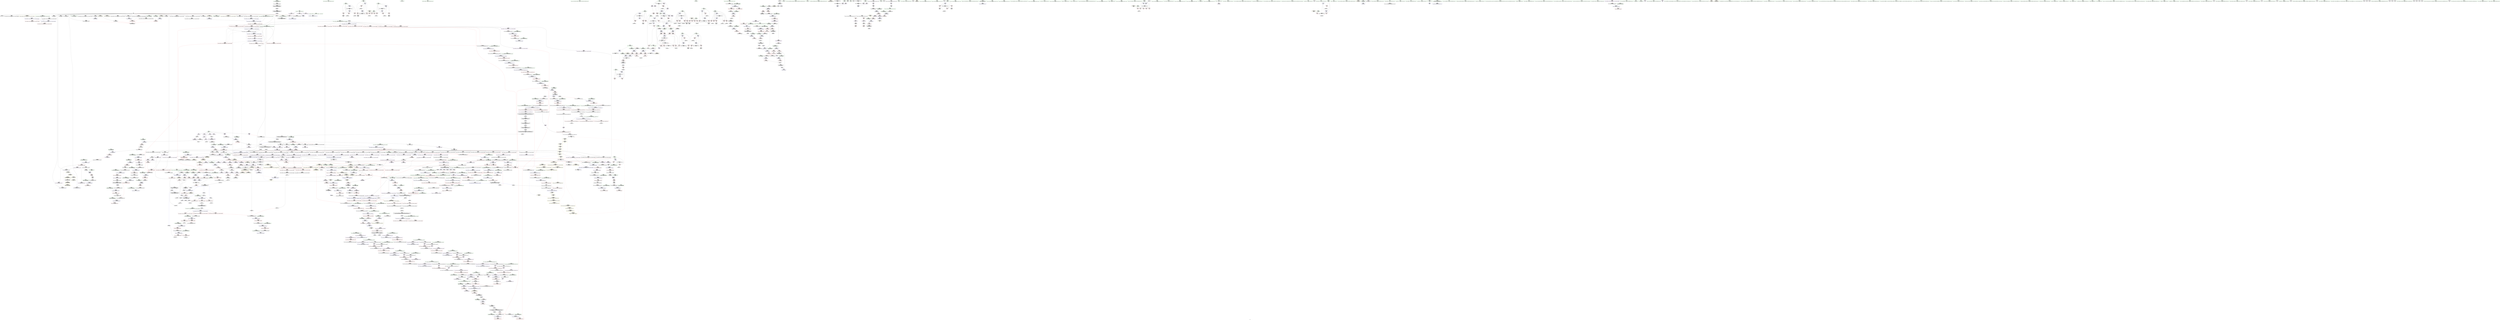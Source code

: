 digraph "SVFG" {
	label="SVFG";

	Node0x5570a8e90d80 [shape=record,color=grey,label="{NodeID: 0\nNullPtr|{|<s29>111}}"];
	Node0x5570a8e90d80 -> Node0x5570a8f0ace0[style=solid];
	Node0x5570a8e90d80 -> Node0x5570a8f0ade0[style=solid];
	Node0x5570a8e90d80 -> Node0x5570a8f0aeb0[style=solid];
	Node0x5570a8e90d80 -> Node0x5570a8f0af80[style=solid];
	Node0x5570a8e90d80 -> Node0x5570a8f0b050[style=solid];
	Node0x5570a8e90d80 -> Node0x5570a8f0b120[style=solid];
	Node0x5570a8e90d80 -> Node0x5570a8f0b1f0[style=solid];
	Node0x5570a8e90d80 -> Node0x5570a8f0b2c0[style=solid];
	Node0x5570a8e90d80 -> Node0x5570a8f0b390[style=solid];
	Node0x5570a8e90d80 -> Node0x5570a8f0b460[style=solid];
	Node0x5570a8e90d80 -> Node0x5570a8f0b530[style=solid];
	Node0x5570a8e90d80 -> Node0x5570a8f0b600[style=solid];
	Node0x5570a8e90d80 -> Node0x5570a8f0b6d0[style=solid];
	Node0x5570a8e90d80 -> Node0x5570a8f0b7a0[style=solid];
	Node0x5570a8e90d80 -> Node0x5570a8f0b870[style=solid];
	Node0x5570a8e90d80 -> Node0x5570a8f0b940[style=solid];
	Node0x5570a8e90d80 -> Node0x5570a8f0ba10[style=solid];
	Node0x5570a8e90d80 -> Node0x5570a8f0bae0[style=solid];
	Node0x5570a8e90d80 -> Node0x5570a8f0bbb0[style=solid];
	Node0x5570a8e90d80 -> Node0x5570a8f0bc80[style=solid];
	Node0x5570a8e90d80 -> Node0x5570a8f0bd50[style=solid];
	Node0x5570a8e90d80 -> Node0x5570a8f16870[style=solid];
	Node0x5570a8e90d80 -> Node0x5570a8f3a090[style=solid];
	Node0x5570a8e90d80 -> Node0x5570a8f3a160[style=solid];
	Node0x5570a8e90d80 -> Node0x5570a8f3a230[style=solid];
	Node0x5570a8e90d80 -> Node0x5570a8f3c040[style=solid];
	Node0x5570a8e90d80 -> Node0x5570a8f2db80[style=solid];
	Node0x5570a8e90d80 -> Node0x5570a8f6b550[style=solid];
	Node0x5570a8e90d80 -> Node0x5570a8f6be50[style=solid];
	Node0x5570a8e90d80:s29 -> Node0x5570a903a580[style=solid,color=red];
	Node0x5570a8f0f3e0 [shape=record,color=red,label="{NodeID: 775\n979\<--970\nthis1\<--this.addr\n_ZN9__gnu_cxx13new_allocatorIiE10deallocateEPim\n}"];
	Node0x5570a8f05b90 [shape=record,color=black,label="{NodeID: 443\n1632\<--1618\n\<--agg.tmp2\n_ZSt22__uninitialized_copy_aISt13move_iteratorIPiES1_iET0_T_S4_S3_RSaIT1_E\n}"];
	Node0x5570a8f05b90 -> Node0x5570a8f1d6f0[style=solid];
	Node0x5570a8fe3470 [shape=record,color=yellow,style=double,label="{NodeID: 2325\n2V_2 = CSCHI(MR_2V_1)\npts\{100000 100001 100002 \}\nCS[]|{<s0>3}}"];
	Node0x5570a8fe3470:s0 -> Node0x5570a8fe3920[style=dashed,color=blue];
	Node0x5570a8ef9a50 [shape=record,color=green,label="{NodeID: 111\n674\<--675\n_ZStanSt13_Ios_FmtflagsS_\<--_ZStanSt13_Ios_FmtflagsS__field_insensitive\n}"];
	Node0x5570a8f14e10 [shape=record,color=red,label="{NodeID: 886\n1828\<--1817\n\<--__last.addr\n_ZSt13__copy_move_aILb1EPiS0_ET1_T0_S2_S1_\n|{<s0>136}}"];
	Node0x5570a8f14e10:s0 -> Node0x5570a903de50[style=solid,color=red];
	Node0x5570a8f680d0 [shape=record,color=grey,label="{NodeID: 1661\n1482 = Binary(1481, 863, )\n}"];
	Node0x5570a8f680d0 -> Node0x5570a8f05030[style=solid];
	Node0x5570a8f1b8e0 [shape=record,color=purple,label="{NodeID: 554\n1171\<--1169\n_M_finish28\<--\n_ZNSt6vectorIiSaIiEE17_M_realloc_insertIJRKiEEEvN9__gnu_cxx17__normal_iteratorIPiS1_EEDpOT_\n}"];
	Node0x5570a8f1b8e0 -> Node0x5570a8f11050[style=solid];
	Node0x5570a90436e0 [shape=record,color=black,label="{NodeID: 2436\n1458 = PHI(1522, )\n|{<s0>109}}"];
	Node0x5570a90436e0:s0 -> Node0x5570a904d1c0[style=solid,color=red];
	Node0x5570a8efe0f0 [shape=record,color=green,label="{NodeID: 222\n1438\<--1439\n__p.addr\<--__p.addr_field_insensitive\n_ZNSt16allocator_traitsISaIiEE7destroyIiEEvRS0_PT_\n}"];
	Node0x5570a8efe0f0 -> Node0x5570a8f12cc0[style=solid];
	Node0x5570a8efe0f0 -> Node0x5570a8f3dcb0[style=solid];
	Node0x5570a8f3a160 [shape=record,color=blue, style = dotted,label="{NodeID: 997\n789\<--3\n_M_finish\<--dummyVal\n_ZNSt12_Vector_baseIiSaIiEE12_Vector_implC2Ev\n|{<s0>48}}"];
	Node0x5570a8f3a160:s0 -> Node0x5570a8fe4160[style=dashed,color=blue];
	Node0x5570a8fbb970 [shape=record,color=black,label="{NodeID: 1772\nMR_16V_2 = PHI(MR_16V_3, MR_16V_1, )\npts\{100000 \}\n}"];
	Node0x5570a8fbb970 -> Node0x5570a8fb1440[style=dashed];
	Node0x5570a8f21310 [shape=record,color=red,label="{NodeID: 665\n297\<--175\n\<--i26\nmain\n}"];
	Node0x5570a8f21310 -> Node0x5570a8f0ce80[style=solid];
	Node0x5570a904c630 [shape=record,color=black,label="{NodeID: 2547\n1541 = PHI(1233, 1355, )\n1st arg _ZN9__gnu_cxx17__normal_iteratorIPiSt6vectorIiSaIiEEEC2ERKS1_ }"];
	Node0x5570a904c630 -> Node0x5570a8f3e5a0[style=solid];
	Node0x5570a8f0c4c0 [shape=record,color=black,label="{NodeID: 333\n125\<--120\n\<--this1\n_ZNSt6vectorIiSaIiEED2Ev\n}"];
	Node0x5570a8f0c4c0 -> Node0x5570a8f19110[style=solid];
	Node0x5570a8f0c4c0 -> Node0x5570a8f191e0[style=solid];
	Node0x5570a8f3fb90 [shape=record,color=blue,label="{NodeID: 1108\n1743\<--1738\n__result.addr\<--__result\n_ZSt4copyISt13move_iteratorIPiES1_ET0_T_S4_S3_\n}"];
	Node0x5570a8f3fb90 -> Node0x5570a8f14860[style=dashed];
	Node0x5570a8ef26c0 [shape=record,color=green,label="{NodeID: 1\n7\<--1\n__dso_handle\<--dummyObj\nGlob }"];
	Node0x5570a8fa7e40 [shape=record,color=yellow,style=double,label="{NodeID: 1883\n320V_1 = ENCHI(MR_320V_0)\npts\{12260000 \}\nFun[_ZNSt6vectorIiSaIiEE3endEv]|{<s0>89}}"];
	Node0x5570a8fa7e40:s0 -> Node0x5570a8f3e670[style=dashed,color=red];
	Node0x5570a8f0f4b0 [shape=record,color=red,label="{NodeID: 776\n980\<--972\n\<--__p.addr\n_ZN9__gnu_cxx13new_allocatorIiE10deallocateEPim\n}"];
	Node0x5570a8f0f4b0 -> Node0x5570a8f0ebc0[style=solid];
	Node0x5570a8f05c60 [shape=record,color=black,label="{NodeID: 444\n1603\<--1640\n_ZSt22__uninitialized_copy_aISt13move_iteratorIPiES1_iET0_T_S4_S3_RSaIT1_E_ret\<--call\n_ZSt22__uninitialized_copy_aISt13move_iteratorIPiES1_iET0_T_S4_S3_RSaIT1_E\n|{<s0>106}}"];
	Node0x5570a8f05c60:s0 -> Node0x5570a90435a0[style=solid,color=blue];
	Node0x5570a8ef9b50 [shape=record,color=green,label="{NodeID: 112\n678\<--679\n_ZStoRRSt13_Ios_FmtflagsS_\<--_ZStoRRSt13_Ios_FmtflagsS__field_insensitive\n}"];
	Node0x5570a8f14ee0 [shape=record,color=red,label="{NodeID: 887\n1829\<--1819\n\<--__result.addr\n_ZSt13__copy_move_aILb1EPiS0_ET1_T0_S2_S1_\n|{<s0>136}}"];
	Node0x5570a8f14ee0:s0 -> Node0x5570a903df90[style=solid,color=red];
	Node0x5570a8f68250 [shape=record,color=grey,label="{NodeID: 1662\n1481 = Binary(1479, 1480, )\n}"];
	Node0x5570a8f68250 -> Node0x5570a8f680d0[style=solid];
	Node0x5570a8f1b9b0 [shape=record,color=purple,label="{NodeID: 555\n1178\<--1177\n_M_impl30\<--\n_ZNSt6vectorIiSaIiEE17_M_realloc_insertIJRKiEEEvN9__gnu_cxx17__normal_iteratorIPiS1_EEDpOT_\n}"];
	Node0x5570a9043820 [shape=record,color=black,label="{NodeID: 2437\n1461 = PHI(1511, )\n}"];
	Node0x5570a9043820 -> Node0x5570a8f04c20[style=solid];
	Node0x5570a8efe1c0 [shape=record,color=green,label="{NodeID: 223\n1446\<--1447\n_ZN9__gnu_cxx13new_allocatorIiE7destroyIiEEvPT_\<--_ZN9__gnu_cxx13new_allocatorIiE7destroyIiEEvPT__field_insensitive\n}"];
	Node0x5570a8f3a230 [shape=record,color=blue, style = dotted,label="{NodeID: 998\n791\<--3\n_M_end_of_storage\<--dummyVal\n_ZNSt12_Vector_baseIiSaIiEE12_Vector_implC2Ev\n|{<s0>48}}"];
	Node0x5570a8f3a230:s0 -> Node0x5570a8fe4160[style=dashed,color=blue];
	Node0x5570a8fbbe70 [shape=record,color=black,label="{NodeID: 1773\nMR_18V_2 = PHI(MR_18V_5, MR_18V_1, )\npts\{100001 \}\n}"];
	Node0x5570a8fbbe70 -> Node0x5570a8fb1940[style=dashed];
	Node0x5570a8f213e0 [shape=record,color=red,label="{NodeID: 666\n305\<--175\n\<--i26\nmain\n}"];
	Node0x5570a8f213e0 -> Node0x5570a8f69bd0[style=solid];
	Node0x5570a904c7b0 [shape=record,color=black,label="{NodeID: 2548\n603 = PHI(185, )\n0th arg _ZSt3maxIiERKT_S2_S2_ }"];
	Node0x5570a904c7b0 -> Node0x5570a8f38eb0[style=solid];
	Node0x5570a8f0c590 [shape=record,color=black,label="{NodeID: 334\n129\<--120\n\<--this1\n_ZNSt6vectorIiSaIiEED2Ev\n|{<s0>8}}"];
	Node0x5570a8f0c590:s0 -> Node0x5570a9039ea0[style=solid,color=red];
	Node0x5570a8f3fc60 [shape=record,color=blue, style = dotted,label="{NodeID: 1109\n1980\<--1982\noffset_0\<--dummyVal\n_ZSt4copyISt13move_iteratorIPiES1_ET0_T_S4_S3_\n}"];
	Node0x5570a8f3fc60 -> Node0x5570a8f14930[style=dashed];
	Node0x5570a8ef2a00 [shape=record,color=green,label="{NodeID: 2\n19\<--1\n_ZSt3cin\<--dummyObj\nGlob }"];
	Node0x5570a8fa7f20 [shape=record,color=yellow,style=double,label="{NodeID: 1884\n132V_1 = ENCHI(MR_132V_0)\npts\{100000 100001 \}\nFun[_ZNSt6vectorIiSaIiEE3endEv]|{<s0>89}}"];
	Node0x5570a8fa7f20:s0 -> Node0x5570a8fcc770[style=dashed,color=red];
	Node0x5570a8f0f580 [shape=record,color=red,label="{NodeID: 777\n993\<--990\nthis1\<--this.addr\n_ZNSaIiED2Ev\n}"];
	Node0x5570a8f0f580 -> Node0x5570a8f0ec90[style=solid];
	Node0x5570a8f05d30 [shape=record,color=black,label="{NodeID: 445\n1644\<--1656\n_ZSt32__make_move_if_noexcept_iteratorIiSt13move_iteratorIPiEET0_PT__ret\<--\n_ZSt32__make_move_if_noexcept_iteratorIiSt13move_iteratorIPiEET0_PT_\n|{<s0>104|<s1>105}}"];
	Node0x5570a8f05d30:s0 -> Node0x5570a9047060[style=solid,color=blue];
	Node0x5570a8f05d30:s1 -> Node0x5570a90433a0[style=solid,color=blue];
	Node0x5570a8ef9c50 [shape=record,color=green,label="{NodeID: 113\n685\<--686\n__a.addr\<--__a.addr_field_insensitive\n_ZStaNRSt13_Ios_FmtflagsS_\n}"];
	Node0x5570a8ef9c50 -> Node0x5570a8f25000[style=solid];
	Node0x5570a8ef9c50 -> Node0x5570a8f250d0[style=solid];
	Node0x5570a8ef9c50 -> Node0x5570a8f39600[style=solid];
	Node0x5570a8fcdc90 [shape=record,color=yellow,style=double,label="{NodeID: 1995\n247V_1 = ENCHI(MR_247V_0)\npts\{845 \}\nFun[_ZNSt12_Vector_baseIiSaIiEED2Ev]}"];
	Node0x5570a8fcdc90 -> Node0x5570a8f3a8b0[style=dashed];
	Node0x5570a8f14fb0 [shape=record,color=red,label="{NodeID: 888\n1839\<--1836\n\<--__it.addr\n_ZSt12__niter_baseIPiET_S1_\n}"];
	Node0x5570a8f14fb0 -> Node0x5570a8f16f60[style=solid];
	Node0x5570a8f683d0 [shape=record,color=grey,label="{NodeID: 1663\n389 = Binary(388, 235, )\n}"];
	Node0x5570a8f683d0 -> Node0x5570a8f378c0[style=solid];
	Node0x5570a8f1ba80 [shape=record,color=purple,label="{NodeID: 556\n1179\<--1177\n_M_start31\<--\n_ZNSt6vectorIiSaIiEE17_M_realloc_insertIJRKiEEEvN9__gnu_cxx17__normal_iteratorIPiS1_EEDpOT_\n}"];
	Node0x5570a8f1ba80 -> Node0x5570a8f11120[style=solid];
	Node0x5570a9043960 [shape=record,color=black,label="{NodeID: 2438\n301 = PHI(580, )\n}"];
	Node0x5570a8efe2c0 [shape=record,color=green,label="{NodeID: 224\n1453\<--1454\nthis.addr\<--this.addr_field_insensitive\n_ZNKSt6vectorIiSaIiEE8max_sizeEv\n}"];
	Node0x5570a8efe2c0 -> Node0x5570a8f12d90[style=solid];
	Node0x5570a8efe2c0 -> Node0x5570a8f3dd80[style=solid];
	Node0x5570a8f3a300 [shape=record,color=blue,label="{NodeID: 999\n796\<--795\nthis.addr\<--this\n_ZNSaIiEC2Ev\n}"];
	Node0x5570a8f3a300 -> Node0x5570a8f25c30[style=dashed];
	Node0x5570a8fbc370 [shape=record,color=black,label="{NodeID: 1774\nMR_72V_2 = PHI(MR_72V_5, MR_72V_1, )\npts\{120000 \}\n}"];
	Node0x5570a8fbc370 -> Node0x5570a8f22f80[style=dashed];
	Node0x5570a8fbc370 -> Node0x5570a8f23120[style=dashed];
	Node0x5570a8fbc370 -> Node0x5570a8f36a20[style=dashed];
	Node0x5570a8fbc370 -> Node0x5570a8f377f0[style=dashed];
	Node0x5570a8fbc370 -> Node0x5570a8fbc370[style=dashed];
	Node0x5570a8f214b0 [shape=record,color=red,label="{NodeID: 667\n320\<--177\n\<--s\nmain\n}"];
	Node0x5570a8f214b0 -> Node0x5570a8f68b50[style=solid];
	Node0x5570a904c8c0 [shape=record,color=black,label="{NodeID: 2549\n604 = PHI(187, )\n1st arg _ZSt3maxIiERKT_S2_S2_ }"];
	Node0x5570a904c8c0 -> Node0x5570a8f38f80[style=solid];
	Node0x5570a8f0c660 [shape=record,color=black,label="{NodeID: 335\n136\<--120\n\<--this1\n_ZNSt6vectorIiSaIiEED2Ev\n|{<s0>10}}"];
	Node0x5570a8f0c660:s0 -> Node0x5570a903d910[style=solid,color=red];
	Node0x5570a8f3fd30 [shape=record,color=blue, style = dotted,label="{NodeID: 1110\n1983\<--1985\noffset_0\<--dummyVal\n_ZSt4copyISt13move_iteratorIPiES1_ET0_T_S4_S3_\n}"];
	Node0x5570a8f3fd30 -> Node0x5570a8f14a00[style=dashed];
	Node0x5570a8ef2ac0 [shape=record,color=green,label="{NodeID: 3\n22\<--1\n_ZSt4cout\<--dummyObj\nGlob }"];
	Node0x5570a8f0f650 [shape=record,color=red,label="{NodeID: 778\n1004\<--1001\nthis1\<--this.addr\n_ZN9__gnu_cxx13new_allocatorIiED2Ev\n}"];
	Node0x5570a8f05e00 [shape=record,color=black,label="{NodeID: 446\n1682\<--1662\n\<--__first\n_ZSt18uninitialized_copyISt13move_iteratorIPiES1_ET0_T_S4_S3_\n}"];
	Node0x5570a8f05e00 -> Node0x5570a8f1dd70[style=solid];
	Node0x5570a8efe730 [shape=record,color=green,label="{NodeID: 114\n687\<--688\n__b.addr\<--__b.addr_field_insensitive\n_ZStaNRSt13_Ios_FmtflagsS_\n}"];
	Node0x5570a8efe730 -> Node0x5570a8f251a0[style=solid];
	Node0x5570a8efe730 -> Node0x5570a8f396d0[style=solid];
	Node0x5570a8fcdd70 [shape=record,color=yellow,style=double,label="{NodeID: 1996\n249V_1 = ENCHI(MR_249V_0)\npts\{847 \}\nFun[_ZNSt12_Vector_baseIiSaIiEED2Ev]}"];
	Node0x5570a8fcdd70 -> Node0x5570a8f3a980[style=dashed];
	Node0x5570a8f15080 [shape=record,color=red,label="{NodeID: 889\n1857\<--1845\n\<--__first.addr\n_ZNSt11__copy_moveILb1ELb1ESt26random_access_iterator_tagE8__copy_mIiEEPT_PKS3_S6_S4_\n}"];
	Node0x5570a8f15080 -> Node0x5570a8f17100[style=solid];
	Node0x5570a8f68550 [shape=record,color=grey,label="{NodeID: 1664\n735 = Binary(733, 734, )\n}"];
	Node0x5570a8f68550 -> Node0x5570a8f0e2d0[style=solid];
	Node0x5570a8f1bb50 [shape=record,color=purple,label="{NodeID: 557\n1182\<--1181\n_M_impl32\<--\n_ZNSt6vectorIiSaIiEE17_M_realloc_insertIJRKiEEEvN9__gnu_cxx17__normal_iteratorIPiS1_EEDpOT_\n}"];
	Node0x5570a9043a70 [shape=record,color=black,label="{NodeID: 2439\n329 = PHI(580, )\n}"];
	Node0x5570a8efe390 [shape=record,color=green,label="{NodeID: 225\n1459\<--1460\n_ZNKSt12_Vector_baseIiSaIiEE19_M_get_Tp_allocatorEv\<--_ZNKSt12_Vector_baseIiSaIiEE19_M_get_Tp_allocatorEv_field_insensitive\n}"];
	Node0x5570a8f3a3d0 [shape=record,color=blue,label="{NodeID: 1000\n807\<--806\nthis.addr\<--this\n_ZN9__gnu_cxx13new_allocatorIiEC2Ev\n}"];
	Node0x5570a8f3a3d0 -> Node0x5570a8f25d00[style=dashed];
	Node0x5570a8fbc870 [shape=record,color=black,label="{NodeID: 1775\nMR_74V_2 = PHI(MR_74V_5, MR_74V_1, )\npts\{140000 \}\n}"];
	Node0x5570a8fbc870 -> Node0x5570a8f23050[style=dashed];
	Node0x5570a8fbc870 -> Node0x5570a8f231f0[style=dashed];
	Node0x5570a8fbc870 -> Node0x5570a8f232c0[style=dashed];
	Node0x5570a8fbc870 -> Node0x5570a8f36af0[style=dashed];
	Node0x5570a8fbc870 -> Node0x5570a8f37a60[style=dashed];
	Node0x5570a8fbc870 -> Node0x5570a8fbc870[style=dashed];
	Node0x5570a8f21580 [shape=record,color=red,label="{NodeID: 668\n323\<--177\n\<--s\nmain\n}"];
	Node0x5570a8f21580 -> Node0x5570a8f689d0[style=solid];
	Node0x5570a904c9d0 [shape=record,color=black,label="{NodeID: 2550\n506 = PHI()\n0th arg _ZSt5fixedRSt8ios_base }"];
	Node0x5570a904c9d0 -> Node0x5570a8f38830[style=solid];
	Node0x5570a8f0c730 [shape=record,color=black,label="{NodeID: 336\n146\<--120\n\<--this1\n_ZNSt6vectorIiSaIiEED2Ev\n|{<s0>11}}"];
	Node0x5570a8f0c730:s0 -> Node0x5570a903d910[style=solid,color=red];
	Node0x5570a8f3fe00 [shape=record,color=blue,label="{NodeID: 1111\n1777\<--1774\n__first.addr\<--__first\n_ZSt14__copy_move_a2ILb1EPiS0_ET1_T0_S2_S1_\n}"];
	Node0x5570a8f3fe00 -> Node0x5570a8f14ad0[style=dashed];
	Node0x5570a8ef2b80 [shape=record,color=green,label="{NodeID: 4\n25\<--1\n_ZSt4cerr\<--dummyObj\nGlob }"];
	Node0x5570a8f0f720 [shape=record,color=red,label="{NodeID: 779\n1019\<--1010\n\<--__a.addr\n_ZNSt16allocator_traitsISaIiEE9constructIiJRKiEEEvRS0_PT_DpOT0_\n}"];
	Node0x5570a8f0f720 -> Node0x5570a8f0ed60[style=solid];
	Node0x5570a8f05ed0 [shape=record,color=black,label="{NodeID: 447\n1685\<--1664\n\<--__last\n_ZSt18uninitialized_copyISt13move_iteratorIPiES1_ET0_T_S4_S3_\n}"];
	Node0x5570a8f05ed0 -> Node0x5570a8f1df10[style=solid];
	Node0x5570a8fe3920 [shape=record,color=yellow,style=double,label="{NodeID: 2329\n2V_3 = CSCHI(MR_2V_2)\npts\{100000 100001 100002 \}\nCS[]|{|<s1>142}}"];
	Node0x5570a8fe3920 -> Node0x5570a8fbdca0[style=dashed];
	Node0x5570a8fe3920:s1 -> Node0x5570a8fe5b60[style=dashed,color=blue];
	Node0x5570a8efe800 [shape=record,color=green,label="{NodeID: 115\n700\<--701\n__a.addr\<--__a.addr_field_insensitive\n_ZStcoSt13_Ios_Fmtflags\n}"];
	Node0x5570a8efe800 -> Node0x5570a8f25340[style=solid];
	Node0x5570a8efe800 -> Node0x5570a8f39870[style=solid];
	Node0x5570a8fcde50 [shape=record,color=yellow,style=double,label="{NodeID: 1997\n16V_1 = ENCHI(MR_16V_0)\npts\{100000 \}\nFun[_ZNSt12_Vector_baseIiSaIiEED2Ev]}"];
	Node0x5570a8fcde50 -> Node0x5570a8f261e0[style=dashed];
	Node0x5570a8fcde50 -> Node0x5570a8f26380[style=dashed];
	Node0x5570a8f15150 [shape=record,color=red,label="{NodeID: 890\n1868\<--1845\n\<--__first.addr\n_ZNSt11__copy_moveILb1ELb1ESt26random_access_iterator_tagE8__copy_mIiEEPT_PKS3_S6_S4_\n}"];
	Node0x5570a8f15150 -> Node0x5570a8f172a0[style=solid];
	Node0x5570a8f686d0 [shape=record,color=grey,label="{NodeID: 1665\n410 = Binary(409, 235, )\n}"];
	Node0x5570a8f686d0 -> Node0x5570a8f37b30[style=solid];
	Node0x5570a8f1bc20 [shape=record,color=purple,label="{NodeID: 558\n1183\<--1181\n_M_end_of_storage\<--\n_ZNSt6vectorIiSaIiEE17_M_realloc_insertIJRKiEEEvN9__gnu_cxx17__normal_iteratorIPiS1_EEDpOT_\n}"];
	Node0x5570a8f1bc20 -> Node0x5570a8f111f0[style=solid];
	Node0x5570a9043b80 [shape=record,color=black,label="{NodeID: 2440\n350 = PHI(602, )\n}"];
	Node0x5570a9043b80 -> Node0x5570a8f23390[style=solid];
	Node0x5570a8efe490 [shape=record,color=green,label="{NodeID: 226\n1462\<--1463\n_ZNSt16allocator_traitsISaIiEE8max_sizeERKS0_\<--_ZNSt16allocator_traitsISaIiEE8max_sizeERKS0__field_insensitive\n}"];
	Node0x5570a8fd4f50 [shape=record,color=yellow,style=double,label="{NodeID: 2108\nRETMU(2V_2)\npts\{100000 100001 100002 \}\nFun[_GLOBAL__sub_I_Endagorion_1_1.cpp]}"];
	Node0x5570a8f3a4a0 [shape=record,color=blue,label="{NodeID: 1001\n816\<--813\n__first.addr\<--__first\n_ZSt8_DestroyIPiiEvT_S1_RSaIT0_E\n}"];
	Node0x5570a8f3a4a0 -> Node0x5570a8f25dd0[style=dashed];
	Node0x5570a8fbcd70 [shape=record,color=black,label="{NodeID: 1776\nMR_76V_2 = PHI(MR_76V_3, MR_76V_1, )\npts\{160000 \}\n}"];
	Node0x5570a8fbcd70 -> Node0x5570a8faba40[style=dashed];
	Node0x5570a8fbcd70 -> Node0x5570a8fbcd70[style=dashed];
	Node0x5570a8f21650 [shape=record,color=red,label="{NodeID: 669\n312\<--179\n\<--i36\nmain\n}"];
	Node0x5570a8f21650 -> Node0x5570a8f6c750[style=solid];
	Node0x5570a904caa0 [shape=record,color=black,label="{NodeID: 2551\n1263 = PHI(1022, 1088, 1257, )\n0th arg _ZSt7forwardIRKiEOT_RNSt16remove_referenceIS2_E4typeE }"];
	Node0x5570a904caa0 -> Node0x5570a8f3cd40[style=solid];
	Node0x5570a8f0c800 [shape=record,color=black,label="{NodeID: 337\n154\<--202\nmain_ret\<--\nmain\n}"];
	Node0x5570a8f3fed0 [shape=record,color=blue,label="{NodeID: 1112\n1779\<--1775\n__last.addr\<--__last\n_ZSt14__copy_move_a2ILb1EPiS0_ET1_T0_S2_S1_\n}"];
	Node0x5570a8f3fed0 -> Node0x5570a8f14ba0[style=dashed];
	Node0x5570a8ed6740 [shape=record,color=green,label="{NodeID: 5\n26\<--1\n.str\<--dummyObj\nGlob }"];
	Node0x5570a8f0f7f0 [shape=record,color=red,label="{NodeID: 780\n1021\<--1012\n\<--__p.addr\n_ZNSt16allocator_traitsISaIiEE9constructIiJRKiEEEvRS0_PT_DpOT0_\n|{<s0>65}}"];
	Node0x5570a8f0f7f0:s0 -> Node0x5570a903e350[style=solid,color=red];
	Node0x5570a8f05fa0 [shape=record,color=black,label="{NodeID: 448\n1681\<--1670\n\<--agg.tmp\n_ZSt18uninitialized_copyISt13move_iteratorIPiES1_ET0_T_S4_S3_\n}"];
	Node0x5570a8f05fa0 -> Node0x5570a8f1dca0[style=solid];
	Node0x5570a8efe8d0 [shape=record,color=green,label="{NodeID: 116\n709\<--710\n__a.addr\<--__a.addr_field_insensitive\n_ZStoRRSt13_Ios_FmtflagsS_\n}"];
	Node0x5570a8efe8d0 -> Node0x5570a8f25410[style=solid];
	Node0x5570a8efe8d0 -> Node0x5570a8f254e0[style=solid];
	Node0x5570a8efe8d0 -> Node0x5570a8f39940[style=solid];
	Node0x5570a8fcdf30 [shape=record,color=yellow,style=double,label="{NodeID: 1998\n20V_1 = ENCHI(MR_20V_0)\npts\{100002 \}\nFun[_ZNSt12_Vector_baseIiSaIiEED2Ev]}"];
	Node0x5570a8fcdf30 -> Node0x5570a8f262b0[style=dashed];
	Node0x5570a8f15220 [shape=record,color=red,label="{NodeID: 891\n1856\<--1847\n\<--__last.addr\n_ZNSt11__copy_moveILb1ELb1ESt26random_access_iterator_tagE8__copy_mIiEEPT_PKS3_S6_S4_\n}"];
	Node0x5570a8f15220 -> Node0x5570a8f17030[style=solid];
	Node0x5570a8f68850 [shape=record,color=grey,label="{NodeID: 1666\n748 = Binary(746, 747, )\n}"];
	Node0x5570a8f68850 -> Node0x5570a8f0e3a0[style=solid];
	Node0x5570a8f1bcf0 [shape=record,color=purple,label="{NodeID: 559\n1186\<--1185\n_M_impl33\<--\n_ZNSt6vectorIiSaIiEE17_M_realloc_insertIJRKiEEEvN9__gnu_cxx17__normal_iteratorIPiS1_EEDpOT_\n}"];
	Node0x5570a9043d20 [shape=record,color=black,label="{NodeID: 2441\n363 = PHI()\n}"];
	Node0x5570a8efe590 [shape=record,color=green,label="{NodeID: 227\n1467\<--1468\nthis.addr\<--this.addr_field_insensitive\n_ZNKSt6vectorIiSaIiEE4sizeEv\n}"];
	Node0x5570a8efe590 -> Node0x5570a8f12e60[style=solid];
	Node0x5570a8efe590 -> Node0x5570a8f3de50[style=solid];
	Node0x5570a8f3a570 [shape=record,color=blue,label="{NodeID: 1002\n818\<--814\n__last.addr\<--__last\n_ZSt8_DestroyIPiiEvT_S1_RSaIT0_E\n}"];
	Node0x5570a8f3a570 -> Node0x5570a8f25ea0[style=dashed];
	Node0x5570a8fbd270 [shape=record,color=black,label="{NodeID: 1777\nMR_78V_2 = PHI(MR_78V_3, MR_78V_1, )\npts\{180000 \}\n}"];
	Node0x5570a8fbd270 -> Node0x5570a8fb5570[style=dashed];
	Node0x5570a8fbd270 -> Node0x5570a8fbd270[style=dashed];
	Node0x5570a8f21720 [shape=record,color=red,label="{NodeID: 670\n316\<--179\n\<--i36\nmain\n}"];
	Node0x5570a8f21720 -> Node0x5570a8f0cf50[style=solid];
	Node0x5570a904cd80 [shape=record,color=black,label="{NodeID: 2552\n1604 = PHI(1418, )\n0th arg _ZSt22__uninitialized_copy_aISt13move_iteratorIPiES1_iET0_T_S4_S3_RSaIT1_E }"];
	Node0x5570a904cd80 -> Node0x5570a8f3eb50[style=solid];
	Node0x5570a8f0c8d0 [shape=record,color=black,label="{NodeID: 338\n209\<--208\n\<--vbase.offset.ptr\nmain\n}"];
	Node0x5570a8f0c8d0 -> Node0x5570a8f22de0[style=solid];
	Node0x5570a8f3ffa0 [shape=record,color=blue,label="{NodeID: 1113\n1781\<--1776\n__result.addr\<--__result\n_ZSt14__copy_move_a2ILb1EPiS0_ET1_T0_S2_S1_\n}"];
	Node0x5570a8f3ffa0 -> Node0x5570a8f14c70[style=dashed];
	Node0x5570a8ed6800 [shape=record,color=green,label="{NodeID: 6\n28\<--1\n.str.2\<--dummyObj\nGlob }"];
	Node0x5570a8f0f8c0 [shape=record,color=red,label="{NodeID: 781\n1022\<--1014\n\<--__args.addr\n_ZNSt16allocator_traitsISaIiEE9constructIiJRKiEEEvRS0_PT_DpOT0_\n|{<s0>64}}"];
	Node0x5570a8f0f8c0:s0 -> Node0x5570a904caa0[style=solid,color=red];
	Node0x5570a8f06070 [shape=record,color=black,label="{NodeID: 449\n1684\<--1672\n\<--agg.tmp2\n_ZSt18uninitialized_copyISt13move_iteratorIPiES1_ET0_T_S4_S3_\n}"];
	Node0x5570a8f06070 -> Node0x5570a8f1de40[style=solid];
	Node0x5570a8fe3be0 [shape=record,color=yellow,style=double,label="{NodeID: 2331\n22V_2 = CSCHI(MR_22V_1)\npts\{1 \}\nCS[]}"];
	Node0x5570a8efe9a0 [shape=record,color=green,label="{NodeID: 117\n711\<--712\n__b.addr\<--__b.addr_field_insensitive\n_ZStoRRSt13_Ios_FmtflagsS_\n}"];
	Node0x5570a8efe9a0 -> Node0x5570a8f255b0[style=solid];
	Node0x5570a8efe9a0 -> Node0x5570a8f39a10[style=solid];
	Node0x5570a8f152f0 [shape=record,color=red,label="{NodeID: 892\n1866\<--1849\n\<--__result.addr\n_ZNSt11__copy_moveILb1ELb1ESt26random_access_iterator_tagE8__copy_mIiEEPT_PKS3_S6_S4_\n}"];
	Node0x5570a8f152f0 -> Node0x5570a8f171d0[style=solid];
	Node0x5570a8f689d0 [shape=record,color=grey,label="{NodeID: 1667\n325 = Binary(323, 324, )\n}"];
	Node0x5570a8f689d0 -> Node0x5570a8f6a050[style=solid];
	Node0x5570a8f1bdc0 [shape=record,color=purple,label="{NodeID: 560\n1187\<--1185\n_M_start34\<--\n_ZNSt6vectorIiSaIiEE17_M_realloc_insertIJRKiEEEvN9__gnu_cxx17__normal_iteratorIPiS1_EEDpOT_\n}"];
	Node0x5570a8f1bdc0 -> Node0x5570a8f112c0[style=solid];
	Node0x5570a9043df0 [shape=record,color=black,label="{NodeID: 2442\n367 = PHI()\n}"];
	Node0x5570a8efe660 [shape=record,color=green,label="{NodeID: 228\n1489\<--1490\nretval\<--retval_field_insensitive\n_ZSt3maxImERKT_S2_S2_\n}"];
	Node0x5570a8efe660 -> Node0x5570a8f130d0[style=solid];
	Node0x5570a8efe660 -> Node0x5570a8f3e0c0[style=solid];
	Node0x5570a8efe660 -> Node0x5570a8f3e190[style=solid];
	Node0x5570a8f3a640 [shape=record,color=blue,label="{NodeID: 1003\n820\<--815\n.addr\<--\n_ZSt8_DestroyIPiiEvT_S1_RSaIT0_E\n}"];
	Node0x5570a8fbd770 [shape=record,color=black,label="{NodeID: 1778\nMR_80V_2 = PHI(MR_80V_3, MR_80V_1, )\npts\{1595 100002 \}\n}"];
	Node0x5570a8fbd770 -> Node0x5570a8fb2840[style=dashed];
	Node0x5570a8f217f0 [shape=record,color=red,label="{NodeID: 671\n324\<--179\n\<--i36\nmain\n}"];
	Node0x5570a8f217f0 -> Node0x5570a8f689d0[style=solid];
	Node0x5570a904ce90 [shape=record,color=black,label="{NodeID: 2553\n1605 = PHI(1420, )\n1st arg _ZSt22__uninitialized_copy_aISt13move_iteratorIPiES1_iET0_T_S4_S3_RSaIT1_E }"];
	Node0x5570a904ce90 -> Node0x5570a8f3ec20[style=solid];
	Node0x5570a8f0c9a0 [shape=record,color=black,label="{NodeID: 339\n212\<--211\n\<--add.ptr\nmain\n}"];
	Node0x5570a8f40070 [shape=record,color=blue,label="{NodeID: 1114\n1802\<--1799\ncoerce.dive\<--__it.coerce\n_ZSt12__miter_baseIPiEDTcl12__miter_basecldtfp_4baseEEESt13move_iteratorIT_E\n|{<s0>134}}"];
	Node0x5570a8f40070:s0 -> Node0x5570a8fbf940[style=dashed,color=red];
	Node0x5570a8ed68c0 [shape=record,color=green,label="{NodeID: 7\n30\<--1\n.str.3\<--dummyObj\nGlob }"];
	Node0x5570a8f0f990 [shape=record,color=red,label="{NodeID: 782\n1058\<--1036\nthis1\<--this.addr\n_ZNSt6vectorIiSaIiEE17_M_realloc_insertIJRKiEEEvN9__gnu_cxx17__normal_iteratorIPiS1_EEDpOT_\n|{|<s19>66|<s20>67}}"];
	Node0x5570a8f0f990 -> Node0x5570a8f02ba0[style=solid];
	Node0x5570a8f0f990 -> Node0x5570a8f02c70[style=solid];
	Node0x5570a8f0f990 -> Node0x5570a8f02d40[style=solid];
	Node0x5570a8f0f990 -> Node0x5570a8f02e10[style=solid];
	Node0x5570a8f0f990 -> Node0x5570a8f02ee0[style=solid];
	Node0x5570a8f0f990 -> Node0x5570a8f02fb0[style=solid];
	Node0x5570a8f0f990 -> Node0x5570a8f03080[style=solid];
	Node0x5570a8f0f990 -> Node0x5570a8f03150[style=solid];
	Node0x5570a8f0f990 -> Node0x5570a8f03220[style=solid];
	Node0x5570a8f0f990 -> Node0x5570a8f032f0[style=solid];
	Node0x5570a8f0f990 -> Node0x5570a8f033c0[style=solid];
	Node0x5570a8f0f990 -> Node0x5570a8f03490[style=solid];
	Node0x5570a8f0f990 -> Node0x5570a8f03560[style=solid];
	Node0x5570a8f0f990 -> Node0x5570a8f03630[style=solid];
	Node0x5570a8f0f990 -> Node0x5570a8f03700[style=solid];
	Node0x5570a8f0f990 -> Node0x5570a8f037d0[style=solid];
	Node0x5570a8f0f990 -> Node0x5570a8f038a0[style=solid];
	Node0x5570a8f0f990 -> Node0x5570a8f03970[style=solid];
	Node0x5570a8f0f990 -> Node0x5570a8f03a40[style=solid];
	Node0x5570a8f0f990:s19 -> Node0x5570a903c570[style=solid,color=red];
	Node0x5570a8f0f990:s20 -> Node0x5570a903b010[style=solid,color=red];
	Node0x5570a8f06140 [shape=record,color=black,label="{NodeID: 450\n1658\<--1692\n_ZSt18uninitialized_copyISt13move_iteratorIPiES1_ET0_T_S4_S3__ret\<--call\n_ZSt18uninitialized_copyISt13move_iteratorIPiES1_ET0_T_S4_S3_\n|{<s0>117}}"];
	Node0x5570a8f06140:s0 -> Node0x5570a9044b50[style=solid,color=blue];
	Node0x5570a8fe3d40 [shape=record,color=yellow,style=double,label="{NodeID: 2332\n96V_2 = CSCHI(MR_96V_1)\npts\{1595 \}\nCS[]|{<s0>74|<s1>77}}"];
	Node0x5570a8fe3d40:s0 -> Node0x5570a8fe51c0[style=dashed,color=blue];
	Node0x5570a8fe3d40:s1 -> Node0x5570a8fe5320[style=dashed,color=blue];
	Node0x5570a8efea70 [shape=record,color=green,label="{NodeID: 118\n719\<--720\n_ZStorSt13_Ios_FmtflagsS_\<--_ZStorSt13_Ios_FmtflagsS__field_insensitive\n}"];
	Node0x5570a8f153c0 [shape=record,color=red,label="{NodeID: 893\n1876\<--1849\n\<--__result.addr\n_ZNSt11__copy_moveILb1ELb1ESt26random_access_iterator_tagE8__copy_mIiEEPT_PKS3_S6_S4_\n}"];
	Node0x5570a8f153c0 -> Node0x5570a8f1f840[style=solid];
	Node0x5570a8f68b50 [shape=record,color=grey,label="{NodeID: 1668\n321 = Binary(320, 319, )\n}"];
	Node0x5570a8f68b50 -> Node0x5570a8f370a0[style=solid];
	Node0x5570a8f1be90 [shape=record,color=purple,label="{NodeID: 561\n1196\<--1195\n_M_impl35\<--\n_ZNSt6vectorIiSaIiEE17_M_realloc_insertIJRKiEEEvN9__gnu_cxx17__normal_iteratorIPiS1_EEDpOT_\n}"];
	Node0x5570a9043ec0 [shape=record,color=black,label="{NodeID: 2443\n369 = PHI()\n}"];
	Node0x5570a8f06bc0 [shape=record,color=green,label="{NodeID: 229\n1491\<--1492\n__a.addr\<--__a.addr_field_insensitive\n_ZSt3maxImERKT_S2_S2_\n}"];
	Node0x5570a8f06bc0 -> Node0x5570a8f131a0[style=solid];
	Node0x5570a8f06bc0 -> Node0x5570a8f13270[style=solid];
	Node0x5570a8f06bc0 -> Node0x5570a8f3df20[style=solid];
	Node0x5570a8f3a710 [shape=record,color=blue,label="{NodeID: 1004\n833\<--832\nthis.addr\<--this\n_ZNSt12_Vector_baseIiSaIiEE19_M_get_Tp_allocatorEv\n}"];
	Node0x5570a8f3a710 -> Node0x5570a8f25f70[style=dashed];
	Node0x5570a8fbdca0 [shape=record,color=black,label="{NodeID: 1779\nMR_2V_2 = PHI(MR_2V_3, MR_2V_1, )\npts\{100000 100001 100002 \}\n|{<s0>3}}"];
	Node0x5570a8fbdca0:s0 -> Node0x5570a8fc1b60[style=dashed,color=red];
	Node0x5570a8f218c0 [shape=record,color=red,label="{NodeID: 672\n326\<--179\n\<--i36\nmain\n}"];
	Node0x5570a8f218c0 -> Node0x5570a8f6a1d0[style=solid];
	Node0x5570a904cfa0 [shape=record,color=black,label="{NodeID: 2554\n1606 = PHI(1415, )\n2nd arg _ZSt22__uninitialized_copy_aISt13move_iteratorIPiES1_iET0_T_S4_S3_RSaIT1_E }"];
	Node0x5570a904cfa0 -> Node0x5570a8f3ecf0[style=solid];
	Node0x5570a8f0ca70 [shape=record,color=black,label="{NodeID: 340\n218\<--217\n\<--vbase.offset.ptr3\nmain\n}"];
	Node0x5570a8f0ca70 -> Node0x5570a8f22eb0[style=solid];
	Node0x5570a8fdc380 [shape=record,color=yellow,style=double,label="{NodeID: 2222\nRETMU(89V_2)\npts\{508 \}\nFun[_ZSt5fixedRSt8ios_base]}"];
	Node0x5570a8f40140 [shape=record,color=blue,label="{NodeID: 1115\n1815\<--1812\n__first.addr\<--__first\n_ZSt13__copy_move_aILb1EPiS0_ET1_T0_S2_S1_\n}"];
	Node0x5570a8f40140 -> Node0x5570a8f14d40[style=dashed];
	Node0x5570a8ed6980 [shape=record,color=green,label="{NodeID: 8\n33\<--1\n\<--dummyObj\nCan only get source location for instruction, argument, global var or function.}"];
	Node0x5570a8f0fa60 [shape=record,color=red,label="{NodeID: 783\n1088\<--1038\n\<--__args.addr\n_ZNSt6vectorIiSaIiEE17_M_realloc_insertIJRKiEEEvN9__gnu_cxx17__normal_iteratorIPiS1_EEDpOT_\n|{<s0>70}}"];
	Node0x5570a8f0fa60:s0 -> Node0x5570a904caa0[style=solid,color=red];
	Node0x5570a8f06210 [shape=record,color=black,label="{NodeID: 451\n1721\<--1705\n\<--__first\n_ZNSt20__uninitialized_copyILb1EE13__uninit_copyISt13move_iteratorIPiES3_EET0_T_S6_S5_\n}"];
	Node0x5570a8f06210 -> Node0x5570a8f1e3f0[style=solid];
	Node0x5570a8efeb70 [shape=record,color=green,label="{NodeID: 119\n727\<--728\n__a.addr\<--__a.addr_field_insensitive\n_ZStanSt13_Ios_FmtflagsS_\n}"];
	Node0x5570a8efeb70 -> Node0x5570a8f25750[style=solid];
	Node0x5570a8efeb70 -> Node0x5570a8f39bb0[style=solid];
	Node0x5570a8f15490 [shape=record,color=red,label="{NodeID: 894\n1863\<--1851\n\<--_Num\n_ZNSt11__copy_moveILb1ELb1ESt26random_access_iterator_tagE8__copy_mIiEEPT_PKS3_S6_S4_\n}"];
	Node0x5570a8f15490 -> Node0x5570a8f6af50[style=solid];
	Node0x5570a8f68cd0 [shape=record,color=grey,label="{NodeID: 1669\n704 = Binary(703, 262, )\n}"];
	Node0x5570a8f68cd0 -> Node0x5570a8f0e130[style=solid];
	Node0x5570a8f1bf60 [shape=record,color=purple,label="{NodeID: 562\n1197\<--1195\n_M_start36\<--\n_ZNSt6vectorIiSaIiEE17_M_realloc_insertIJRKiEEEvN9__gnu_cxx17__normal_iteratorIPiS1_EEDpOT_\n}"];
	Node0x5570a8f1bf60 -> Node0x5570a8f3c6c0[style=solid];
	Node0x5570a9043f90 [shape=record,color=black,label="{NodeID: 2444\n718 = PHI(737, )\n}"];
	Node0x5570a9043f90 -> Node0x5570a8f39ae0[style=solid];
	Node0x5570a8f06c90 [shape=record,color=green,label="{NodeID: 230\n1493\<--1494\n__b.addr\<--__b.addr_field_insensitive\n_ZSt3maxImERKT_S2_S2_\n}"];
	Node0x5570a8f06c90 -> Node0x5570a8f13340[style=solid];
	Node0x5570a8f06c90 -> Node0x5570a8f13410[style=solid];
	Node0x5570a8f06c90 -> Node0x5570a8f3dff0[style=solid];
	Node0x5570a8f3a7e0 [shape=record,color=blue,label="{NodeID: 1005\n842\<--841\nthis.addr\<--this\n_ZNSt12_Vector_baseIiSaIiEED2Ev\n}"];
	Node0x5570a8f3a7e0 -> Node0x5570a8f26040[style=dashed];
	Node0x5570a8f21990 [shape=record,color=red,label="{NodeID: 673\n331\<--179\n\<--i36\nmain\n}"];
	Node0x5570a8f21990 -> Node0x5570a8f69d50[style=solid];
	Node0x5570a904d0b0 [shape=record,color=black,label="{NodeID: 2555\n1607 = PHI(1416, )\n3rd arg _ZSt22__uninitialized_copy_aISt13move_iteratorIPiES1_iET0_T_S4_S3_RSaIT1_E }"];
	Node0x5570a904d0b0 -> Node0x5570a8f3edc0[style=solid];
	Node0x5570a8f0cb40 [shape=record,color=black,label="{NodeID: 341\n221\<--220\n\<--add.ptr5\nmain\n|{<s0>15}}"];
	Node0x5570a8f0cb40:s0 -> Node0x5570a9048be0[style=solid,color=red];
	Node0x5570a8f40210 [shape=record,color=blue,label="{NodeID: 1116\n1817\<--1813\n__last.addr\<--__last\n_ZSt13__copy_move_aILb1EPiS0_ET1_T0_S2_S1_\n}"];
	Node0x5570a8f40210 -> Node0x5570a8f14e10[style=dashed];
	Node0x5570a8ed6a40 [shape=record,color=green,label="{NodeID: 9\n202\<--1\n\<--dummyObj\nCan only get source location for instruction, argument, global var or function.}"];
	Node0x5570a8f0fb30 [shape=record,color=red,label="{NodeID: 784\n1075\<--1040\n\<--__len\n_ZNSt6vectorIiSaIiEE17_M_realloc_insertIJRKiEEEvN9__gnu_cxx17__normal_iteratorIPiS1_EEDpOT_\n|{<s0>69}}"];
	Node0x5570a8f0fb30:s0 -> Node0x5570a903ca10[style=solid,color=red];
	Node0x5570a8f062e0 [shape=record,color=black,label="{NodeID: 452\n1724\<--1707\n\<--__last\n_ZNSt20__uninitialized_copyILb1EE13__uninit_copyISt13move_iteratorIPiES3_EET0_T_S6_S5_\n}"];
	Node0x5570a8f062e0 -> Node0x5570a8f1e590[style=solid];
	Node0x5570a8efec40 [shape=record,color=green,label="{NodeID: 120\n729\<--730\n__b.addr\<--__b.addr_field_insensitive\n_ZStanSt13_Ios_FmtflagsS_\n}"];
	Node0x5570a8efec40 -> Node0x5570a8f25820[style=solid];
	Node0x5570a8efec40 -> Node0x5570a8f39c80[style=solid];
	Node0x5570a8f15560 [shape=record,color=red,label="{NodeID: 895\n1870\<--1851\n\<--_Num\n_ZNSt11__copy_moveILb1ELb1ESt26random_access_iterator_tagE8__copy_mIiEEPT_PKS3_S6_S4_\n}"];
	Node0x5570a8f15560 -> Node0x5570a8f66a50[style=solid];
	Node0x5570a8f68e50 [shape=record,color=grey,label="{NodeID: 1670\n1192 = Binary(1191, 863, )\n|{<s0>87}}"];
	Node0x5570a8f68e50:s0 -> Node0x5570a9049d40[style=solid,color=red];
	Node0x5570a8f1c030 [shape=record,color=purple,label="{NodeID: 563\n1201\<--1200\n_M_impl37\<--\n_ZNSt6vectorIiSaIiEE17_M_realloc_insertIJRKiEEEvN9__gnu_cxx17__normal_iteratorIPiS1_EEDpOT_\n}"];
	Node0x5570a9044160 [shape=record,color=black,label="{NodeID: 2445\n767 = PHI()\n}"];
	Node0x5570a8f06d60 [shape=record,color=green,label="{NodeID: 231\n1513\<--1514\n__a.addr\<--__a.addr_field_insensitive\n_ZNSt16allocator_traitsISaIiEE8max_sizeERKS0_\n}"];
	Node0x5570a8f06d60 -> Node0x5570a8f13680[style=solid];
	Node0x5570a8f06d60 -> Node0x5570a8f3e260[style=solid];
	Node0x5570a8f3a8b0 [shape=record,color=blue,label="{NodeID: 1006\n844\<--873\nexn.slot\<--\n_ZNSt12_Vector_baseIiSaIiEED2Ev\n}"];
	Node0x5570a8f3a8b0 -> Node0x5570a8f26110[style=dashed];
	Node0x5570a8f21a60 [shape=record,color=red,label="{NodeID: 674\n354\<--181\n\<--pen\nmain\n}"];
	Node0x5570a8f21a60 -> Node0x5570a8f69750[style=solid];
	Node0x5570a904d1c0 [shape=record,color=black,label="{NodeID: 2556\n1512 = PHI(1458, )\n0th arg _ZNSt16allocator_traitsISaIiEE8max_sizeERKS0_ }"];
	Node0x5570a904d1c0 -> Node0x5570a8f3e260[style=solid];
	Node0x5570a8f0cc10 [shape=record,color=black,label="{NodeID: 342\n268\<--267\nidxprom\<--\nmain\n}"];
	Node0x5570a8f402e0 [shape=record,color=blue,label="{NodeID: 1117\n1819\<--1814\n__result.addr\<--__result\n_ZSt13__copy_move_aILb1EPiS0_ET1_T0_S2_S1_\n}"];
	Node0x5570a8f402e0 -> Node0x5570a8f14ee0[style=dashed];
	Node0x5570a8ed6b00 [shape=record,color=green,label="{NodeID: 10\n204\<--1\n\<--dummyObj\nCan only get source location for instruction, argument, global var or function.}"];
	Node0x5570a8f0fc00 [shape=record,color=red,label="{NodeID: 785\n1159\<--1040\n\<--__len\n_ZNSt6vectorIiSaIiEE17_M_realloc_insertIJRKiEEEvN9__gnu_cxx17__normal_iteratorIPiS1_EEDpOT_\n|{<s0>83}}"];
	Node0x5570a8f0fc00:s0 -> Node0x5570a9049d40[style=solid,color=red];
	Node0x5570a8f063b0 [shape=record,color=black,label="{NodeID: 453\n1720\<--1711\n\<--agg.tmp\n_ZNSt20__uninitialized_copyILb1EE13__uninit_copyISt13move_iteratorIPiES3_EET0_T_S6_S5_\n}"];
	Node0x5570a8f063b0 -> Node0x5570a8f1e320[style=solid];
	Node0x5570a8fe4160 [shape=record,color=yellow,style=double,label="{NodeID: 2335\n2V_2 = CSCHI(MR_2V_1)\npts\{100000 100001 100002 \}\nCS[]|{<s0>5}}"];
	Node0x5570a8fe4160:s0 -> Node0x5570a8fe3470[style=dashed,color=blue];
	Node0x5570a8efed10 [shape=record,color=green,label="{NodeID: 121\n740\<--741\n__a.addr\<--__a.addr_field_insensitive\n_ZStorSt13_Ios_FmtflagsS_\n}"];
	Node0x5570a8efed10 -> Node0x5570a8f258f0[style=solid];
	Node0x5570a8efed10 -> Node0x5570a8f39d50[style=solid];
	Node0x5570a8f15630 [shape=record,color=red,label="{NodeID: 896\n1877\<--1851\n\<--_Num\n_ZNSt11__copy_moveILb1ELb1ESt26random_access_iterator_tagE8__copy_mIiEEPT_PKS3_S6_S4_\n}"];
	Node0x5570a8f68fd0 [shape=record,color=grey,label="{NodeID: 1671\n1191 = Binary(1189, 1190, )\n}"];
	Node0x5570a8f68fd0 -> Node0x5570a8f68e50[style=solid];
	Node0x5570a8f1c100 [shape=record,color=purple,label="{NodeID: 564\n1202\<--1200\n_M_finish38\<--\n_ZNSt6vectorIiSaIiEE17_M_realloc_insertIJRKiEEEvN9__gnu_cxx17__normal_iteratorIPiS1_EEDpOT_\n}"];
	Node0x5570a8f1c100 -> Node0x5570a8f3c790[style=solid];
	Node0x5570a9044230 [shape=record,color=black,label="{NodeID: 2446\n511 = PHI(644, )\n}"];
	Node0x5570a8f06e30 [shape=record,color=green,label="{NodeID: 232\n1519\<--1520\n_ZNK9__gnu_cxx13new_allocatorIiE8max_sizeEv\<--_ZNK9__gnu_cxx13new_allocatorIiE8max_sizeEv_field_insensitive\n}"];
	Node0x5570a8f3a980 [shape=record,color=blue,label="{NodeID: 1007\n846\<--875\nehselector.slot\<--\n_ZNSt12_Vector_baseIiSaIiEED2Ev\n}"];
	Node0x5570a8f21b30 [shape=record,color=red,label="{NodeID: 675\n374\<--181\n\<--pen\nmain\n}"];
	Node0x5570a904d2d0 [shape=record,color=black,label="{NodeID: 2557\n1902 = PHI(1646, )\n0th arg _ZNSt13move_iteratorIPiEC2ES0_ }"];
	Node0x5570a904d2d0 -> Node0x5570a8f40b00[style=solid];
	Node0x5570a8f0cce0 [shape=record,color=black,label="{NodeID: 343\n274\<--273\nidxprom20\<--\nmain\n}"];
	Node0x5570a8f403b0 [shape=record,color=blue,label="{NodeID: 1118\n1821\<--1680\n__simple\<--\n_ZSt13__copy_move_aILb1EPiS0_ET1_T0_S2_S1_\n}"];
	Node0x5570a8ed6c00 [shape=record,color=green,label="{NodeID: 11\n223\<--1\n\<--dummyObj\nCan only get source location for instruction, argument, global var or function.|{<s0>15}}"];
	Node0x5570a8ed6c00:s0 -> Node0x5570a9048cf0[style=solid,color=red];
	Node0x5570a8f0fcd0 [shape=record,color=red,label="{NodeID: 786\n1205\<--1040\n\<--__len\n_ZNSt6vectorIiSaIiEE17_M_realloc_insertIJRKiEEEvN9__gnu_cxx17__normal_iteratorIPiS1_EEDpOT_\n}"];
	Node0x5570a8f06480 [shape=record,color=black,label="{NodeID: 454\n1723\<--1713\n\<--agg.tmp2\n_ZNSt20__uninitialized_copyILb1EE13__uninit_copyISt13move_iteratorIPiES3_EET0_T_S6_S5_\n}"];
	Node0x5570a8f06480 -> Node0x5570a8f1e4c0[style=solid];
	Node0x5570a8efede0 [shape=record,color=green,label="{NodeID: 122\n742\<--743\n__b.addr\<--__b.addr_field_insensitive\n_ZStorSt13_Ios_FmtflagsS_\n}"];
	Node0x5570a8efede0 -> Node0x5570a8f259c0[style=solid];
	Node0x5570a8efede0 -> Node0x5570a8f39e20[style=solid];
	Node0x5570a8f15700 [shape=record,color=red,label="{NodeID: 897\n1890\<--1887\n\<--__it.addr\n_ZSt12__miter_baseIPiET_S1_\n}"];
	Node0x5570a8f15700 -> Node0x5570a8f17440[style=solid];
	Node0x5570a8f69150 [shape=record,color=grey,label="{NodeID: 1672\n1593 = Binary(1592, 863, )\n}"];
	Node0x5570a8f1c1d0 [shape=record,color=purple,label="{NodeID: 565\n1208\<--1207\n_M_impl40\<--\n_ZNSt6vectorIiSaIiEE17_M_realloc_insertIJRKiEEEvN9__gnu_cxx17__normal_iteratorIPiS1_EEDpOT_\n}"];
	Node0x5570a9044340 [shape=record,color=black,label="{NodeID: 2447\n567 = PHI(1223, )\n}"];
	Node0x5570a9044340 -> Node0x5570a8f38b70[style=solid];
	Node0x5570a8f06f30 [shape=record,color=green,label="{NodeID: 233\n1524\<--1525\nthis.addr\<--this.addr_field_insensitive\n_ZNKSt12_Vector_baseIiSaIiEE19_M_get_Tp_allocatorEv\n}"];
	Node0x5570a8f06f30 -> Node0x5570a8f13750[style=solid];
	Node0x5570a8f06f30 -> Node0x5570a8f3e330[style=solid];
	Node0x5570a8f3aa50 [shape=record,color=blue,label="{NodeID: 1008\n886\<--884\n__first.addr\<--__first\n_ZSt8_DestroyIPiEvT_S1_\n}"];
	Node0x5570a8f3aa50 -> Node0x5570a8f26450[style=dashed];
	Node0x5570a8f21c00 [shape=record,color=red,label="{NodeID: 676\n338\<--183\n\<--i48\nmain\n}"];
	Node0x5570a8f21c00 -> Node0x5570a8f6c450[style=solid];
	Node0x5570a904d3e0 [shape=record,color=black,label="{NodeID: 2558\n1903 = PHI(1651, )\n1st arg _ZNSt13move_iteratorIPiEC2ES0_ }"];
	Node0x5570a904d3e0 -> Node0x5570a8f40bd0[style=solid];
	Node0x5570a8f0cdb0 [shape=record,color=black,label="{NodeID: 344\n280\<--279\nidxprom22\<--\nmain\n}"];
	Node0x5570a8f40480 [shape=record,color=blue,label="{NodeID: 1119\n1836\<--1835\n__it.addr\<--__it\n_ZSt12__niter_baseIPiET_S1_\n}"];
	Node0x5570a8f40480 -> Node0x5570a8f14fb0[style=dashed];
	Node0x5570a8ed6d00 [shape=record,color=green,label="{NodeID: 12\n235\<--1\n\<--dummyObj\nCan only get source location for instruction, argument, global var or function.}"];
	Node0x5570a8f0fda0 [shape=record,color=red,label="{NodeID: 787\n1086\<--1042\n\<--__elems_before\n_ZNSt6vectorIiSaIiEE17_M_realloc_insertIJRKiEEEvN9__gnu_cxx17__normal_iteratorIPiS1_EEDpOT_\n}"];
	Node0x5570a8f06550 [shape=record,color=black,label="{NodeID: 455\n1701\<--1731\n_ZNSt20__uninitialized_copyILb1EE13__uninit_copyISt13move_iteratorIPiES3_EET0_T_S6_S5__ret\<--call\n_ZNSt20__uninitialized_copyILb1EE13__uninit_copyISt13move_iteratorIPiES3_EET0_T_S6_S5_\n|{<s0>121}}"];
	Node0x5570a8f06550:s0 -> Node0x5570a9044c60[style=solid,color=blue];
	Node0x5570a8efeeb0 [shape=record,color=green,label="{NodeID: 123\n752\<--753\nthis.addr\<--this.addr_field_insensitive\n_ZNSt12_Vector_baseIiSaIiEEC2Ev\n}"];
	Node0x5570a8efeeb0 -> Node0x5570a8f25a90[style=solid];
	Node0x5570a8efeeb0 -> Node0x5570a8f39ef0[style=solid];
	Node0x5570a8f157d0 [shape=record,color=red,label="{NodeID: 898\n1897\<--1894\nthis1\<--this.addr\n_ZNKSt13move_iteratorIPiE4baseEv\n}"];
	Node0x5570a8f157d0 -> Node0x5570a8f1ef50[style=solid];
	Node0x5570a8f692d0 [shape=record,color=grey,label="{NodeID: 1673\n348 = Binary(346, 347, )\n}"];
	Node0x5570a8f692d0 -> Node0x5570a8f374b0[style=solid];
	Node0x5570a8f1c2a0 [shape=record,color=purple,label="{NodeID: 566\n1209\<--1207\n_M_end_of_storage41\<--\n_ZNSt6vectorIiSaIiEE17_M_realloc_insertIJRKiEEEvN9__gnu_cxx17__normal_iteratorIPiS1_EEDpOT_\n}"];
	Node0x5570a8f1c2a0 -> Node0x5570a8f3c860[style=solid];
	Node0x5570a90444e0 [shape=record,color=black,label="{NodeID: 2448\n664 = PHI(698, )\n|{<s0>43}}"];
	Node0x5570a90444e0:s0 -> Node0x5570a904abe0[style=solid,color=red];
	Node0x5570a8f07000 [shape=record,color=green,label="{NodeID: 234\n1533\<--1534\nthis.addr\<--this.addr_field_insensitive\n_ZNK9__gnu_cxx13new_allocatorIiE8max_sizeEv\n}"];
	Node0x5570a8f07000 -> Node0x5570a8f13820[style=solid];
	Node0x5570a8f07000 -> Node0x5570a8f3e400[style=solid];
	Node0x5570a8f3ab20 [shape=record,color=blue,label="{NodeID: 1009\n888\<--885\n__last.addr\<--__last\n_ZSt8_DestroyIPiEvT_S1_\n}"];
	Node0x5570a8f3ab20 -> Node0x5570a8f26520[style=dashed];
	Node0x5570a8f21cd0 [shape=record,color=red,label="{NodeID: 677\n343\<--183\n\<--i48\nmain\n}"];
	Node0x5570a8f21cd0 -> Node0x5570a8f0d020[style=solid];
	Node0x5570a904d520 [shape=record,color=black,label="{NodeID: 2559\n778 = PHI(756, )\n0th arg _ZNSt12_Vector_baseIiSaIiEE12_Vector_implC2Ev }"];
	Node0x5570a904d520 -> Node0x5570a8f39fc0[style=solid];
	Node0x5570a8f0ce80 [shape=record,color=black,label="{NodeID: 345\n298\<--297\nidxprom30\<--\nmain\n}"];
	Node0x5570a8f40550 [shape=record,color=blue,label="{NodeID: 1120\n1845\<--1842\n__first.addr\<--__first\n_ZNSt11__copy_moveILb1ELb1ESt26random_access_iterator_tagE8__copy_mIiEEPT_PKS3_S6_S4_\n}"];
	Node0x5570a8f40550 -> Node0x5570a8f15080[style=dashed];
	Node0x5570a8f40550 -> Node0x5570a8f15150[style=dashed];
	Node0x5570a8ed6e00 [shape=record,color=green,label="{NodeID: 13\n246\<--1\n\<--dummyObj\nCan only get source location for instruction, argument, global var or function.}"];
	Node0x5570a8fa8a10 [shape=record,color=yellow,style=double,label="{NodeID: 1895\n96V_1 = ENCHI(MR_96V_0)\npts\{1595 \}\nFun[_ZSt14__copy_move_a2ILb1EPiS0_ET1_T0_S2_S1_]|{<s0>133}}"];
	Node0x5570a8fa8a10:s0 -> Node0x5570a8fc8780[style=dashed,color=red];
	Node0x5570a8f0fe70 [shape=record,color=red,label="{NodeID: 788\n1137\<--1042\n\<--__elems_before\n_ZNSt6vectorIiSaIiEE17_M_realloc_insertIJRKiEEEvN9__gnu_cxx17__normal_iteratorIPiS1_EEDpOT_\n}"];
	Node0x5570a8f06620 [shape=record,color=black,label="{NodeID: 456\n1755\<--1739\n\<--__first\n_ZSt4copyISt13move_iteratorIPiES1_ET0_T_S4_S3_\n}"];
	Node0x5570a8f06620 -> Node0x5570a8f1ea70[style=solid];
	Node0x5570a8efef80 [shape=record,color=green,label="{NodeID: 124\n758\<--759\n_ZNSt12_Vector_baseIiSaIiEE12_Vector_implC2Ev\<--_ZNSt12_Vector_baseIiSaIiEE12_Vector_implC2Ev_field_insensitive\n}"];
	Node0x5570a8f158a0 [shape=record,color=red,label="{NodeID: 899\n1899\<--1898\n\<--_M_current\n_ZNKSt13move_iteratorIPiE4baseEv\n}"];
	Node0x5570a8f158a0 -> Node0x5570a8f17510[style=solid];
	Node0x5570a8f69450 [shape=record,color=grey,label="{NodeID: 1674\n1293 = Binary(1287, 1290, )\n}"];
	Node0x5570a8f69450 -> Node0x5570a8f6a950[style=solid];
	Node0x5570a8f1c370 [shape=record,color=purple,label="{NodeID: 567\n1237\<--1225\ncoerce.dive\<--retval\n_ZNSt6vectorIiSaIiEE3endEv\n}"];
	Node0x5570a8f1c370 -> Node0x5570a8f11460[style=solid];
	Node0x5570a9044620 [shape=record,color=black,label="{NodeID: 2449\n668 = PHI(682, )\n}"];
	Node0x5570a8f070d0 [shape=record,color=green,label="{NodeID: 235\n1542\<--1543\nthis.addr\<--this.addr_field_insensitive\n_ZN9__gnu_cxx17__normal_iteratorIPiSt6vectorIiSaIiEEEC2ERKS1_\n}"];
	Node0x5570a8f070d0 -> Node0x5570a8f138f0[style=solid];
	Node0x5570a8f070d0 -> Node0x5570a8f3e4d0[style=solid];
	Node0x5570a8f3abf0 [shape=record,color=blue,label="{NodeID: 1010\n901\<--899\n.addr\<--\n_ZNSt12_Destroy_auxILb1EE9__destroyIPiEEvT_S3_\n}"];
	Node0x5570a8f21da0 [shape=record,color=red,label="{NodeID: 678\n358\<--183\n\<--i48\nmain\n}"];
	Node0x5570a8f21da0 -> Node0x5570a8f695d0[style=solid];
	Node0x5570a904d660 [shape=record,color=black,label="{NodeID: 2560\n1224 = PHI(538, )\n0th arg _ZNSt6vectorIiSaIiEE3endEv }"];
	Node0x5570a904d660 -> Node0x5570a8f3c930[style=solid];
	Node0x5570a8f0cf50 [shape=record,color=black,label="{NodeID: 346\n317\<--316\nidxprom40\<--\nmain\n}"];
	Node0x5570a8f40620 [shape=record,color=blue,label="{NodeID: 1121\n1847\<--1843\n__last.addr\<--__last\n_ZNSt11__copy_moveILb1ELb1ESt26random_access_iterator_tagE8__copy_mIiEEPT_PKS3_S6_S4_\n}"];
	Node0x5570a8f40620 -> Node0x5570a8f15220[style=dashed];
	Node0x5570a8ed6f00 [shape=record,color=green,label="{NodeID: 14\n262\<--1\n\<--dummyObj\nCan only get source location for instruction, argument, global var or function.}"];
	Node0x5570a8f0ff40 [shape=record,color=red,label="{NodeID: 789\n1080\<--1046\n\<--__new_start\n_ZNSt6vectorIiSaIiEE17_M_realloc_insertIJRKiEEEvN9__gnu_cxx17__normal_iteratorIPiS1_EEDpOT_\n}"];
	Node0x5570a8f0ff40 -> Node0x5570a8f3bf70[style=solid];
	Node0x5570a8f066f0 [shape=record,color=black,label="{NodeID: 457\n1763\<--1741\n\<--__last\n_ZSt4copyISt13move_iteratorIPiES1_ET0_T_S4_S3_\n}"];
	Node0x5570a8f066f0 -> Node0x5570a8f1ec10[style=solid];
	Node0x5570a8eff080 [shape=record,color=green,label="{NodeID: 125\n761\<--762\n__gxx_personality_v0\<--__gxx_personality_v0_field_insensitive\n}"];
	Node0x5570a8f15970 [shape=record,color=red,label="{NodeID: 900\n1910\<--1904\nthis1\<--this.addr\n_ZNSt13move_iteratorIPiEC2ES0_\n}"];
	Node0x5570a8f15970 -> Node0x5570a8f1f020[style=solid];
	Node0x5570a8f695d0 [shape=record,color=grey,label="{NodeID: 1675\n359 = Binary(358, 235, )\n}"];
	Node0x5570a8f695d0 -> Node0x5570a8f37650[style=solid];
	Node0x5570a8f1c440 [shape=record,color=purple,label="{NodeID: 568\n1232\<--1231\n_M_impl\<--\n_ZNSt6vectorIiSaIiEE3endEv\n}"];
	Node0x5570a9044730 [shape=record,color=black,label="{NodeID: 2450\n673 = PHI(724, )\n|{<s0>45}}"];
	Node0x5570a9044730:s0 -> Node0x5570a9039b50[style=solid,color=red];
	Node0x5570a8f071a0 [shape=record,color=green,label="{NodeID: 236\n1544\<--1545\n__i.addr\<--__i.addr_field_insensitive\n_ZN9__gnu_cxx17__normal_iteratorIPiSt6vectorIiSaIiEEEC2ERKS1_\n}"];
	Node0x5570a8f071a0 -> Node0x5570a8f139c0[style=solid];
	Node0x5570a8f071a0 -> Node0x5570a8f3e5a0[style=solid];
	Node0x5570a8f3acc0 [shape=record,color=blue,label="{NodeID: 1011\n903\<--900\n.addr1\<--\n_ZNSt12_Destroy_auxILb1EE9__destroyIPiEEvT_S3_\n}"];
	Node0x5570a8fbef40 [shape=record,color=yellow,style=double,label="{NodeID: 1786\n306V_1 = ENCHI(MR_306V_0)\npts\{1051 \}\nFun[_ZNSt6vectorIiSaIiEE17_M_realloc_insertIJRKiEEEvN9__gnu_cxx17__normal_iteratorIPiS1_EEDpOT_]}"];
	Node0x5570a8fbef40 -> Node0x5570a8f3c380[style=dashed];
	Node0x5570a8f21e70 [shape=record,color=red,label="{NodeID: 679\n379\<--189\n\<--i67\nmain\n}"];
	Node0x5570a8f21e70 -> Node0x5570a8f6b850[style=solid];
	Node0x5570a904d7a0 [shape=record,color=black,label="{NodeID: 2561\n1799 = PHI(1758, 1766, )\n0th arg _ZSt12__miter_baseIPiEDTcl12__miter_basecldtfp_4baseEEESt13move_iteratorIT_E }"];
	Node0x5570a904d7a0 -> Node0x5570a8f40070[style=solid];
	Node0x5570a8f0d020 [shape=record,color=black,label="{NodeID: 347\n344\<--343\nidxprom53\<--\nmain\n}"];
	Node0x5570a8f406f0 [shape=record,color=blue,label="{NodeID: 1122\n1849\<--1844\n__result.addr\<--__result\n_ZNSt11__copy_moveILb1ELb1ESt26random_access_iterator_tagE8__copy_mIiEEPT_PKS3_S6_S4_\n}"];
	Node0x5570a8f406f0 -> Node0x5570a8f152f0[style=dashed];
	Node0x5570a8f406f0 -> Node0x5570a8f153c0[style=dashed];
	Node0x5570a8ed7000 [shape=record,color=green,label="{NodeID: 15\n373\<--1\n\<--dummyObj\nCan only get source location for instruction, argument, global var or function.}"];
	Node0x5570a8f10010 [shape=record,color=red,label="{NodeID: 790\n1085\<--1046\n\<--__new_start\n_ZNSt6vectorIiSaIiEE17_M_realloc_insertIJRKiEEEvN9__gnu_cxx17__normal_iteratorIPiS1_EEDpOT_\n}"];
	Node0x5570a8f10010 -> Node0x5570a8f1f5d0[style=solid];
	Node0x5570a8f067c0 [shape=record,color=black,label="{NodeID: 458\n1754\<--1745\n\<--agg.tmp\n_ZSt4copyISt13move_iteratorIPiES1_ET0_T_S4_S3_\n}"];
	Node0x5570a8f067c0 -> Node0x5570a8f1e9a0[style=solid];
	Node0x5570a8eff180 [shape=record,color=green,label="{NodeID: 126\n768\<--769\n__cxa_begin_catch\<--__cxa_begin_catch_field_insensitive\n}"];
	Node0x5570a8fce880 [shape=record,color=yellow,style=double,label="{NodeID: 2008\n12V_1 = ENCHI(MR_12V_0)\npts\{116 \}\nFun[_ZNSt6vectorIiSaIiEED2Ev]}"];
	Node0x5570a8fce880 -> Node0x5570a8f16be0[style=dashed];
	Node0x5570a8f15a40 [shape=record,color=red,label="{NodeID: 901\n1912\<--1906\n\<--__i.addr\n_ZNSt13move_iteratorIPiEC2ES0_\n}"];
	Node0x5570a8f15a40 -> Node0x5570a8f40ca0[style=solid];
	Node0x5570a8f69750 [shape=record,color=grey,label="{NodeID: 1676\n355 = Binary(354, 353, )\n}"];
	Node0x5570a8f69750 -> Node0x5570a8f37580[style=solid];
	Node0x5570a8f1c510 [shape=record,color=purple,label="{NodeID: 569\n1233\<--1231\n_M_finish\<--\n_ZNSt6vectorIiSaIiEE3endEv\n|{<s0>89}}"];
	Node0x5570a8f1c510:s0 -> Node0x5570a904c630[style=solid,color=red];
	Node0x5570a9044930 [shape=record,color=black,label="{NodeID: 2451\n677 = PHI(706, )\n}"];
	Node0x5570a8f07270 [shape=record,color=green,label="{NodeID: 237\n1557\<--1558\n__a.addr\<--__a.addr_field_insensitive\n_ZNSt16allocator_traitsISaIiEE8allocateERS0_m\n}"];
	Node0x5570a8f07270 -> Node0x5570a8f13b60[style=solid];
	Node0x5570a8f07270 -> Node0x5570a8f3e740[style=solid];
	Node0x5570a8f3ad90 [shape=record,color=blue,label="{NodeID: 1012\n912\<--909\nthis.addr\<--this\n_ZNSt12_Vector_baseIiSaIiEE13_M_deallocateEPim\n}"];
	Node0x5570a8f3ad90 -> Node0x5570a8f265f0[style=dashed];
	Node0x5570a8fbf020 [shape=record,color=yellow,style=double,label="{NodeID: 1787\n308V_1 = ENCHI(MR_308V_0)\npts\{1053 \}\nFun[_ZNSt6vectorIiSaIiEE17_M_realloc_insertIJRKiEEEvN9__gnu_cxx17__normal_iteratorIPiS1_EEDpOT_]}"];
	Node0x5570a8fbf020 -> Node0x5570a8f3c450[style=dashed];
	Node0x5570a8f21f40 [shape=record,color=red,label="{NodeID: 680\n383\<--189\n\<--i67\nmain\n}"];
	Node0x5570a8f21f40 -> Node0x5570a8f0d0f0[style=solid];
	Node0x5570a904d9b0 [shape=record,color=black,label="{NodeID: 2562\n1426 = PHI(1034, 1034, 1334, 1337, )\n0th arg _ZNK9__gnu_cxx17__normal_iteratorIPiSt6vectorIiSaIiEEE4baseEv }"];
	Node0x5570a904d9b0 -> Node0x5570a8f3db10[style=solid];
	Node0x5570a8f0d0f0 [shape=record,color=black,label="{NodeID: 348\n384\<--383\nidxprom71\<--\nmain\n}"];
	Node0x5570a8f407c0 [shape=record,color=blue,label="{NodeID: 1123\n1851\<--1861\n_Num\<--sub.ptr.div\n_ZNSt11__copy_moveILb1ELb1ESt26random_access_iterator_tagE8__copy_mIiEEPT_PKS3_S6_S4_\n}"];
	Node0x5570a8f407c0 -> Node0x5570a8f15490[style=dashed];
	Node0x5570a8f407c0 -> Node0x5570a8f15560[style=dashed];
	Node0x5570a8f407c0 -> Node0x5570a8f15630[style=dashed];
	Node0x5570a8ed7100 [shape=record,color=green,label="{NodeID: 16\n512\<--1\n\<--dummyObj\nCan only get source location for instruction, argument, global var or function.|{<s0>37}}"];
	Node0x5570a8ed7100:s0 -> Node0x5570a9049350[style=solid,color=red];
	Node0x5570a8f100e0 [shape=record,color=red,label="{NodeID: 791\n1100\<--1046\n\<--__new_start\n_ZNSt6vectorIiSaIiEE17_M_realloc_insertIJRKiEEEvN9__gnu_cxx17__normal_iteratorIPiS1_EEDpOT_\n|{<s0>74}}"];
	Node0x5570a8f100e0:s0 -> Node0x5570a904b7b0[style=solid,color=red];
	Node0x5570a8f06890 [shape=record,color=black,label="{NodeID: 459\n1762\<--1747\n\<--agg.tmp3\n_ZSt4copyISt13move_iteratorIPiES1_ET0_T_S4_S3_\n}"];
	Node0x5570a8f06890 -> Node0x5570a8f1eb40[style=solid];
	Node0x5570a8fe4820 [shape=record,color=yellow,style=double,label="{NodeID: 2341\n18V_2 = CSCHI(MR_18V_1)\npts\{100001 \}\nCS[]|{<s0>36}}"];
	Node0x5570a8fe4820:s0 -> Node0x5570a8fac440[style=dashed,color=blue];
	Node0x5570a8eff280 [shape=record,color=green,label="{NodeID: 127\n771\<--772\n_ZSt9terminatev\<--_ZSt9terminatev_field_insensitive\n}"];
	Node0x5570a8fce960 [shape=record,color=yellow,style=double,label="{NodeID: 2009\n14V_1 = ENCHI(MR_14V_0)\npts\{118 \}\nFun[_ZNSt6vectorIiSaIiEED2Ev]}"];
	Node0x5570a8fce960 -> Node0x5570a8f16cb0[style=dashed];
	Node0x5570a8f15b10 [shape=record,color=red,label="{NodeID: 902\n1924\<--1918\nthis1\<--this.addr\n_ZN9__gnu_cxx13new_allocatorIiE7destroyIiEEvPT_\n}"];
	Node0x5570a8f698d0 [shape=record,color=grey,label="{NodeID: 1677\n277 = Binary(276, 235, )\n}"];
	Node0x5570a8f698d0 -> Node0x5570a8f36a20[style=solid];
	Node0x5570a8f1c5e0 [shape=record,color=purple,label="{NodeID: 570\n1357\<--1347\ncoerce.dive\<--retval\n_ZNSt6vectorIiSaIiEE5beginEv\n}"];
	Node0x5570a8f1c5e0 -> Node0x5570a8f12300[style=solid];
	Node0x5570a9044a40 [shape=record,color=black,label="{NodeID: 2452\n694 = PHI(724, )\n}"];
	Node0x5570a9044a40 -> Node0x5570a8f397a0[style=solid];
	Node0x5570a8f07340 [shape=record,color=green,label="{NodeID: 238\n1559\<--1560\n__n.addr\<--__n.addr_field_insensitive\n_ZNSt16allocator_traitsISaIiEE8allocateERS0_m\n}"];
	Node0x5570a8f07340 -> Node0x5570a8f13c30[style=solid];
	Node0x5570a8f07340 -> Node0x5570a8f3e810[style=solid];
	Node0x5570a8f3ae60 [shape=record,color=blue,label="{NodeID: 1013\n914\<--910\n__p.addr\<--__p\n_ZNSt12_Vector_baseIiSaIiEE13_M_deallocateEPim\n}"];
	Node0x5570a8f3ae60 -> Node0x5570a8f0ee30[style=dashed];
	Node0x5570a8f3ae60 -> Node0x5570a8f0ef00[style=dashed];
	Node0x5570a8fbf100 [shape=record,color=yellow,style=double,label="{NodeID: 1788\n96V_1 = ENCHI(MR_96V_0)\npts\{1595 \}\nFun[_ZNSt6vectorIiSaIiEE17_M_realloc_insertIJRKiEEEvN9__gnu_cxx17__normal_iteratorIPiS1_EEDpOT_]|{<s0>71}}"];
	Node0x5570a8fbf100:s0 -> Node0x5570a8fc21e0[style=dashed,color=red];
	Node0x5570a8f22010 [shape=record,color=red,label="{NodeID: 681\n388\<--189\n\<--i67\nmain\n}"];
	Node0x5570a8f22010 -> Node0x5570a8f683d0[style=solid];
	Node0x5570a8f0d1c0 [shape=record,color=black,label="{NodeID: 349\n399\<--398\nidxprom80\<--\nmain\n}"];
	Node0x5570a8f40890 [shape=record,color=blue, style = dotted,label="{NodeID: 1124\n1986\<--1988\noffset_0\<--dummyVal\n_ZNSt11__copy_moveILb1ELb1ESt26random_access_iterator_tagE8__copy_mIiEEPT_PKS3_S6_S4_\n}"];
	Node0x5570a8f40890 -> Node0x5570a8faf140[style=dashed];
	Node0x5570a8ed7200 [shape=record,color=green,label="{NodeID: 17\n513\<--1\n\<--dummyObj\nCan only get source location for instruction, argument, global var or function.|{<s0>37}}"];
	Node0x5570a8ed7200:s0 -> Node0x5570a9049460[style=solid,color=red];
	Node0x5570a8f101b0 [shape=record,color=red,label="{NodeID: 792\n1136\<--1046\n\<--__new_start\n_ZNSt6vectorIiSaIiEE17_M_realloc_insertIJRKiEEEvN9__gnu_cxx17__normal_iteratorIPiS1_EEDpOT_\n}"];
	Node0x5570a8f101b0 -> Node0x5570a8f1f6a0[style=solid];
	Node0x5570a8f06960 [shape=record,color=black,label="{NodeID: 460\n1735\<--1769\n_ZSt4copyISt13move_iteratorIPiES1_ET0_T_S4_S3__ret\<--call6\n_ZSt4copyISt13move_iteratorIPiES1_ET0_T_S4_S3_\n|{<s0>124}}"];
	Node0x5570a8f06960:s0 -> Node0x5570a9044da0[style=solid,color=blue];
	Node0x5570a8fe4980 [shape=record,color=yellow,style=double,label="{NodeID: 2342\n96V_2 = CSCHI(MR_96V_1)\npts\{1595 \}\nCS[]|{<s0>106}}"];
	Node0x5570a8fe4980:s0 -> Node0x5570a8fe3d40[style=dashed,color=blue];
	Node0x5570a8eff380 [shape=record,color=green,label="{NodeID: 128\n779\<--780\nthis.addr\<--this.addr_field_insensitive\n_ZNSt12_Vector_baseIiSaIiEE12_Vector_implC2Ev\n}"];
	Node0x5570a8eff380 -> Node0x5570a8f25b60[style=solid];
	Node0x5570a8eff380 -> Node0x5570a8f39fc0[style=solid];
	Node0x5570a8fcea40 [shape=record,color=yellow,style=double,label="{NodeID: 2010\n16V_1 = ENCHI(MR_16V_0)\npts\{100000 \}\nFun[_ZNSt6vectorIiSaIiEED2Ev]|{|<s1>10|<s2>11}}"];
	Node0x5570a8fcea40 -> Node0x5570a8f1fd20[style=dashed];
	Node0x5570a8fcea40:s1 -> Node0x5570a8fcde50[style=dashed,color=red];
	Node0x5570a8fcea40:s2 -> Node0x5570a8fcde50[style=dashed,color=red];
	Node0x5570a8f15be0 [shape=record,color=red,label="{NodeID: 903\n1935\<--1929\nthis1\<--this.addr\n_ZNSt6vectorIiSaIiEE15_M_erase_at_endEPi\n}"];
	Node0x5570a8f15be0 -> Node0x5570a8f175e0[style=solid];
	Node0x5570a8f15be0 -> Node0x5570a8f176b0[style=solid];
	Node0x5570a8f15be0 -> Node0x5570a8f17780[style=solid];
	Node0x5570a8f69a50 [shape=record,color=grey,label="{NodeID: 1678\n265 = Binary(264, 262, )\n}"];
	Node0x5570a8f69a50 -> Node0x5570a8f36950[style=solid];
	Node0x5570a8f1c6b0 [shape=record,color=purple,label="{NodeID: 571\n1354\<--1353\n_M_impl\<--\n_ZNSt6vectorIiSaIiEE5beginEv\n}"];
	Node0x5570a9044b50 [shape=record,color=black,label="{NodeID: 2453\n1640 = PHI(1658, )\n}"];
	Node0x5570a9044b50 -> Node0x5570a8f05c60[style=solid];
	Node0x5570a8f07410 [shape=record,color=green,label="{NodeID: 239\n1567\<--1568\n_ZN9__gnu_cxx13new_allocatorIiE8allocateEmPKv\<--_ZN9__gnu_cxx13new_allocatorIiE8allocateEmPKv_field_insensitive\n}"];
	Node0x5570a8f3af30 [shape=record,color=blue,label="{NodeID: 1014\n916\<--911\n__n.addr\<--__n\n_ZNSt12_Vector_baseIiSaIiEE13_M_deallocateEPim\n}"];
	Node0x5570a8f3af30 -> Node0x5570a8f0efd0[style=dashed];
	Node0x5570a8fbf1e0 [shape=record,color=yellow,style=double,label="{NodeID: 1789\n16V_1 = ENCHI(MR_16V_0)\npts\{100000 \}\nFun[_ZNSt6vectorIiSaIiEE17_M_realloc_insertIJRKiEEEvN9__gnu_cxx17__normal_iteratorIPiS1_EEDpOT_]|{|<s5>66|<s6>67}}"];
	Node0x5570a8fbf1e0 -> Node0x5570a8f10c40[style=dashed];
	Node0x5570a8fbf1e0 -> Node0x5570a8f10f80[style=dashed];
	Node0x5570a8fbf1e0 -> Node0x5570a8f11120[style=dashed];
	Node0x5570a8fbf1e0 -> Node0x5570a8f112c0[style=dashed];
	Node0x5570a8fbf1e0 -> Node0x5570a8f3c6c0[style=dashed];
	Node0x5570a8fbf1e0:s5 -> Node0x5570a8fcbdf0[style=dashed,color=red];
	Node0x5570a8fbf1e0:s6 -> Node0x5570a8fa94a0[style=dashed,color=red];
	Node0x5570a8f220e0 [shape=record,color=red,label="{NodeID: 682\n394\<--191\n\<--i76\nmain\n}"];
	Node0x5570a8f220e0 -> Node0x5570a8f6b9d0[style=solid];
	Node0x5570a8f0d290 [shape=record,color=black,label="{NodeID: 350\n403\<--402\nidxprom82\<--\nmain\n}"];
	Node0x5570a8f40960 [shape=record,color=blue,label="{NodeID: 1125\n1887\<--1886\n__it.addr\<--__it\n_ZSt12__miter_baseIPiET_S1_\n}"];
	Node0x5570a8f40960 -> Node0x5570a8f15700[style=dashed];
	Node0x5570a8ed7300 [shape=record,color=green,label="{NodeID: 18\n600\<--1\n\<--dummyObj\nCan only get source location for instruction, argument, global var or function.}"];
	Node0x5570a8fa8ed0 [shape=record,color=yellow,style=double,label="{NodeID: 1900\n138V_1 = ENCHI(MR_138V_0)\npts\{10350000 10450000 \}\nFun[_ZN9__gnu_cxxmiIPiSt6vectorIiSaIiEEEENS_17__normal_iteratorIT_T0_E15difference_typeERKS8_SB_]}"];
	Node0x5570a8fa8ed0 -> Node0x5570a8f12090[style=dashed];
	Node0x5570a8fa8ed0 -> Node0x5570a8f12160[style=dashed];
	Node0x5570a8f10280 [shape=record,color=red,label="{NodeID: 793\n1151\<--1046\n\<--__new_start\n_ZNSt6vectorIiSaIiEE17_M_realloc_insertIJRKiEEEvN9__gnu_cxx17__normal_iteratorIPiS1_EEDpOT_\n|{<s0>82}}"];
	Node0x5570a8f10280:s0 -> Node0x5570a903b770[style=solid,color=red];
	Node0x5570a8f06a30 [shape=record,color=black,label="{NodeID: 461\n1773\<--1794\n_ZSt14__copy_move_a2ILb1EPiS0_ET1_T0_S2_S1__ret\<--call3\n_ZSt14__copy_move_a2ILb1EPiS0_ET1_T0_S2_S1_\n|{<s0>129}}"];
	Node0x5570a8f06a30:s0 -> Node0x5570a9047870[style=solid,color=blue];
	Node0x5570a8fe4ae0 [shape=record,color=yellow,style=double,label="{NodeID: 2343\n233V_2 = CSCHI(MR_233V_1)\npts\{16470000 \}\nCS[]}"];
	Node0x5570a8fe4ae0 -> Node0x5570a8f142b0[style=dashed];
	Node0x5570a8eff450 [shape=record,color=green,label="{NodeID: 129\n785\<--786\n_ZNSaIiEC2Ev\<--_ZNSaIiEC2Ev_field_insensitive\n}"];
	Node0x5570a8fceb20 [shape=record,color=yellow,style=double,label="{NodeID: 2011\n18V_1 = ENCHI(MR_18V_0)\npts\{100001 \}\nFun[_ZNSt6vectorIiSaIiEED2Ev]}"];
	Node0x5570a8fceb20 -> Node0x5570a8f1fdf0[style=dashed];
	Node0x5570a8f15cb0 [shape=record,color=red,label="{NodeID: 904\n1936\<--1931\n\<--__pos.addr\n_ZNSt6vectorIiSaIiEE15_M_erase_at_endEPi\n|{<s0>139}}"];
	Node0x5570a8f15cb0:s0 -> Node0x5570a903b770[style=solid,color=red];
	Node0x5570a8f69bd0 [shape=record,color=grey,label="{NodeID: 1679\n306 = Binary(305, 235, )\n}"];
	Node0x5570a8f69bd0 -> Node0x5570a8f36e30[style=solid];
	Node0x5570a8f1c780 [shape=record,color=purple,label="{NodeID: 572\n1355\<--1353\n_M_start\<--\n_ZNSt6vectorIiSaIiEE5beginEv\n|{<s0>102}}"];
	Node0x5570a8f1c780:s0 -> Node0x5570a904c630[style=solid,color=red];
	Node0x5570a9044c60 [shape=record,color=black,label="{NodeID: 2454\n1692 = PHI(1701, )\n}"];
	Node0x5570a9044c60 -> Node0x5570a8f06140[style=solid];
	Node0x5570a8f07510 [shape=record,color=green,label="{NodeID: 240\n1574\<--1575\nthis.addr\<--this.addr_field_insensitive\n_ZN9__gnu_cxx13new_allocatorIiE8allocateEmPKv\n}"];
	Node0x5570a8f07510 -> Node0x5570a8f13d00[style=solid];
	Node0x5570a8f07510 -> Node0x5570a8f3e8e0[style=solid];
	Node0x5570a8f3b000 [shape=record,color=blue,label="{NodeID: 1015\n936\<--935\nthis.addr\<--this\n_ZNSt12_Vector_baseIiSaIiEE12_Vector_implD2Ev\n}"];
	Node0x5570a8f3b000 -> Node0x5570a8f0f0a0[style=dashed];
	Node0x5570a8fbf2c0 [shape=record,color=yellow,style=double,label="{NodeID: 1790\n18V_1 = ENCHI(MR_18V_0)\npts\{100001 \}\nFun[_ZNSt6vectorIiSaIiEE17_M_realloc_insertIJRKiEEEvN9__gnu_cxx17__normal_iteratorIPiS1_EEDpOT_]|{|<s3>66|<s4>67}}"];
	Node0x5570a8fbf2c0 -> Node0x5570a8f10eb0[style=dashed];
	Node0x5570a8fbf2c0 -> Node0x5570a8f11050[style=dashed];
	Node0x5570a8fbf2c0 -> Node0x5570a8f3c790[style=dashed];
	Node0x5570a8fbf2c0:s3 -> Node0x5570a8fcbdf0[style=dashed,color=red];
	Node0x5570a8fbf2c0:s4 -> Node0x5570a8fa94a0[style=dashed,color=red];
	Node0x5570a8f221b0 [shape=record,color=red,label="{NodeID: 683\n398\<--191\n\<--i76\nmain\n}"];
	Node0x5570a8f221b0 -> Node0x5570a8f0d1c0[style=solid];
	Node0x5570a8f0d360 [shape=record,color=black,label="{NodeID: 351\n426\<--425\nidxprom94\<--\nmain\n}"];
	Node0x5570a8f40a30 [shape=record,color=blue,label="{NodeID: 1126\n1894\<--1893\nthis.addr\<--this\n_ZNKSt13move_iteratorIPiE4baseEv\n}"];
	Node0x5570a8f40a30 -> Node0x5570a8f157d0[style=dashed];
	Node0x5570a8ed7400 [shape=record,color=green,label="{NodeID: 19\n863\<--1\n\<--dummyObj\nCan only get source location for instruction, argument, global var or function.}"];
	Node0x5570a8f10350 [shape=record,color=red,label="{NodeID: 794\n1158\<--1046\n\<--__new_start\n_ZNSt6vectorIiSaIiEE17_M_realloc_insertIJRKiEEEvN9__gnu_cxx17__normal_iteratorIPiS1_EEDpOT_\n|{<s0>83}}"];
	Node0x5570a8f10350:s0 -> Node0x5570a9049b80[style=solid,color=red];
	Node0x5570a8f06b00 [shape=record,color=black,label="{NodeID: 462\n1798\<--1807\n_ZSt12__miter_baseIPiEDTcl12__miter_basecldtfp_4baseEEESt13move_iteratorIT_E_ret\<--call1\n_ZSt12__miter_baseIPiEDTcl12__miter_basecldtfp_4baseEEESt13move_iteratorIT_E\n|{<s0>126|<s1>128}}"];
	Node0x5570a8f06b00:s0 -> Node0x5570a9047560[style=solid,color=blue];
	Node0x5570a8f06b00:s1 -> Node0x5570a9047730[style=solid,color=blue];
	Node0x5570a8fe4c40 [shape=record,color=yellow,style=double,label="{NodeID: 2344\n96V_2 = CSCHI(MR_96V_1)\npts\{1595 \}\nCS[]|{<s0>117}}"];
	Node0x5570a8fe4c40:s0 -> Node0x5570a8fe4980[style=dashed,color=blue];
	Node0x5570a8eff550 [shape=record,color=green,label="{NodeID: 130\n796\<--797\nthis.addr\<--this.addr_field_insensitive\n_ZNSaIiEC2Ev\n}"];
	Node0x5570a8eff550 -> Node0x5570a8f25c30[style=solid];
	Node0x5570a8eff550 -> Node0x5570a8f3a300[style=solid];
	Node0x5570a8fcec00 [shape=record,color=yellow,style=double,label="{NodeID: 2012\n20V_1 = ENCHI(MR_20V_0)\npts\{100002 \}\nFun[_ZNSt6vectorIiSaIiEED2Ev]|{<s0>10|<s1>11}}"];
	Node0x5570a8fcec00:s0 -> Node0x5570a8fcdf30[style=dashed,color=red];
	Node0x5570a8fcec00:s1 -> Node0x5570a8fcdf30[style=dashed,color=red];
	Node0x5570a8f15d80 [shape=record,color=red,label="{NodeID: 905\n1944\<--1931\n\<--__pos.addr\n_ZNSt6vectorIiSaIiEE15_M_erase_at_endEPi\n}"];
	Node0x5570a8f15d80 -> Node0x5570a8f410b0[style=solid];
	Node0x5570a8f69d50 [shape=record,color=grey,label="{NodeID: 1680\n332 = Binary(331, 235, )\n}"];
	Node0x5570a8f69d50 -> Node0x5570a8f37170[style=solid];
	Node0x5570a8f1c850 [shape=record,color=purple,label="{NodeID: 573\n1374\<--1369\n_M_impl\<--this1\n_ZNSt12_Vector_baseIiSaIiEE11_M_allocateEm\n}"];
	Node0x5570a8f1c850 -> Node0x5570a8f04740[style=solid];
	Node0x5570a9044da0 [shape=record,color=black,label="{NodeID: 2455\n1731 = PHI(1735, )\n}"];
	Node0x5570a9044da0 -> Node0x5570a8f06550[style=solid];
	Node0x5570a8f075e0 [shape=record,color=green,label="{NodeID: 241\n1576\<--1577\n__n.addr\<--__n.addr_field_insensitive\n_ZN9__gnu_cxx13new_allocatorIiE8allocateEmPKv\n}"];
	Node0x5570a8f075e0 -> Node0x5570a8f13dd0[style=solid];
	Node0x5570a8f075e0 -> Node0x5570a8f13ea0[style=solid];
	Node0x5570a8f075e0 -> Node0x5570a8f3e9b0[style=solid];
	Node0x5570a8f3b0d0 [shape=record,color=blue,label="{NodeID: 1016\n949\<--946\n__a.addr\<--__a\n_ZNSt16allocator_traitsISaIiEE10deallocateERS0_Pim\n}"];
	Node0x5570a8f3b0d0 -> Node0x5570a8f0f170[style=dashed];
	Node0x5570a8f22280 [shape=record,color=red,label="{NodeID: 684\n402\<--191\n\<--i76\nmain\n}"];
	Node0x5570a8f22280 -> Node0x5570a8f0d290[style=solid];
	Node0x5570a8f0d430 [shape=record,color=black,label="{NodeID: 352\n429\<--428\nidxprom96\<--\nmain\n}"];
	Node0x5570a8f40b00 [shape=record,color=blue,label="{NodeID: 1127\n1904\<--1902\nthis.addr\<--this\n_ZNSt13move_iteratorIPiEC2ES0_\n}"];
	Node0x5570a8f40b00 -> Node0x5570a8f15970[style=dashed];
	Node0x5570a8ed7500 [shape=record,color=green,label="{NodeID: 20\n1061\<--1\n\<--dummyObj\nCan only get source location for instruction, argument, global var or function.|{<s0>66}}"];
	Node0x5570a8ed7500:s0 -> Node0x5570a903c680[style=solid,color=red];
	Node0x5570a8f10420 [shape=record,color=red,label="{NodeID: 795\n1194\<--1046\n\<--__new_start\n_ZNSt6vectorIiSaIiEE17_M_realloc_insertIJRKiEEEvN9__gnu_cxx17__normal_iteratorIPiS1_EEDpOT_\n}"];
	Node0x5570a8f10420 -> Node0x5570a8f3c6c0[style=solid];
	Node0x5570a8f16e90 [shape=record,color=black,label="{NodeID: 463\n1811\<--1830\n_ZSt13__copy_move_aILb1EPiS0_ET1_T0_S2_S1__ret\<--call\n_ZSt13__copy_move_aILb1EPiS0_ET1_T0_S2_S1_\n|{<s0>133}}"];
	Node0x5570a8f16e90:s0 -> Node0x5570a9047d70[style=solid,color=blue];
	Node0x5570a8fe4da0 [shape=record,color=yellow,style=double,label="{NodeID: 2345\n96V_2 = CSCHI(MR_96V_1)\npts\{1595 \}\nCS[]|{<s0>121}}"];
	Node0x5570a8fe4da0:s0 -> Node0x5570a8fe4c40[style=dashed,color=blue];
	Node0x5570a8eff620 [shape=record,color=green,label="{NodeID: 131\n802\<--803\n_ZN9__gnu_cxx13new_allocatorIiEC2Ev\<--_ZN9__gnu_cxx13new_allocatorIiEC2Ev_field_insensitive\n}"];
	Node0x5570a8fcece0 [shape=record,color=yellow,style=double,label="{NodeID: 2013\n40V_1 = ENCHI(MR_40V_0)\npts\{172 \}\nFun[_ZN9__gnu_cxx13new_allocatorIiE9constructIiJRKiEEEvPT_DpOT0_]}"];
	Node0x5570a8fcece0 -> Node0x5570a8f117a0[style=dashed];
	Node0x5570a8f15e50 [shape=record,color=red,label="{NodeID: 906\n1940\<--1939\n\<--_M_finish\n_ZNSt6vectorIiSaIiEE15_M_erase_at_endEPi\n|{<s0>139}}"];
	Node0x5570a8f15e50:s0 -> Node0x5570a903ba00[style=solid,color=red];
	Node0x5570a8f69ed0 [shape=record,color=grey,label="{NodeID: 1681\n473 = Binary(472, 235, )\n}"];
	Node0x5570a8f69ed0 -> Node0x5570a8f38420[style=solid];
	Node0x5570a8f1c920 [shape=record,color=purple,label="{NodeID: 574\n1409\<--1397\ncoerce.dive\<--agg.tmp\n_ZSt34__uninitialized_move_if_noexcept_aIPiS0_SaIiEET0_T_S3_S2_RT1_\n}"];
	Node0x5570a8f1c920 -> Node0x5570a8f3d970[style=solid];
	Node0x5570a9044ee0 [shape=record,color=black,label="{NodeID: 2456\n1023 = PHI(1262, )\n|{<s0>65}}"];
	Node0x5570a9044ee0:s0 -> Node0x5570a903e490[style=solid,color=red];
	Node0x5570a8f076b0 [shape=record,color=green,label="{NodeID: 242\n1578\<--1579\n.addr\<--.addr_field_insensitive\n_ZN9__gnu_cxx13new_allocatorIiE8allocateEmPKv\n}"];
	Node0x5570a8f076b0 -> Node0x5570a8f3ea80[style=solid];
	Node0x5570a8f3b1a0 [shape=record,color=blue,label="{NodeID: 1017\n951\<--947\n__p.addr\<--__p\n_ZNSt16allocator_traitsISaIiEE10deallocateERS0_Pim\n}"];
	Node0x5570a8f3b1a0 -> Node0x5570a8f0f240[style=dashed];
	Node0x5570a8f22350 [shape=record,color=red,label="{NodeID: 685\n409\<--191\n\<--i76\nmain\n}"];
	Node0x5570a8f22350 -> Node0x5570a8f686d0[style=solid];
	Node0x5570a8f0d500 [shape=record,color=black,label="{NodeID: 353\n455\<--454\nidxprom112\<--\nmain\n}"];
	Node0x5570a8f40bd0 [shape=record,color=blue,label="{NodeID: 1128\n1906\<--1903\n__i.addr\<--__i\n_ZNSt13move_iteratorIPiEC2ES0_\n}"];
	Node0x5570a8f40bd0 -> Node0x5570a8f15a40[style=dashed];
	Node0x5570a8ed7600 [shape=record,color=green,label="{NodeID: 21\n1372\<--1\n\<--dummyObj\nCan only get source location for instruction, argument, global var or function.}"];
	Node0x5570a8f104f0 [shape=record,color=red,label="{NodeID: 796\n1204\<--1046\n\<--__new_start\n_ZNSt6vectorIiSaIiEE17_M_realloc_insertIJRKiEEEvN9__gnu_cxx17__normal_iteratorIPiS1_EEDpOT_\n}"];
	Node0x5570a8f104f0 -> Node0x5570a8f1f770[style=solid];
	Node0x5570a8f16f60 [shape=record,color=black,label="{NodeID: 464\n1834\<--1839\n_ZSt12__niter_baseIPiET_S1__ret\<--\n_ZSt12__niter_baseIPiET_S1_\n|{<s0>130|<s1>131|<s2>132}}"];
	Node0x5570a8f16f60:s0 -> Node0x5570a9047980[style=solid,color=blue];
	Node0x5570a8f16f60:s1 -> Node0x5570a9047af0[style=solid,color=blue];
	Node0x5570a8f16f60:s2 -> Node0x5570a9047c30[style=solid,color=blue];
	Node0x5570a8fe4f00 [shape=record,color=yellow,style=double,label="{NodeID: 2346\n96V_2 = CSCHI(MR_96V_1)\npts\{1595 \}\nCS[]|{<s0>74}}"];
	Node0x5570a8fe4f00:s0 -> Node0x5570a8fc2b00[style=dashed,color=red];
	Node0x5570a8eff720 [shape=record,color=green,label="{NodeID: 132\n807\<--808\nthis.addr\<--this.addr_field_insensitive\n_ZN9__gnu_cxx13new_allocatorIiEC2Ev\n}"];
	Node0x5570a8eff720 -> Node0x5570a8f25d00[style=solid];
	Node0x5570a8eff720 -> Node0x5570a8f3a3d0[style=solid];
	Node0x5570a8f15f20 [shape=record,color=red,label="{NodeID: 907\n1964\<--1963\ndummyVal\<--offset_0\n_ZSt22__uninitialized_copy_aISt13move_iteratorIPiES1_iET0_T_S4_S3_RSaIT1_E\n}"];
	Node0x5570a8f15f20 -> Node0x5570a8f3ee90[style=solid];
	Node0x5570a8f6a050 [shape=record,color=grey,label="{NodeID: 1682\n328 = Binary(325, 327, )\n|{<s0>27}}"];
	Node0x5570a8f6a050:s0 -> Node0x5570a90497b0[style=solid,color=red];
	Node0x5570a8f1c9f0 [shape=record,color=purple,label="{NodeID: 575\n1417\<--1397\ncoerce.dive4\<--agg.tmp\n_ZSt34__uninitialized_move_if_noexcept_aIPiS0_SaIiEET0_T_S3_S2_RT1_\n}"];
	Node0x5570a8f1c9f0 -> Node0x5570a8f12980[style=solid];
	Node0x5570a90450b0 [shape=record,color=black,label="{NodeID: 2457\n1060 = PHI(1269, )\n}"];
	Node0x5570a90450b0 -> Node0x5570a8f3bc30[style=solid];
	Node0x5570a8f07780 [shape=record,color=green,label="{NodeID: 243\n1589\<--1590\n_ZSt17__throw_bad_allocv\<--_ZSt17__throw_bad_allocv_field_insensitive\n}"];
	Node0x5570a8f3b270 [shape=record,color=blue,label="{NodeID: 1018\n953\<--948\n__n.addr\<--__n\n_ZNSt16allocator_traitsISaIiEE10deallocateERS0_Pim\n}"];
	Node0x5570a8f3b270 -> Node0x5570a8f0f310[style=dashed];
	Node0x5570a8f22420 [shape=record,color=red,label="{NodeID: 686\n415\<--193\n\<--i87\nmain\n}"];
	Node0x5570a8f22420 -> Node0x5570a8f6bb50[style=solid];
	Node0x5570a8f0d5d0 [shape=record,color=black,label="{NodeID: 354\n458\<--457\nidxprom114\<--\nmain\n}"];
	Node0x5570a8f40ca0 [shape=record,color=blue,label="{NodeID: 1129\n1911\<--1912\n_M_current\<--\n_ZNSt13move_iteratorIPiEC2ES0_\n|{<s0>118}}"];
	Node0x5570a8f40ca0:s0 -> Node0x5570a8fe4ae0[style=dashed,color=blue];
	Node0x5570a8ed7700 [shape=record,color=green,label="{NodeID: 22\n1538\<--1\n\<--dummyObj\nCan only get source location for instruction, argument, global var or function.}"];
	Node0x5570a8f105c0 [shape=record,color=red,label="{NodeID: 797\n1107\<--1048\n\<--__new_finish\n_ZNSt6vectorIiSaIiEE17_M_realloc_insertIJRKiEEEvN9__gnu_cxx17__normal_iteratorIPiS1_EEDpOT_\n}"];
	Node0x5570a8f105c0 -> Node0x5570a8f1b330[style=solid];
	Node0x5570a8f17030 [shape=record,color=black,label="{NodeID: 465\n1858\<--1856\nsub.ptr.lhs.cast\<--\n_ZNSt11__copy_moveILb1ELb1ESt26random_access_iterator_tagE8__copy_mIiEEPT_PKS3_S6_S4_\n}"];
	Node0x5570a8f17030 -> Node0x5570a8f67dd0[style=solid];
	Node0x5570a8fe5060 [shape=record,color=yellow,style=double,label="{NodeID: 2347\n96V_2 = CSCHI(MR_96V_1)\npts\{1595 \}\nCS[]|{<s0>38|<s1>71}}"];
	Node0x5570a8fe5060:s0 -> Node0x5570a8fa6240[style=dashed,color=blue];
	Node0x5570a8fe5060:s1 -> Node0x5570a8fe4f00[style=dashed,color=blue];
	Node0x5570a8eff7f0 [shape=record,color=green,label="{NodeID: 133\n816\<--817\n__first.addr\<--__first.addr_field_insensitive\n_ZSt8_DestroyIPiiEvT_S1_RSaIT0_E\n}"];
	Node0x5570a8eff7f0 -> Node0x5570a8f25dd0[style=solid];
	Node0x5570a8eff7f0 -> Node0x5570a8f3a4a0[style=solid];
	Node0x5570a8f15ff0 [shape=record,color=red,label="{NodeID: 908\n1967\<--1966\ndummyVal\<--offset_0\n_ZSt22__uninitialized_copy_aISt13move_iteratorIPiES1_iET0_T_S4_S3_RSaIT1_E\n}"];
	Node0x5570a8f15ff0 -> Node0x5570a8f3ef60[style=solid];
	Node0x5570a8f6a1d0 [shape=record,color=grey,label="{NodeID: 1683\n327 = Binary(326, 235, )\n}"];
	Node0x5570a8f6a1d0 -> Node0x5570a8f6a050[style=solid];
	Node0x5570a8f1cac0 [shape=record,color=purple,label="{NodeID: 576\n1413\<--1399\ncoerce.dive3\<--agg.tmp1\n_ZSt34__uninitialized_move_if_noexcept_aIPiS0_SaIiEET0_T_S3_S2_RT1_\n}"];
	Node0x5570a8f1cac0 -> Node0x5570a8f3da40[style=solid];
	Node0x5570a90451c0 [shape=record,color=black,label="{NodeID: 2458\n1065 = PHI(1345, )\n}"];
	Node0x5570a90451c0 -> Node0x5570a8f3bd00[style=solid];
	Node0x5570a8f07880 [shape=record,color=green,label="{NodeID: 244\n1594\<--1595\ncall2\<--call2_field_insensitive\n_ZN9__gnu_cxx13new_allocatorIiE8allocateEmPKv\n}"];
	Node0x5570a8f07880 -> Node0x5570a8f05780[style=solid];
	Node0x5570a8f3b340 [shape=record,color=blue,label="{NodeID: 1019\n970\<--967\nthis.addr\<--this\n_ZN9__gnu_cxx13new_allocatorIiE10deallocateEPim\n}"];
	Node0x5570a8f3b340 -> Node0x5570a8f0f3e0[style=dashed];
	Node0x5570a8fbf670 [shape=record,color=yellow,style=double,label="{NodeID: 1794\n40V_1 = ENCHI(MR_40V_0)\npts\{172 \}\nFun[_ZNSt6vectorIiSaIiEE17_M_realloc_insertIJRKiEEEvN9__gnu_cxx17__normal_iteratorIPiS1_EEDpOT_]|{<s0>71}}"];
	Node0x5570a8fbf670:s0 -> Node0x5570a8fc1e30[style=dashed,color=red];
	Node0x5570a8f224f0 [shape=record,color=red,label="{NodeID: 687\n425\<--193\n\<--i87\nmain\n}"];
	Node0x5570a8f224f0 -> Node0x5570a8f0d360[style=solid];
	Node0x5570a8f0d6a0 [shape=record,color=black,label="{NodeID: 355\n482\<--500\n_ZNSt8ios_base9precisionEl_ret\<--\n_ZNSt8ios_base9precisionEl\n|{<s0>15}}"];
	Node0x5570a8f0d6a0:s0 -> Node0x5570a9042a50[style=solid,color=blue];
	Node0x5570a8f40d70 [shape=record,color=blue,label="{NodeID: 1130\n1918\<--1916\nthis.addr\<--this\n_ZN9__gnu_cxx13new_allocatorIiE7destroyIiEEvPT_\n}"];
	Node0x5570a8f40d70 -> Node0x5570a8f15b10[style=dashed];
	Node0x5570a8ed7800 [shape=record,color=green,label="{NodeID: 23\n1629\<--1\n\<--dummyObj\nCan only get source location for instruction, argument, global var or function.}"];
	Node0x5570a8fa93c0 [shape=record,color=yellow,style=double,label="{NodeID: 1905\n142V_1 = ENCHI(MR_142V_0)\npts\{13480000 \}\nFun[_ZNSt6vectorIiSaIiEE5beginEv]|{<s0>102}}"];
	Node0x5570a8fa93c0:s0 -> Node0x5570a8f3e670[style=dashed,color=red];
	Node0x5570a8f10690 [shape=record,color=red,label="{NodeID: 798\n1116\<--1048\n\<--__new_finish\n_ZNSt6vectorIiSaIiEE17_M_realloc_insertIJRKiEEEvN9__gnu_cxx17__normal_iteratorIPiS1_EEDpOT_\n|{<s0>77}}"];
	Node0x5570a8f10690:s0 -> Node0x5570a904b7b0[style=solid,color=red];
	Node0x5570a8f17100 [shape=record,color=black,label="{NodeID: 466\n1859\<--1857\nsub.ptr.rhs.cast\<--\n_ZNSt11__copy_moveILb1ELb1ESt26random_access_iterator_tagE8__copy_mIiEEPT_PKS3_S6_S4_\n}"];
	Node0x5570a8f17100 -> Node0x5570a8f67dd0[style=solid];
	Node0x5570a8fe51c0 [shape=record,color=yellow,style=double,label="{NodeID: 2348\n96V_3 = CSCHI(MR_96V_2)\npts\{1595 \}\nCS[]|{<s0>77}}"];
	Node0x5570a8fe51c0:s0 -> Node0x5570a8fc2b00[style=dashed,color=red];
	Node0x5570a8eff8c0 [shape=record,color=green,label="{NodeID: 134\n818\<--819\n__last.addr\<--__last.addr_field_insensitive\n_ZSt8_DestroyIPiiEvT_S1_RSaIT0_E\n}"];
	Node0x5570a8eff8c0 -> Node0x5570a8f25ea0[style=solid];
	Node0x5570a8eff8c0 -> Node0x5570a8f3a570[style=solid];
	Node0x5570a8f160c0 [shape=record,color=red,label="{NodeID: 909\n1970\<--1969\ndummyVal\<--offset_0\n_ZSt18uninitialized_copyISt13move_iteratorIPiES1_ET0_T_S4_S3_\n}"];
	Node0x5570a8f160c0 -> Node0x5570a8f3f440[style=solid];
	Node0x5570a8f6a350 [shape=record,color=grey,label="{NodeID: 1684\n452 = cmp(450, 451, )\n}"];
	Node0x5570a8f1cb90 [shape=record,color=purple,label="{NodeID: 577\n1419\<--1399\ncoerce.dive5\<--agg.tmp1\n_ZSt34__uninitialized_move_if_noexcept_aIPiS0_SaIiEET0_T_S3_S2_RT1_\n}"];
	Node0x5570a8f1cb90 -> Node0x5570a8f12a50[style=solid];
	Node0x5570a90452d0 [shape=record,color=black,label="{NodeID: 2459\n1070 = PHI(1325, )\n}"];
	Node0x5570a90452d0 -> Node0x5570a8f3bdd0[style=solid];
	Node0x5570a8f07950 [shape=record,color=green,label="{NodeID: 245\n1596\<--1597\n_Znwm\<--_Znwm_field_insensitive\n}"];
	Node0x5570a8f3b410 [shape=record,color=blue,label="{NodeID: 1020\n972\<--968\n__p.addr\<--__p\n_ZN9__gnu_cxx13new_allocatorIiE10deallocateEPim\n}"];
	Node0x5570a8f3b410 -> Node0x5570a8f0f4b0[style=dashed];
	Node0x5570a8f225c0 [shape=record,color=red,label="{NodeID: 688\n438\<--193\n\<--i87\nmain\n}"];
	Node0x5570a8f225c0 -> Node0x5570a8f67350[style=solid];
	Node0x5570a8f0d770 [shape=record,color=black,label="{NodeID: 356\n505\<--516\n_ZSt5fixedRSt8ios_base_ret\<--\n_ZSt5fixedRSt8ios_base\n}"];
	Node0x5570a8f40e40 [shape=record,color=blue,label="{NodeID: 1131\n1920\<--1917\n__p.addr\<--__p\n_ZN9__gnu_cxx13new_allocatorIiE7destroyIiEEvPT_\n}"];
	Node0x5570a8ed7900 [shape=record,color=green,label="{NodeID: 24\n1680\<--1\n\<--dummyObj\nCan only get source location for instruction, argument, global var or function.}"];
	Node0x5570a8fa94a0 [shape=record,color=yellow,style=double,label="{NodeID: 1906\n132V_1 = ENCHI(MR_132V_0)\npts\{100000 100001 \}\nFun[_ZNSt6vectorIiSaIiEE5beginEv]|{<s0>102}}"];
	Node0x5570a8fa94a0:s0 -> Node0x5570a8fcc770[style=dashed,color=red];
	Node0x5570a8f10760 [shape=record,color=red,label="{NodeID: 799\n1130\<--1048\n\<--__new_finish\n_ZNSt6vectorIiSaIiEE17_M_realloc_insertIJRKiEEEvN9__gnu_cxx17__normal_iteratorIPiS1_EEDpOT_\n}"];
	Node0x5570a8f10760 -> Node0x5570a8f6be50[style=solid];
	Node0x5570a8f171d0 [shape=record,color=black,label="{NodeID: 467\n1867\<--1866\n\<--\n_ZNSt11__copy_moveILb1ELb1ESt26random_access_iterator_tagE8__copy_mIiEEPT_PKS3_S6_S4_\n}"];
	Node0x5570a8f171d0 -> Node0x5570a8f1edb0[style=solid];
	Node0x5570a8fe5320 [shape=record,color=yellow,style=double,label="{NodeID: 2349\n96V_4 = CSCHI(MR_96V_3)\npts\{1595 \}\nCS[]|{<s0>40}}"];
	Node0x5570a8fe5320:s0 -> Node0x5570a8fa6240[style=dashed,color=blue];
	Node0x5570a8eff990 [shape=record,color=green,label="{NodeID: 135\n820\<--821\n.addr\<--.addr_field_insensitive\n_ZSt8_DestroyIPiiEvT_S1_RSaIT0_E\n}"];
	Node0x5570a8eff990 -> Node0x5570a8f3a640[style=solid];
	Node0x5570a8f16190 [shape=record,color=red,label="{NodeID: 910\n1973\<--1972\ndummyVal\<--offset_0\n_ZSt18uninitialized_copyISt13move_iteratorIPiES1_ET0_T_S4_S3_\n}"];
	Node0x5570a8f16190 -> Node0x5570a8f3f510[style=solid];
	Node0x5570a8f6a4d0 [shape=record,color=grey,label="{NodeID: 1685\n446 = cmp(444, 445, )\n}"];
	Node0x5570a8f1cc60 [shape=record,color=purple,label="{NodeID: 578\n1431\<--1430\n_M_current\<--this1\n_ZNK9__gnu_cxx17__normal_iteratorIPiSt6vectorIiSaIiEEE4baseEv\n}"];
	Node0x5570a8f1cc60 -> Node0x5570a8f049b0[style=solid];
	Node0x5570a90453e0 [shape=record,color=black,label="{NodeID: 2460\n1076 = PHI(1360, )\n}"];
	Node0x5570a90453e0 -> Node0x5570a8f3bea0[style=solid];
	Node0x5570a8f07a50 [shape=record,color=green,label="{NodeID: 246\n1608\<--1609\n__first\<--__first_field_insensitive\n_ZSt22__uninitialized_copy_aISt13move_iteratorIPiES1_iET0_T_S4_S3_RSaIT1_E\n}"];
	Node0x5570a8f07a50 -> Node0x5570a8f05920[style=solid];
	Node0x5570a8f07a50 -> Node0x5570a8f1d210[style=solid];
	Node0x5570a8f3b4e0 [shape=record,color=blue,label="{NodeID: 1021\n974\<--969\n.addr\<--\n_ZN9__gnu_cxx13new_allocatorIiE10deallocateEPim\n}"];
	Node0x5570a8f22690 [shape=record,color=red,label="{NodeID: 689\n421\<--195\n\<--j\nmain\n}"];
	Node0x5570a8f22690 -> Node0x5570a8f6add0[style=solid];
	Node0x5570a8f0d840 [shape=record,color=black,label="{NodeID: 357\n539\<--538\n\<--this1\n_ZNSt6vectorIiSaIiEE9push_backERKi\n}"];
	Node0x5570a8f0d840 -> Node0x5570a8f19790[style=solid];
	Node0x5570a8f0d840 -> Node0x5570a8f19860[style=solid];
	Node0x5570a8f40f10 [shape=record,color=blue,label="{NodeID: 1132\n1929\<--1927\nthis.addr\<--this\n_ZNSt6vectorIiSaIiEE15_M_erase_at_endEPi\n}"];
	Node0x5570a8f40f10 -> Node0x5570a8f15be0[style=dashed];
	Node0x5570a8ed7a00 [shape=record,color=green,label="{NodeID: 25\n4\<--6\n_ZStL8__ioinit\<--_ZStL8__ioinit_field_insensitive\nGlob }"];
	Node0x5570a8ed7a00 -> Node0x5570a8f17850[style=solid];
	Node0x5570a8f10830 [shape=record,color=red,label="{NodeID: 800\n1152\<--1048\n\<--__new_finish\n_ZNSt6vectorIiSaIiEE17_M_realloc_insertIJRKiEEEvN9__gnu_cxx17__normal_iteratorIPiS1_EEDpOT_\n|{<s0>82}}"];
	Node0x5570a8f10830:s0 -> Node0x5570a903ba00[style=solid,color=red];
	Node0x5570a8f172a0 [shape=record,color=black,label="{NodeID: 468\n1869\<--1868\n\<--\n_ZNSt11__copy_moveILb1ELb1ESt26random_access_iterator_tagE8__copy_mIiEEPT_PKS3_S6_S4_\n}"];
	Node0x5570a8f172a0 -> Node0x5570a8f1ee80[style=solid];
	Node0x5570a8fe5480 [shape=record,color=yellow,style=double,label="{NodeID: 2350\n320V_2 = CSCHI(MR_320V_1)\npts\{12260000 \}\nCS[]}"];
	Node0x5570a8fe5480 -> Node0x5570a8f11460[style=dashed];
	Node0x5570a8effa60 [shape=record,color=green,label="{NodeID: 136\n828\<--829\n_ZSt8_DestroyIPiEvT_S1_\<--_ZSt8_DestroyIPiEvT_S1__field_insensitive\n}"];
	Node0x5570a8f16260 [shape=record,color=red,label="{NodeID: 911\n1976\<--1975\ndummyVal\<--offset_0\n_ZNSt20__uninitialized_copyILb1EE13__uninit_copyISt13move_iteratorIPiES3_EET0_T_S6_S5_\n}"];
	Node0x5570a8f16260 -> Node0x5570a8f3f850[style=solid];
	Node0x5570a8f6a650 [shape=record,color=grey,label="{NodeID: 1686\n1371 = cmp(1370, 1372, )\n}"];
	Node0x5570a8f1cd30 [shape=record,color=purple,label="{NodeID: 579\n1472\<--1471\n_M_impl\<--\n_ZNKSt6vectorIiSaIiEE4sizeEv\n}"];
	Node0x5570a9045520 [shape=record,color=black,label="{NodeID: 2461\n1089 = PHI(1262, )\n|{<s0>71}}"];
	Node0x5570a9045520:s0 -> Node0x5570a904b0b0[style=solid,color=red];
	Node0x5570a8f07b20 [shape=record,color=green,label="{NodeID: 247\n1610\<--1611\n__last\<--__last_field_insensitive\n_ZSt22__uninitialized_copy_aISt13move_iteratorIPiES1_iET0_T_S4_S3_RSaIT1_E\n}"];
	Node0x5570a8f07b20 -> Node0x5570a8f059f0[style=solid];
	Node0x5570a8f07b20 -> Node0x5570a8f1d2e0[style=solid];
	Node0x5570a8f3b5b0 [shape=record,color=blue,label="{NodeID: 1022\n990\<--989\nthis.addr\<--this\n_ZNSaIiED2Ev\n}"];
	Node0x5570a8f3b5b0 -> Node0x5570a8f0f580[style=dashed];
	Node0x5570a8fbf940 [shape=record,color=yellow,style=double,label="{NodeID: 1797\n227V_1 = ENCHI(MR_227V_0)\npts\{18010000 \}\nFun[_ZNKSt13move_iteratorIPiE4baseEv]}"];
	Node0x5570a8fbf940 -> Node0x5570a8f158a0[style=dashed];
	Node0x5570a8f22760 [shape=record,color=red,label="{NodeID: 690\n428\<--195\n\<--j\nmain\n}"];
	Node0x5570a8f22760 -> Node0x5570a8f0d430[style=solid];
	Node0x5570a8f0d910 [shape=record,color=black,label="{NodeID: 358\n543\<--538\n\<--this1\n_ZNSt6vectorIiSaIiEE9push_backERKi\n}"];
	Node0x5570a8f0d910 -> Node0x5570a8f19930[style=solid];
	Node0x5570a8f0d910 -> Node0x5570a8f19a00[style=solid];
	Node0x5570a8f40fe0 [shape=record,color=blue,label="{NodeID: 1133\n1931\<--1928\n__pos.addr\<--__pos\n_ZNSt6vectorIiSaIiEE15_M_erase_at_endEPi\n}"];
	Node0x5570a8f40fe0 -> Node0x5570a8f15cb0[style=dashed];
	Node0x5570a8f40fe0 -> Node0x5570a8f15d80[style=dashed];
	Node0x5570a8ed7b00 [shape=record,color=green,label="{NodeID: 26\n8\<--10\nt\<--t_field_insensitive\nGlob }"];
	Node0x5570a8ed7b00 -> Node0x5570a8f17920[style=solid];
	Node0x5570a8ed7b00 -> Node0x5570a8f179f0[style=solid];
	Node0x5570a8ed7b00 -> Node0x5570a8f17ac0[style=solid];
	Node0x5570a8ed7b00 -> Node0x5570a8f17b90[style=solid];
	Node0x5570a8ed7b00 -> Node0x5570a8f17c60[style=solid];
	Node0x5570a8ed7b00 -> Node0x5570a8f17d30[style=solid];
	Node0x5570a8ed7b00 -> Node0x5570a8f17e00[style=solid];
	Node0x5570a8ed7b00 -> Node0x5570a8f17ed0[style=solid];
	Node0x5570a8fa9690 [shape=record,color=yellow,style=double,label="{NodeID: 1908\n16V_1 = ENCHI(MR_16V_0)\npts\{100000 \}\nFun[_ZNKSt6vectorIiSaIiEE4sizeEv]}"];
	Node0x5570a8fa9690 -> Node0x5570a8f13000[style=dashed];
	Node0x5570a8f10900 [shape=record,color=red,label="{NodeID: 801\n1199\<--1048\n\<--__new_finish\n_ZNSt6vectorIiSaIiEE17_M_realloc_insertIJRKiEEEvN9__gnu_cxx17__normal_iteratorIPiS1_EEDpOT_\n}"];
	Node0x5570a8f10900 -> Node0x5570a8f3c790[style=solid];
	Node0x5570a8f17370 [shape=record,color=black,label="{NodeID: 469\n1841\<--1878\n_ZNSt11__copy_moveILb1ELb1ESt26random_access_iterator_tagE8__copy_mIiEEPT_PKS3_S6_S4__ret\<--add.ptr\n_ZNSt11__copy_moveILb1ELb1ESt26random_access_iterator_tagE8__copy_mIiEEPT_PKS3_S6_S4_\n|{<s0>136}}"];
	Node0x5570a8f17370:s0 -> Node0x5570a90480a0[style=solid,color=blue];
	Node0x5570a8fe55e0 [shape=record,color=yellow,style=double,label="{NodeID: 2351\n142V_2 = CSCHI(MR_142V_1)\npts\{13480000 \}\nCS[]}"];
	Node0x5570a8fe55e0 -> Node0x5570a8f12300[style=dashed];
	Node0x5570a8effb60 [shape=record,color=green,label="{NodeID: 137\n833\<--834\nthis.addr\<--this.addr_field_insensitive\n_ZNSt12_Vector_baseIiSaIiEE19_M_get_Tp_allocatorEv\n}"];
	Node0x5570a8effb60 -> Node0x5570a8f25f70[style=solid];
	Node0x5570a8effb60 -> Node0x5570a8f3a710[style=solid];
	Node0x5570a8f16330 [shape=record,color=red,label="{NodeID: 912\n1979\<--1978\ndummyVal\<--offset_0\n_ZNSt20__uninitialized_copyILb1EE13__uninit_copyISt13move_iteratorIPiES3_EET0_T_S6_S5_\n}"];
	Node0x5570a8f16330 -> Node0x5570a8f3f920[style=solid];
	Node0x5570a8f6a7d0 [shape=record,color=grey,label="{NodeID: 1687\n1317 = cmp(1315, 1316, )\n}"];
	Node0x5570a8f1ce00 [shape=record,color=purple,label="{NodeID: 580\n1473\<--1471\n_M_finish\<--\n_ZNKSt6vectorIiSaIiEE4sizeEv\n}"];
	Node0x5570a8f1ce00 -> Node0x5570a8f12f30[style=solid];
	Node0x5570a9045660 [shape=record,color=black,label="{NodeID: 2462\n1096 = PHI(1425, )\n}"];
	Node0x5570a9045660 -> Node0x5570a8f10d10[style=solid];
	Node0x5570a8f07bf0 [shape=record,color=green,label="{NodeID: 248\n1612\<--1613\n__result.addr\<--__result.addr_field_insensitive\n_ZSt22__uninitialized_copy_aISt13move_iteratorIPiES1_iET0_T_S4_S3_RSaIT1_E\n}"];
	Node0x5570a8f07bf0 -> Node0x5570a8f13f70[style=solid];
	Node0x5570a8f07bf0 -> Node0x5570a8f3ecf0[style=solid];
	Node0x5570a8f3b680 [shape=record,color=blue,label="{NodeID: 1023\n1001\<--1000\nthis.addr\<--this\n_ZN9__gnu_cxx13new_allocatorIiED2Ev\n}"];
	Node0x5570a8f3b680 -> Node0x5570a8f0f650[style=dashed];
	Node0x5570a8f22830 [shape=record,color=red,label="{NodeID: 691\n433\<--195\n\<--j\nmain\n}"];
	Node0x5570a8f22830 -> Node0x5570a8f671d0[style=solid];
	Node0x5570a8f0d9e0 [shape=record,color=black,label="{NodeID: 359\n549\<--538\n\<--this1\n_ZNSt6vectorIiSaIiEE9push_backERKi\n}"];
	Node0x5570a8f0d9e0 -> Node0x5570a8f19ad0[style=solid];
	Node0x5570a8f410b0 [shape=record,color=blue,label="{NodeID: 1134\n1947\<--1944\n_M_finish3\<--\n_ZNSt6vectorIiSaIiEE15_M_erase_at_endEPi\n|{<s0>41}}"];
	Node0x5570a8f410b0:s0 -> Node0x5570a8fe4820[style=dashed,color=blue];
	Node0x5570a8ed7c00 [shape=record,color=green,label="{NodeID: 27\n11\<--12\nbc\<--bc_field_insensitive\nGlob }"];
	Node0x5570a8ed7c00 -> Node0x5570a8f17fa0[style=solid];
	Node0x5570a8ed7c00 -> Node0x5570a8f18070[style=solid];
	Node0x5570a8ed7c00 -> Node0x5570a8f18140[style=solid];
	Node0x5570a8fa9770 [shape=record,color=yellow,style=double,label="{NodeID: 1909\n18V_1 = ENCHI(MR_18V_0)\npts\{100001 \}\nFun[_ZNKSt6vectorIiSaIiEE4sizeEv]}"];
	Node0x5570a8fa9770 -> Node0x5570a8f12f30[style=dashed];
	Node0x5570a8f109d0 [shape=record,color=red,label="{NodeID: 802\n1128\<--1050\nexn\<--exn.slot\n_ZNSt6vectorIiSaIiEE17_M_realloc_insertIJRKiEEEvN9__gnu_cxx17__normal_iteratorIPiS1_EEDpOT_\n}"];
	Node0x5570a8f17440 [shape=record,color=black,label="{NodeID: 470\n1885\<--1890\n_ZSt12__miter_baseIPiET_S1__ret\<--\n_ZSt12__miter_baseIPiET_S1_\n|{<s0>135}}"];
	Node0x5570a8f17440:s0 -> Node0x5570a9047f90[style=solid,color=blue];
	Node0x5570a8fe5740 [shape=record,color=yellow,style=double,label="{NodeID: 2352\n96V_2 = CSCHI(MR_96V_1)\npts\{1595 \}\nCS[]|{<s0>124}}"];
	Node0x5570a8fe5740:s0 -> Node0x5570a8fe4da0[style=dashed,color=blue];
	Node0x5570a8effc30 [shape=record,color=green,label="{NodeID: 138\n842\<--843\nthis.addr\<--this.addr_field_insensitive\n_ZNSt12_Vector_baseIiSaIiEED2Ev\n}"];
	Node0x5570a8effc30 -> Node0x5570a8f26040[style=solid];
	Node0x5570a8effc30 -> Node0x5570a8f3a7e0[style=solid];
	Node0x5570a8fcf390 [shape=record,color=yellow,style=double,label="{NodeID: 2020\n16V_1 = ENCHI(MR_16V_0)\npts\{100000 \}\nFun[_ZNSt6vectorIiSaIiEE5clearEv]}"];
	Node0x5570a8fcf390 -> Node0x5570a8f24a50[style=dashed];
	Node0x5570a8f16400 [shape=record,color=red,label="{NodeID: 913\n1982\<--1981\ndummyVal\<--offset_0\n_ZSt4copyISt13move_iteratorIPiES1_ET0_T_S4_S3_\n}"];
	Node0x5570a8f16400 -> Node0x5570a8f3fc60[style=solid];
	Node0x5570a8f6a950 [shape=record,color=grey,label="{NodeID: 1688\n1295 = cmp(1293, 1294, )\n}"];
	Node0x5570a8f1ced0 [shape=record,color=purple,label="{NodeID: 581\n1476\<--1475\n_M_impl2\<--\n_ZNKSt6vectorIiSaIiEE4sizeEv\n}"];
	Node0x5570a90457a0 [shape=record,color=black,label="{NodeID: 2463\n1102 = PHI(831, )\n|{<s0>74}}"];
	Node0x5570a90457a0:s0 -> Node0x5570a904b930[style=solid,color=red];
	Node0x5570a8f07cc0 [shape=record,color=green,label="{NodeID: 249\n1614\<--1615\n.addr\<--.addr_field_insensitive\n_ZSt22__uninitialized_copy_aISt13move_iteratorIPiES1_iET0_T_S4_S3_RSaIT1_E\n}"];
	Node0x5570a8f07cc0 -> Node0x5570a8f3edc0[style=solid];
	Node0x5570a8f3b750 [shape=record,color=blue,label="{NodeID: 1024\n1010\<--1007\n__a.addr\<--__a\n_ZNSt16allocator_traitsISaIiEE9constructIiJRKiEEEvRS0_PT_DpOT0_\n}"];
	Node0x5570a8f3b750 -> Node0x5570a8f0f720[style=dashed];
	Node0x5570a8f22900 [shape=record,color=red,label="{NodeID: 692\n444\<--197\n\<--i104\nmain\n}"];
	Node0x5570a8f22900 -> Node0x5570a8f6a4d0[style=solid];
	Node0x5570a8f0dab0 [shape=record,color=black,label="{NodeID: 360\n552\<--538\n\<--this1\n_ZNSt6vectorIiSaIiEE9push_backERKi\n}"];
	Node0x5570a8f0dab0 -> Node0x5570a8f19ba0[style=solid];
	Node0x5570a8f0dab0 -> Node0x5570a8f19c70[style=solid];
	Node0x5570a8ed7d00 [shape=record,color=green,label="{NodeID: 28\n13\<--14\npc\<--pc_field_insensitive\nGlob }"];
	Node0x5570a8ed7d00 -> Node0x5570a8f18210[style=solid];
	Node0x5570a8ed7d00 -> Node0x5570a8f182e0[style=solid];
	Node0x5570a8ed7d00 -> Node0x5570a8f183b0[style=solid];
	Node0x5570a8ed7d00 -> Node0x5570a8f18480[style=solid];
	Node0x5570a8f10aa0 [shape=record,color=red,label="{NodeID: 803\n1212\<--1050\nexn42\<--exn.slot\n_ZNSt6vectorIiSaIiEE17_M_realloc_insertIJRKiEEEvN9__gnu_cxx17__normal_iteratorIPiS1_EEDpOT_\n}"];
	Node0x5570a8f17510 [shape=record,color=black,label="{NodeID: 471\n1892\<--1899\n_ZNKSt13move_iteratorIPiE4baseEv_ret\<--\n_ZNKSt13move_iteratorIPiE4baseEv\n|{<s0>134}}"];
	Node0x5570a8f17510:s0 -> Node0x5570a9047e80[style=solid,color=blue];
	Node0x5570a8fe58a0 [shape=record,color=yellow,style=double,label="{NodeID: 2353\n96V_2 = CSCHI(MR_96V_1)\npts\{1595 \}\nCS[]|{<s0>129}}"];
	Node0x5570a8fe58a0:s0 -> Node0x5570a8fe5740[style=dashed,color=blue];
	Node0x5570a8effd00 [shape=record,color=green,label="{NodeID: 139\n844\<--845\nexn.slot\<--exn.slot_field_insensitive\n_ZNSt12_Vector_baseIiSaIiEED2Ev\n}"];
	Node0x5570a8effd00 -> Node0x5570a8f26110[style=solid];
	Node0x5570a8effd00 -> Node0x5570a8f3a8b0[style=solid];
	Node0x5570a8fcf470 [shape=record,color=yellow,style=double,label="{NodeID: 2021\n18V_1 = ENCHI(MR_18V_0)\npts\{100001 \}\nFun[_ZNSt6vectorIiSaIiEE5clearEv]|{<s0>41|<s1>41}}"];
	Node0x5570a8fcf470:s0 -> Node0x5570a8f15e50[style=dashed,color=red];
	Node0x5570a8fcf470:s1 -> Node0x5570a8f410b0[style=dashed,color=red];
	Node0x5570a8f164d0 [shape=record,color=red,label="{NodeID: 914\n1985\<--1984\ndummyVal\<--offset_0\n_ZSt4copyISt13move_iteratorIPiES1_ET0_T_S4_S3_\n}"];
	Node0x5570a8f164d0 -> Node0x5570a8f3fd30[style=solid];
	Node0x5570a8f6aad0 [shape=record,color=grey,label="{NodeID: 1689\n1313 = cmp(1311, 1312, )\n}"];
	Node0x5570a8f1cfa0 [shape=record,color=purple,label="{NodeID: 582\n1477\<--1475\n_M_start\<--\n_ZNKSt6vectorIiSaIiEE4sizeEv\n}"];
	Node0x5570a8f1cfa0 -> Node0x5570a8f13000[style=solid];
	Node0x5570a90458e0 [shape=record,color=black,label="{NodeID: 2464\n1103 = PHI(1384, )\n}"];
	Node0x5570a90458e0 -> Node0x5570a8f3c110[style=solid];
	Node0x5570a8f07d90 [shape=record,color=green,label="{NodeID: 250\n1616\<--1617\nagg.tmp\<--agg.tmp_field_insensitive\n_ZSt22__uninitialized_copy_aISt13move_iteratorIPiES1_iET0_T_S4_S3_RSaIT1_E\n}"];
	Node0x5570a8f07d90 -> Node0x5570a8f05ac0[style=solid];
	Node0x5570a8f07d90 -> Node0x5570a8f1d3b0[style=solid];
	Node0x5570a8f3b820 [shape=record,color=blue,label="{NodeID: 1025\n1012\<--1008\n__p.addr\<--__p\n_ZNSt16allocator_traitsISaIiEE9constructIiJRKiEEEvRS0_PT_DpOT0_\n}"];
	Node0x5570a8f3b820 -> Node0x5570a8f0f7f0[style=dashed];
	Node0x5570a8f229d0 [shape=record,color=red,label="{NodeID: 693\n454\<--197\n\<--i104\nmain\n}"];
	Node0x5570a8f229d0 -> Node0x5570a8f0d500[style=solid];
	Node0x5570a8f0db80 [shape=record,color=black,label="{NodeID: 361\n560\<--538\n\<--this1\n_ZNSt6vectorIiSaIiEE9push_backERKi\n}"];
	Node0x5570a8f0db80 -> Node0x5570a8f19d40[style=solid];
	Node0x5570a8f0db80 -> Node0x5570a8f19e10[style=solid];
	Node0x5570a8ed7e00 [shape=record,color=green,label="{NodeID: 29\n15\<--16\nbt\<--bt_field_insensitive\nGlob }"];
	Node0x5570a8ed7e00 -> Node0x5570a8f18550[style=solid];
	Node0x5570a8ed7e00 -> Node0x5570a8f18620[style=solid];
	Node0x5570a8f10b70 [shape=record,color=red,label="{NodeID: 804\n1213\<--1052\nsel\<--ehselector.slot\n_ZNSt6vectorIiSaIiEE17_M_realloc_insertIJRKiEEEvN9__gnu_cxx17__normal_iteratorIPiS1_EEDpOT_\n}"];
	Node0x5570a8f175e0 [shape=record,color=black,label="{NodeID: 472\n1937\<--1935\n\<--this1\n_ZNSt6vectorIiSaIiEE15_M_erase_at_endEPi\n}"];
	Node0x5570a8f175e0 -> Node0x5570a8f1f0f0[style=solid];
	Node0x5570a8f175e0 -> Node0x5570a8f1f1c0[style=solid];
	Node0x5570a8fe5a00 [shape=record,color=yellow,style=double,label="{NodeID: 2354\n96V_2 = CSCHI(MR_96V_1)\npts\{1595 \}\nCS[]|{<s0>133}}"];
	Node0x5570a8fe5a00:s0 -> Node0x5570a8fe58a0[style=dashed,color=blue];
	Node0x5570a8effdd0 [shape=record,color=green,label="{NodeID: 140\n846\<--847\nehselector.slot\<--ehselector.slot_field_insensitive\n_ZNSt12_Vector_baseIiSaIiEED2Ev\n}"];
	Node0x5570a8effdd0 -> Node0x5570a8f3a980[style=solid];
	Node0x5570a8f165a0 [shape=record,color=red,label="{NodeID: 915\n1988\<--1987\ndummyVal\<--offset_0\n_ZNSt11__copy_moveILb1ELb1ESt26random_access_iterator_tagE8__copy_mIiEEPT_PKS3_S6_S4_\n}"];
	Node0x5570a8f165a0 -> Node0x5570a8f40890[style=solid];
	Node0x5570a8f6ac50 [shape=record,color=grey,label="{NodeID: 1690\n108 = cmp(103, 107, )\n}"];
	Node0x5570a8f1d070 [shape=record,color=purple,label="{NodeID: 583\n1528\<--1527\n_M_impl\<--this1\n_ZNKSt12_Vector_baseIiSaIiEE19_M_get_Tp_allocatorEv\n}"];
	Node0x5570a8f1d070 -> Node0x5570a8f05370[style=solid];
	Node0x5570a9045a20 [shape=record,color=black,label="{NodeID: 2465\n1110 = PHI(1425, )\n}"];
	Node0x5570a9045a20 -> Node0x5570a8f10de0[style=solid];
	Node0x5570a8f07e60 [shape=record,color=green,label="{NodeID: 251\n1618\<--1619\nagg.tmp2\<--agg.tmp2_field_insensitive\n_ZSt22__uninitialized_copy_aISt13move_iteratorIPiES1_iET0_T_S4_S3_RSaIT1_E\n}"];
	Node0x5570a8f07e60 -> Node0x5570a8f05b90[style=solid];
	Node0x5570a8f07e60 -> Node0x5570a8f1d480[style=solid];
	Node0x5570a8f3b8f0 [shape=record,color=blue,label="{NodeID: 1026\n1014\<--1009\n__args.addr\<--__args\n_ZNSt16allocator_traitsISaIiEE9constructIiJRKiEEEvRS0_PT_DpOT0_\n}"];
	Node0x5570a8f3b8f0 -> Node0x5570a8f0f8c0[style=dashed];
	Node0x5570a8f22aa0 [shape=record,color=red,label="{NodeID: 694\n467\<--197\n\<--i104\nmain\n}"];
	Node0x5570a8f22aa0 -> Node0x5570a8f67050[style=solid];
	Node0x5570a8f0dc50 [shape=record,color=black,label="{NodeID: 362\n551\<--550\n\<--_M_impl3\n_ZNSt6vectorIiSaIiEE9push_backERKi\n|{<s0>38}}"];
	Node0x5570a8f0dc50:s0 -> Node0x5570a904ad20[style=solid,color=red];
	Node0x5570a8ed7f00 [shape=record,color=green,label="{NodeID: 30\n17\<--18\npt\<--pt_field_insensitive\nGlob }"];
	Node0x5570a8ed7f00 -> Node0x5570a8f186f0[style=solid];
	Node0x5570a8ed7f00 -> Node0x5570a8f187c0[style=solid];
	Node0x5570a8f10c40 [shape=record,color=red,label="{NodeID: 805\n1095\<--1094\n\<--_M_start\n_ZNSt6vectorIiSaIiEE17_M_realloc_insertIJRKiEEEvN9__gnu_cxx17__normal_iteratorIPiS1_EEDpOT_\n|{<s0>74}}"];
	Node0x5570a8f10c40:s0 -> Node0x5570a904b450[style=solid,color=red];
	Node0x5570a8f176b0 [shape=record,color=black,label="{NodeID: 473\n1941\<--1935\n\<--this1\n_ZNSt6vectorIiSaIiEE15_M_erase_at_endEPi\n|{<s0>138}}"];
	Node0x5570a8f176b0:s0 -> Node0x5570a9039ea0[style=solid,color=red];
	Node0x5570a8fe5b60 [shape=record,color=yellow,style=double,label="{NodeID: 2355\n2V_2 = CSCHI(MR_2V_1)\npts\{100000 100001 100002 \}\nCS[]}"];
	Node0x5570a8effea0 [shape=record,color=green,label="{NodeID: 141\n865\<--866\n_ZNSt12_Vector_baseIiSaIiEE13_M_deallocateEPim\<--_ZNSt12_Vector_baseIiSaIiEE13_M_deallocateEPim_field_insensitive\n}"];
	Node0x5570a8f16670 [shape=record,color=blue,label="{NodeID: 916\n1959\<--33\nllvm.global_ctors_0\<--\nGlob }"];
	Node0x5570a8f6add0 [shape=record,color=grey,label="{NodeID: 1691\n423 = cmp(421, 422, )\n}"];
	Node0x5570a8f1d140 [shape=record,color=purple,label="{NodeID: 584\n1549\<--1548\n_M_current\<--this1\n_ZN9__gnu_cxx17__normal_iteratorIPiSt6vectorIiSaIiEEEC2ERKS1_\n}"];
	Node0x5570a8f1d140 -> Node0x5570a8f3e670[style=solid];
	Node0x5570a9045b60 [shape=record,color=black,label="{NodeID: 2466\n1118 = PHI(831, )\n|{<s0>77}}"];
	Node0x5570a9045b60:s0 -> Node0x5570a904b930[style=solid,color=red];
	Node0x5570a8f07f30 [shape=record,color=green,label="{NodeID: 252\n1630\<--1631\nllvm.memcpy.p0i8.p0i8.i64\<--llvm.memcpy.p0i8.p0i8.i64_field_insensitive\n}"];
	Node0x5570a8f3b9c0 [shape=record,color=blue,label="{NodeID: 1027\n1054\<--1032\ncoerce.dive\<--__position.coerce\n_ZNSt6vectorIiSaIiEE17_M_realloc_insertIJRKiEEEvN9__gnu_cxx17__normal_iteratorIPiS1_EEDpOT_\n|{|<s2>68}}"];
	Node0x5570a8f3b9c0 -> Node0x5570a8f10d10[style=dashed];
	Node0x5570a8f3b9c0 -> Node0x5570a8f10de0[style=dashed];
	Node0x5570a8f3b9c0:s2 -> Node0x5570a8fa8ed0[style=dashed,color=red];
	Node0x5570a8f22b70 [shape=record,color=red,label="{NodeID: 695\n450\<--199\n\<--j108\nmain\n}"];
	Node0x5570a8f22b70 -> Node0x5570a8f6a350[style=solid];
	Node0x5570a8f0dd20 [shape=record,color=black,label="{NodeID: 363\n580\<--599\n_Z3uaxIiEbRT_S0__ret\<--cond\n_Z3uaxIiEbRT_S0_\n|{<s0>26|<s1>27}}"];
	Node0x5570a8f0dd20:s0 -> Node0x5570a9043960[style=solid,color=blue];
	Node0x5570a8f0dd20:s1 -> Node0x5570a9043a70[style=solid,color=blue];
	Node0x5570a8ed8000 [shape=record,color=green,label="{NodeID: 31\n32\<--36\nllvm.global_ctors\<--llvm.global_ctors_field_insensitive\nGlob }"];
	Node0x5570a8ed8000 -> Node0x5570a8f18b00[style=solid];
	Node0x5570a8ed8000 -> Node0x5570a8f18bd0[style=solid];
	Node0x5570a8ed8000 -> Node0x5570a8f18cd0[style=solid];
	Node0x5570a8f10d10 [shape=record,color=red,label="{NodeID: 806\n1099\<--1096\n\<--call8\n_ZNSt6vectorIiSaIiEE17_M_realloc_insertIJRKiEEEvN9__gnu_cxx17__normal_iteratorIPiS1_EEDpOT_\n|{<s0>74}}"];
	Node0x5570a8f10d10:s0 -> Node0x5570a904b630[style=solid,color=red];
	Node0x5570a8f17780 [shape=record,color=black,label="{NodeID: 474\n1945\<--1935\n\<--this1\n_ZNSt6vectorIiSaIiEE15_M_erase_at_endEPi\n}"];
	Node0x5570a8f17780 -> Node0x5570a8f1f290[style=solid];
	Node0x5570a8f17780 -> Node0x5570a8f1f360[style=solid];
	Node0x5570a902cdf0 [shape=record,color=black,label="{NodeID: 2356\n1523 = PHI(1457, )\n0th arg _ZNKSt12_Vector_baseIiSaIiEE19_M_get_Tp_allocatorEv }"];
	Node0x5570a902cdf0 -> Node0x5570a8f3e330[style=solid];
	Node0x5570a8efffa0 [shape=record,color=green,label="{NodeID: 142\n869\<--870\n_ZNSt12_Vector_baseIiSaIiEE12_Vector_implD2Ev\<--_ZNSt12_Vector_baseIiSaIiEE12_Vector_implD2Ev_field_insensitive\n}"];
	Node0x5570a8f16770 [shape=record,color=blue,label="{NodeID: 917\n1960\<--34\nllvm.global_ctors_1\<--_GLOBAL__sub_I_Endagorion_1_1.cpp\nGlob }"];
	Node0x5570a8f6af50 [shape=record,color=grey,label="{NodeID: 1692\n1864 = cmp(1863, 1372, )\n}"];
	Node0x5570a8f1d210 [shape=record,color=purple,label="{NodeID: 585\n1620\<--1608\ncoerce.dive\<--__first\n_ZSt22__uninitialized_copy_aISt13move_iteratorIPiES1_iET0_T_S4_S3_RSaIT1_E\n}"];
	Node0x5570a8f1d210 -> Node0x5570a8f3eb50[style=solid];
	Node0x5570a9045ca0 [shape=record,color=black,label="{NodeID: 2467\n1119 = PHI(1384, )\n}"];
	Node0x5570a9045ca0 -> Node0x5570a8f3c2b0[style=solid];
	Node0x5570a8f08030 [shape=record,color=green,label="{NodeID: 253\n1641\<--1642\n_ZSt18uninitialized_copyISt13move_iteratorIPiES1_ET0_T_S4_S3_\<--_ZSt18uninitialized_copyISt13move_iteratorIPiES1_ET0_T_S4_S3__field_insensitive\n}"];
	Node0x5570a8f3ba90 [shape=record,color=blue,label="{NodeID: 1028\n1036\<--1031\nthis.addr\<--this\n_ZNSt6vectorIiSaIiEE17_M_realloc_insertIJRKiEEEvN9__gnu_cxx17__normal_iteratorIPiS1_EEDpOT_\n}"];
	Node0x5570a8f3ba90 -> Node0x5570a8f0f990[style=dashed];
	Node0x5570a8fbfee0 [shape=record,color=yellow,style=double,label="{NodeID: 1803\n233V_1 = ENCHI(MR_233V_0)\npts\{16470000 \}\nFun[_ZSt32__make_move_if_noexcept_iteratorIiSt13move_iteratorIPiEET0_PT_]|{<s0>118}}"];
	Node0x5570a8fbfee0:s0 -> Node0x5570a8f40ca0[style=dashed,color=red];
	Node0x5570a8f22c40 [shape=record,color=red,label="{NodeID: 696\n457\<--199\n\<--j108\nmain\n}"];
	Node0x5570a8f22c40 -> Node0x5570a8f0d5d0[style=solid];
	Node0x5570a8f0ddf0 [shape=record,color=black,label="{NodeID: 364\n602\<--625\n_ZSt3maxIiERKT_S2_S2__ret\<--\n_ZSt3maxIiERKT_S2_S2_\n|{<s0>28}}"];
	Node0x5570a8f0ddf0:s0 -> Node0x5570a9043b80[style=solid,color=blue];
	Node0x5570a8ed8100 [shape=record,color=green,label="{NodeID: 32\n37\<--38\n__cxx_global_var_init\<--__cxx_global_var_init_field_insensitive\n}"];
	Node0x5570a8fc8780 [shape=record,color=yellow,style=double,label="{NodeID: 1914\n96V_1 = ENCHI(MR_96V_0)\npts\{1595 \}\nFun[_ZSt13__copy_move_aILb1EPiS0_ET1_T0_S2_S1_]|{<s0>136|<s1>136|<s2>136}}"];
	Node0x5570a8fc8780:s0 -> Node0x5570a8f165a0[style=dashed,color=red];
	Node0x5570a8fc8780:s1 -> Node0x5570a8f40890[style=dashed,color=red];
	Node0x5570a8fc8780:s2 -> Node0x5570a8faf140[style=dashed,color=red];
	Node0x5570a8f10de0 [shape=record,color=red,label="{NodeID: 807\n1111\<--1110\n\<--call12\n_ZNSt6vectorIiSaIiEE17_M_realloc_insertIJRKiEEEvN9__gnu_cxx17__normal_iteratorIPiS1_EEDpOT_\n|{<s0>77}}"];
	Node0x5570a8f10de0:s0 -> Node0x5570a904b450[style=solid,color=red];
	Node0x5570a8f17850 [shape=record,color=purple,label="{NodeID: 475\n43\<--4\n\<--_ZStL8__ioinit\n__cxx_global_var_init\n}"];
	Node0x5570a902cf50 [shape=record,color=black,label="{NodeID: 2357\n707 = PHI(676, )\n0th arg _ZStoRRSt13_Ios_FmtflagsS_ }"];
	Node0x5570a902cf50 -> Node0x5570a8f39940[style=solid];
	Node0x5570a8f000a0 [shape=record,color=green,label="{NodeID: 143\n886\<--887\n__first.addr\<--__first.addr_field_insensitive\n_ZSt8_DestroyIPiEvT_S1_\n}"];
	Node0x5570a8f000a0 -> Node0x5570a8f26450[style=solid];
	Node0x5570a8f000a0 -> Node0x5570a8f3aa50[style=solid];
	Node0x5570a8f16870 [shape=record,color=blue, style = dotted,label="{NodeID: 918\n1961\<--3\nllvm.global_ctors_2\<--dummyVal\nGlob }"];
	Node0x5570a8f6b0d0 [shape=record,color=grey,label="{NodeID: 1693\n617 = cmp(614, 616, )\n}"];
	Node0x5570a8f1d2e0 [shape=record,color=purple,label="{NodeID: 586\n1622\<--1610\ncoerce.dive1\<--__last\n_ZSt22__uninitialized_copy_aISt13move_iteratorIPiES1_iET0_T_S4_S3_RSaIT1_E\n}"];
	Node0x5570a8f1d2e0 -> Node0x5570a8f3ec20[style=solid];
	Node0x5570a9045de0 [shape=record,color=black,label="{NodeID: 2468\n1129 = PHI()\n}"];
	Node0x5570a8f08130 [shape=record,color=green,label="{NodeID: 254\n1646\<--1647\nretval\<--retval_field_insensitive\n_ZSt32__make_move_if_noexcept_iteratorIiSt13move_iteratorIPiEET0_PT_\n|{|<s1>118}}"];
	Node0x5570a8f08130 -> Node0x5570a8f1d890[style=solid];
	Node0x5570a8f08130:s1 -> Node0x5570a904d2d0[style=solid,color=red];
	Node0x5570a8f3bb60 [shape=record,color=blue,label="{NodeID: 1029\n1038\<--1033\n__args.addr\<--__args\n_ZNSt6vectorIiSaIiEE17_M_realloc_insertIJRKiEEEvN9__gnu_cxx17__normal_iteratorIPiS1_EEDpOT_\n}"];
	Node0x5570a8f3bb60 -> Node0x5570a8f0fa60[style=dashed];
	Node0x5570a8f22d10 [shape=record,color=red,label="{NodeID: 697\n462\<--199\n\<--j108\nmain\n}"];
	Node0x5570a8f22d10 -> Node0x5570a8f66d50[style=solid];
	Node0x5570a8f0dec0 [shape=record,color=black,label="{NodeID: 365\n636\<--635\n\<--this1\n_ZNSt6vectorIiSaIiEE5clearEv\n}"];
	Node0x5570a8f0dec0 -> Node0x5570a8f19fb0[style=solid];
	Node0x5570a8f0dec0 -> Node0x5570a8f1a080[style=solid];
	Node0x5570a8ed8200 [shape=record,color=green,label="{NodeID: 33\n41\<--42\n_ZNSt8ios_base4InitC1Ev\<--_ZNSt8ios_base4InitC1Ev_field_insensitive\n}"];
	Node0x5570a8f10eb0 [shape=record,color=red,label="{NodeID: 808\n1115\<--1114\n\<--_M_finish\n_ZNSt6vectorIiSaIiEE17_M_realloc_insertIJRKiEEEvN9__gnu_cxx17__normal_iteratorIPiS1_EEDpOT_\n|{<s0>77}}"];
	Node0x5570a8f10eb0:s0 -> Node0x5570a904b630[style=solid,color=red];
	Node0x5570a8f17920 [shape=record,color=purple,label="{NodeID: 476\n62\<--8\n\<--t\n__cxx_global_var_init.1\n}"];
	Node0x5570a8f17920 -> Node0x5570a8f2e230[style=solid];
	Node0x5570a9039b50 [shape=record,color=black,label="{NodeID: 2358\n708 = PHI(673, )\n1st arg _ZStoRRSt13_Ios_FmtflagsS_ }"];
	Node0x5570a9039b50 -> Node0x5570a8f39a10[style=solid];
	Node0x5570a8f00170 [shape=record,color=green,label="{NodeID: 144\n888\<--889\n__last.addr\<--__last.addr_field_insensitive\n_ZSt8_DestroyIPiEvT_S1_\n}"];
	Node0x5570a8f00170 -> Node0x5570a8f26520[style=solid];
	Node0x5570a8f00170 -> Node0x5570a8f3ab20[style=solid];
	Node0x5570a8f16970 [shape=record,color=blue,label="{NodeID: 919\n79\<--78\nthis.addr\<--this\n_ZNSt6vectorIiSaIiEEC2Ev\n}"];
	Node0x5570a8f16970 -> Node0x5570a8f1fab0[style=dashed];
	Node0x5570a8f6b250 [shape=record,color=grey,label="{NodeID: 1694\n256 = cmp(254, 255, )\n}"];
	Node0x5570a8f1d3b0 [shape=record,color=purple,label="{NodeID: 587\n1636\<--1616\ncoerce.dive3\<--agg.tmp\n_ZSt22__uninitialized_copy_aISt13move_iteratorIPiES1_iET0_T_S4_S3_RSaIT1_E\n}"];
	Node0x5570a8f1d3b0 -> Node0x5570a8f14040[style=solid];
	Node0x5570a9045eb0 [shape=record,color=black,label="{NodeID: 2469\n1154 = PHI(831, )\n|{<s0>82}}"];
	Node0x5570a9045eb0:s0 -> Node0x5570a903bc00[style=solid,color=red];
	Node0x5570a8f08200 [shape=record,color=green,label="{NodeID: 255\n1648\<--1649\n__i.addr\<--__i.addr_field_insensitive\n_ZSt32__make_move_if_noexcept_iteratorIiSt13move_iteratorIPiEET0_PT_\n}"];
	Node0x5570a8f08200 -> Node0x5570a8f141e0[style=solid];
	Node0x5570a8f08200 -> Node0x5570a8f3f030[style=solid];
	Node0x5570a8f3bc30 [shape=record,color=blue,label="{NodeID: 1030\n1040\<--1060\n__len\<--call\n_ZNSt6vectorIiSaIiEE17_M_realloc_insertIJRKiEEEvN9__gnu_cxx17__normal_iteratorIPiS1_EEDpOT_\n}"];
	Node0x5570a8f3bc30 -> Node0x5570a8f0fb30[style=dashed];
	Node0x5570a8f3bc30 -> Node0x5570a8f0fc00[style=dashed];
	Node0x5570a8f3bc30 -> Node0x5570a8f0fcd0[style=dashed];
	Node0x5570a8f22de0 [shape=record,color=red,label="{NodeID: 698\n210\<--209\nvbase.offset\<--\nmain\n}"];
	Node0x5570a8f0df90 [shape=record,color=black,label="{NodeID: 366\n644\<--680\n_ZNSt8ios_base4setfESt13_Ios_FmtflagsS0__ret\<--\n_ZNSt8ios_base4setfESt13_Ios_FmtflagsS0_\n|{<s0>37}}"];
	Node0x5570a8f0df90:s0 -> Node0x5570a9044230[style=solid,color=blue];
	Node0x5570a8ed8300 [shape=record,color=green,label="{NodeID: 34\n47\<--48\n__cxa_atexit\<--__cxa_atexit_field_insensitive\n}"];
	Node0x5570a8f10f80 [shape=record,color=red,label="{NodeID: 809\n1168\<--1167\n\<--_M_start26\n_ZNSt6vectorIiSaIiEE17_M_realloc_insertIJRKiEEEvN9__gnu_cxx17__normal_iteratorIPiS1_EEDpOT_\n|{<s0>86}}"];
	Node0x5570a8f10f80:s0 -> Node0x5570a903b770[style=solid,color=red];
	Node0x5570a8f179f0 [shape=record,color=purple,label="{NodeID: 477\n69\<--8\n\<--t\n__cxx_global_var_init.1\n}"];
	Node0x5570a9039c90 [shape=record,color=black,label="{NodeID: 2359\n935 = PHI(867, 877, )\n0th arg _ZNSt12_Vector_baseIiSaIiEE12_Vector_implD2Ev }"];
	Node0x5570a9039c90 -> Node0x5570a8f3b000[style=solid];
	Node0x5570a8f00240 [shape=record,color=green,label="{NodeID: 145\n895\<--896\n_ZNSt12_Destroy_auxILb1EE9__destroyIPiEEvT_S3_\<--_ZNSt12_Destroy_auxILb1EE9__destroyIPiEEvT_S3__field_insensitive\n}"];
	Node0x5570a8f16a40 [shape=record,color=blue,label="{NodeID: 920\n96\<--95\n.addr\<--\n__cxx_global_array_dtor\n}"];
	Node0x5570a8f6b3d0 [shape=record,color=grey,label="{NodeID: 1695\n1501 = cmp(1498, 1500, )\n}"];
	Node0x5570a8f1d480 [shape=record,color=purple,label="{NodeID: 588\n1638\<--1618\ncoerce.dive4\<--agg.tmp2\n_ZSt22__uninitialized_copy_aISt13move_iteratorIPiES1_iET0_T_S4_S3_RSaIT1_E\n}"];
	Node0x5570a8f1d480 -> Node0x5570a8f14110[style=solid];
	Node0x5570a90460b0 [shape=record,color=black,label="{NodeID: 2470\n1174 = PHI(831, )\n|{<s0>86}}"];
	Node0x5570a90460b0:s0 -> Node0x5570a903bc00[style=solid,color=red];
	Node0x5570a8f082d0 [shape=record,color=green,label="{NodeID: 256\n1653\<--1654\n_ZNSt13move_iteratorIPiEC2ES0_\<--_ZNSt13move_iteratorIPiEC2ES0__field_insensitive\n}"];
	Node0x5570a8f3bd00 [shape=record,color=blue,label="{NodeID: 1031\n1068\<--1065\ncoerce.dive3\<--call2\n_ZNSt6vectorIiSaIiEE17_M_realloc_insertIJRKiEEEvN9__gnu_cxx17__normal_iteratorIPiS1_EEDpOT_\n|{|<s2>68}}"];
	Node0x5570a8f3bd00 -> Node0x5570a8f10d10[style=dashed];
	Node0x5570a8f3bd00 -> Node0x5570a8f10de0[style=dashed];
	Node0x5570a8f3bd00:s2 -> Node0x5570a8fa8ed0[style=dashed,color=red];
	Node0x5570a8fc01b0 [shape=record,color=yellow,style=double,label="{NodeID: 1806\n7V_1 = ENCHI(MR_7V_0)\npts\{97 \}\nFun[__cxx_global_array_dtor]}"];
	Node0x5570a8fc01b0 -> Node0x5570a8f16a40[style=dashed];
	Node0x5570a8f22eb0 [shape=record,color=red,label="{NodeID: 699\n219\<--218\nvbase.offset4\<--\nmain\n}"];
	Node0x5570a8f0e060 [shape=record,color=black,label="{NodeID: 367\n682\<--695\n_ZStaNRSt13_Ios_FmtflagsS__ret\<--\n_ZStaNRSt13_Ios_FmtflagsS_\n|{<s0>43}}"];
	Node0x5570a8f0e060:s0 -> Node0x5570a9044620[style=solid,color=blue];
	Node0x5570a8ed8400 [shape=record,color=green,label="{NodeID: 35\n46\<--52\n_ZNSt8ios_base4InitD1Ev\<--_ZNSt8ios_base4InitD1Ev_field_insensitive\n}"];
	Node0x5570a8ed8400 -> Node0x5570a8f0c220[style=solid];
	Node0x5570a8f11050 [shape=record,color=red,label="{NodeID: 810\n1172\<--1171\n\<--_M_finish28\n_ZNSt6vectorIiSaIiEE17_M_realloc_insertIJRKiEEEvN9__gnu_cxx17__normal_iteratorIPiS1_EEDpOT_\n|{<s0>86}}"];
	Node0x5570a8f11050:s0 -> Node0x5570a903ba00[style=solid,color=red];
	Node0x5570a8f17ac0 [shape=record,color=purple,label="{NodeID: 478\n70\<--8\n\<--t\n__cxx_global_var_init.1\n}"];
	Node0x5570a8f17ac0 -> Node0x5570a8f6b6d0[style=solid];
	Node0x5570a9039ea0 [shape=record,color=black,label="{NodeID: 2360\n832 = PHI(129, 1101, 1117, 1153, 1173, 1941, )\n0th arg _ZNSt12_Vector_baseIiSaIiEE19_M_get_Tp_allocatorEv }"];
	Node0x5570a9039ea0 -> Node0x5570a8f3a710[style=solid];
	Node0x5570a8f00340 [shape=record,color=green,label="{NodeID: 146\n901\<--902\n.addr\<--.addr_field_insensitive\n_ZNSt12_Destroy_auxILb1EE9__destroyIPiEEvT_S3_\n}"];
	Node0x5570a8f00340 -> Node0x5570a8f3abf0[style=solid];
	Node0x5570a8f16b10 [shape=record,color=blue,label="{NodeID: 921\n113\<--112\nthis.addr\<--this\n_ZNSt6vectorIiSaIiEED2Ev\n}"];
	Node0x5570a8f16b10 -> Node0x5570a8f1fb80[style=dashed];
	Node0x5570a8f6b550 [shape=record,color=grey,label="{NodeID: 1696\n923 = cmp(922, 3, )\n}"];
	Node0x5570a8f1d550 [shape=record,color=purple,label="{NodeID: 589\n1962\<--1626\noffset_0\<--\n}"];
	Node0x5570a8f1d550 -> Node0x5570a8f3ee90[style=solid];
	Node0x5570a90461f0 [shape=record,color=black,label="{NodeID: 2471\n1258 = PHI(1262, )\n}"];
	Node0x5570a90461f0 -> Node0x5570a8f117a0[style=solid];
	Node0x5570a8f083d0 [shape=record,color=green,label="{NodeID: 257\n1662\<--1663\n__first\<--__first_field_insensitive\n_ZSt18uninitialized_copyISt13move_iteratorIPiES1_ET0_T_S4_S3_\n}"];
	Node0x5570a8f083d0 -> Node0x5570a8f05e00[style=solid];
	Node0x5570a8f083d0 -> Node0x5570a8f1d960[style=solid];
	Node0x5570a8f3bdd0 [shape=record,color=blue,label="{NodeID: 1032\n1042\<--1070\n__elems_before\<--call4\n_ZNSt6vectorIiSaIiEE17_M_realloc_insertIJRKiEEEvN9__gnu_cxx17__normal_iteratorIPiS1_EEDpOT_\n}"];
	Node0x5570a8f3bdd0 -> Node0x5570a8f0fda0[style=dashed];
	Node0x5570a8f3bdd0 -> Node0x5570a8f0fe70[style=dashed];
	Node0x5570a8fc02c0 [shape=record,color=yellow,style=double,label="{NodeID: 1807\n2V_1 = ENCHI(MR_2V_0)\npts\{100000 100001 100002 \}\nFun[__cxx_global_array_dtor]|{<s0>7|<s1>7|<s2>7}}"];
	Node0x5570a8fc02c0:s0 -> Node0x5570a8fcea40[style=dashed,color=red];
	Node0x5570a8fc02c0:s1 -> Node0x5570a8fceb20[style=dashed,color=red];
	Node0x5570a8fc02c0:s2 -> Node0x5570a8fcec00[style=dashed,color=red];
	Node0x5570a8f22f80 [shape=record,color=red,label="{NodeID: 700\n276\<--275\n\<--arrayidx21\nmain\n}"];
	Node0x5570a8f22f80 -> Node0x5570a8f698d0[style=solid];
	Node0x5570a8f0e130 [shape=record,color=black,label="{NodeID: 368\n698\<--704\n_ZStcoSt13_Ios_Fmtflags_ret\<--neg\n_ZStcoSt13_Ios_Fmtflags\n|{<s0>42}}"];
	Node0x5570a8f0e130:s0 -> Node0x5570a90444e0[style=solid,color=blue];
	Node0x5570a8ed8500 [shape=record,color=green,label="{NodeID: 36\n59\<--60\n__cxx_global_var_init.1\<--__cxx_global_var_init.1_field_insensitive\n}"];
	Node0x5570a8f11120 [shape=record,color=red,label="{NodeID: 811\n1180\<--1179\n\<--_M_start31\n_ZNSt6vectorIiSaIiEE17_M_realloc_insertIJRKiEEEvN9__gnu_cxx17__normal_iteratorIPiS1_EEDpOT_\n|{<s0>87}}"];
	Node0x5570a8f11120:s0 -> Node0x5570a9049b80[style=solid,color=red];
	Node0x5570a8f17b90 [shape=record,color=purple,label="{NodeID: 479\n99\<--8\n\<--t\n__cxx_global_array_dtor\n}"];
	Node0x5570a903a360 [shape=record,color=black,label="{NodeID: 2361\n1571 = PHI(1564, )\n0th arg _ZN9__gnu_cxx13new_allocatorIiE8allocateEmPKv }"];
	Node0x5570a903a360 -> Node0x5570a8f3e8e0[style=solid];
	Node0x5570a8f00410 [shape=record,color=green,label="{NodeID: 147\n903\<--904\n.addr1\<--.addr1_field_insensitive\n_ZNSt12_Destroy_auxILb1EE9__destroyIPiEEvT_S3_\n}"];
	Node0x5570a8f00410 -> Node0x5570a8f3acc0[style=solid];
	Node0x5570a8f16be0 [shape=record,color=blue,label="{NodeID: 922\n115\<--142\nexn.slot\<--\n_ZNSt6vectorIiSaIiEED2Ev\n}"];
	Node0x5570a8f16be0 -> Node0x5570a8f1fc50[style=dashed];
	Node0x5570a8f6b6d0 [shape=record,color=grey,label="{NodeID: 1697\n71 = cmp(65, 70, )\n}"];
	Node0x5570a8f1d620 [shape=record,color=purple,label="{NodeID: 590\n1963\<--1627\noffset_0\<--\n}"];
	Node0x5570a8f1d620 -> Node0x5570a8f15f20[style=solid];
	Node0x5570a9046300 [shape=record,color=black,label="{NodeID: 2472\n1287 = PHI(1451, )\n}"];
	Node0x5570a9046300 -> Node0x5570a8f69450[style=solid];
	Node0x5570a8f084a0 [shape=record,color=green,label="{NodeID: 258\n1664\<--1665\n__last\<--__last_field_insensitive\n_ZSt18uninitialized_copyISt13move_iteratorIPiES1_ET0_T_S4_S3_\n}"];
	Node0x5570a8f084a0 -> Node0x5570a8f05ed0[style=solid];
	Node0x5570a8f084a0 -> Node0x5570a8f1da30[style=solid];
	Node0x5570a8f3bea0 [shape=record,color=blue,label="{NodeID: 1033\n1046\<--1076\n__new_start\<--call5\n_ZNSt6vectorIiSaIiEE17_M_realloc_insertIJRKiEEEvN9__gnu_cxx17__normal_iteratorIPiS1_EEDpOT_\n}"];
	Node0x5570a8f3bea0 -> Node0x5570a8f0ff40[style=dashed];
	Node0x5570a8f3bea0 -> Node0x5570a8f10010[style=dashed];
	Node0x5570a8f3bea0 -> Node0x5570a8f100e0[style=dashed];
	Node0x5570a8f3bea0 -> Node0x5570a8f101b0[style=dashed];
	Node0x5570a8f3bea0 -> Node0x5570a8f10280[style=dashed];
	Node0x5570a8f3bea0 -> Node0x5570a8f10350[style=dashed];
	Node0x5570a8f3bea0 -> Node0x5570a8f10420[style=dashed];
	Node0x5570a8f3bea0 -> Node0x5570a8f104f0[style=dashed];
	Node0x5570a8f23050 [shape=record,color=red,label="{NodeID: 701\n282\<--281\n\<--arrayidx23\nmain\n}"];
	Node0x5570a8f23050 -> Node0x5570a8f674d0[style=solid];
	Node0x5570a8f0e200 [shape=record,color=black,label="{NodeID: 369\n706\<--721\n_ZStoRRSt13_Ios_FmtflagsS__ret\<--\n_ZStoRRSt13_Ios_FmtflagsS_\n|{<s0>45}}"];
	Node0x5570a8f0e200:s0 -> Node0x5570a9044930[style=solid,color=blue];
	Node0x5570a8ed8600 [shape=record,color=green,label="{NodeID: 37\n67\<--68\n_ZNSt6vectorIiSaIiEEC2Ev\<--_ZNSt6vectorIiSaIiEEC2Ev_field_insensitive\n}"];
	Node0x5570a8f111f0 [shape=record,color=red,label="{NodeID: 812\n1184\<--1183\n\<--_M_end_of_storage\n_ZNSt6vectorIiSaIiEE17_M_realloc_insertIJRKiEEEvN9__gnu_cxx17__normal_iteratorIPiS1_EEDpOT_\n}"];
	Node0x5570a8f111f0 -> Node0x5570a8f03cb0[style=solid];
	Node0x5570a8f17c60 [shape=record,color=purple,label="{NodeID: 480\n100\<--8\n\<--t\n__cxx_global_array_dtor\n}"];
	Node0x5570a8f17c60 -> Node0x5570a8f2e550[style=solid];
	Node0x5570a903a470 [shape=record,color=black,label="{NodeID: 2362\n1572 = PHI(1565, )\n1st arg _ZN9__gnu_cxx13new_allocatorIiE8allocateEmPKv }"];
	Node0x5570a903a470 -> Node0x5570a8f3e9b0[style=solid];
	Node0x5570a8f004e0 [shape=record,color=green,label="{NodeID: 148\n912\<--913\nthis.addr\<--this.addr_field_insensitive\n_ZNSt12_Vector_baseIiSaIiEE13_M_deallocateEPim\n}"];
	Node0x5570a8f004e0 -> Node0x5570a8f265f0[style=solid];
	Node0x5570a8f004e0 -> Node0x5570a8f3ad90[style=solid];
	Node0x5570a8f16cb0 [shape=record,color=blue,label="{NodeID: 923\n117\<--144\nehselector.slot\<--\n_ZNSt6vectorIiSaIiEED2Ev\n}"];
	Node0x5570a8f6b850 [shape=record,color=grey,label="{NodeID: 1698\n381 = cmp(379, 380, )\n}"];
	Node0x5570a8f1d6f0 [shape=record,color=purple,label="{NodeID: 591\n1965\<--1632\noffset_0\<--\n}"];
	Node0x5570a8f1d6f0 -> Node0x5570a8f3ef60[style=solid];
	Node0x5570a9046410 [shape=record,color=black,label="{NodeID: 2473\n1290 = PHI(1465, )\n}"];
	Node0x5570a9046410 -> Node0x5570a8f69450[style=solid];
	Node0x5570a8f08570 [shape=record,color=green,label="{NodeID: 259\n1666\<--1667\n__result.addr\<--__result.addr_field_insensitive\n_ZSt18uninitialized_copyISt13move_iteratorIPiES1_ET0_T_S4_S3_\n}"];
	Node0x5570a8f08570 -> Node0x5570a8f14380[style=solid];
	Node0x5570a8f08570 -> Node0x5570a8f3f2a0[style=solid];
	Node0x5570a8f3bf70 [shape=record,color=blue,label="{NodeID: 1034\n1048\<--1080\n__new_finish\<--\n_ZNSt6vectorIiSaIiEE17_M_realloc_insertIJRKiEEEvN9__gnu_cxx17__normal_iteratorIPiS1_EEDpOT_\n}"];
	Node0x5570a8f3bf70 -> Node0x5570a8f10760[style=dashed];
	Node0x5570a8f3bf70 -> Node0x5570a8f10830[style=dashed];
	Node0x5570a8f3bf70 -> Node0x5570a8f3c040[style=dashed];
	Node0x5570a8f23120 [shape=record,color=red,label="{NodeID: 702\n300\<--299\n\<--arrayidx31\nmain\n|{<s0>26}}"];
	Node0x5570a8f23120:s0 -> Node0x5570a90497b0[style=solid,color=red];
	Node0x5570a8f0e2d0 [shape=record,color=black,label="{NodeID: 370\n724\<--735\n_ZStanSt13_Ios_FmtflagsS__ret\<--and\n_ZStanSt13_Ios_FmtflagsS_\n|{<s0>44|<s1>46}}"];
	Node0x5570a8f0e2d0:s0 -> Node0x5570a9044730[style=solid,color=blue];
	Node0x5570a8f0e2d0:s1 -> Node0x5570a9044a40[style=solid,color=blue];
	Node0x5570a8ed8700 [shape=record,color=green,label="{NodeID: 38\n74\<--75\n__cxx_global_array_dtor\<--__cxx_global_array_dtor_field_insensitive\n}"];
	Node0x5570a8f112c0 [shape=record,color=red,label="{NodeID: 813\n1188\<--1187\n\<--_M_start34\n_ZNSt6vectorIiSaIiEE17_M_realloc_insertIJRKiEEEvN9__gnu_cxx17__normal_iteratorIPiS1_EEDpOT_\n}"];
	Node0x5570a8f112c0 -> Node0x5570a8f03d80[style=solid];
	Node0x5570a8f17d30 [shape=record,color=purple,label="{NodeID: 481\n107\<--8\n\<--t\n__cxx_global_array_dtor\n}"];
	Node0x5570a8f17d30 -> Node0x5570a8f6ac50[style=solid];
	Node0x5570a903a580 [shape=record,color=black,label="{NodeID: 2363\n1573 = PHI(3, )\n2nd arg _ZN9__gnu_cxx13new_allocatorIiE8allocateEmPKv }"];
	Node0x5570a903a580 -> Node0x5570a8f3ea80[style=solid];
	Node0x5570a8f005b0 [shape=record,color=green,label="{NodeID: 149\n914\<--915\n__p.addr\<--__p.addr_field_insensitive\n_ZNSt12_Vector_baseIiSaIiEE13_M_deallocateEPim\n}"];
	Node0x5570a8f005b0 -> Node0x5570a8f0ee30[style=solid];
	Node0x5570a8f005b0 -> Node0x5570a8f0ef00[style=solid];
	Node0x5570a8f005b0 -> Node0x5570a8f3ae60[style=solid];
	Node0x5570a8f16d80 [shape=record,color=blue,label="{NodeID: 924\n155\<--202\nretval\<--\nmain\n}"];
	Node0x5570a8f6b9d0 [shape=record,color=grey,label="{NodeID: 1699\n396 = cmp(394, 395, )\n}"];
	Node0x5570a8f1d7c0 [shape=record,color=purple,label="{NodeID: 592\n1966\<--1633\noffset_0\<--\n}"];
	Node0x5570a8f1d7c0 -> Node0x5570a8f15ff0[style=solid];
	Node0x5570a9046520 [shape=record,color=black,label="{NodeID: 2474\n1302 = PHI(1465, )\n}"];
	Node0x5570a9046520 -> Node0x5570a8f67ad0[style=solid];
	Node0x5570a8f08640 [shape=record,color=green,label="{NodeID: 260\n1668\<--1669\n__assignable\<--__assignable_field_insensitive\n_ZSt18uninitialized_copyISt13move_iteratorIPiES1_ET0_T_S4_S3_\n}"];
	Node0x5570a8f08640 -> Node0x5570a8f3f370[style=solid];
	Node0x5570a8f3c040 [shape=record,color=blue, style = dotted,label="{NodeID: 1035\n1048\<--3\n__new_finish\<--dummyVal\n_ZNSt6vectorIiSaIiEE17_M_realloc_insertIJRKiEEEvN9__gnu_cxx17__normal_iteratorIPiS1_EEDpOT_\n}"];
	Node0x5570a8f3c040 -> Node0x5570a8f10760[style=dashed];
	Node0x5570a8f3c040 -> Node0x5570a8f10830[style=dashed];
	Node0x5570a8f3c040 -> Node0x5570a8f3c110[style=dashed];
	Node0x5570a8f231f0 [shape=record,color=red,label="{NodeID: 703\n319\<--318\n\<--arrayidx41\nmain\n}"];
	Node0x5570a8f231f0 -> Node0x5570a8f68b50[style=solid];
	Node0x5570a8f0e3a0 [shape=record,color=black,label="{NodeID: 371\n737\<--748\n_ZStorSt13_Ios_FmtflagsS__ret\<--or\n_ZStorSt13_Ios_FmtflagsS_\n|{<s0>47}}"];
	Node0x5570a8f0e3a0:s0 -> Node0x5570a9043f90[style=solid,color=blue];
	Node0x5570a8ed8800 [shape=record,color=green,label="{NodeID: 39\n79\<--80\nthis.addr\<--this.addr_field_insensitive\n_ZNSt6vectorIiSaIiEEC2Ev\n}"];
	Node0x5570a8ed8800 -> Node0x5570a8f1fab0[style=solid];
	Node0x5570a8ed8800 -> Node0x5570a8f16970[style=solid];
	Node0x5570a8f11390 [shape=record,color=red,label="{NodeID: 814\n1230\<--1227\nthis1\<--this.addr\n_ZNSt6vectorIiSaIiEE3endEv\n}"];
	Node0x5570a8f11390 -> Node0x5570a8f03e50[style=solid];
	Node0x5570a8f17e00 [shape=record,color=purple,label="{NodeID: 482\n269\<--8\narrayidx\<--t\nmain\n|{<s0>25}}"];
	Node0x5570a8f17e00:s0 -> Node0x5570a904bab0[style=solid,color=red];
	Node0x5570a903a690 [shape=record,color=black,label="{NodeID: 2364\n1835 = PHI(1786, 1790, 1792, )\n0th arg _ZSt12__niter_baseIPiET_S1_ }"];
	Node0x5570a903a690 -> Node0x5570a8f40480[style=solid];
	Node0x5570a8f00680 [shape=record,color=green,label="{NodeID: 150\n916\<--917\n__n.addr\<--__n.addr_field_insensitive\n_ZNSt12_Vector_baseIiSaIiEE13_M_deallocateEPim\n}"];
	Node0x5570a8f00680 -> Node0x5570a8f0efd0[style=solid];
	Node0x5570a8f00680 -> Node0x5570a8f3af30[style=solid];
	Node0x5570a8f366e0 [shape=record,color=blue,label="{NodeID: 925\n159\<--235\ntc\<--\nmain\n}"];
	Node0x5570a8f366e0 -> Node0x5570a8fb5f70[style=dashed];
	Node0x5570a8f6bb50 [shape=record,color=grey,label="{NodeID: 1700\n417 = cmp(415, 416, )\n}"];
	Node0x5570a8f1d890 [shape=record,color=purple,label="{NodeID: 593\n1655\<--1646\ncoerce.dive\<--retval\n_ZSt32__make_move_if_noexcept_iteratorIiSt13move_iteratorIPiEET0_PT_\n}"];
	Node0x5570a8f1d890 -> Node0x5570a8f142b0[style=solid];
	Node0x5570a9046660 [shape=record,color=black,label="{NodeID: 2475\n1303 = PHI(1465, )\n}"];
	Node0x5570a9046660 -> Node0x5570a8f3d080[style=solid];
	Node0x5570a8f08710 [shape=record,color=green,label="{NodeID: 261\n1670\<--1671\nagg.tmp\<--agg.tmp_field_insensitive\n_ZSt18uninitialized_copyISt13move_iteratorIPiES1_ET0_T_S4_S3_\n}"];
	Node0x5570a8f08710 -> Node0x5570a8f05fa0[style=solid];
	Node0x5570a8f08710 -> Node0x5570a8f1db00[style=solid];
	Node0x5570a8f3c110 [shape=record,color=blue,label="{NodeID: 1036\n1048\<--1103\n__new_finish\<--call11\n_ZNSt6vectorIiSaIiEE17_M_realloc_insertIJRKiEEEvN9__gnu_cxx17__normal_iteratorIPiS1_EEDpOT_\n}"];
	Node0x5570a8f3c110 -> Node0x5570a8f105c0[style=dashed];
	Node0x5570a8f3c110 -> Node0x5570a8f3c1e0[style=dashed];
	Node0x5570a8f232c0 [shape=record,color=red,label="{NodeID: 704\n346\<--345\n\<--arrayidx54\nmain\n}"];
	Node0x5570a8f232c0 -> Node0x5570a8f692d0[style=solid];
	Node0x5570a8f0e470 [shape=record,color=black,label="{NodeID: 372\n783\<--782\n\<--this1\n_ZNSt12_Vector_baseIiSaIiEE12_Vector_implC2Ev\n|{<s0>51}}"];
	Node0x5570a8f0e470:s0 -> Node0x5570a903c130[style=solid,color=red];
	Node0x5570a8ed88d0 [shape=record,color=green,label="{NodeID: 40\n85\<--86\n_ZNSt12_Vector_baseIiSaIiEEC2Ev\<--_ZNSt12_Vector_baseIiSaIiEEC2Ev_field_insensitive\n}"];
	Node0x5570a8fc8f40 [shape=record,color=yellow,style=double,label="{NodeID: 1922\n22V_1 = ENCHI(MR_22V_0)\npts\{1 \}\nFun[main]|{|<s2>15|<s3>15}}"];
	Node0x5570a8fc8f40 -> Node0x5570a8f1f910[style=dashed];
	Node0x5570a8fc8f40 -> Node0x5570a8f1f9e0[style=dashed];
	Node0x5570a8fc8f40:s2 -> Node0x5570a8f236d0[style=dashed,color=red];
	Node0x5570a8fc8f40:s3 -> Node0x5570a8f38760[style=dashed,color=red];
	Node0x5570a8f11460 [shape=record,color=red,label="{NodeID: 815\n1238\<--1237\n\<--coerce.dive\n_ZNSt6vectorIiSaIiEE3endEv\n}"];
	Node0x5570a8f11460 -> Node0x5570a8f03f20[style=solid];
	Node0x5570a8f17ed0 [shape=record,color=purple,label="{NodeID: 483\n404\<--8\narrayidx83\<--t\nmain\n|{<s0>36}}"];
	Node0x5570a8f17ed0:s0 -> Node0x5570a903e8b0[style=solid,color=red];
	Node0x5570a903a820 [shape=record,color=black,label="{NodeID: 2365\n1774 = PHI(1759, )\n0th arg _ZSt14__copy_move_a2ILb1EPiS0_ET1_T0_S2_S1_ }"];
	Node0x5570a903a820 -> Node0x5570a8f3fe00[style=solid];
	Node0x5570a8f00750 [shape=record,color=green,label="{NodeID: 151\n930\<--931\n_ZNSt16allocator_traitsISaIiEE10deallocateERS0_Pim\<--_ZNSt16allocator_traitsISaIiEE10deallocateERS0_Pim_field_insensitive\n}"];
	Node0x5570a8f367b0 [shape=record,color=blue,label="{NodeID: 926\n167\<--202\ni\<--\nmain\n}"];
	Node0x5570a8f367b0 -> Node0x5570a8f20950[style=dashed];
	Node0x5570a8f367b0 -> Node0x5570a8f20a20[style=dashed];
	Node0x5570a8f367b0 -> Node0x5570a8f36bc0[style=dashed];
	Node0x5570a8f367b0 -> Node0x5570a8fb6470[style=dashed];
	Node0x5570a8f6bcd0 [shape=record,color=grey,label="{NodeID: 1701\n592 = cmp(590, 591, )\n}"];
	Node0x5570a8f1d960 [shape=record,color=purple,label="{NodeID: 594\n1674\<--1662\ncoerce.dive\<--__first\n_ZSt18uninitialized_copyISt13move_iteratorIPiES1_ET0_T_S4_S3_\n}"];
	Node0x5570a8f1d960 -> Node0x5570a8f3f100[style=solid];
	Node0x5570a90467a0 [shape=record,color=black,label="{NodeID: 2476\n1305 = PHI(1486, )\n}"];
	Node0x5570a90467a0 -> Node0x5570a8f11e20[style=solid];
	Node0x5570a8f087e0 [shape=record,color=green,label="{NodeID: 262\n1672\<--1673\nagg.tmp2\<--agg.tmp2_field_insensitive\n_ZSt18uninitialized_copyISt13move_iteratorIPiES1_ET0_T_S4_S3_\n}"];
	Node0x5570a8f087e0 -> Node0x5570a8f06070[style=solid];
	Node0x5570a8f087e0 -> Node0x5570a8f1dbd0[style=solid];
	Node0x5570a8f3c1e0 [shape=record,color=blue,label="{NodeID: 1037\n1048\<--1108\n__new_finish\<--incdec.ptr\n_ZNSt6vectorIiSaIiEE17_M_realloc_insertIJRKiEEEvN9__gnu_cxx17__normal_iteratorIPiS1_EEDpOT_\n}"];
	Node0x5570a8f3c1e0 -> Node0x5570a8f10690[style=dashed];
	Node0x5570a8f3c1e0 -> Node0x5570a8f10760[style=dashed];
	Node0x5570a8f3c1e0 -> Node0x5570a8f10830[style=dashed];
	Node0x5570a8f3c1e0 -> Node0x5570a8f3c2b0[style=dashed];
	Node0x5570a8f23390 [shape=record,color=red,label="{NodeID: 705\n353\<--350\n\<--call55\nmain\n}"];
	Node0x5570a8f23390 -> Node0x5570a8f69750[style=solid];
	Node0x5570a8f0e540 [shape=record,color=black,label="{NodeID: 373\n800\<--799\n\<--this1\n_ZNSaIiEC2Ev\n|{<s0>52}}"];
	Node0x5570a8f0e540:s0 -> Node0x5570a904bcd0[style=solid,color=red];
	Node0x5570a8ed89d0 [shape=record,color=green,label="{NodeID: 41\n91\<--92\n__clang_call_terminate\<--__clang_call_terminate_field_insensitive\n}"];
	Node0x5570a8f11530 [shape=record,color=red,label="{NodeID: 816\n1253\<--1244\nthis1\<--this.addr\n_ZN9__gnu_cxx13new_allocatorIiE9constructIiJRKiEEEvPT_DpOT0_\n}"];
	Node0x5570a8f17fa0 [shape=record,color=purple,label="{NodeID: 484\n275\<--11\narrayidx21\<--bc\nmain\n}"];
	Node0x5570a8f17fa0 -> Node0x5570a8f22f80[style=solid];
	Node0x5570a8f17fa0 -> Node0x5570a8f36a20[style=solid];
	Node0x5570a903a930 [shape=record,color=black,label="{NodeID: 2366\n1775 = PHI(1767, )\n1st arg _ZSt14__copy_move_a2ILb1EPiS0_ET1_T0_S2_S1_ }"];
	Node0x5570a903a930 -> Node0x5570a8f3fed0[style=solid];
	Node0x5570a8f00850 [shape=record,color=green,label="{NodeID: 152\n936\<--937\nthis.addr\<--this.addr_field_insensitive\n_ZNSt12_Vector_baseIiSaIiEE12_Vector_implD2Ev\n}"];
	Node0x5570a8f00850 -> Node0x5570a8f0f0a0[style=solid];
	Node0x5570a8f00850 -> Node0x5570a8f3b000[style=solid];
	Node0x5570a8f36880 [shape=record,color=blue,label="{NodeID: 927\n169\<--261\np\<--dec\nmain\n}"];
	Node0x5570a8f36880 -> Node0x5570a8f20af0[style=dashed];
	Node0x5570a8f36880 -> Node0x5570a8f20bc0[style=dashed];
	Node0x5570a8f36880 -> Node0x5570a8f20c90[style=dashed];
	Node0x5570a8f36880 -> Node0x5570a8f36880[style=dashed];
	Node0x5570a8f36880 -> Node0x5570a8fb6970[style=dashed];
	Node0x5570a8f6be50 [shape=record,color=grey,label="{NodeID: 1702\n1131 = cmp(1130, 3, )\n}"];
	Node0x5570a8f1da30 [shape=record,color=purple,label="{NodeID: 595\n1676\<--1664\ncoerce.dive1\<--__last\n_ZSt18uninitialized_copyISt13move_iteratorIPiES1_ET0_T_S4_S3_\n}"];
	Node0x5570a8f1da30 -> Node0x5570a8f3f1d0[style=solid];
	Node0x5570a90468e0 [shape=record,color=black,label="{NodeID: 2477\n1312 = PHI(1465, )\n}"];
	Node0x5570a90468e0 -> Node0x5570a8f6aad0[style=solid];
	Node0x5570a8f088b0 [shape=record,color=green,label="{NodeID: 263\n1693\<--1694\n_ZNSt20__uninitialized_copyILb1EE13__uninit_copyISt13move_iteratorIPiES3_EET0_T_S6_S5_\<--_ZNSt20__uninitialized_copyILb1EE13__uninit_copyISt13move_iteratorIPiES3_EET0_T_S6_S5__field_insensitive\n}"];
	Node0x5570a8f3c2b0 [shape=record,color=blue,label="{NodeID: 1038\n1048\<--1119\n__new_finish\<--call16\n_ZNSt6vectorIiSaIiEE17_M_realloc_insertIJRKiEEEvN9__gnu_cxx17__normal_iteratorIPiS1_EEDpOT_\n}"];
	Node0x5570a8f3c2b0 -> Node0x5570a8f10900[style=dashed];
	Node0x5570a8f23460 [shape=record,color=red,label="{NodeID: 706\n493\<--485\nthis1\<--this.addr\n_ZNSt8ios_base9precisionEl\n}"];
	Node0x5570a8f23460 -> Node0x5570a8f19450[style=solid];
	Node0x5570a8f23460 -> Node0x5570a8f19520[style=solid];
	Node0x5570a8f0e610 [shape=record,color=black,label="{NodeID: 374\n838\<--837\n\<--_M_impl\n_ZNSt12_Vector_baseIiSaIiEE19_M_get_Tp_allocatorEv\n}"];
	Node0x5570a8f0e610 -> Node0x5570a8f0e6e0[style=solid];
	Node0x5570a8ed8ad0 [shape=record,color=green,label="{NodeID: 42\n96\<--97\n.addr\<--.addr_field_insensitive\n__cxx_global_array_dtor\n}"];
	Node0x5570a8ed8ad0 -> Node0x5570a8f16a40[style=solid];
	Node0x5570a8fbe280 [shape=record,color=yellow,style=double,label="{NodeID: 1924\n26V_1 = ENCHI(MR_26V_0)\npts\{158 \}\nFun[main]}"];
	Node0x5570a8fbe280 -> Node0x5570a8f1fec0[style=dashed];
	Node0x5570a8f11600 [shape=record,color=red,label="{NodeID: 817\n1254\<--1246\n\<--__p.addr\n_ZN9__gnu_cxx13new_allocatorIiE9constructIiJRKiEEEvPT_DpOT0_\n}"];
	Node0x5570a8f11600 -> Node0x5570a8f03ff0[style=solid];
	Node0x5570a8f18070 [shape=record,color=purple,label="{NodeID: 485\n299\<--11\narrayidx31\<--bc\nmain\n}"];
	Node0x5570a8f18070 -> Node0x5570a8f23120[style=solid];
	Node0x5570a903aa40 [shape=record,color=black,label="{NodeID: 2367\n1776 = PHI(1768, )\n2nd arg _ZSt14__copy_move_a2ILb1EPiS0_ET1_T0_S2_S1_ }"];
	Node0x5570a903aa40 -> Node0x5570a8f3ffa0[style=solid];
	Node0x5570a8f00920 [shape=record,color=green,label="{NodeID: 153\n942\<--943\n_ZNSaIiED2Ev\<--_ZNSaIiED2Ev_field_insensitive\n}"];
	Node0x5570a8f36950 [shape=record,color=blue,label="{NodeID: 928\n171\<--265\nb\<--dec19\nmain\n|{|<s4>25}}"];
	Node0x5570a8f36950 -> Node0x5570a8f20d60[style=dashed];
	Node0x5570a8f36950 -> Node0x5570a8f20e30[style=dashed];
	Node0x5570a8f36950 -> Node0x5570a8f36950[style=dashed];
	Node0x5570a8f36950 -> Node0x5570a8fb6e70[style=dashed];
	Node0x5570a8f36950:s4 -> Node0x5570a8fc3230[style=dashed,color=red];
	Node0x5570a8f6bfd0 [shape=record,color=grey,label="{NodeID: 1703\n547 = cmp(542, 546, )\n}"];
	Node0x5570a8f1db00 [shape=record,color=purple,label="{NodeID: 596\n1688\<--1670\ncoerce.dive3\<--agg.tmp\n_ZSt18uninitialized_copyISt13move_iteratorIPiES1_ET0_T_S4_S3_\n}"];
	Node0x5570a8f1db00 -> Node0x5570a8f14450[style=solid];
	Node0x5570a9046a20 [shape=record,color=black,label="{NodeID: 2478\n1316 = PHI(1451, )\n}"];
	Node0x5570a9046a20 -> Node0x5570a8f6a7d0[style=solid];
	Node0x5570a8f089b0 [shape=record,color=green,label="{NodeID: 264\n1705\<--1706\n__first\<--__first_field_insensitive\n_ZNSt20__uninitialized_copyILb1EE13__uninit_copyISt13move_iteratorIPiES3_EET0_T_S6_S5_\n}"];
	Node0x5570a8f089b0 -> Node0x5570a8f06210[style=solid];
	Node0x5570a8f089b0 -> Node0x5570a8f1dfe0[style=solid];
	Node0x5570a8f3c380 [shape=record,color=blue,label="{NodeID: 1039\n1050\<--1123\nexn.slot\<--\n_ZNSt6vectorIiSaIiEE17_M_realloc_insertIJRKiEEEvN9__gnu_cxx17__normal_iteratorIPiS1_EEDpOT_\n}"];
	Node0x5570a8f3c380 -> Node0x5570a8f109d0[style=dashed];
	Node0x5570a8f3c380 -> Node0x5570a8f3c520[style=dashed];
	Node0x5570a8f23530 [shape=record,color=red,label="{NodeID: 707\n497\<--487\n\<--__prec.addr\n_ZNSt8ios_base9precisionEl\n}"];
	Node0x5570a8f23530 -> Node0x5570a8f38760[style=solid];
	Node0x5570a8f0e6e0 [shape=record,color=black,label="{NodeID: 375\n831\<--838\n_ZNSt12_Vector_baseIiSaIiEE19_M_get_Tp_allocatorEv_ret\<--\n_ZNSt12_Vector_baseIiSaIiEE19_M_get_Tp_allocatorEv\n|{<s0>8|<s1>73|<s2>76|<s3>81|<s4>85|<s5>138}}"];
	Node0x5570a8f0e6e0:s0 -> Node0x5570a9042620[style=solid,color=blue];
	Node0x5570a8f0e6e0:s1 -> Node0x5570a90457a0[style=solid,color=blue];
	Node0x5570a8f0e6e0:s2 -> Node0x5570a9045b60[style=solid,color=blue];
	Node0x5570a8f0e6e0:s3 -> Node0x5570a9045eb0[style=solid,color=blue];
	Node0x5570a8f0e6e0:s4 -> Node0x5570a90460b0[style=solid,color=blue];
	Node0x5570a8f0e6e0:s5 -> Node0x5570a90481e0[style=solid,color=blue];
	Node0x5570a8ed8ba0 [shape=record,color=green,label="{NodeID: 43\n105\<--106\n_ZNSt6vectorIiSaIiEED2Ev\<--_ZNSt6vectorIiSaIiEED2Ev_field_insensitive\n}"];
	Node0x5570a8f116d0 [shape=record,color=red,label="{NodeID: 818\n1257\<--1248\n\<--__args.addr\n_ZN9__gnu_cxx13new_allocatorIiE9constructIiJRKiEEEvPT_DpOT0_\n|{<s0>90}}"];
	Node0x5570a8f116d0:s0 -> Node0x5570a904caa0[style=solid,color=red];
	Node0x5570a8f18140 [shape=record,color=purple,label="{NodeID: 486\n385\<--11\narrayidx72\<--bc\nmain\n}"];
	Node0x5570a8f18140 -> Node0x5570a8f377f0[style=solid];
	Node0x5570a903ab50 [shape=record,color=black,label="{NodeID: 2368\n1326 = PHI(1034, )\n0th arg _ZN9__gnu_cxxmiIPiSt6vectorIiSaIiEEEENS_17__normal_iteratorIT_T0_E15difference_typeERKS8_SB_ }"];
	Node0x5570a903ab50 -> Node0x5570a8f3d220[style=solid];
	Node0x5570a8f00a20 [shape=record,color=green,label="{NodeID: 154\n949\<--950\n__a.addr\<--__a.addr_field_insensitive\n_ZNSt16allocator_traitsISaIiEE10deallocateERS0_Pim\n}"];
	Node0x5570a8f00a20 -> Node0x5570a8f0f170[style=solid];
	Node0x5570a8f00a20 -> Node0x5570a8f3b0d0[style=solid];
	Node0x5570a8f36a20 [shape=record,color=blue,label="{NodeID: 929\n275\<--277\narrayidx21\<--inc\nmain\n}"];
	Node0x5570a8f36a20 -> Node0x5570a8f22f80[style=dashed];
	Node0x5570a8f36a20 -> Node0x5570a8f23120[style=dashed];
	Node0x5570a8f36a20 -> Node0x5570a8f36a20[style=dashed];
	Node0x5570a8f36a20 -> Node0x5570a8f377f0[style=dashed];
	Node0x5570a8f36a20 -> Node0x5570a8fbc370[style=dashed];
	Node0x5570a8f6c150 [shape=record,color=grey,label="{NodeID: 1704\n1586 = cmp(1584, 1585, )\n}"];
	Node0x5570a8f1dbd0 [shape=record,color=purple,label="{NodeID: 597\n1690\<--1672\ncoerce.dive4\<--agg.tmp2\n_ZSt18uninitialized_copyISt13move_iteratorIPiES1_ET0_T_S4_S3_\n}"];
	Node0x5570a8f1dbd0 -> Node0x5570a8f14520[style=solid];
	Node0x5570a9046b60 [shape=record,color=black,label="{NodeID: 2479\n1319 = PHI(1451, )\n}"];
	Node0x5570a9046b60 -> Node0x5570a8f2dd10[style=solid];
	Node0x5570a8f08a80 [shape=record,color=green,label="{NodeID: 265\n1707\<--1708\n__last\<--__last_field_insensitive\n_ZNSt20__uninitialized_copyILb1EE13__uninit_copyISt13move_iteratorIPiES3_EET0_T_S6_S5_\n}"];
	Node0x5570a8f08a80 -> Node0x5570a8f062e0[style=solid];
	Node0x5570a8f08a80 -> Node0x5570a8f1e0b0[style=solid];
	Node0x5570a8f3c450 [shape=record,color=blue,label="{NodeID: 1040\n1052\<--1125\nehselector.slot\<--\n_ZNSt6vectorIiSaIiEE17_M_realloc_insertIJRKiEEEvN9__gnu_cxx17__normal_iteratorIPiS1_EEDpOT_\n}"];
	Node0x5570a8f3c450 -> Node0x5570a8f3c5f0[style=dashed];
	Node0x5570a8f23600 [shape=record,color=red,label="{NodeID: 708\n500\<--489\n\<--__old\n_ZNSt8ios_base9precisionEl\n}"];
	Node0x5570a8f23600 -> Node0x5570a8f0d6a0[style=solid];
	Node0x5570a8f0e7b0 [shape=record,color=black,label="{NodeID: 376\n859\<--855\nsub.ptr.lhs.cast\<--\n_ZNSt12_Vector_baseIiSaIiEED2Ev\n}"];
	Node0x5570a8f0e7b0 -> Node0x5570a8f66ed0[style=solid];
	Node0x5570a8ed8ca0 [shape=record,color=green,label="{NodeID: 44\n113\<--114\nthis.addr\<--this.addr_field_insensitive\n_ZNSt6vectorIiSaIiEED2Ev\n}"];
	Node0x5570a8ed8ca0 -> Node0x5570a8f1fb80[style=solid];
	Node0x5570a8ed8ca0 -> Node0x5570a8f16b10[style=solid];
	Node0x5570a8fbe440 [shape=record,color=yellow,style=double,label="{NodeID: 1926\n30V_1 = ENCHI(MR_30V_0)\npts\{162 \}\nFun[main]}"];
	Node0x5570a8fbe440 -> Node0x5570a8f202d0[style=dashed];
	Node0x5570a8fbe440 -> Node0x5570a8f203a0[style=dashed];
	Node0x5570a8fbe440 -> Node0x5570a8f20470[style=dashed];
	Node0x5570a8fbe440 -> Node0x5570a8f20540[style=dashed];
	Node0x5570a8f117a0 [shape=record,color=red,label="{NodeID: 819\n1259\<--1258\n\<--call\n_ZN9__gnu_cxx13new_allocatorIiE9constructIiJRKiEEEvPT_DpOT0_\n}"];
	Node0x5570a8f117a0 -> Node0x5570a8f3cc70[style=solid];
	Node0x5570a8f18210 [shape=record,color=purple,label="{NodeID: 487\n281\<--13\narrayidx23\<--pc\nmain\n}"];
	Node0x5570a8f18210 -> Node0x5570a8f23050[style=solid];
	Node0x5570a8f18210 -> Node0x5570a8f36af0[style=solid];
	Node0x5570a903ac60 [shape=record,color=black,label="{NodeID: 2369\n1327 = PHI(1044, )\n1st arg _ZN9__gnu_cxxmiIPiSt6vectorIiSaIiEEEENS_17__normal_iteratorIT_T0_E15difference_typeERKS8_SB_ }"];
	Node0x5570a903ac60 -> Node0x5570a8f3d2f0[style=solid];
	Node0x5570a8f00af0 [shape=record,color=green,label="{NodeID: 155\n951\<--952\n__p.addr\<--__p.addr_field_insensitive\n_ZNSt16allocator_traitsISaIiEE10deallocateERS0_Pim\n}"];
	Node0x5570a8f00af0 -> Node0x5570a8f0f240[style=solid];
	Node0x5570a8f00af0 -> Node0x5570a8f3b1a0[style=solid];
	Node0x5570a8f36af0 [shape=record,color=blue,label="{NodeID: 930\n281\<--283\narrayidx23\<--inc24\nmain\n}"];
	Node0x5570a8f36af0 -> Node0x5570a8f23050[style=dashed];
	Node0x5570a8f36af0 -> Node0x5570a8f231f0[style=dashed];
	Node0x5570a8f36af0 -> Node0x5570a8f232c0[style=dashed];
	Node0x5570a8f36af0 -> Node0x5570a8f36af0[style=dashed];
	Node0x5570a8f36af0 -> Node0x5570a8f37a60[style=dashed];
	Node0x5570a8f36af0 -> Node0x5570a8fbc870[style=dashed];
	Node0x5570a8f6c2d0 [shape=record,color=grey,label="{NodeID: 1705\n239 = cmp(237, 238, )\n}"];
	Node0x5570a8f1dca0 [shape=record,color=purple,label="{NodeID: 598\n1968\<--1681\noffset_0\<--\n}"];
	Node0x5570a8f1dca0 -> Node0x5570a8f3f440[style=solid];
	Node0x5570a9046ca0 [shape=record,color=black,label="{NodeID: 2480\n1335 = PHI(1425, )\n}"];
	Node0x5570a9046ca0 -> Node0x5570a8f12090[style=solid];
	Node0x5570a8f08b50 [shape=record,color=green,label="{NodeID: 266\n1709\<--1710\n__result.addr\<--__result.addr_field_insensitive\n_ZNSt20__uninitialized_copyILb1EE13__uninit_copyISt13move_iteratorIPiES3_EET0_T_S6_S5_\n}"];
	Node0x5570a8f08b50 -> Node0x5570a8f145f0[style=solid];
	Node0x5570a8f08b50 -> Node0x5570a8f3f780[style=solid];
	Node0x5570a8f3c520 [shape=record,color=blue,label="{NodeID: 1041\n1050\<--1144\nexn.slot\<--\n_ZNSt6vectorIiSaIiEE17_M_realloc_insertIJRKiEEEvN9__gnu_cxx17__normal_iteratorIPiS1_EEDpOT_\n}"];
	Node0x5570a8f3c520 -> Node0x5570a8f10aa0[style=dashed];
	Node0x5570a8f236d0 [shape=record,color=red,label="{NodeID: 709\n495\<--494\n\<--_M_precision\n_ZNSt8ios_base9precisionEl\n}"];
	Node0x5570a8f236d0 -> Node0x5570a8f38690[style=solid];
	Node0x5570a8f0e880 [shape=record,color=black,label="{NodeID: 377\n860\<--858\nsub.ptr.rhs.cast\<--\n_ZNSt12_Vector_baseIiSaIiEED2Ev\n}"];
	Node0x5570a8f0e880 -> Node0x5570a8f66ed0[style=solid];
	Node0x5570a8ed8d70 [shape=record,color=green,label="{NodeID: 45\n115\<--116\nexn.slot\<--exn.slot_field_insensitive\n_ZNSt6vectorIiSaIiEED2Ev\n}"];
	Node0x5570a8ed8d70 -> Node0x5570a8f1fc50[style=solid];
	Node0x5570a8ed8d70 -> Node0x5570a8f16be0[style=solid];
	Node0x5570a8fbe520 [shape=record,color=yellow,style=double,label="{NodeID: 1927\n32V_1 = ENCHI(MR_32V_0)\npts\{164 \}\nFun[main]}"];
	Node0x5570a8fbe520 -> Node0x5570a8f20610[style=dashed];
	Node0x5570a8fbe520 -> Node0x5570a8f206e0[style=dashed];
	Node0x5570a8fbe520 -> Node0x5570a8f207b0[style=dashed];
	Node0x5570a8f11870 [shape=record,color=red,label="{NodeID: 820\n1267\<--1264\n\<--__t.addr\n_ZSt7forwardIRKiEOT_RNSt16remove_referenceIS2_E4typeE\n}"];
	Node0x5570a8f11870 -> Node0x5570a8f04190[style=solid];
	Node0x5570a8f182e0 [shape=record,color=purple,label="{NodeID: 488\n318\<--13\narrayidx41\<--pc\nmain\n}"];
	Node0x5570a8f182e0 -> Node0x5570a8f231f0[style=solid];
	Node0x5570a903ad70 [shape=record,color=black,label="{NodeID: 2370\n725 = PHI(671, 692, )\n0th arg _ZStanSt13_Ios_FmtflagsS_ }"];
	Node0x5570a903ad70 -> Node0x5570a8f39bb0[style=solid];
	Node0x5570a8f00bc0 [shape=record,color=green,label="{NodeID: 156\n953\<--954\n__n.addr\<--__n.addr_field_insensitive\n_ZNSt16allocator_traitsISaIiEE10deallocateERS0_Pim\n}"];
	Node0x5570a8f00bc0 -> Node0x5570a8f0f310[style=solid];
	Node0x5570a8f00bc0 -> Node0x5570a8f3b270[style=solid];
	Node0x5570a8f36bc0 [shape=record,color=blue,label="{NodeID: 931\n167\<--287\ni\<--inc25\nmain\n}"];
	Node0x5570a8f36bc0 -> Node0x5570a8f20950[style=dashed];
	Node0x5570a8f36bc0 -> Node0x5570a8f20a20[style=dashed];
	Node0x5570a8f36bc0 -> Node0x5570a8f36bc0[style=dashed];
	Node0x5570a8f36bc0 -> Node0x5570a8fb6470[style=dashed];
	Node0x5570a8f6c450 [shape=record,color=grey,label="{NodeID: 1706\n340 = cmp(338, 339, )\n}"];
	Node0x5570a8f1dd70 [shape=record,color=purple,label="{NodeID: 599\n1969\<--1682\noffset_0\<--\n}"];
	Node0x5570a8f1dd70 -> Node0x5570a8f160c0[style=solid];
	Node0x5570a9046de0 [shape=record,color=black,label="{NodeID: 2481\n1338 = PHI(1425, )\n}"];
	Node0x5570a9046de0 -> Node0x5570a8f12160[style=solid];
	Node0x5570a8f08c20 [shape=record,color=green,label="{NodeID: 267\n1711\<--1712\nagg.tmp\<--agg.tmp_field_insensitive\n_ZNSt20__uninitialized_copyILb1EE13__uninit_copyISt13move_iteratorIPiES3_EET0_T_S6_S5_\n}"];
	Node0x5570a8f08c20 -> Node0x5570a8f063b0[style=solid];
	Node0x5570a8f08c20 -> Node0x5570a8f1e180[style=solid];
	Node0x5570a8f3c5f0 [shape=record,color=blue,label="{NodeID: 1042\n1052\<--1146\nehselector.slot\<--\n_ZNSt6vectorIiSaIiEE17_M_realloc_insertIJRKiEEEvN9__gnu_cxx17__normal_iteratorIPiS1_EEDpOT_\n}"];
	Node0x5570a8f3c5f0 -> Node0x5570a8f10b70[style=dashed];
	Node0x5570a8f237a0 [shape=record,color=red,label="{NodeID: 710\n510\<--507\n\<--__base.addr\n_ZSt5fixedRSt8ios_base\n|{<s0>37}}"];
	Node0x5570a8f237a0:s0 -> Node0x5570a9049240[style=solid,color=red];
	Node0x5570a8f0e950 [shape=record,color=black,label="{NodeID: 378\n926\<--925\n\<--_M_impl\n_ZNSt12_Vector_baseIiSaIiEE13_M_deallocateEPim\n|{<s0>59}}"];
	Node0x5570a8f0e950:s0 -> Node0x5570a904bf20[style=solid,color=red];
	Node0x5570a8ed8e40 [shape=record,color=green,label="{NodeID: 46\n117\<--118\nehselector.slot\<--ehselector.slot_field_insensitive\n_ZNSt6vectorIiSaIiEED2Ev\n}"];
	Node0x5570a8ed8e40 -> Node0x5570a8f16cb0[style=solid];
	Node0x5570a8fbe600 [shape=record,color=yellow,style=double,label="{NodeID: 1928\n34V_1 = ENCHI(MR_34V_0)\npts\{166 \}\nFun[main]}"];
	Node0x5570a8fbe600 -> Node0x5570a8f20880[style=dashed];
	Node0x5570a8f11940 [shape=record,color=red,label="{NodeID: 821\n1286\<--1273\nthis1\<--this.addr\n_ZNKSt6vectorIiSaIiEE12_M_check_lenEmPKc\n|{<s0>91|<s1>92|<s2>94|<s3>95|<s4>97|<s5>98|<s6>99}}"];
	Node0x5570a8f11940:s0 -> Node0x5570a903e5d0[style=solid,color=red];
	Node0x5570a8f11940:s1 -> Node0x5570a903b120[style=solid,color=red];
	Node0x5570a8f11940:s2 -> Node0x5570a903b120[style=solid,color=red];
	Node0x5570a8f11940:s3 -> Node0x5570a903b120[style=solid,color=red];
	Node0x5570a8f11940:s4 -> Node0x5570a903b120[style=solid,color=red];
	Node0x5570a8f11940:s5 -> Node0x5570a903e5d0[style=solid,color=red];
	Node0x5570a8f11940:s6 -> Node0x5570a903e5d0[style=solid,color=red];
	Node0x5570a8f183b0 [shape=record,color=purple,label="{NodeID: 489\n345\<--13\narrayidx54\<--pc\nmain\n}"];
	Node0x5570a8f183b0 -> Node0x5570a8f232c0[style=solid];
	Node0x5570a903aec0 [shape=record,color=black,label="{NodeID: 2371\n726 = PHI(672, 693, )\n1st arg _ZStanSt13_Ios_FmtflagsS_ }"];
	Node0x5570a903aec0 -> Node0x5570a8f39c80[style=solid];
	Node0x5570a8f00c90 [shape=record,color=green,label="{NodeID: 157\n963\<--964\n_ZN9__gnu_cxx13new_allocatorIiE10deallocateEPim\<--_ZN9__gnu_cxx13new_allocatorIiE10deallocateEPim_field_insensitive\n}"];
	Node0x5570a8f36c90 [shape=record,color=blue,label="{NodeID: 932\n173\<--202\nans\<--\nmain\n}"];
	Node0x5570a8f36c90 -> Node0x5570a8face40[style=dashed];
	Node0x5570a8f6c5d0 [shape=record,color=grey,label="{NodeID: 1707\n295 = cmp(293, 294, )\n}"];
	Node0x5570a8f1de40 [shape=record,color=purple,label="{NodeID: 600\n1971\<--1684\noffset_0\<--\n}"];
	Node0x5570a8f1de40 -> Node0x5570a8f3f510[style=solid];
	Node0x5570a9046f20 [shape=record,color=black,label="{NodeID: 2482\n1377 = PHI(1554, )\n}"];
	Node0x5570a9046f20 -> Node0x5570a8f2db80[style=solid];
	Node0x5570a8f08cf0 [shape=record,color=green,label="{NodeID: 268\n1713\<--1714\nagg.tmp2\<--agg.tmp2_field_insensitive\n_ZNSt20__uninitialized_copyILb1EE13__uninit_copyISt13move_iteratorIPiES3_EET0_T_S6_S5_\n}"];
	Node0x5570a8f08cf0 -> Node0x5570a8f06480[style=solid];
	Node0x5570a8f08cf0 -> Node0x5570a8f1e250[style=solid];
	Node0x5570a8f3c6c0 [shape=record,color=blue,label="{NodeID: 1043\n1197\<--1194\n_M_start36\<--\n_ZNSt6vectorIiSaIiEE17_M_realloc_insertIJRKiEEEvN9__gnu_cxx17__normal_iteratorIPiS1_EEDpOT_\n|{<s0>40}}"];
	Node0x5570a8f3c6c0:s0 -> Node0x5570a8fa6330[style=dashed,color=blue];
	Node0x5570a8f23870 [shape=record,color=red,label="{NodeID: 711\n516\<--507\n\<--__base.addr\n_ZSt5fixedRSt8ios_base\n}"];
	Node0x5570a8f23870 -> Node0x5570a8f0d770[style=solid];
	Node0x5570a8f0ea20 [shape=record,color=black,label="{NodeID: 379\n940\<--939\n\<--this1\n_ZNSt12_Vector_baseIiSaIiEE12_Vector_implD2Ev\n|{<s0>60}}"];
	Node0x5570a8f0ea20:s0 -> Node0x5570a903d550[style=solid,color=red];
	Node0x5570a8ef8c70 [shape=record,color=green,label="{NodeID: 47\n131\<--132\n_ZNSt12_Vector_baseIiSaIiEE19_M_get_Tp_allocatorEv\<--_ZNSt12_Vector_baseIiSaIiEE19_M_get_Tp_allocatorEv_field_insensitive\n}"];
	Node0x5570a8f11a10 [shape=record,color=red,label="{NodeID: 822\n1294\<--1275\n\<--__n.addr\n_ZNKSt6vectorIiSaIiEE12_M_check_lenEmPKc\n}"];
	Node0x5570a8f11a10 -> Node0x5570a8f6a950[style=solid];
	Node0x5570a8f18480 [shape=record,color=purple,label="{NodeID: 490\n400\<--13\narrayidx81\<--pc\nmain\n}"];
	Node0x5570a8f18480 -> Node0x5570a8f37a60[style=solid];
	Node0x5570a903b010 [shape=record,color=black,label="{NodeID: 2372\n1346 = PHI(1058, )\n0th arg _ZNSt6vectorIiSaIiEE5beginEv }"];
	Node0x5570a903b010 -> Node0x5570a8f3d3c0[style=solid];
	Node0x5570a8f00d90 [shape=record,color=green,label="{NodeID: 158\n970\<--971\nthis.addr\<--this.addr_field_insensitive\n_ZN9__gnu_cxx13new_allocatorIiE10deallocateEPim\n}"];
	Node0x5570a8f00d90 -> Node0x5570a8f0f3e0[style=solid];
	Node0x5570a8f00d90 -> Node0x5570a8f3b340[style=solid];
	Node0x5570a8f36d60 [shape=record,color=blue,label="{NodeID: 933\n175\<--202\ni26\<--\nmain\n}"];
	Node0x5570a8f36d60 -> Node0x5570a8f21240[style=dashed];
	Node0x5570a8f36d60 -> Node0x5570a8f21310[style=dashed];
	Node0x5570a8f36d60 -> Node0x5570a8f213e0[style=dashed];
	Node0x5570a8f36d60 -> Node0x5570a8f36e30[style=dashed];
	Node0x5570a8f36d60 -> Node0x5570a8fb7870[style=dashed];
	Node0x5570a8f6c750 [shape=record,color=grey,label="{NodeID: 1708\n314 = cmp(312, 313, )\n}"];
	Node0x5570a8f1df10 [shape=record,color=purple,label="{NodeID: 601\n1972\<--1685\noffset_0\<--\n}"];
	Node0x5570a8f1df10 -> Node0x5570a8f16190[style=solid];
	Node0x5570a9047060 [shape=record,color=black,label="{NodeID: 2483\n1406 = PHI(1644, )\n}"];
	Node0x5570a9047060 -> Node0x5570a8f3d970[style=solid];
	Node0x5570a8f08dc0 [shape=record,color=green,label="{NodeID: 269\n1732\<--1733\n_ZSt4copyISt13move_iteratorIPiES1_ET0_T_S4_S3_\<--_ZSt4copyISt13move_iteratorIPiES1_ET0_T_S4_S3__field_insensitive\n}"];
	Node0x5570a8f3c790 [shape=record,color=blue,label="{NodeID: 1044\n1202\<--1199\n_M_finish38\<--\n_ZNSt6vectorIiSaIiEE17_M_realloc_insertIJRKiEEEvN9__gnu_cxx17__normal_iteratorIPiS1_EEDpOT_\n|{<s0>40}}"];
	Node0x5570a8f3c790:s0 -> Node0x5570a8fa6830[style=dashed,color=blue];
	Node0x5570a8f23940 [shape=record,color=red,label="{NodeID: 712\n538\<--530\nthis1\<--this.addr\n_ZNSt6vectorIiSaIiEE9push_backERKi\n|{|<s5>39|<s6>40}}"];
	Node0x5570a8f23940 -> Node0x5570a8f0d840[style=solid];
	Node0x5570a8f23940 -> Node0x5570a8f0d910[style=solid];
	Node0x5570a8f23940 -> Node0x5570a8f0d9e0[style=solid];
	Node0x5570a8f23940 -> Node0x5570a8f0dab0[style=solid];
	Node0x5570a8f23940 -> Node0x5570a8f0db80[style=solid];
	Node0x5570a8f23940:s5 -> Node0x5570a904d660[style=solid,color=red];
	Node0x5570a8f23940:s6 -> Node0x5570a90487a0[style=solid,color=red];
	Node0x5570a8f0eaf0 [shape=record,color=black,label="{NodeID: 380\n959\<--958\n\<--\n_ZNSt16allocator_traitsISaIiEE10deallocateERS0_Pim\n|{<s0>61}}"];
	Node0x5570a8f0eaf0:s0 -> Node0x5570a903be00[style=solid,color=red];
	Node0x5570a8ef9d20 [shape=record,color=green,label="{NodeID: 48\n134\<--135\n_ZSt8_DestroyIPiiEvT_S1_RSaIT0_E\<--_ZSt8_DestroyIPiiEvT_S1_RSaIT0_E_field_insensitive\n}"];
	Node0x5570a8f11ae0 [shape=record,color=red,label="{NodeID: 823\n1297\<--1277\n\<--__s.addr\n_ZNKSt6vectorIiSaIiEE12_M_check_lenEmPKc\n}"];
	Node0x5570a8f18550 [shape=record,color=purple,label="{NodeID: 491\n427\<--15\narrayidx95\<--bt\nmain\n}"];
	Node0x5570a903b120 [shape=record,color=black,label="{NodeID: 2373\n1466 = PHI(1286, 1286, 1286, 1286, )\n0th arg _ZNKSt6vectorIiSaIiEE4sizeEv }"];
	Node0x5570a903b120 -> Node0x5570a8f3de50[style=solid];
	Node0x5570a8f00e60 [shape=record,color=green,label="{NodeID: 159\n972\<--973\n__p.addr\<--__p.addr_field_insensitive\n_ZN9__gnu_cxx13new_allocatorIiE10deallocateEPim\n}"];
	Node0x5570a8f00e60 -> Node0x5570a8f0f4b0[style=solid];
	Node0x5570a8f00e60 -> Node0x5570a8f3b410[style=solid];
	Node0x5570a8f36e30 [shape=record,color=blue,label="{NodeID: 934\n175\<--306\ni26\<--inc34\nmain\n}"];
	Node0x5570a8f36e30 -> Node0x5570a8f21240[style=dashed];
	Node0x5570a8f36e30 -> Node0x5570a8f21310[style=dashed];
	Node0x5570a8f36e30 -> Node0x5570a8f213e0[style=dashed];
	Node0x5570a8f36e30 -> Node0x5570a8f36e30[style=dashed];
	Node0x5570a8f36e30 -> Node0x5570a8fb7870[style=dashed];
	Node0x5570a8fa6240 [shape=record,color=black,label="{NodeID: 1709\nMR_96V_3 = PHI(MR_96V_4, MR_96V_2, )\npts\{1595 \}\n|{<s0>25}}"];
	Node0x5570a8fa6240:s0 -> Node0x5570a8fb2840[style=dashed,color=blue];
	Node0x5570a8f1dfe0 [shape=record,color=purple,label="{NodeID: 602\n1715\<--1705\ncoerce.dive\<--__first\n_ZNSt20__uninitialized_copyILb1EE13__uninit_copyISt13move_iteratorIPiES3_EET0_T_S6_S5_\n}"];
	Node0x5570a8f1dfe0 -> Node0x5570a8f3f5e0[style=solid];
	Node0x5570a90471a0 [shape=record,color=black,label="{NodeID: 2484\n1518 = PHI(1531, )\n}"];
	Node0x5570a90471a0 -> Node0x5570a8f052a0[style=solid];
	Node0x5570a8f08ec0 [shape=record,color=green,label="{NodeID: 270\n1739\<--1740\n__first\<--__first_field_insensitive\n_ZSt4copyISt13move_iteratorIPiES1_ET0_T_S4_S3_\n}"];
	Node0x5570a8f08ec0 -> Node0x5570a8f06620[style=solid];
	Node0x5570a8f08ec0 -> Node0x5570a8f1e660[style=solid];
	Node0x5570a8f3c860 [shape=record,color=blue,label="{NodeID: 1045\n1209\<--1206\n_M_end_of_storage41\<--add.ptr39\n_ZNSt6vectorIiSaIiEE17_M_realloc_insertIJRKiEEEvN9__gnu_cxx17__normal_iteratorIPiS1_EEDpOT_\n|{<s0>40}}"];
	Node0x5570a8f3c860:s0 -> Node0x5570a8fa6d30[style=dashed,color=blue];
	Node0x5570a8f23a10 [shape=record,color=red,label="{NodeID: 713\n556\<--532\n\<--__x.addr\n_ZNSt6vectorIiSaIiEE9push_backERKi\n|{<s0>38}}"];
	Node0x5570a8f23a10:s0 -> Node0x5570a904b0b0[style=solid,color=red];
	Node0x5570a8f0ebc0 [shape=record,color=black,label="{NodeID: 381\n981\<--980\n\<--\n_ZN9__gnu_cxx13new_allocatorIiE10deallocateEPim\n}"];
	Node0x5570a8ef9de0 [shape=record,color=green,label="{NodeID: 49\n138\<--139\n_ZNSt12_Vector_baseIiSaIiEED2Ev\<--_ZNSt12_Vector_baseIiSaIiEED2Ev_field_insensitive\n}"];
	Node0x5570a8f11bb0 [shape=record,color=red,label="{NodeID: 824\n1311\<--1279\n\<--__len\n_ZNKSt6vectorIiSaIiEE12_M_check_lenEmPKc\n}"];
	Node0x5570a8f11bb0 -> Node0x5570a8f6aad0[style=solid];
	Node0x5570a8f18620 [shape=record,color=purple,label="{NodeID: 492\n430\<--15\narrayidx97\<--bt\nmain\n}"];
	Node0x5570a8f18620 -> Node0x5570a8f37da0[style=solid];
	Node0x5570a903b440 [shape=record,color=black,label="{NodeID: 2374\n1812 = PHI(1787, )\n0th arg _ZSt13__copy_move_aILb1EPiS0_ET1_T0_S2_S1_ }"];
	Node0x5570a903b440 -> Node0x5570a8f40140[style=solid];
	Node0x5570a8f00f30 [shape=record,color=green,label="{NodeID: 160\n974\<--975\n.addr\<--.addr_field_insensitive\n_ZN9__gnu_cxx13new_allocatorIiE10deallocateEPim\n}"];
	Node0x5570a8f00f30 -> Node0x5570a8f3b4e0[style=solid];
	Node0x5570a8f36f00 [shape=record,color=blue,label="{NodeID: 935\n177\<--202\ns\<--\nmain\n}"];
	Node0x5570a8f36f00 -> Node0x5570a8f214b0[style=dashed];
	Node0x5570a8f36f00 -> Node0x5570a8f370a0[style=dashed];
	Node0x5570a8f36f00 -> Node0x5570a8fb7d70[style=dashed];
	Node0x5570a8fa6330 [shape=record,color=black,label="{NodeID: 1710\nMR_16V_2 = PHI(MR_16V_3, MR_16V_1, )\npts\{100000 \}\n|{<s0>25}}"];
	Node0x5570a8fa6330:s0 -> Node0x5570a8fb1440[style=dashed,color=blue];
	Node0x5570a8f1e0b0 [shape=record,color=purple,label="{NodeID: 603\n1717\<--1707\ncoerce.dive1\<--__last\n_ZNSt20__uninitialized_copyILb1EE13__uninit_copyISt13move_iteratorIPiES3_EET0_T_S6_S5_\n}"];
	Node0x5570a8f1e0b0 -> Node0x5570a8f3f6b0[style=solid];
	Node0x5570a90472e0 [shape=record,color=black,label="{NodeID: 2485\n1566 = PHI(1570, )\n}"];
	Node0x5570a90472e0 -> Node0x5570a8f056b0[style=solid];
	Node0x5570a8f08f90 [shape=record,color=green,label="{NodeID: 271\n1741\<--1742\n__last\<--__last_field_insensitive\n_ZSt4copyISt13move_iteratorIPiES1_ET0_T_S4_S3_\n}"];
	Node0x5570a8f08f90 -> Node0x5570a8f066f0[style=solid];
	Node0x5570a8f08f90 -> Node0x5570a8f1e730[style=solid];
	Node0x5570a8f3c930 [shape=record,color=blue,label="{NodeID: 1046\n1227\<--1224\nthis.addr\<--this\n_ZNSt6vectorIiSaIiEE3endEv\n}"];
	Node0x5570a8f3c930 -> Node0x5570a8f11390[style=dashed];
	Node0x5570a8f23ae0 [shape=record,color=red,label="{NodeID: 714\n572\<--532\n\<--__x.addr\n_ZNSt6vectorIiSaIiEE9push_backERKi\n|{<s0>40}}"];
	Node0x5570a8f23ae0:s0 -> Node0x5570a90489c0[style=solid,color=red];
	Node0x5570a8f0ec90 [shape=record,color=black,label="{NodeID: 382\n994\<--993\n\<--this1\n_ZNSaIiED2Ev\n|{<s0>63}}"];
	Node0x5570a8f0ec90:s0 -> Node0x5570a903d410[style=solid,color=red];
	Node0x5570a8ef9ee0 [shape=record,color=green,label="{NodeID: 50\n152\<--153\nmain\<--main_field_insensitive\n}"];
	Node0x5570a8f11c80 [shape=record,color=red,label="{NodeID: 825\n1315\<--1279\n\<--__len\n_ZNKSt6vectorIiSaIiEE12_M_check_lenEmPKc\n}"];
	Node0x5570a8f11c80 -> Node0x5570a8f6a7d0[style=solid];
	Node0x5570a8f186f0 [shape=record,color=purple,label="{NodeID: 493\n456\<--17\narrayidx113\<--pt\nmain\n}"];
	Node0x5570a903b550 [shape=record,color=black,label="{NodeID: 2375\n1813 = PHI(1791, )\n1st arg _ZSt13__copy_move_aILb1EPiS0_ET1_T0_S2_S1_ }"];
	Node0x5570a903b550 -> Node0x5570a8f40210[style=solid];
	Node0x5570a8f01000 [shape=record,color=green,label="{NodeID: 161\n983\<--984\n_ZdlPv\<--_ZdlPv_field_insensitive\n}"];
	Node0x5570a8f36fd0 [shape=record,color=blue,label="{NodeID: 936\n179\<--202\ni36\<--\nmain\n}"];
	Node0x5570a8f36fd0 -> Node0x5570a8f21650[style=dashed];
	Node0x5570a8f36fd0 -> Node0x5570a8f21720[style=dashed];
	Node0x5570a8f36fd0 -> Node0x5570a8f217f0[style=dashed];
	Node0x5570a8f36fd0 -> Node0x5570a8f218c0[style=dashed];
	Node0x5570a8f36fd0 -> Node0x5570a8f21990[style=dashed];
	Node0x5570a8f36fd0 -> Node0x5570a8f37170[style=dashed];
	Node0x5570a8f36fd0 -> Node0x5570a8fb8270[style=dashed];
	Node0x5570a8fa6830 [shape=record,color=black,label="{NodeID: 1711\nMR_18V_3 = PHI(MR_18V_4, MR_18V_2, )\npts\{100001 \}\n|{<s0>25}}"];
	Node0x5570a8fa6830:s0 -> Node0x5570a8fb1940[style=dashed,color=blue];
	Node0x5570a8f1e180 [shape=record,color=purple,label="{NodeID: 604\n1727\<--1711\ncoerce.dive3\<--agg.tmp\n_ZNSt20__uninitialized_copyILb1EE13__uninit_copyISt13move_iteratorIPiES3_EET0_T_S6_S5_\n}"];
	Node0x5570a8f1e180 -> Node0x5570a8f146c0[style=solid];
	Node0x5570a9047420 [shape=record,color=black,label="{NodeID: 2486\n1585 = PHI(1531, )\n}"];
	Node0x5570a9047420 -> Node0x5570a8f6c150[style=solid];
	Node0x5570a8f09060 [shape=record,color=green,label="{NodeID: 272\n1743\<--1744\n__result.addr\<--__result.addr_field_insensitive\n_ZSt4copyISt13move_iteratorIPiES1_ET0_T_S4_S3_\n}"];
	Node0x5570a8f09060 -> Node0x5570a8f14860[style=solid];
	Node0x5570a8f09060 -> Node0x5570a8f3fb90[style=solid];
	Node0x5570a8f3ca00 [shape=record,color=blue,label="{NodeID: 1047\n1244\<--1241\nthis.addr\<--this\n_ZN9__gnu_cxx13new_allocatorIiE9constructIiJRKiEEEvPT_DpOT0_\n}"];
	Node0x5570a8f3ca00 -> Node0x5570a8f11530[style=dashed];
	Node0x5570a8f23bb0 [shape=record,color=red,label="{NodeID: 715\n542\<--541\n\<--_M_finish\n_ZNSt6vectorIiSaIiEE9push_backERKi\n}"];
	Node0x5570a8f23bb0 -> Node0x5570a8f6bfd0[style=solid];
	Node0x5570a8f0ed60 [shape=record,color=black,label="{NodeID: 383\n1020\<--1019\n\<--\n_ZNSt16allocator_traitsISaIiEE9constructIiJRKiEEEvRS0_PT_DpOT0_\n|{<s0>65}}"];
	Node0x5570a8f0ed60:s0 -> Node0x5570a903e210[style=solid,color=red];
	Node0x5570a8ef9fe0 [shape=record,color=green,label="{NodeID: 51\n155\<--156\nretval\<--retval_field_insensitive\nmain\n}"];
	Node0x5570a8ef9fe0 -> Node0x5570a8f16d80[style=solid];
	Node0x5570a8f11d50 [shape=record,color=red,label="{NodeID: 826\n1321\<--1279\n\<--__len\n_ZNKSt6vectorIiSaIiEE12_M_check_lenEmPKc\n}"];
	Node0x5570a8f11d50 -> Node0x5570a8f2dd10[style=solid];
	Node0x5570a8f187c0 [shape=record,color=purple,label="{NodeID: 494\n459\<--17\narrayidx115\<--pt\nmain\n}"];
	Node0x5570a8f187c0 -> Node0x5570a8f381b0[style=solid];
	Node0x5570a903b660 [shape=record,color=black,label="{NodeID: 2376\n1814 = PHI(1793, )\n2nd arg _ZSt13__copy_move_aILb1EPiS0_ET1_T0_S2_S1_ }"];
	Node0x5570a903b660 -> Node0x5570a8f402e0[style=solid];
	Node0x5570a8f01100 [shape=record,color=green,label="{NodeID: 162\n990\<--991\nthis.addr\<--this.addr_field_insensitive\n_ZNSaIiED2Ev\n}"];
	Node0x5570a8f01100 -> Node0x5570a8f0f580[style=solid];
	Node0x5570a8f01100 -> Node0x5570a8f3b5b0[style=solid];
	Node0x5570a8f370a0 [shape=record,color=blue,label="{NodeID: 937\n177\<--321\ns\<--add\nmain\n}"];
	Node0x5570a8f370a0 -> Node0x5570a8f214b0[style=dashed];
	Node0x5570a8f370a0 -> Node0x5570a8f21580[style=dashed];
	Node0x5570a8f370a0 -> Node0x5570a8f370a0[style=dashed];
	Node0x5570a8f370a0 -> Node0x5570a8fb7d70[style=dashed];
	Node0x5570a8fa6d30 [shape=record,color=black,label="{NodeID: 1712\nMR_20V_2 = PHI(MR_20V_3, MR_20V_1, )\npts\{100002 \}\n|{<s0>25}}"];
	Node0x5570a8fa6d30:s0 -> Node0x5570a8fb2840[style=dashed,color=blue];
	Node0x5570a8f1e250 [shape=record,color=purple,label="{NodeID: 605\n1729\<--1713\ncoerce.dive4\<--agg.tmp2\n_ZNSt20__uninitialized_copyILb1EE13__uninit_copyISt13move_iteratorIPiES3_EET0_T_S6_S5_\n}"];
	Node0x5570a8f1e250 -> Node0x5570a8f14790[style=solid];
	Node0x5570a9047560 [shape=record,color=black,label="{NodeID: 2487\n1759 = PHI(1798, )\n|{<s0>129}}"];
	Node0x5570a9047560:s0 -> Node0x5570a903a820[style=solid,color=red];
	Node0x5570a8f09130 [shape=record,color=green,label="{NodeID: 273\n1745\<--1746\nagg.tmp\<--agg.tmp_field_insensitive\n_ZSt4copyISt13move_iteratorIPiES1_ET0_T_S4_S3_\n}"];
	Node0x5570a8f09130 -> Node0x5570a8f067c0[style=solid];
	Node0x5570a8f09130 -> Node0x5570a8f1e800[style=solid];
	Node0x5570a8f3cad0 [shape=record,color=blue,label="{NodeID: 1048\n1246\<--1242\n__p.addr\<--__p\n_ZN9__gnu_cxx13new_allocatorIiE9constructIiJRKiEEEvPT_DpOT0_\n}"];
	Node0x5570a8f3cad0 -> Node0x5570a8f11600[style=dashed];
	Node0x5570a8fc1210 [shape=record,color=yellow,style=double,label="{NodeID: 1823\n96V_1 = ENCHI(MR_96V_0)\npts\{1595 \}\nFun[_ZSt18uninitialized_copyISt13move_iteratorIPiES1_ET0_T_S4_S3_]|{<s0>121}}"];
	Node0x5570a8fc1210:s0 -> Node0x5570a8fcd010[style=dashed,color=red];
	Node0x5570a8f23c80 [shape=record,color=red,label="{NodeID: 716\n546\<--545\n\<--_M_end_of_storage\n_ZNSt6vectorIiSaIiEE9push_backERKi\n}"];
	Node0x5570a8f23c80 -> Node0x5570a8f6bfd0[style=solid];
	Node0x5570a8f02ba0 [shape=record,color=black,label="{NodeID: 384\n1074\<--1058\n\<--this1\n_ZNSt6vectorIiSaIiEE17_M_realloc_insertIJRKiEEEvN9__gnu_cxx17__normal_iteratorIPiS1_EEDpOT_\n|{<s0>69}}"];
	Node0x5570a8f02ba0:s0 -> Node0x5570a903c8d0[style=solid,color=red];
	Node0x5570a8efa0b0 [shape=record,color=green,label="{NodeID: 52\n157\<--158\nT\<--T_field_insensitive\nmain\n}"];
	Node0x5570a8efa0b0 -> Node0x5570a8f1fec0[style=solid];
	Node0x5570a8f11e20 [shape=record,color=red,label="{NodeID: 827\n1308\<--1305\n\<--call5\n_ZNKSt6vectorIiSaIiEE12_M_check_lenEmPKc\n}"];
	Node0x5570a8f11e20 -> Node0x5570a8f67ad0[style=solid];
	Node0x5570a8f18890 [shape=record,color=purple,label="{NodeID: 495\n362\<--26\n\<--.str\nmain\n}"];
	Node0x5570a903b770 [shape=record,color=black,label="{NodeID: 2377\n813 = PHI(124, 1151, 1168, 1936, )\n0th arg _ZSt8_DestroyIPiiEvT_S1_RSaIT0_E }"];
	Node0x5570a903b770 -> Node0x5570a8f3a4a0[style=solid];
	Node0x5570a8f011d0 [shape=record,color=green,label="{NodeID: 163\n996\<--997\n_ZN9__gnu_cxx13new_allocatorIiED2Ev\<--_ZN9__gnu_cxx13new_allocatorIiED2Ev_field_insensitive\n}"];
	Node0x5570a8f37170 [shape=record,color=blue,label="{NodeID: 938\n179\<--332\ni36\<--inc46\nmain\n}"];
	Node0x5570a8f37170 -> Node0x5570a8f21650[style=dashed];
	Node0x5570a8f37170 -> Node0x5570a8f21720[style=dashed];
	Node0x5570a8f37170 -> Node0x5570a8f217f0[style=dashed];
	Node0x5570a8f37170 -> Node0x5570a8f218c0[style=dashed];
	Node0x5570a8f37170 -> Node0x5570a8f21990[style=dashed];
	Node0x5570a8f37170 -> Node0x5570a8f37170[style=dashed];
	Node0x5570a8f37170 -> Node0x5570a8fb8270[style=dashed];
	Node0x5570a8fa7230 [shape=record,color=black,label="{NodeID: 1713\nMR_101V_2 = PHI(MR_101V_3, MR_101V_1, )\npts\{5350000 \}\n}"];
	Node0x5570a8f1e320 [shape=record,color=purple,label="{NodeID: 606\n1974\<--1720\noffset_0\<--\n}"];
	Node0x5570a8f1e320 -> Node0x5570a8f3f850[style=solid];
	Node0x5570a9047730 [shape=record,color=black,label="{NodeID: 2488\n1767 = PHI(1798, )\n|{<s0>129}}"];
	Node0x5570a9047730:s0 -> Node0x5570a903a930[style=solid,color=red];
	Node0x5570a8f09200 [shape=record,color=green,label="{NodeID: 274\n1747\<--1748\nagg.tmp3\<--agg.tmp3_field_insensitive\n_ZSt4copyISt13move_iteratorIPiES1_ET0_T_S4_S3_\n}"];
	Node0x5570a8f09200 -> Node0x5570a8f06890[style=solid];
	Node0x5570a8f09200 -> Node0x5570a8f1e8d0[style=solid];
	Node0x5570a8f3cba0 [shape=record,color=blue,label="{NodeID: 1049\n1248\<--1243\n__args.addr\<--__args\n_ZN9__gnu_cxx13new_allocatorIiE9constructIiJRKiEEEvPT_DpOT0_\n}"];
	Node0x5570a8f3cba0 -> Node0x5570a8f116d0[style=dashed];
	Node0x5570a8f23d50 [shape=record,color=red,label="{NodeID: 717\n555\<--554\n\<--_M_finish5\n_ZNSt6vectorIiSaIiEE9push_backERKi\n|{<s0>38}}"];
	Node0x5570a8f23d50:s0 -> Node0x5570a904af30[style=solid,color=red];
	Node0x5570a8f02c70 [shape=record,color=black,label="{NodeID: 385\n1082\<--1058\n\<--this1\n_ZNSt6vectorIiSaIiEE17_M_realloc_insertIJRKiEEEvN9__gnu_cxx17__normal_iteratorIPiS1_EEDpOT_\n}"];
	Node0x5570a8f02c70 -> Node0x5570a8f1b0c0[style=solid];
	Node0x5570a8efa180 [shape=record,color=green,label="{NodeID: 53\n159\<--160\ntc\<--tc_field_insensitive\nmain\n}"];
	Node0x5570a8efa180 -> Node0x5570a8f1ff90[style=solid];
	Node0x5570a8efa180 -> Node0x5570a8f20060[style=solid];
	Node0x5570a8efa180 -> Node0x5570a8f20130[style=solid];
	Node0x5570a8efa180 -> Node0x5570a8f20200[style=solid];
	Node0x5570a8efa180 -> Node0x5570a8f366e0[style=solid];
	Node0x5570a8efa180 -> Node0x5570a8f38420[style=solid];
	Node0x5570a8f11ef0 [shape=record,color=red,label="{NodeID: 828\n1334\<--1328\n\<--__lhs.addr\n_ZN9__gnu_cxxmiIPiSt6vectorIiSaIiEEEENS_17__normal_iteratorIT_T0_E15difference_typeERKS8_SB_\n|{<s0>100}}"];
	Node0x5570a8f11ef0:s0 -> Node0x5570a904d9b0[style=solid,color=red];
	Node0x5570a8f18960 [shape=record,color=purple,label="{NodeID: 496\n368\<--28\n\<--.str.2\nmain\n}"];
	Node0x5570a903ba00 [shape=record,color=black,label="{NodeID: 2378\n814 = PHI(128, 1152, 1172, 1940, )\n1st arg _ZSt8_DestroyIPiiEvT_S1_RSaIT0_E }"];
	Node0x5570a903ba00 -> Node0x5570a8f3a570[style=solid];
	Node0x5570a8f012d0 [shape=record,color=green,label="{NodeID: 164\n1001\<--1002\nthis.addr\<--this.addr_field_insensitive\n_ZN9__gnu_cxx13new_allocatorIiED2Ev\n}"];
	Node0x5570a8f012d0 -> Node0x5570a8f0f650[style=solid];
	Node0x5570a8f012d0 -> Node0x5570a8f3b680[style=solid];
	Node0x5570a8f37240 [shape=record,color=blue,label="{NodeID: 939\n181\<--202\npen\<--\nmain\n}"];
	Node0x5570a8f37240 -> Node0x5570a8f21a60[style=dashed];
	Node0x5570a8f37240 -> Node0x5570a8f21b30[style=dashed];
	Node0x5570a8f37240 -> Node0x5570a8f37580[style=dashed];
	Node0x5570a8f37240 -> Node0x5570a8fb8770[style=dashed];
	Node0x5570a8f1e3f0 [shape=record,color=purple,label="{NodeID: 607\n1975\<--1721\noffset_0\<--\n}"];
	Node0x5570a8f1e3f0 -> Node0x5570a8f16260[style=solid];
	Node0x5570a9047870 [shape=record,color=black,label="{NodeID: 2489\n1769 = PHI(1773, )\n}"];
	Node0x5570a9047870 -> Node0x5570a8f06960[style=solid];
	Node0x5570a8f092d0 [shape=record,color=green,label="{NodeID: 275\n1760\<--1761\n_ZSt12__miter_baseIPiEDTcl12__miter_basecldtfp_4baseEEESt13move_iteratorIT_E\<--_ZSt12__miter_baseIPiEDTcl12__miter_basecldtfp_4baseEEESt13move_iteratorIT_E_field_insensitive\n}"];
	Node0x5570a8f3cc70 [shape=record,color=blue,label="{NodeID: 1050\n1256\<--1259\n\<--\n_ZN9__gnu_cxx13new_allocatorIiE9constructIiJRKiEEEvPT_DpOT0_\n|{<s0>65}}"];
	Node0x5570a8f3cc70:s0 -> Node0x5570a8fe5060[style=dashed,color=blue];
	Node0x5570a8f23e20 [shape=record,color=red,label="{NodeID: 718\n563\<--562\n\<--_M_finish7\n_ZNSt6vectorIiSaIiEE9push_backERKi\n}"];
	Node0x5570a8f23e20 -> Node0x5570a8f19ee0[style=solid];
	Node0x5570a8f02d40 [shape=record,color=black,label="{NodeID: 386\n1092\<--1058\n\<--this1\n_ZNSt6vectorIiSaIiEE17_M_realloc_insertIJRKiEEEvN9__gnu_cxx17__normal_iteratorIPiS1_EEDpOT_\n}"];
	Node0x5570a8f02d40 -> Node0x5570a8f1b190[style=solid];
	Node0x5570a8f02d40 -> Node0x5570a8f1b260[style=solid];
	Node0x5570a8efa250 [shape=record,color=green,label="{NodeID: 54\n161\<--162\nn\<--n_field_insensitive\nmain\n}"];
	Node0x5570a8efa250 -> Node0x5570a8f202d0[style=solid];
	Node0x5570a8efa250 -> Node0x5570a8f203a0[style=solid];
	Node0x5570a8efa250 -> Node0x5570a8f20470[style=solid];
	Node0x5570a8efa250 -> Node0x5570a8f20540[style=solid];
	Node0x5570a8f11fc0 [shape=record,color=red,label="{NodeID: 829\n1337\<--1330\n\<--__rhs.addr\n_ZN9__gnu_cxxmiIPiSt6vectorIiSaIiEEEENS_17__normal_iteratorIT_T0_E15difference_typeERKS8_SB_\n|{<s0>101}}"];
	Node0x5570a8f11fc0:s0 -> Node0x5570a904d9b0[style=solid,color=red];
	Node0x5570a8f18a30 [shape=record,color=purple,label="{NodeID: 497\n1059\<--30\n\<--.str.3\n_ZNSt6vectorIiSaIiEE17_M_realloc_insertIJRKiEEEvN9__gnu_cxx17__normal_iteratorIPiS1_EEDpOT_\n|{<s0>66}}"];
	Node0x5570a8f18a30:s0 -> Node0x5570a903c790[style=solid,color=red];
	Node0x5570a903bc00 [shape=record,color=black,label="{NodeID: 2379\n815 = PHI(130, 1154, 1174, 1942, )\n2nd arg _ZSt8_DestroyIPiiEvT_S1_RSaIT0_E }"];
	Node0x5570a903bc00 -> Node0x5570a8f3a640[style=solid];
	Node0x5570a8f013a0 [shape=record,color=green,label="{NodeID: 165\n1010\<--1011\n__a.addr\<--__a.addr_field_insensitive\n_ZNSt16allocator_traitsISaIiEE9constructIiJRKiEEEvRS0_PT_DpOT0_\n}"];
	Node0x5570a8f013a0 -> Node0x5570a8f0f720[style=solid];
	Node0x5570a8f013a0 -> Node0x5570a8f3b750[style=solid];
	Node0x5570a8f37310 [shape=record,color=blue,label="{NodeID: 940\n183\<--202\ni48\<--\nmain\n}"];
	Node0x5570a8f37310 -> Node0x5570a8f21c00[style=dashed];
	Node0x5570a8f37310 -> Node0x5570a8f21cd0[style=dashed];
	Node0x5570a8f37310 -> Node0x5570a8f21da0[style=dashed];
	Node0x5570a8f37310 -> Node0x5570a8f37650[style=dashed];
	Node0x5570a8f37310 -> Node0x5570a8fb8c70[style=dashed];
	Node0x5570a8f1e4c0 [shape=record,color=purple,label="{NodeID: 608\n1977\<--1723\noffset_0\<--\n}"];
	Node0x5570a8f1e4c0 -> Node0x5570a8f3f920[style=solid];
	Node0x5570a9047980 [shape=record,color=black,label="{NodeID: 2490\n1787 = PHI(1834, )\n|{<s0>133}}"];
	Node0x5570a9047980:s0 -> Node0x5570a903b440[style=solid,color=red];
	Node0x5570a8f093d0 [shape=record,color=green,label="{NodeID: 276\n1770\<--1771\n_ZSt14__copy_move_a2ILb1EPiS0_ET1_T0_S2_S1_\<--_ZSt14__copy_move_a2ILb1EPiS0_ET1_T0_S2_S1__field_insensitive\n}"];
	Node0x5570a8f3cd40 [shape=record,color=blue,label="{NodeID: 1051\n1264\<--1263\n__t.addr\<--__t\n_ZSt7forwardIRKiEOT_RNSt16remove_referenceIS2_E4typeE\n}"];
	Node0x5570a8f3cd40 -> Node0x5570a8f11870[style=dashed];
	Node0x5570a8f23ef0 [shape=record,color=red,label="{NodeID: 719\n574\<--573\n\<--coerce.dive8\n_ZNSt6vectorIiSaIiEE9push_backERKi\n|{<s0>40}}"];
	Node0x5570a8f23ef0:s0 -> Node0x5570a90488b0[style=solid,color=red];
	Node0x5570a8f02e10 [shape=record,color=black,label="{NodeID: 387\n1101\<--1058\n\<--this1\n_ZNSt6vectorIiSaIiEE17_M_realloc_insertIJRKiEEEvN9__gnu_cxx17__normal_iteratorIPiS1_EEDpOT_\n|{<s0>73}}"];
	Node0x5570a8f02e10:s0 -> Node0x5570a9039ea0[style=solid,color=red];
	Node0x5570a8efa320 [shape=record,color=green,label="{NodeID: 55\n163\<--164\nc\<--c_field_insensitive\nmain\n}"];
	Node0x5570a8efa320 -> Node0x5570a8f20610[style=solid];
	Node0x5570a8efa320 -> Node0x5570a8f206e0[style=solid];
	Node0x5570a8efa320 -> Node0x5570a8f207b0[style=solid];
	Node0x5570a8f12090 [shape=record,color=red,label="{NodeID: 830\n1336\<--1335\n\<--call\n_ZN9__gnu_cxxmiIPiSt6vectorIiSaIiEEEENS_17__normal_iteratorIT_T0_E15difference_typeERKS8_SB_\n}"];
	Node0x5570a8f12090 -> Node0x5570a8f04330[style=solid];
	Node0x5570a8f18b00 [shape=record,color=purple,label="{NodeID: 498\n1959\<--32\nllvm.global_ctors_0\<--llvm.global_ctors\nGlob }"];
	Node0x5570a8f18b00 -> Node0x5570a8f16670[style=solid];
	Node0x5570a903be00 [shape=record,color=black,label="{NodeID: 2380\n967 = PHI(959, )\n0th arg _ZN9__gnu_cxx13new_allocatorIiE10deallocateEPim }"];
	Node0x5570a903be00 -> Node0x5570a8f3b340[style=solid];
	Node0x5570a8f01470 [shape=record,color=green,label="{NodeID: 166\n1012\<--1013\n__p.addr\<--__p.addr_field_insensitive\n_ZNSt16allocator_traitsISaIiEE9constructIiJRKiEEEvRS0_PT_DpOT0_\n}"];
	Node0x5570a8f01470 -> Node0x5570a8f0f7f0[style=solid];
	Node0x5570a8f01470 -> Node0x5570a8f3b820[style=solid];
	Node0x5570a8fd1740 [shape=record,color=yellow,style=double,label="{NodeID: 2048\nRETMU(7V_2)\npts\{97 \}\nFun[__cxx_global_array_dtor]}"];
	Node0x5570a8f373e0 [shape=record,color=blue,label="{NodeID: 941\n185\<--202\nref.tmp\<--\nmain\n|{|<s3>28}}"];
	Node0x5570a8f373e0 -> Node0x5570a8f23390[style=dashed];
	Node0x5570a8f373e0 -> Node0x5570a8f373e0[style=dashed];
	Node0x5570a8f373e0 -> Node0x5570a8fb9170[style=dashed];
	Node0x5570a8f373e0:s3 -> Node0x5570a8fcc960[style=dashed,color=red];
	Node0x5570a8f1e590 [shape=record,color=purple,label="{NodeID: 609\n1978\<--1724\noffset_0\<--\n}"];
	Node0x5570a8f1e590 -> Node0x5570a8f16330[style=solid];
	Node0x5570a9047af0 [shape=record,color=black,label="{NodeID: 2491\n1791 = PHI(1834, )\n|{<s0>133}}"];
	Node0x5570a9047af0:s0 -> Node0x5570a903b550[style=solid,color=red];
	Node0x5570a8f094d0 [shape=record,color=green,label="{NodeID: 277\n1777\<--1778\n__first.addr\<--__first.addr_field_insensitive\n_ZSt14__copy_move_a2ILb1EPiS0_ET1_T0_S2_S1_\n}"];
	Node0x5570a8f094d0 -> Node0x5570a8f14ad0[style=solid];
	Node0x5570a8f094d0 -> Node0x5570a8f3fe00[style=solid];
	Node0x5570a8f3ce10 [shape=record,color=blue,label="{NodeID: 1052\n1273\<--1270\nthis.addr\<--this\n_ZNKSt6vectorIiSaIiEE12_M_check_lenEmPKc\n}"];
	Node0x5570a8f3ce10 -> Node0x5570a8f11940[style=dashed];
	Node0x5570a8f23fc0 [shape=record,color=red,label="{NodeID: 720\n589\<--583\n\<--a.addr\n_Z3uaxIiEbRT_S0_\n}"];
	Node0x5570a8f23fc0 -> Node0x5570a8f24300[style=solid];
	Node0x5570a8f02ee0 [shape=record,color=black,label="{NodeID: 388\n1112\<--1058\n\<--this1\n_ZNSt6vectorIiSaIiEE17_M_realloc_insertIJRKiEEEvN9__gnu_cxx17__normal_iteratorIPiS1_EEDpOT_\n}"];
	Node0x5570a8f02ee0 -> Node0x5570a8f1b400[style=solid];
	Node0x5570a8f02ee0 -> Node0x5570a8f1b4d0[style=solid];
	Node0x5570a8efa3f0 [shape=record,color=green,label="{NodeID: 56\n165\<--166\nm\<--m_field_insensitive\nmain\n}"];
	Node0x5570a8efa3f0 -> Node0x5570a8f20880[style=solid];
	Node0x5570a8f12160 [shape=record,color=red,label="{NodeID: 831\n1339\<--1338\n\<--call1\n_ZN9__gnu_cxxmiIPiSt6vectorIiSaIiEEEENS_17__normal_iteratorIT_T0_E15difference_typeERKS8_SB_\n}"];
	Node0x5570a8f12160 -> Node0x5570a8f04400[style=solid];
	Node0x5570a8f18bd0 [shape=record,color=purple,label="{NodeID: 499\n1960\<--32\nllvm.global_ctors_1\<--llvm.global_ctors\nGlob }"];
	Node0x5570a8f18bd0 -> Node0x5570a8f16770[style=solid];
	Node0x5570a903bf10 [shape=record,color=black,label="{NodeID: 2381\n968 = PHI(960, )\n1st arg _ZN9__gnu_cxx13new_allocatorIiE10deallocateEPim }"];
	Node0x5570a903bf10 -> Node0x5570a8f3b410[style=solid];
	Node0x5570a8f01540 [shape=record,color=green,label="{NodeID: 167\n1014\<--1015\n__args.addr\<--__args.addr_field_insensitive\n_ZNSt16allocator_traitsISaIiEE9constructIiJRKiEEEvRS0_PT_DpOT0_\n}"];
	Node0x5570a8f01540 -> Node0x5570a8f0f8c0[style=solid];
	Node0x5570a8f01540 -> Node0x5570a8f3b8f0[style=solid];
	Node0x5570a8fd1850 [shape=record,color=yellow,style=double,label="{NodeID: 2049\nRETMU(2V_1)\npts\{100000 100001 100002 \}\nFun[__cxx_global_array_dtor]}"];
	Node0x5570a8f374b0 [shape=record,color=blue,label="{NodeID: 942\n187\<--348\nref.tmp52\<--sub\nmain\n|{|<s3>28}}"];
	Node0x5570a8f374b0 -> Node0x5570a8f23390[style=dashed];
	Node0x5570a8f374b0 -> Node0x5570a8f374b0[style=dashed];
	Node0x5570a8f374b0 -> Node0x5570a8fb9670[style=dashed];
	Node0x5570a8f374b0:s3 -> Node0x5570a8fcca70[style=dashed,color=red];
	Node0x5570a8faa6a0 [shape=record,color=black,label="{NodeID: 1717\nMR_42V_6 = PHI(MR_42V_7, MR_42V_4, )\npts\{174 \}\n|{|<s5>27|<s6>27|<s7>27}}"];
	Node0x5570a8faa6a0 -> Node0x5570a8f20f00[style=dashed];
	Node0x5570a8faa6a0 -> Node0x5570a8f20fd0[style=dashed];
	Node0x5570a8faa6a0 -> Node0x5570a8f210a0[style=dashed];
	Node0x5570a8faa6a0 -> Node0x5570a8f21170[style=dashed];
	Node0x5570a8faa6a0 -> Node0x5570a8fb7370[style=dashed];
	Node0x5570a8faa6a0:s5 -> Node0x5570a8f24300[style=dashed,color=red];
	Node0x5570a8faa6a0:s6 -> Node0x5570a8f38de0[style=dashed,color=red];
	Node0x5570a8faa6a0:s7 -> Node0x5570a8fb2d70[style=dashed,color=red];
	Node0x5570a8f1e660 [shape=record,color=purple,label="{NodeID: 610\n1749\<--1739\ncoerce.dive\<--__first\n_ZSt4copyISt13move_iteratorIPiES1_ET0_T_S4_S3_\n}"];
	Node0x5570a8f1e660 -> Node0x5570a8f3f9f0[style=solid];
	Node0x5570a9047c30 [shape=record,color=black,label="{NodeID: 2492\n1793 = PHI(1834, )\n|{<s0>133}}"];
	Node0x5570a9047c30:s0 -> Node0x5570a903b660[style=solid,color=red];
	Node0x5570a8f095a0 [shape=record,color=green,label="{NodeID: 278\n1779\<--1780\n__last.addr\<--__last.addr_field_insensitive\n_ZSt14__copy_move_a2ILb1EPiS0_ET1_T0_S2_S1_\n}"];
	Node0x5570a8f095a0 -> Node0x5570a8f14ba0[style=solid];
	Node0x5570a8f095a0 -> Node0x5570a8f3fed0[style=solid];
	Node0x5570a8f3cee0 [shape=record,color=blue,label="{NodeID: 1053\n1275\<--1271\n__n.addr\<--__n\n_ZNKSt6vectorIiSaIiEE12_M_check_lenEmPKc\n|{|<s2>96}}"];
	Node0x5570a8f3cee0 -> Node0x5570a8f11a10[style=dashed];
	Node0x5570a8f3cee0 -> Node0x5570a8f11e20[style=dashed];
	Node0x5570a8f3cee0:s2 -> Node0x5570a8fc2670[style=dashed,color=red];
	Node0x5570a8f24090 [shape=record,color=red,label="{NodeID: 721\n595\<--583\n\<--a.addr\n_Z3uaxIiEbRT_S0_\n}"];
	Node0x5570a8f24090 -> Node0x5570a8f38de0[style=solid];
	Node0x5570a8f02fb0 [shape=record,color=black,label="{NodeID: 389\n1117\<--1058\n\<--this1\n_ZNSt6vectorIiSaIiEE17_M_realloc_insertIJRKiEEEvN9__gnu_cxx17__normal_iteratorIPiS1_EEDpOT_\n|{<s0>76}}"];
	Node0x5570a8f02fb0:s0 -> Node0x5570a9039ea0[style=solid,color=red];
	Node0x5570a8efa4c0 [shape=record,color=green,label="{NodeID: 57\n167\<--168\ni\<--i_field_insensitive\nmain\n}"];
	Node0x5570a8efa4c0 -> Node0x5570a8f20950[style=solid];
	Node0x5570a8efa4c0 -> Node0x5570a8f20a20[style=solid];
	Node0x5570a8efa4c0 -> Node0x5570a8f367b0[style=solid];
	Node0x5570a8efa4c0 -> Node0x5570a8f36bc0[style=solid];
	Node0x5570a8f12230 [shape=record,color=red,label="{NodeID: 832\n1352\<--1349\nthis1\<--this.addr\n_ZNSt6vectorIiSaIiEE5beginEv\n}"];
	Node0x5570a8f12230 -> Node0x5570a8f045a0[style=solid];
	Node0x5570a8f18cd0 [shape=record,color=purple,label="{NodeID: 500\n1961\<--32\nllvm.global_ctors_2\<--llvm.global_ctors\nGlob }"];
	Node0x5570a8f18cd0 -> Node0x5570a8f16870[style=solid];
	Node0x5570a903c020 [shape=record,color=black,label="{NodeID: 2382\n969 = PHI(961, )\n2nd arg _ZN9__gnu_cxx13new_allocatorIiE10deallocateEPim }"];
	Node0x5570a903c020 -> Node0x5570a8f3b4e0[style=solid];
	Node0x5570a8f01610 [shape=record,color=green,label="{NodeID: 168\n1024\<--1025\n_ZSt7forwardIRKiEOT_RNSt16remove_referenceIS2_E4typeE\<--_ZSt7forwardIRKiEOT_RNSt16remove_referenceIS2_E4typeE_field_insensitive\n}"];
	Node0x5570a8f37580 [shape=record,color=blue,label="{NodeID: 943\n181\<--355\npen\<--add56\nmain\n}"];
	Node0x5570a8f37580 -> Node0x5570a8f21a60[style=dashed];
	Node0x5570a8f37580 -> Node0x5570a8f21b30[style=dashed];
	Node0x5570a8f37580 -> Node0x5570a8f37580[style=dashed];
	Node0x5570a8f37580 -> Node0x5570a8fb8770[style=dashed];
	Node0x5570a8f1e730 [shape=record,color=purple,label="{NodeID: 611\n1751\<--1741\ncoerce.dive1\<--__last\n_ZSt4copyISt13move_iteratorIPiES1_ET0_T_S4_S3_\n}"];
	Node0x5570a8f1e730 -> Node0x5570a8f3fac0[style=solid];
	Node0x5570a9047d70 [shape=record,color=black,label="{NodeID: 2493\n1794 = PHI(1811, )\n}"];
	Node0x5570a9047d70 -> Node0x5570a8f06a30[style=solid];
	Node0x5570a8f09670 [shape=record,color=green,label="{NodeID: 279\n1781\<--1782\n__result.addr\<--__result.addr_field_insensitive\n_ZSt14__copy_move_a2ILb1EPiS0_ET1_T0_S2_S1_\n}"];
	Node0x5570a8f09670 -> Node0x5570a8f14c70[style=solid];
	Node0x5570a8f09670 -> Node0x5570a8f3ffa0[style=solid];
	Node0x5570a8f3cfb0 [shape=record,color=blue,label="{NodeID: 1054\n1277\<--1272\n__s.addr\<--__s\n_ZNKSt6vectorIiSaIiEE12_M_check_lenEmPKc\n}"];
	Node0x5570a8f3cfb0 -> Node0x5570a8f11ae0[style=dashed];
	Node0x5570a8f24160 [shape=record,color=red,label="{NodeID: 722\n591\<--585\n\<--b.addr\n_Z3uaxIiEbRT_S0_\n}"];
	Node0x5570a8f24160 -> Node0x5570a8f6bcd0[style=solid];
	Node0x5570a8f03080 [shape=record,color=black,label="{NodeID: 390\n1133\<--1058\n\<--this1\n_ZNSt6vectorIiSaIiEE17_M_realloc_insertIJRKiEEEvN9__gnu_cxx17__normal_iteratorIPiS1_EEDpOT_\n}"];
	Node0x5570a8f03080 -> Node0x5570a8f1b5a0[style=solid];
	Node0x5570a8efa590 [shape=record,color=green,label="{NodeID: 58\n169\<--170\np\<--p_field_insensitive\nmain\n}"];
	Node0x5570a8efa590 -> Node0x5570a8f20af0[style=solid];
	Node0x5570a8efa590 -> Node0x5570a8f20bc0[style=solid];
	Node0x5570a8efa590 -> Node0x5570a8f20c90[style=solid];
	Node0x5570a8efa590 -> Node0x5570a8f36880[style=solid];
	Node0x5570a8f12300 [shape=record,color=red,label="{NodeID: 833\n1358\<--1357\n\<--coerce.dive\n_ZNSt6vectorIiSaIiEE5beginEv\n}"];
	Node0x5570a8f12300 -> Node0x5570a8f04670[style=solid];
	Node0x5570a8f18dd0 [shape=record,color=purple,label="{NodeID: 501\n65\<--64\narrayctor.next\<--arrayctor.cur\n__cxx_global_var_init.1\n}"];
	Node0x5570a8f18dd0 -> Node0x5570a8f2e230[style=solid];
	Node0x5570a8f18dd0 -> Node0x5570a8f6b6d0[style=solid];
	Node0x5570a903c130 [shape=record,color=black,label="{NodeID: 2383\n795 = PHI(783, )\n0th arg _ZNSaIiEC2Ev }"];
	Node0x5570a903c130 -> Node0x5570a8f3a300[style=solid];
	Node0x5570a8f01710 [shape=record,color=green,label="{NodeID: 169\n1027\<--1028\n_ZN9__gnu_cxx13new_allocatorIiE9constructIiJRKiEEEvPT_DpOT0_\<--_ZN9__gnu_cxx13new_allocatorIiE9constructIiJRKiEEEvPT_DpOT0__field_insensitive\n}"];
	Node0x5570a8f37650 [shape=record,color=blue,label="{NodeID: 944\n183\<--359\ni48\<--inc58\nmain\n}"];
	Node0x5570a8f37650 -> Node0x5570a8f21c00[style=dashed];
	Node0x5570a8f37650 -> Node0x5570a8f21cd0[style=dashed];
	Node0x5570a8f37650 -> Node0x5570a8f21da0[style=dashed];
	Node0x5570a8f37650 -> Node0x5570a8f37650[style=dashed];
	Node0x5570a8f37650 -> Node0x5570a8fb8c70[style=dashed];
	Node0x5570a8f1e800 [shape=record,color=purple,label="{NodeID: 612\n1757\<--1745\ncoerce.dive2\<--agg.tmp\n_ZSt4copyISt13move_iteratorIPiES1_ET0_T_S4_S3_\n}"];
	Node0x5570a8f1e800 -> Node0x5570a8f14930[style=solid];
	Node0x5570a9047e80 [shape=record,color=black,label="{NodeID: 2494\n1804 = PHI(1892, )\n|{<s0>135}}"];
	Node0x5570a9047e80:s0 -> Node0x5570a904a270[style=solid,color=red];
	Node0x5570a8f09740 [shape=record,color=green,label="{NodeID: 280\n1788\<--1789\n_ZSt12__niter_baseIPiET_S1_\<--_ZSt12__niter_baseIPiET_S1__field_insensitive\n}"];
	Node0x5570a8f3d080 [shape=record,color=blue,label="{NodeID: 1055\n1281\<--1303\nref.tmp\<--call4\n_ZNKSt6vectorIiSaIiEE12_M_check_lenEmPKc\n|{|<s1>96}}"];
	Node0x5570a8f3d080 -> Node0x5570a8f11e20[style=dashed];
	Node0x5570a8f3d080:s1 -> Node0x5570a8fc22c0[style=dashed,color=red];
	Node0x5570a8f24230 [shape=record,color=red,label="{NodeID: 723\n594\<--585\n\<--b.addr\n_Z3uaxIiEbRT_S0_\n}"];
	Node0x5570a8f24230 -> Node0x5570a8f38de0[style=solid];
	Node0x5570a8f03150 [shape=record,color=black,label="{NodeID: 391\n1153\<--1058\n\<--this1\n_ZNSt6vectorIiSaIiEE17_M_realloc_insertIJRKiEEEvN9__gnu_cxx17__normal_iteratorIPiS1_EEDpOT_\n|{<s0>81}}"];
	Node0x5570a8f03150:s0 -> Node0x5570a9039ea0[style=solid,color=red];
	Node0x5570a8efa660 [shape=record,color=green,label="{NodeID: 59\n171\<--172\nb\<--b_field_insensitive\nmain\n|{|<s3>25}}"];
	Node0x5570a8efa660 -> Node0x5570a8f20d60[style=solid];
	Node0x5570a8efa660 -> Node0x5570a8f20e30[style=solid];
	Node0x5570a8efa660 -> Node0x5570a8f36950[style=solid];
	Node0x5570a8efa660:s3 -> Node0x5570a904bbc0[style=solid,color=red];
	Node0x5570a8f123d0 [shape=record,color=red,label="{NodeID: 834\n1369\<--1363\nthis1\<--this.addr\n_ZNSt12_Vector_baseIiSaIiEE11_M_allocateEm\n}"];
	Node0x5570a8f123d0 -> Node0x5570a8f1c850[style=solid];
	Node0x5570a8f18ea0 [shape=record,color=purple,label="{NodeID: 502\n103\<--102\narraydestroy.element\<--arraydestroy.elementPast\n__cxx_global_array_dtor\n|{|<s2>7}}"];
	Node0x5570a8f18ea0 -> Node0x5570a8f2e550[style=solid];
	Node0x5570a8f18ea0 -> Node0x5570a8f6ac50[style=solid];
	Node0x5570a8f18ea0:s2 -> Node0x5570a903e0d0[style=solid,color=red];
	Node0x5570a903c240 [shape=record,color=black,label="{NodeID: 2384\n1736 = PHI(1728, )\n0th arg _ZSt4copyISt13move_iteratorIPiES1_ET0_T_S4_S3_ }"];
	Node0x5570a903c240 -> Node0x5570a8f3f9f0[style=solid];
	Node0x5570a8f01810 [shape=record,color=green,label="{NodeID: 170\n1034\<--1035\n__position\<--__position_field_insensitive\n_ZNSt6vectorIiSaIiEE17_M_realloc_insertIJRKiEEEvN9__gnu_cxx17__normal_iteratorIPiS1_EEDpOT_\n|{|<s1>68|<s2>72|<s3>75}}"];
	Node0x5570a8f01810 -> Node0x5570a8f1af20[style=solid];
	Node0x5570a8f01810:s1 -> Node0x5570a903ab50[style=solid,color=red];
	Node0x5570a8f01810:s2 -> Node0x5570a904d9b0[style=solid,color=red];
	Node0x5570a8f01810:s3 -> Node0x5570a904d9b0[style=solid,color=red];
	Node0x5570a8f37720 [shape=record,color=blue,label="{NodeID: 945\n189\<--202\ni67\<--\nmain\n}"];
	Node0x5570a8f37720 -> Node0x5570a8f21e70[style=dashed];
	Node0x5570a8f37720 -> Node0x5570a8f21f40[style=dashed];
	Node0x5570a8f37720 -> Node0x5570a8f22010[style=dashed];
	Node0x5570a8f37720 -> Node0x5570a8f378c0[style=dashed];
	Node0x5570a8f37720 -> Node0x5570a8fb9b70[style=dashed];
	Node0x5570a8f1e8d0 [shape=record,color=purple,label="{NodeID: 613\n1765\<--1747\ncoerce.dive4\<--agg.tmp3\n_ZSt4copyISt13move_iteratorIPiES1_ET0_T_S4_S3_\n}"];
	Node0x5570a8f1e8d0 -> Node0x5570a8f14a00[style=solid];
	Node0x5570a9047f90 [shape=record,color=black,label="{NodeID: 2495\n1807 = PHI(1885, )\n}"];
	Node0x5570a9047f90 -> Node0x5570a8f06b00[style=solid];
	Node0x5570a8f09840 [shape=record,color=green,label="{NodeID: 281\n1795\<--1796\n_ZSt13__copy_move_aILb1EPiS0_ET1_T0_S2_S1_\<--_ZSt13__copy_move_aILb1EPiS0_ET1_T0_S2_S1__field_insensitive\n}"];
	Node0x5570a8f3d150 [shape=record,color=blue,label="{NodeID: 1056\n1279\<--1309\n__len\<--add\n_ZNKSt6vectorIiSaIiEE12_M_check_lenEmPKc\n}"];
	Node0x5570a8f3d150 -> Node0x5570a8f11bb0[style=dashed];
	Node0x5570a8f3d150 -> Node0x5570a8f11c80[style=dashed];
	Node0x5570a8f3d150 -> Node0x5570a8f11d50[style=dashed];
	Node0x5570a8f24300 [shape=record,color=red,label="{NodeID: 724\n590\<--589\n\<--\n_Z3uaxIiEbRT_S0_\n}"];
	Node0x5570a8f24300 -> Node0x5570a8f6bcd0[style=solid];
	Node0x5570a8f03220 [shape=record,color=black,label="{NodeID: 392\n1157\<--1058\n\<--this1\n_ZNSt6vectorIiSaIiEE17_M_realloc_insertIJRKiEEEvN9__gnu_cxx17__normal_iteratorIPiS1_EEDpOT_\n|{<s0>83}}"];
	Node0x5570a8f03220:s0 -> Node0x5570a9049930[style=solid,color=red];
	Node0x5570a8efa730 [shape=record,color=green,label="{NodeID: 60\n173\<--174\nans\<--ans_field_insensitive\nmain\n|{|<s5>26|<s6>27}}"];
	Node0x5570a8efa730 -> Node0x5570a8f20f00[style=solid];
	Node0x5570a8efa730 -> Node0x5570a8f20fd0[style=solid];
	Node0x5570a8efa730 -> Node0x5570a8f210a0[style=solid];
	Node0x5570a8efa730 -> Node0x5570a8f21170[style=solid];
	Node0x5570a8efa730 -> Node0x5570a8f36c90[style=solid];
	Node0x5570a8efa730:s5 -> Node0x5570a90495a0[style=solid,color=red];
	Node0x5570a8efa730:s6 -> Node0x5570a90495a0[style=solid,color=red];
	Node0x5570a8f124a0 [shape=record,color=red,label="{NodeID: 835\n1370\<--1365\n\<--__n.addr\n_ZNSt12_Vector_baseIiSaIiEE11_M_allocateEm\n}"];
	Node0x5570a8f124a0 -> Node0x5570a8f6a650[style=solid];
	Node0x5570a8f18f70 [shape=record,color=purple,label="{NodeID: 503\n122\<--121\n_M_impl\<--\n_ZNSt6vectorIiSaIiEED2Ev\n}"];
	Node0x5570a903c350 [shape=record,color=black,label="{NodeID: 2385\n1737 = PHI(1730, )\n1st arg _ZSt4copyISt13move_iteratorIPiES1_ET0_T_S4_S3_ }"];
	Node0x5570a903c350 -> Node0x5570a8f3fac0[style=solid];
	Node0x5570a8f018e0 [shape=record,color=green,label="{NodeID: 171\n1036\<--1037\nthis.addr\<--this.addr_field_insensitive\n_ZNSt6vectorIiSaIiEE17_M_realloc_insertIJRKiEEEvN9__gnu_cxx17__normal_iteratorIPiS1_EEDpOT_\n}"];
	Node0x5570a8f018e0 -> Node0x5570a8f0f990[style=solid];
	Node0x5570a8f018e0 -> Node0x5570a8f3ba90[style=solid];
	Node0x5570a8f377f0 [shape=record,color=blue,label="{NodeID: 946\n385\<--202\narrayidx72\<--\nmain\n}"];
	Node0x5570a8f377f0 -> Node0x5570a8f377f0[style=dashed];
	Node0x5570a8f377f0 -> Node0x5570a8fbc370[style=dashed];
	Node0x5570a8faba40 [shape=record,color=black,label="{NodeID: 1721\nMR_76V_4 = PHI(MR_76V_5, MR_76V_3, )\npts\{160000 \}\n}"];
	Node0x5570a8faba40 -> Node0x5570a8f37da0[style=dashed];
	Node0x5570a8faba40 -> Node0x5570a8faba40[style=dashed];
	Node0x5570a8faba40 -> Node0x5570a8fbcd70[style=dashed];
	Node0x5570a8f1e9a0 [shape=record,color=purple,label="{NodeID: 614\n1980\<--1754\noffset_0\<--\n}"];
	Node0x5570a8f1e9a0 -> Node0x5570a8f3fc60[style=solid];
	Node0x5570a90480a0 [shape=record,color=black,label="{NodeID: 2496\n1830 = PHI(1841, )\n}"];
	Node0x5570a90480a0 -> Node0x5570a8f16e90[style=solid];
	Node0x5570a8f09940 [shape=record,color=green,label="{NodeID: 282\n1800\<--1801\n__it\<--__it_field_insensitive\n_ZSt12__miter_baseIPiEDTcl12__miter_basecldtfp_4baseEEESt13move_iteratorIT_E\n|{|<s1>134}}"];
	Node0x5570a8f09940 -> Node0x5570a8f1ece0[style=solid];
	Node0x5570a8f09940:s1 -> Node0x5570a9048ad0[style=solid,color=red];
	Node0x5570a8f3d220 [shape=record,color=blue,label="{NodeID: 1057\n1328\<--1326\n__lhs.addr\<--__lhs\n_ZN9__gnu_cxxmiIPiSt6vectorIiSaIiEEEENS_17__normal_iteratorIT_T0_E15difference_typeERKS8_SB_\n}"];
	Node0x5570a8f3d220 -> Node0x5570a8f11ef0[style=dashed];
	Node0x5570a8f243d0 [shape=record,color=red,label="{NodeID: 725\n625\<--605\n\<--retval\n_ZSt3maxIiERKT_S2_S2_\n}"];
	Node0x5570a8f243d0 -> Node0x5570a8f0ddf0[style=solid];
	Node0x5570a8f032f0 [shape=record,color=black,label="{NodeID: 393\n1165\<--1058\n\<--this1\n_ZNSt6vectorIiSaIiEE17_M_realloc_insertIJRKiEEEvN9__gnu_cxx17__normal_iteratorIPiS1_EEDpOT_\n}"];
	Node0x5570a8f032f0 -> Node0x5570a8f1b670[style=solid];
	Node0x5570a8f032f0 -> Node0x5570a8f1b740[style=solid];
	Node0x5570a8efa800 [shape=record,color=green,label="{NodeID: 61\n175\<--176\ni26\<--i26_field_insensitive\nmain\n}"];
	Node0x5570a8efa800 -> Node0x5570a8f21240[style=solid];
	Node0x5570a8efa800 -> Node0x5570a8f21310[style=solid];
	Node0x5570a8efa800 -> Node0x5570a8f213e0[style=solid];
	Node0x5570a8efa800 -> Node0x5570a8f36d60[style=solid];
	Node0x5570a8efa800 -> Node0x5570a8f36e30[style=solid];
	Node0x5570a8f12570 [shape=record,color=red,label="{NodeID: 836\n1376\<--1365\n\<--__n.addr\n_ZNSt12_Vector_baseIiSaIiEE11_M_allocateEm\n|{<s0>103}}"];
	Node0x5570a8f12570:s0 -> Node0x5570a903d7d0[style=solid,color=red];
	Node0x5570a8f19040 [shape=record,color=purple,label="{NodeID: 504\n123\<--121\n_M_start\<--\n_ZNSt6vectorIiSaIiEED2Ev\n}"];
	Node0x5570a8f19040 -> Node0x5570a8f1fd20[style=solid];
	Node0x5570a903c460 [shape=record,color=black,label="{NodeID: 2386\n1738 = PHI(1726, )\n2nd arg _ZSt4copyISt13move_iteratorIPiES1_ET0_T_S4_S3_ }"];
	Node0x5570a903c460 -> Node0x5570a8f3fb90[style=solid];
	Node0x5570a8f019b0 [shape=record,color=green,label="{NodeID: 172\n1038\<--1039\n__args.addr\<--__args.addr_field_insensitive\n_ZNSt6vectorIiSaIiEE17_M_realloc_insertIJRKiEEEvN9__gnu_cxx17__normal_iteratorIPiS1_EEDpOT_\n}"];
	Node0x5570a8f019b0 -> Node0x5570a8f0fa60[style=solid];
	Node0x5570a8f019b0 -> Node0x5570a8f3bb60[style=solid];
	Node0x5570a8f378c0 [shape=record,color=blue,label="{NodeID: 947\n189\<--389\ni67\<--inc74\nmain\n}"];
	Node0x5570a8f378c0 -> Node0x5570a8f21e70[style=dashed];
	Node0x5570a8f378c0 -> Node0x5570a8f21f40[style=dashed];
	Node0x5570a8f378c0 -> Node0x5570a8f22010[style=dashed];
	Node0x5570a8f378c0 -> Node0x5570a8f378c0[style=dashed];
	Node0x5570a8f378c0 -> Node0x5570a8fb9b70[style=dashed];
	Node0x5570a8f1ea70 [shape=record,color=purple,label="{NodeID: 615\n1981\<--1755\noffset_0\<--\n}"];
	Node0x5570a8f1ea70 -> Node0x5570a8f16400[style=solid];
	Node0x5570a90481e0 [shape=record,color=black,label="{NodeID: 2497\n1942 = PHI(831, )\n|{<s0>139}}"];
	Node0x5570a90481e0:s0 -> Node0x5570a903bc00[style=solid,color=red];
	Node0x5570a8f09a10 [shape=record,color=green,label="{NodeID: 283\n1805\<--1806\n_ZNKSt13move_iteratorIPiE4baseEv\<--_ZNKSt13move_iteratorIPiE4baseEv_field_insensitive\n}"];
	Node0x5570a8f3d2f0 [shape=record,color=blue,label="{NodeID: 1058\n1330\<--1327\n__rhs.addr\<--__rhs\n_ZN9__gnu_cxxmiIPiSt6vectorIiSaIiEEEENS_17__normal_iteratorIT_T0_E15difference_typeERKS8_SB_\n}"];
	Node0x5570a8f3d2f0 -> Node0x5570a8f11fc0[style=dashed];
	Node0x5570a8fc1b60 [shape=record,color=yellow,style=double,label="{NodeID: 1833\n2V_1 = ENCHI(MR_2V_0)\npts\{100000 100001 100002 \}\nFun[_ZNSt6vectorIiSaIiEEC2Ev]|{<s0>5}}"];
	Node0x5570a8fc1b60:s0 -> Node0x5570a8fcc4a0[style=dashed,color=red];
	Node0x5570a8f244a0 [shape=record,color=red,label="{NodeID: 726\n613\<--607\n\<--__a.addr\n_ZSt3maxIiERKT_S2_S2_\n}"];
	Node0x5570a8f244a0 -> Node0x5570a8f247e0[style=solid];
	Node0x5570a8f033c0 [shape=record,color=black,label="{NodeID: 394\n1169\<--1058\n\<--this1\n_ZNSt6vectorIiSaIiEE17_M_realloc_insertIJRKiEEEvN9__gnu_cxx17__normal_iteratorIPiS1_EEDpOT_\n}"];
	Node0x5570a8f033c0 -> Node0x5570a8f1b810[style=solid];
	Node0x5570a8f033c0 -> Node0x5570a8f1b8e0[style=solid];
	Node0x5570a8efa8d0 [shape=record,color=green,label="{NodeID: 62\n177\<--178\ns\<--s_field_insensitive\nmain\n}"];
	Node0x5570a8efa8d0 -> Node0x5570a8f214b0[style=solid];
	Node0x5570a8efa8d0 -> Node0x5570a8f21580[style=solid];
	Node0x5570a8efa8d0 -> Node0x5570a8f36f00[style=solid];
	Node0x5570a8efa8d0 -> Node0x5570a8f370a0[style=solid];
	Node0x5570a8f12640 [shape=record,color=red,label="{NodeID: 837\n1405\<--1389\n\<--__first.addr\n_ZSt34__uninitialized_move_if_noexcept_aIPiS0_SaIiEET0_T_S3_S2_RT1_\n|{<s0>104}}"];
	Node0x5570a8f12640:s0 -> Node0x5570a9048e00[style=solid,color=red];
	Node0x5570a8f19110 [shape=record,color=purple,label="{NodeID: 505\n126\<--125\n_M_impl2\<--\n_ZNSt6vectorIiSaIiEED2Ev\n}"];
	Node0x5570a903c570 [shape=record,color=black,label="{NodeID: 2387\n1270 = PHI(1058, )\n0th arg _ZNKSt6vectorIiSaIiEE12_M_check_lenEmPKc }"];
	Node0x5570a903c570 -> Node0x5570a8f3ce10[style=solid];
	Node0x5570a8f01a80 [shape=record,color=green,label="{NodeID: 173\n1040\<--1041\n__len\<--__len_field_insensitive\n_ZNSt6vectorIiSaIiEE17_M_realloc_insertIJRKiEEEvN9__gnu_cxx17__normal_iteratorIPiS1_EEDpOT_\n}"];
	Node0x5570a8f01a80 -> Node0x5570a8f0fb30[style=solid];
	Node0x5570a8f01a80 -> Node0x5570a8f0fc00[style=solid];
	Node0x5570a8f01a80 -> Node0x5570a8f0fcd0[style=solid];
	Node0x5570a8f01a80 -> Node0x5570a8f3bc30[style=solid];
	Node0x5570a8f37990 [shape=record,color=blue,label="{NodeID: 948\n191\<--202\ni76\<--\nmain\n}"];
	Node0x5570a8f37990 -> Node0x5570a8f220e0[style=dashed];
	Node0x5570a8f37990 -> Node0x5570a8f221b0[style=dashed];
	Node0x5570a8f37990 -> Node0x5570a8f22280[style=dashed];
	Node0x5570a8f37990 -> Node0x5570a8f22350[style=dashed];
	Node0x5570a8f37990 -> Node0x5570a8f37b30[style=dashed];
	Node0x5570a8f37990 -> Node0x5570a8fba070[style=dashed];
	Node0x5570a8fac440 [shape=record,color=black,label="{NodeID: 1723\nMR_18V_5 = PHI(MR_18V_6, MR_18V_3, )\npts\{100001 \}\n|{|<s1>36}}"];
	Node0x5570a8fac440 -> Node0x5570a8fbbe70[style=dashed];
	Node0x5570a8fac440:s1 -> Node0x5570a8fcf470[style=dashed,color=red];
	Node0x5570a8f1eb40 [shape=record,color=purple,label="{NodeID: 616\n1983\<--1762\noffset_0\<--\n}"];
	Node0x5570a8f1eb40 -> Node0x5570a8f3fd30[style=solid];
	Node0x5570a90483b0 [shape=record,color=black,label="{NodeID: 2498\n766 = PHI(89, 149, 880, 1218, 1951, )\n0th arg __clang_call_terminate }"];
	Node0x5570a8f09b10 [shape=record,color=green,label="{NodeID: 284\n1808\<--1809\n_ZSt12__miter_baseIPiET_S1_\<--_ZSt12__miter_baseIPiET_S1__field_insensitive\n}"];
	Node0x5570a8f3d3c0 [shape=record,color=blue,label="{NodeID: 1059\n1349\<--1346\nthis.addr\<--this\n_ZNSt6vectorIiSaIiEE5beginEv\n}"];
	Node0x5570a8f3d3c0 -> Node0x5570a8f12230[style=dashed];
	Node0x5570a8f24570 [shape=record,color=red,label="{NodeID: 727\n622\<--607\n\<--__a.addr\n_ZSt3maxIiERKT_S2_S2_\n}"];
	Node0x5570a8f24570 -> Node0x5570a8f39120[style=solid];
	Node0x5570a8f03490 [shape=record,color=black,label="{NodeID: 395\n1173\<--1058\n\<--this1\n_ZNSt6vectorIiSaIiEE17_M_realloc_insertIJRKiEEEvN9__gnu_cxx17__normal_iteratorIPiS1_EEDpOT_\n|{<s0>85}}"];
	Node0x5570a8f03490:s0 -> Node0x5570a9039ea0[style=solid,color=red];
	Node0x5570a8efa9a0 [shape=record,color=green,label="{NodeID: 63\n179\<--180\ni36\<--i36_field_insensitive\nmain\n}"];
	Node0x5570a8efa9a0 -> Node0x5570a8f21650[style=solid];
	Node0x5570a8efa9a0 -> Node0x5570a8f21720[style=solid];
	Node0x5570a8efa9a0 -> Node0x5570a8f217f0[style=solid];
	Node0x5570a8efa9a0 -> Node0x5570a8f218c0[style=solid];
	Node0x5570a8efa9a0 -> Node0x5570a8f21990[style=solid];
	Node0x5570a8efa9a0 -> Node0x5570a8f36fd0[style=solid];
	Node0x5570a8efa9a0 -> Node0x5570a8f37170[style=solid];
	Node0x5570a8f12710 [shape=record,color=red,label="{NodeID: 838\n1411\<--1391\n\<--__last.addr\n_ZSt34__uninitialized_move_if_noexcept_aIPiS0_SaIiEET0_T_S3_S2_RT1_\n|{<s0>105}}"];
	Node0x5570a8f12710:s0 -> Node0x5570a9048e00[style=solid,color=red];
	Node0x5570a8f191e0 [shape=record,color=purple,label="{NodeID: 506\n127\<--125\n_M_finish\<--\n_ZNSt6vectorIiSaIiEED2Ev\n}"];
	Node0x5570a8f191e0 -> Node0x5570a8f1fdf0[style=solid];
	Node0x5570a903c680 [shape=record,color=black,label="{NodeID: 2388\n1271 = PHI(1061, )\n1st arg _ZNKSt6vectorIiSaIiEE12_M_check_lenEmPKc }"];
	Node0x5570a903c680 -> Node0x5570a8f3cee0[style=solid];
	Node0x5570a8f01b50 [shape=record,color=green,label="{NodeID: 174\n1042\<--1043\n__elems_before\<--__elems_before_field_insensitive\n_ZNSt6vectorIiSaIiEE17_M_realloc_insertIJRKiEEEvN9__gnu_cxx17__normal_iteratorIPiS1_EEDpOT_\n}"];
	Node0x5570a8f01b50 -> Node0x5570a8f0fda0[style=solid];
	Node0x5570a8f01b50 -> Node0x5570a8f0fe70[style=solid];
	Node0x5570a8f01b50 -> Node0x5570a8f3bdd0[style=solid];
	Node0x5570a8f37a60 [shape=record,color=blue,label="{NodeID: 949\n400\<--202\narrayidx81\<--\nmain\n}"];
	Node0x5570a8f37a60 -> Node0x5570a8f37a60[style=dashed];
	Node0x5570a8f37a60 -> Node0x5570a8fbc870[style=dashed];
	Node0x5570a8f1ec10 [shape=record,color=purple,label="{NodeID: 617\n1984\<--1763\noffset_0\<--\n}"];
	Node0x5570a8f1ec10 -> Node0x5570a8f164d0[style=solid];
	Node0x5570a90487a0 [shape=record,color=black,label="{NodeID: 2499\n1031 = PHI(538, )\n0th arg _ZNSt6vectorIiSaIiEE17_M_realloc_insertIJRKiEEEvN9__gnu_cxx17__normal_iteratorIPiS1_EEDpOT_ }"];
	Node0x5570a90487a0 -> Node0x5570a8f3ba90[style=solid];
	Node0x5570a8f09c10 [shape=record,color=green,label="{NodeID: 285\n1815\<--1816\n__first.addr\<--__first.addr_field_insensitive\n_ZSt13__copy_move_aILb1EPiS0_ET1_T0_S2_S1_\n}"];
	Node0x5570a8f09c10 -> Node0x5570a8f14d40[style=solid];
	Node0x5570a8f09c10 -> Node0x5570a8f40140[style=solid];
	Node0x5570a8f3d490 [shape=record,color=blue,label="{NodeID: 1060\n1363\<--1361\nthis.addr\<--this\n_ZNSt12_Vector_baseIiSaIiEE11_M_allocateEm\n}"];
	Node0x5570a8f3d490 -> Node0x5570a8f123d0[style=dashed];
	Node0x5570a8f24640 [shape=record,color=red,label="{NodeID: 728\n615\<--609\n\<--__b.addr\n_ZSt3maxIiERKT_S2_S2_\n}"];
	Node0x5570a8f24640 -> Node0x5570a8f248b0[style=solid];
	Node0x5570a8f03560 [shape=record,color=black,label="{NodeID: 396\n1176\<--1058\n\<--this1\n_ZNSt6vectorIiSaIiEE17_M_realloc_insertIJRKiEEEvN9__gnu_cxx17__normal_iteratorIPiS1_EEDpOT_\n|{<s0>87}}"];
	Node0x5570a8f03560:s0 -> Node0x5570a9049930[style=solid,color=red];
	Node0x5570a8efaa70 [shape=record,color=green,label="{NodeID: 64\n181\<--182\npen\<--pen_field_insensitive\nmain\n}"];
	Node0x5570a8efaa70 -> Node0x5570a8f21a60[style=solid];
	Node0x5570a8efaa70 -> Node0x5570a8f21b30[style=solid];
	Node0x5570a8efaa70 -> Node0x5570a8f37240[style=solid];
	Node0x5570a8efaa70 -> Node0x5570a8f37580[style=solid];
	Node0x5570a8f127e0 [shape=record,color=red,label="{NodeID: 839\n1415\<--1393\n\<--__result.addr\n_ZSt34__uninitialized_move_if_noexcept_aIPiS0_SaIiEET0_T_S3_S2_RT1_\n|{<s0>106}}"];
	Node0x5570a8f127e0:s0 -> Node0x5570a904cfa0[style=solid,color=red];
	Node0x5570a8f192b0 [shape=record,color=purple,label="{NodeID: 507\n208\<--207\nvbase.offset.ptr\<--vtable\nmain\n}"];
	Node0x5570a8f192b0 -> Node0x5570a8f0c8d0[style=solid];
	Node0x5570a903c790 [shape=record,color=black,label="{NodeID: 2389\n1272 = PHI(1059, )\n2nd arg _ZNKSt6vectorIiSaIiEE12_M_check_lenEmPKc }"];
	Node0x5570a903c790 -> Node0x5570a8f3cfb0[style=solid];
	Node0x5570a8f01c20 [shape=record,color=green,label="{NodeID: 175\n1044\<--1045\nref.tmp\<--ref.tmp_field_insensitive\n_ZNSt6vectorIiSaIiEE17_M_realloc_insertIJRKiEEEvN9__gnu_cxx17__normal_iteratorIPiS1_EEDpOT_\n|{|<s1>68}}"];
	Node0x5570a8f01c20 -> Node0x5570a8f1aff0[style=solid];
	Node0x5570a8f01c20:s1 -> Node0x5570a903ac60[style=solid,color=red];
	Node0x5570a8f37b30 [shape=record,color=blue,label="{NodeID: 950\n191\<--410\ni76\<--inc85\nmain\n}"];
	Node0x5570a8f37b30 -> Node0x5570a8f220e0[style=dashed];
	Node0x5570a8f37b30 -> Node0x5570a8f221b0[style=dashed];
	Node0x5570a8f37b30 -> Node0x5570a8f22280[style=dashed];
	Node0x5570a8f37b30 -> Node0x5570a8f22350[style=dashed];
	Node0x5570a8f37b30 -> Node0x5570a8f37b30[style=dashed];
	Node0x5570a8f37b30 -> Node0x5570a8fba070[style=dashed];
	Node0x5570a8face40 [shape=record,color=black,label="{NodeID: 1725\nMR_42V_4 = PHI(MR_42V_5, MR_42V_3, )\npts\{174 \}\n|{|<s1>26|<s2>26|<s3>26}}"];
	Node0x5570a8face40 -> Node0x5570a8faa6a0[style=dashed];
	Node0x5570a8face40:s1 -> Node0x5570a8f24300[style=dashed,color=red];
	Node0x5570a8face40:s2 -> Node0x5570a8f38de0[style=dashed,color=red];
	Node0x5570a8face40:s3 -> Node0x5570a8fb2d70[style=dashed,color=red];
	Node0x5570a8f1ece0 [shape=record,color=purple,label="{NodeID: 618\n1802\<--1800\ncoerce.dive\<--__it\n_ZSt12__miter_baseIPiEDTcl12__miter_basecldtfp_4baseEEESt13move_iteratorIT_E\n}"];
	Node0x5570a8f1ece0 -> Node0x5570a8f40070[style=solid];
	Node0x5570a90488b0 [shape=record,color=black,label="{NodeID: 2500\n1032 = PHI(574, )\n1st arg _ZNSt6vectorIiSaIiEE17_M_realloc_insertIJRKiEEEvN9__gnu_cxx17__normal_iteratorIPiS1_EEDpOT_ }"];
	Node0x5570a90488b0 -> Node0x5570a8f3b9c0[style=solid];
	Node0x5570a8f09ce0 [shape=record,color=green,label="{NodeID: 286\n1817\<--1818\n__last.addr\<--__last.addr_field_insensitive\n_ZSt13__copy_move_aILb1EPiS0_ET1_T0_S2_S1_\n}"];
	Node0x5570a8f09ce0 -> Node0x5570a8f14e10[style=solid];
	Node0x5570a8f09ce0 -> Node0x5570a8f40210[style=solid];
	Node0x5570a8f3d560 [shape=record,color=blue,label="{NodeID: 1061\n1365\<--1362\n__n.addr\<--__n\n_ZNSt12_Vector_baseIiSaIiEE11_M_allocateEm\n}"];
	Node0x5570a8f3d560 -> Node0x5570a8f124a0[style=dashed];
	Node0x5570a8f3d560 -> Node0x5570a8f12570[style=dashed];
	Node0x5570a8fc1e30 [shape=record,color=yellow,style=double,label="{NodeID: 1836\n40V_1 = ENCHI(MR_40V_0)\npts\{172 \}\nFun[_ZNSt16allocator_traitsISaIiEE9constructIiJRKiEEEvRS0_PT_DpOT0_]|{<s0>65}}"];
	Node0x5570a8fc1e30:s0 -> Node0x5570a8fcece0[style=dashed,color=red];
	Node0x5570a8f24710 [shape=record,color=red,label="{NodeID: 729\n619\<--609\n\<--__b.addr\n_ZSt3maxIiERKT_S2_S2_\n}"];
	Node0x5570a8f24710 -> Node0x5570a8f39050[style=solid];
	Node0x5570a8f03630 [shape=record,color=black,label="{NodeID: 397\n1177\<--1058\n\<--this1\n_ZNSt6vectorIiSaIiEE17_M_realloc_insertIJRKiEEEvN9__gnu_cxx17__normal_iteratorIPiS1_EEDpOT_\n}"];
	Node0x5570a8f03630 -> Node0x5570a8f1b9b0[style=solid];
	Node0x5570a8f03630 -> Node0x5570a8f1ba80[style=solid];
	Node0x5570a8efab40 [shape=record,color=green,label="{NodeID: 65\n183\<--184\ni48\<--i48_field_insensitive\nmain\n}"];
	Node0x5570a8efab40 -> Node0x5570a8f21c00[style=solid];
	Node0x5570a8efab40 -> Node0x5570a8f21cd0[style=solid];
	Node0x5570a8efab40 -> Node0x5570a8f21da0[style=solid];
	Node0x5570a8efab40 -> Node0x5570a8f37310[style=solid];
	Node0x5570a8efab40 -> Node0x5570a8f37650[style=solid];
	Node0x5570a8f128b0 [shape=record,color=red,label="{NodeID: 840\n1416\<--1395\n\<--__alloc.addr\n_ZSt34__uninitialized_move_if_noexcept_aIPiS0_SaIiEET0_T_S3_S2_RT1_\n|{<s0>106}}"];
	Node0x5570a8f128b0:s0 -> Node0x5570a904d0b0[style=solid,color=red];
	Node0x5570a8f19380 [shape=record,color=purple,label="{NodeID: 508\n217\<--216\nvbase.offset.ptr3\<--vtable2\nmain\n}"];
	Node0x5570a8f19380 -> Node0x5570a8f0ca70[style=solid];
	Node0x5570a903c8d0 [shape=record,color=black,label="{NodeID: 2390\n1361 = PHI(1074, )\n0th arg _ZNSt12_Vector_baseIiSaIiEE11_M_allocateEm }"];
	Node0x5570a903c8d0 -> Node0x5570a8f3d490[style=solid];
	Node0x5570a8f01cf0 [shape=record,color=green,label="{NodeID: 176\n1046\<--1047\n__new_start\<--__new_start_field_insensitive\n_ZNSt6vectorIiSaIiEE17_M_realloc_insertIJRKiEEEvN9__gnu_cxx17__normal_iteratorIPiS1_EEDpOT_\n}"];
	Node0x5570a8f01cf0 -> Node0x5570a8f0ff40[style=solid];
	Node0x5570a8f01cf0 -> Node0x5570a8f10010[style=solid];
	Node0x5570a8f01cf0 -> Node0x5570a8f100e0[style=solid];
	Node0x5570a8f01cf0 -> Node0x5570a8f101b0[style=solid];
	Node0x5570a8f01cf0 -> Node0x5570a8f10280[style=solid];
	Node0x5570a8f01cf0 -> Node0x5570a8f10350[style=solid];
	Node0x5570a8f01cf0 -> Node0x5570a8f10420[style=solid];
	Node0x5570a8f01cf0 -> Node0x5570a8f104f0[style=solid];
	Node0x5570a8f01cf0 -> Node0x5570a8f3bea0[style=solid];
	Node0x5570a8f37c00 [shape=record,color=blue,label="{NodeID: 951\n193\<--202\ni87\<--\nmain\n}"];
	Node0x5570a8f37c00 -> Node0x5570a8f22420[style=dashed];
	Node0x5570a8f37c00 -> Node0x5570a8f224f0[style=dashed];
	Node0x5570a8f37c00 -> Node0x5570a8f225c0[style=dashed];
	Node0x5570a8f37c00 -> Node0x5570a8f37f40[style=dashed];
	Node0x5570a8f37c00 -> Node0x5570a8fba570[style=dashed];
	Node0x5570a8f1edb0 [shape=record,color=purple,label="{NodeID: 619\n1986\<--1867\noffset_0\<--\n}"];
	Node0x5570a8f1edb0 -> Node0x5570a8f40890[style=solid];
	Node0x5570a90489c0 [shape=record,color=black,label="{NodeID: 2501\n1033 = PHI(572, )\n2nd arg _ZNSt6vectorIiSaIiEE17_M_realloc_insertIJRKiEEEvN9__gnu_cxx17__normal_iteratorIPiS1_EEDpOT_ }"];
	Node0x5570a90489c0 -> Node0x5570a8f3bb60[style=solid];
	Node0x5570a8f09db0 [shape=record,color=green,label="{NodeID: 287\n1819\<--1820\n__result.addr\<--__result.addr_field_insensitive\n_ZSt13__copy_move_aILb1EPiS0_ET1_T0_S2_S1_\n}"];
	Node0x5570a8f09db0 -> Node0x5570a8f14ee0[style=solid];
	Node0x5570a8f09db0 -> Node0x5570a8f402e0[style=solid];
	Node0x5570a8f3d630 [shape=record,color=blue,label="{NodeID: 1062\n1389\<--1385\n__first.addr\<--__first\n_ZSt34__uninitialized_move_if_noexcept_aIPiS0_SaIiEET0_T_S3_S2_RT1_\n}"];
	Node0x5570a8f3d630 -> Node0x5570a8f12640[style=dashed];
	Node0x5570a8f247e0 [shape=record,color=red,label="{NodeID: 730\n614\<--613\n\<--\n_ZSt3maxIiERKT_S2_S2_\n}"];
	Node0x5570a8f247e0 -> Node0x5570a8f6b0d0[style=solid];
	Node0x5570a8f03700 [shape=record,color=black,label="{NodeID: 398\n1181\<--1058\n\<--this1\n_ZNSt6vectorIiSaIiEE17_M_realloc_insertIJRKiEEEvN9__gnu_cxx17__normal_iteratorIPiS1_EEDpOT_\n}"];
	Node0x5570a8f03700 -> Node0x5570a8f1bb50[style=solid];
	Node0x5570a8f03700 -> Node0x5570a8f1bc20[style=solid];
	Node0x5570a8efac10 [shape=record,color=green,label="{NodeID: 66\n185\<--186\nref.tmp\<--ref.tmp_field_insensitive\nmain\n|{|<s1>28}}"];
	Node0x5570a8efac10 -> Node0x5570a8f373e0[style=solid];
	Node0x5570a8efac10:s1 -> Node0x5570a904c7b0[style=solid,color=red];
	Node0x5570a8f12980 [shape=record,color=red,label="{NodeID: 841\n1418\<--1417\n\<--coerce.dive4\n_ZSt34__uninitialized_move_if_noexcept_aIPiS0_SaIiEET0_T_S3_S2_RT1_\n|{<s0>106}}"];
	Node0x5570a8f12980:s0 -> Node0x5570a904cd80[style=solid,color=red];
	Node0x5570a8f19450 [shape=record,color=purple,label="{NodeID: 509\n494\<--493\n_M_precision\<--this1\n_ZNSt8ios_base9precisionEl\n}"];
	Node0x5570a8f19450 -> Node0x5570a8f236d0[style=solid];
	Node0x5570a903ca10 [shape=record,color=black,label="{NodeID: 2391\n1362 = PHI(1075, )\n1st arg _ZNSt12_Vector_baseIiSaIiEE11_M_allocateEm }"];
	Node0x5570a903ca10 -> Node0x5570a8f3d560[style=solid];
	Node0x5570a8f01dc0 [shape=record,color=green,label="{NodeID: 177\n1048\<--1049\n__new_finish\<--__new_finish_field_insensitive\n_ZNSt6vectorIiSaIiEE17_M_realloc_insertIJRKiEEEvN9__gnu_cxx17__normal_iteratorIPiS1_EEDpOT_\n}"];
	Node0x5570a8f01dc0 -> Node0x5570a8f105c0[style=solid];
	Node0x5570a8f01dc0 -> Node0x5570a8f10690[style=solid];
	Node0x5570a8f01dc0 -> Node0x5570a8f10760[style=solid];
	Node0x5570a8f01dc0 -> Node0x5570a8f10830[style=solid];
	Node0x5570a8f01dc0 -> Node0x5570a8f10900[style=solid];
	Node0x5570a8f01dc0 -> Node0x5570a8f3bf70[style=solid];
	Node0x5570a8f01dc0 -> Node0x5570a8f3c040[style=solid];
	Node0x5570a8f01dc0 -> Node0x5570a8f3c110[style=solid];
	Node0x5570a8f01dc0 -> Node0x5570a8f3c1e0[style=solid];
	Node0x5570a8f01dc0 -> Node0x5570a8f3c2b0[style=solid];
	Node0x5570a8f37cd0 [shape=record,color=blue,label="{NodeID: 952\n195\<--202\nj\<--\nmain\n}"];
	Node0x5570a8f37cd0 -> Node0x5570a8f22690[style=dashed];
	Node0x5570a8f37cd0 -> Node0x5570a8f22760[style=dashed];
	Node0x5570a8f37cd0 -> Node0x5570a8f22830[style=dashed];
	Node0x5570a8f37cd0 -> Node0x5570a8f37cd0[style=dashed];
	Node0x5570a8f37cd0 -> Node0x5570a8f37e70[style=dashed];
	Node0x5570a8f37cd0 -> Node0x5570a8fbaa70[style=dashed];
	Node0x5570a8f1ee80 [shape=record,color=purple,label="{NodeID: 620\n1987\<--1869\noffset_0\<--\n}"];
	Node0x5570a8f1ee80 -> Node0x5570a8f165a0[style=solid];
	Node0x5570a9048ad0 [shape=record,color=black,label="{NodeID: 2502\n1893 = PHI(1800, )\n0th arg _ZNKSt13move_iteratorIPiE4baseEv }"];
	Node0x5570a9048ad0 -> Node0x5570a8f40a30[style=solid];
	Node0x5570a8f09e80 [shape=record,color=green,label="{NodeID: 288\n1821\<--1822\n__simple\<--__simple_field_insensitive\n_ZSt13__copy_move_aILb1EPiS0_ET1_T0_S2_S1_\n}"];
	Node0x5570a8f09e80 -> Node0x5570a8f403b0[style=solid];
	Node0x5570a8f3d700 [shape=record,color=blue,label="{NodeID: 1063\n1391\<--1386\n__last.addr\<--__last\n_ZSt34__uninitialized_move_if_noexcept_aIPiS0_SaIiEET0_T_S3_S2_RT1_\n}"];
	Node0x5570a8f3d700 -> Node0x5570a8f12710[style=dashed];
	Node0x5570a8f248b0 [shape=record,color=red,label="{NodeID: 731\n616\<--615\n\<--\n_ZSt3maxIiERKT_S2_S2_\n}"];
	Node0x5570a8f248b0 -> Node0x5570a8f6b0d0[style=solid];
	Node0x5570a8f037d0 [shape=record,color=black,label="{NodeID: 399\n1185\<--1058\n\<--this1\n_ZNSt6vectorIiSaIiEE17_M_realloc_insertIJRKiEEEvN9__gnu_cxx17__normal_iteratorIPiS1_EEDpOT_\n}"];
	Node0x5570a8f037d0 -> Node0x5570a8f1bcf0[style=solid];
	Node0x5570a8f037d0 -> Node0x5570a8f1bdc0[style=solid];
	Node0x5570a8eface0 [shape=record,color=green,label="{NodeID: 67\n187\<--188\nref.tmp52\<--ref.tmp52_field_insensitive\nmain\n|{|<s1>28}}"];
	Node0x5570a8eface0 -> Node0x5570a8f374b0[style=solid];
	Node0x5570a8eface0:s1 -> Node0x5570a904c8c0[style=solid,color=red];
	Node0x5570a8f12a50 [shape=record,color=red,label="{NodeID: 842\n1420\<--1419\n\<--coerce.dive5\n_ZSt34__uninitialized_move_if_noexcept_aIPiS0_SaIiEET0_T_S3_S2_RT1_\n|{<s0>106}}"];
	Node0x5570a8f12a50:s0 -> Node0x5570a904ce90[style=solid,color=red];
	Node0x5570a8f19520 [shape=record,color=purple,label="{NodeID: 510\n498\<--493\n_M_precision2\<--this1\n_ZNSt8ios_base9precisionEl\n}"];
	Node0x5570a8f19520 -> Node0x5570a8f38760[style=solid];
	Node0x5570a903cb50 [shape=record,color=black,label="{NodeID: 2392\n1916 = PHI(1443, )\n0th arg _ZN9__gnu_cxx13new_allocatorIiE7destroyIiEEvPT_ }"];
	Node0x5570a903cb50 -> Node0x5570a8f40d70[style=solid];
	Node0x5570a8f01e90 [shape=record,color=green,label="{NodeID: 178\n1050\<--1051\nexn.slot\<--exn.slot_field_insensitive\n_ZNSt6vectorIiSaIiEE17_M_realloc_insertIJRKiEEEvN9__gnu_cxx17__normal_iteratorIPiS1_EEDpOT_\n}"];
	Node0x5570a8f01e90 -> Node0x5570a8f109d0[style=solid];
	Node0x5570a8f01e90 -> Node0x5570a8f10aa0[style=solid];
	Node0x5570a8f01e90 -> Node0x5570a8f3c380[style=solid];
	Node0x5570a8f01e90 -> Node0x5570a8f3c520[style=solid];
	Node0x5570a8f37da0 [shape=record,color=blue,label="{NodeID: 953\n430\<--202\narrayidx97\<--\nmain\n}"];
	Node0x5570a8f37da0 -> Node0x5570a8faba40[style=dashed];
	Node0x5570a8f1ef50 [shape=record,color=purple,label="{NodeID: 621\n1898\<--1897\n_M_current\<--this1\n_ZNKSt13move_iteratorIPiE4baseEv\n}"];
	Node0x5570a8f1ef50 -> Node0x5570a8f158a0[style=solid];
	Node0x5570a9048be0 [shape=record,color=black,label="{NodeID: 2503\n483 = PHI(221, )\n0th arg _ZNSt8ios_base9precisionEl }"];
	Node0x5570a9048be0 -> Node0x5570a8f384f0[style=solid];
	Node0x5570a8f09f50 [shape=record,color=green,label="{NodeID: 289\n1831\<--1832\n_ZNSt11__copy_moveILb1ELb1ESt26random_access_iterator_tagE8__copy_mIiEEPT_PKS3_S6_S4_\<--_ZNSt11__copy_moveILb1ELb1ESt26random_access_iterator_tagE8__copy_mIiEEPT_PKS3_S6_S4__field_insensitive\n}"];
	Node0x5570a8f3d7d0 [shape=record,color=blue,label="{NodeID: 1064\n1393\<--1387\n__result.addr\<--__result\n_ZSt34__uninitialized_move_if_noexcept_aIPiS0_SaIiEET0_T_S3_S2_RT1_\n}"];
	Node0x5570a8f3d7d0 -> Node0x5570a8f127e0[style=dashed];
	Node0x5570a8f24980 [shape=record,color=red,label="{NodeID: 732\n635\<--632\nthis1\<--this.addr\n_ZNSt6vectorIiSaIiEE5clearEv\n|{|<s1>41}}"];
	Node0x5570a8f24980 -> Node0x5570a8f0dec0[style=solid];
	Node0x5570a8f24980:s1 -> Node0x5570a903db20[style=solid,color=red];
	Node0x5570a8f038a0 [shape=record,color=black,label="{NodeID: 400\n1195\<--1058\n\<--this1\n_ZNSt6vectorIiSaIiEE17_M_realloc_insertIJRKiEEEvN9__gnu_cxx17__normal_iteratorIPiS1_EEDpOT_\n}"];
	Node0x5570a8f038a0 -> Node0x5570a8f1be90[style=solid];
	Node0x5570a8f038a0 -> Node0x5570a8f1bf60[style=solid];
	Node0x5570a8efadb0 [shape=record,color=green,label="{NodeID: 68\n189\<--190\ni67\<--i67_field_insensitive\nmain\n}"];
	Node0x5570a8efadb0 -> Node0x5570a8f21e70[style=solid];
	Node0x5570a8efadb0 -> Node0x5570a8f21f40[style=solid];
	Node0x5570a8efadb0 -> Node0x5570a8f22010[style=solid];
	Node0x5570a8efadb0 -> Node0x5570a8f37720[style=solid];
	Node0x5570a8efadb0 -> Node0x5570a8f378c0[style=solid];
	Node0x5570a8f12b20 [shape=record,color=red,label="{NodeID: 843\n1430\<--1427\nthis1\<--this.addr\n_ZNK9__gnu_cxx17__normal_iteratorIPiSt6vectorIiSaIiEEE4baseEv\n}"];
	Node0x5570a8f12b20 -> Node0x5570a8f1cc60[style=solid];
	Node0x5570a8f195f0 [shape=record,color=purple,label="{NodeID: 511\n570\<--534\ncoerce.dive\<--agg.tmp\n_ZNSt6vectorIiSaIiEE9push_backERKi\n}"];
	Node0x5570a8f195f0 -> Node0x5570a8f38b70[style=solid];
	Node0x5570a903cc90 [shape=record,color=black,label="{NodeID: 2393\n1917 = PHI(1444, )\n1st arg _ZN9__gnu_cxx13new_allocatorIiE7destroyIiEEvPT_ }"];
	Node0x5570a903cc90 -> Node0x5570a8f40e40[style=solid];
	Node0x5570a8f01f60 [shape=record,color=green,label="{NodeID: 179\n1052\<--1053\nehselector.slot\<--ehselector.slot_field_insensitive\n_ZNSt6vectorIiSaIiEE17_M_realloc_insertIJRKiEEEvN9__gnu_cxx17__normal_iteratorIPiS1_EEDpOT_\n}"];
	Node0x5570a8f01f60 -> Node0x5570a8f10b70[style=solid];
	Node0x5570a8f01f60 -> Node0x5570a8f3c450[style=solid];
	Node0x5570a8f01f60 -> Node0x5570a8f3c5f0[style=solid];
	Node0x5570a8f37e70 [shape=record,color=blue,label="{NodeID: 954\n195\<--434\nj\<--inc99\nmain\n}"];
	Node0x5570a8f37e70 -> Node0x5570a8f22690[style=dashed];
	Node0x5570a8f37e70 -> Node0x5570a8f22760[style=dashed];
	Node0x5570a8f37e70 -> Node0x5570a8f22830[style=dashed];
	Node0x5570a8f37e70 -> Node0x5570a8f37cd0[style=dashed];
	Node0x5570a8f37e70 -> Node0x5570a8f37e70[style=dashed];
	Node0x5570a8f37e70 -> Node0x5570a8fbaa70[style=dashed];
	Node0x5570a8f1f020 [shape=record,color=purple,label="{NodeID: 622\n1911\<--1910\n_M_current\<--this1\n_ZNSt13move_iteratorIPiEC2ES0_\n}"];
	Node0x5570a8f1f020 -> Node0x5570a8f40ca0[style=solid];
	Node0x5570a9048cf0 [shape=record,color=black,label="{NodeID: 2504\n484 = PHI(223, )\n1st arg _ZNSt8ios_base9precisionEl }"];
	Node0x5570a9048cf0 -> Node0x5570a8f385c0[style=solid];
	Node0x5570a8f0a050 [shape=record,color=green,label="{NodeID: 290\n1836\<--1837\n__it.addr\<--__it.addr_field_insensitive\n_ZSt12__niter_baseIPiET_S1_\n}"];
	Node0x5570a8f0a050 -> Node0x5570a8f14fb0[style=solid];
	Node0x5570a8f0a050 -> Node0x5570a8f40480[style=solid];
	Node0x5570a8f3d8a0 [shape=record,color=blue,label="{NodeID: 1065\n1395\<--1388\n__alloc.addr\<--__alloc\n_ZSt34__uninitialized_move_if_noexcept_aIPiS0_SaIiEET0_T_S3_S2_RT1_\n}"];
	Node0x5570a8f3d8a0 -> Node0x5570a8f128b0[style=dashed];
	Node0x5570a8fc21e0 [shape=record,color=yellow,style=double,label="{NodeID: 1840\n96V_1 = ENCHI(MR_96V_0)\npts\{1595 \}\nFun[_ZNSt16allocator_traitsISaIiEE9constructIiJRKiEEEvRS0_PT_DpOT0_]|{<s0>65}}"];
	Node0x5570a8fc21e0:s0 -> Node0x5570a8f3cc70[style=dashed,color=red];
	Node0x5570a8f24a50 [shape=record,color=red,label="{NodeID: 733\n639\<--638\n\<--_M_start\n_ZNSt6vectorIiSaIiEE5clearEv\n|{<s0>41}}"];
	Node0x5570a8f24a50:s0 -> Node0x5570a903dc30[style=solid,color=red];
	Node0x5570a8f03970 [shape=record,color=black,label="{NodeID: 401\n1200\<--1058\n\<--this1\n_ZNSt6vectorIiSaIiEE17_M_realloc_insertIJRKiEEEvN9__gnu_cxx17__normal_iteratorIPiS1_EEDpOT_\n}"];
	Node0x5570a8f03970 -> Node0x5570a8f1c030[style=solid];
	Node0x5570a8f03970 -> Node0x5570a8f1c100[style=solid];
	Node0x5570a8efae80 [shape=record,color=green,label="{NodeID: 69\n191\<--192\ni76\<--i76_field_insensitive\nmain\n}"];
	Node0x5570a8efae80 -> Node0x5570a8f220e0[style=solid];
	Node0x5570a8efae80 -> Node0x5570a8f221b0[style=solid];
	Node0x5570a8efae80 -> Node0x5570a8f22280[style=solid];
	Node0x5570a8efae80 -> Node0x5570a8f22350[style=solid];
	Node0x5570a8efae80 -> Node0x5570a8f37990[style=solid];
	Node0x5570a8efae80 -> Node0x5570a8f37b30[style=solid];
	Node0x5570a8f12bf0 [shape=record,color=red,label="{NodeID: 844\n1442\<--1436\n\<--__a.addr\n_ZNSt16allocator_traitsISaIiEE7destroyIiEEvRS0_PT_\n}"];
	Node0x5570a8f12bf0 -> Node0x5570a8f04a80[style=solid];
	Node0x5570a8f196c0 [shape=record,color=purple,label="{NodeID: 512\n573\<--534\ncoerce.dive8\<--agg.tmp\n_ZNSt6vectorIiSaIiEE9push_backERKi\n}"];
	Node0x5570a8f196c0 -> Node0x5570a8f23ef0[style=solid];
	Node0x5570a903cdd0 [shape=record,color=black,label="{NodeID: 2394\n1702 = PHI(1689, )\n0th arg _ZNSt20__uninitialized_copyILb1EE13__uninit_copyISt13move_iteratorIPiES3_EET0_T_S6_S5_ }"];
	Node0x5570a903cdd0 -> Node0x5570a8f3f5e0[style=solid];
	Node0x5570a8f02030 [shape=record,color=green,label="{NodeID: 180\n1062\<--1063\n_ZNKSt6vectorIiSaIiEE12_M_check_lenEmPKc\<--_ZNKSt6vectorIiSaIiEE12_M_check_lenEmPKc_field_insensitive\n}"];
	Node0x5570a8f37f40 [shape=record,color=blue,label="{NodeID: 955\n193\<--439\ni87\<--inc102\nmain\n}"];
	Node0x5570a8f37f40 -> Node0x5570a8f22420[style=dashed];
	Node0x5570a8f37f40 -> Node0x5570a8f224f0[style=dashed];
	Node0x5570a8f37f40 -> Node0x5570a8f225c0[style=dashed];
	Node0x5570a8f37f40 -> Node0x5570a8f37f40[style=dashed];
	Node0x5570a8f37f40 -> Node0x5570a8fba570[style=dashed];
	Node0x5570a8f1f0f0 [shape=record,color=purple,label="{NodeID: 623\n1938\<--1937\n_M_impl\<--\n_ZNSt6vectorIiSaIiEE15_M_erase_at_endEPi\n}"];
	Node0x5570a9048e00 [shape=record,color=black,label="{NodeID: 2505\n1645 = PHI(1405, 1411, )\n0th arg _ZSt32__make_move_if_noexcept_iteratorIiSt13move_iteratorIPiEET0_PT_ }"];
	Node0x5570a9048e00 -> Node0x5570a8f3f030[style=solid];
	Node0x5570a8f0a120 [shape=record,color=green,label="{NodeID: 291\n1845\<--1846\n__first.addr\<--__first.addr_field_insensitive\n_ZNSt11__copy_moveILb1ELb1ESt26random_access_iterator_tagE8__copy_mIiEEPT_PKS3_S6_S4_\n}"];
	Node0x5570a8f0a120 -> Node0x5570a8f15080[style=solid];
	Node0x5570a8f0a120 -> Node0x5570a8f15150[style=solid];
	Node0x5570a8f0a120 -> Node0x5570a8f40550[style=solid];
	Node0x5570a8f3d970 [shape=record,color=blue,label="{NodeID: 1066\n1409\<--1406\ncoerce.dive\<--call\n_ZSt34__uninitialized_move_if_noexcept_aIPiS0_SaIiEET0_T_S3_S2_RT1_\n}"];
	Node0x5570a8f3d970 -> Node0x5570a8f12980[style=dashed];
	Node0x5570a8fc22c0 [shape=record,color=yellow,style=double,label="{NodeID: 1841\n130V_1 = ENCHI(MR_130V_0)\npts\{1282 \}\nFun[_ZSt3maxImERKT_S2_S2_]}"];
	Node0x5570a8fc22c0 -> Node0x5570a8f134e0[style=dashed];
	Node0x5570a8f24b20 [shape=record,color=red,label="{NodeID: 734\n659\<--648\nthis1\<--this.addr\n_ZNSt8ios_base4setfESt13_Ios_FmtflagsS0_\n}"];
	Node0x5570a8f24b20 -> Node0x5570a8f1a150[style=solid];
	Node0x5570a8f24b20 -> Node0x5570a8f1a220[style=solid];
	Node0x5570a8f24b20 -> Node0x5570a8f1a2f0[style=solid];
	Node0x5570a8f03a40 [shape=record,color=black,label="{NodeID: 402\n1207\<--1058\n\<--this1\n_ZNSt6vectorIiSaIiEE17_M_realloc_insertIJRKiEEEvN9__gnu_cxx17__normal_iteratorIPiS1_EEDpOT_\n}"];
	Node0x5570a8f03a40 -> Node0x5570a8f1c1d0[style=solid];
	Node0x5570a8f03a40 -> Node0x5570a8f1c2a0[style=solid];
	Node0x5570a8efaf50 [shape=record,color=green,label="{NodeID: 70\n193\<--194\ni87\<--i87_field_insensitive\nmain\n}"];
	Node0x5570a8efaf50 -> Node0x5570a8f22420[style=solid];
	Node0x5570a8efaf50 -> Node0x5570a8f224f0[style=solid];
	Node0x5570a8efaf50 -> Node0x5570a8f225c0[style=solid];
	Node0x5570a8efaf50 -> Node0x5570a8f37c00[style=solid];
	Node0x5570a8efaf50 -> Node0x5570a8f37f40[style=solid];
	Node0x5570a8f12cc0 [shape=record,color=red,label="{NodeID: 845\n1444\<--1438\n\<--__p.addr\n_ZNSt16allocator_traitsISaIiEE7destroyIiEEvRS0_PT_\n|{<s0>107}}"];
	Node0x5570a8f12cc0:s0 -> Node0x5570a903cc90[style=solid,color=red];
	Node0x5570a8f19790 [shape=record,color=purple,label="{NodeID: 513\n540\<--539\n_M_impl\<--\n_ZNSt6vectorIiSaIiEE9push_backERKi\n}"];
	Node0x5570a903cf10 [shape=record,color=black,label="{NodeID: 2395\n1703 = PHI(1691, )\n1st arg _ZNSt20__uninitialized_copyILb1EE13__uninit_copyISt13move_iteratorIPiES3_EET0_T_S6_S5_ }"];
	Node0x5570a903cf10 -> Node0x5570a8f3f6b0[style=solid];
	Node0x5570a8f02130 [shape=record,color=green,label="{NodeID: 181\n1066\<--1067\n_ZNSt6vectorIiSaIiEE5beginEv\<--_ZNSt6vectorIiSaIiEE5beginEv_field_insensitive\n}"];
	Node0x5570a8f38010 [shape=record,color=blue,label="{NodeID: 956\n197\<--202\ni104\<--\nmain\n}"];
	Node0x5570a8f38010 -> Node0x5570a8f22900[style=dashed];
	Node0x5570a8f38010 -> Node0x5570a8f229d0[style=dashed];
	Node0x5570a8f38010 -> Node0x5570a8f22aa0[style=dashed];
	Node0x5570a8f38010 -> Node0x5570a8f38350[style=dashed];
	Node0x5570a8f38010 -> Node0x5570a8fbaf70[style=dashed];
	Node0x5570a8faec40 [shape=record,color=black,label="{NodeID: 1731\nMR_350V_3 = PHI(MR_350V_4, MR_350V_2, )\npts\{1490 \}\n}"];
	Node0x5570a8faec40 -> Node0x5570a8f130d0[style=dashed];
	Node0x5570a8f1f1c0 [shape=record,color=purple,label="{NodeID: 624\n1939\<--1937\n_M_finish\<--\n_ZNSt6vectorIiSaIiEE15_M_erase_at_endEPi\n}"];
	Node0x5570a8f1f1c0 -> Node0x5570a8f15e50[style=solid];
	Node0x5570a9048f50 [shape=record,color=black,label="{NodeID: 2506\n1434 = PHI(1135, )\n0th arg _ZNSt16allocator_traitsISaIiEE7destroyIiEEvRS0_PT_ }"];
	Node0x5570a9048f50 -> Node0x5570a8f3dbe0[style=solid];
	Node0x5570a8f0a1f0 [shape=record,color=green,label="{NodeID: 292\n1847\<--1848\n__last.addr\<--__last.addr_field_insensitive\n_ZNSt11__copy_moveILb1ELb1ESt26random_access_iterator_tagE8__copy_mIiEEPT_PKS3_S6_S4_\n}"];
	Node0x5570a8f0a1f0 -> Node0x5570a8f15220[style=solid];
	Node0x5570a8f0a1f0 -> Node0x5570a8f40620[style=solid];
	Node0x5570a8f3da40 [shape=record,color=blue,label="{NodeID: 1067\n1413\<--1412\ncoerce.dive3\<--call2\n_ZSt34__uninitialized_move_if_noexcept_aIPiS0_SaIiEET0_T_S3_S2_RT1_\n}"];
	Node0x5570a8f3da40 -> Node0x5570a8f12a50[style=dashed];
	Node0x5570a8f24bf0 [shape=record,color=red,label="{NodeID: 735\n671\<--650\n\<--__fmtfl.addr\n_ZNSt8ios_base4setfESt13_Ios_FmtflagsS0_\n|{<s0>44}}"];
	Node0x5570a8f24bf0:s0 -> Node0x5570a903ad70[style=solid,color=red];
	Node0x5570a8f03b10 [shape=record,color=black,label="{NodeID: 403\n1084\<--1083\n\<--_M_impl\n_ZNSt6vectorIiSaIiEE17_M_realloc_insertIJRKiEEEvN9__gnu_cxx17__normal_iteratorIPiS1_EEDpOT_\n|{<s0>71}}"];
	Node0x5570a8f03b10:s0 -> Node0x5570a904ad20[style=solid,color=red];
	Node0x5570a8efb020 [shape=record,color=green,label="{NodeID: 71\n195\<--196\nj\<--j_field_insensitive\nmain\n}"];
	Node0x5570a8efb020 -> Node0x5570a8f22690[style=solid];
	Node0x5570a8efb020 -> Node0x5570a8f22760[style=solid];
	Node0x5570a8efb020 -> Node0x5570a8f22830[style=solid];
	Node0x5570a8efb020 -> Node0x5570a8f37cd0[style=solid];
	Node0x5570a8efb020 -> Node0x5570a8f37e70[style=solid];
	Node0x5570a8fcb4d0 [shape=record,color=yellow,style=double,label="{NodeID: 1953\n96V_1 = ENCHI(MR_96V_0)\npts\{1595 \}\nFun[_ZSt4copyISt13move_iteratorIPiES1_ET0_T_S4_S3_]|{<s0>129}}"];
	Node0x5570a8fcb4d0:s0 -> Node0x5570a8fa8a10[style=dashed,color=red];
	Node0x5570a8f12d90 [shape=record,color=red,label="{NodeID: 846\n1456\<--1453\nthis1\<--this.addr\n_ZNKSt6vectorIiSaIiEE8max_sizeEv\n}"];
	Node0x5570a8f12d90 -> Node0x5570a8f04b50[style=solid];
	Node0x5570a8f19860 [shape=record,color=purple,label="{NodeID: 514\n541\<--539\n_M_finish\<--\n_ZNSt6vectorIiSaIiEE9push_backERKi\n}"];
	Node0x5570a8f19860 -> Node0x5570a8f23bb0[style=solid];
	Node0x5570a903d050 [shape=record,color=black,label="{NodeID: 2396\n1704 = PHI(1687, )\n2nd arg _ZNSt20__uninitialized_copyILb1EE13__uninit_copyISt13move_iteratorIPiES3_EET0_T_S6_S5_ }"];
	Node0x5570a903d050 -> Node0x5570a8f3f780[style=solid];
	Node0x5570a8f02230 [shape=record,color=green,label="{NodeID: 182\n1071\<--1072\n_ZN9__gnu_cxxmiIPiSt6vectorIiSaIiEEEENS_17__normal_iteratorIT_T0_E15difference_typeERKS8_SB_\<--_ZN9__gnu_cxxmiIPiSt6vectorIiSaIiEEEENS_17__normal_iteratorIT_T0_E15difference_typeERKS8_SB__field_insensitive\n}"];
	Node0x5570a8f380e0 [shape=record,color=blue,label="{NodeID: 957\n199\<--202\nj108\<--\nmain\n}"];
	Node0x5570a8f380e0 -> Node0x5570a8f22b70[style=dashed];
	Node0x5570a8f380e0 -> Node0x5570a8f22c40[style=dashed];
	Node0x5570a8f380e0 -> Node0x5570a8f22d10[style=dashed];
	Node0x5570a8f380e0 -> Node0x5570a8f380e0[style=dashed];
	Node0x5570a8f380e0 -> Node0x5570a8f38280[style=dashed];
	Node0x5570a8f380e0 -> Node0x5570a8fbb470[style=dashed];
	Node0x5570a8faf140 [shape=record,color=black,label="{NodeID: 1732\nMR_96V_3 = PHI(MR_96V_2, MR_96V_1, )\npts\{1595 \}\n|{<s0>136}}"];
	Node0x5570a8faf140:s0 -> Node0x5570a8fe5a00[style=dashed,color=blue];
	Node0x5570a8f1f290 [shape=record,color=purple,label="{NodeID: 625\n1946\<--1945\n_M_impl2\<--\n_ZNSt6vectorIiSaIiEE15_M_erase_at_endEPi\n}"];
	Node0x5570a9049060 [shape=record,color=black,label="{NodeID: 2507\n1435 = PHI(1138, )\n1st arg _ZNSt16allocator_traitsISaIiEE7destroyIiEEvRS0_PT_ }"];
	Node0x5570a9049060 -> Node0x5570a8f3dcb0[style=solid];
	Node0x5570a8f0a2c0 [shape=record,color=green,label="{NodeID: 293\n1849\<--1850\n__result.addr\<--__result.addr_field_insensitive\n_ZNSt11__copy_moveILb1ELb1ESt26random_access_iterator_tagE8__copy_mIiEEPT_PKS3_S6_S4_\n}"];
	Node0x5570a8f0a2c0 -> Node0x5570a8f152f0[style=solid];
	Node0x5570a8f0a2c0 -> Node0x5570a8f153c0[style=solid];
	Node0x5570a8f0a2c0 -> Node0x5570a8f406f0[style=solid];
	Node0x5570a8f3db10 [shape=record,color=blue,label="{NodeID: 1068\n1427\<--1426\nthis.addr\<--this\n_ZNK9__gnu_cxx17__normal_iteratorIPiSt6vectorIiSaIiEEE4baseEv\n}"];
	Node0x5570a8f3db10 -> Node0x5570a8f12b20[style=dashed];
	Node0x5570a8f24cc0 [shape=record,color=red,label="{NodeID: 736\n663\<--652\n\<--__mask.addr\n_ZNSt8ios_base4setfESt13_Ios_FmtflagsS0_\n|{<s0>42}}"];
	Node0x5570a8f24cc0:s0 -> Node0x5570a904bde0[style=solid,color=red];
	Node0x5570a8f03be0 [shape=record,color=black,label="{NodeID: 404\n1135\<--1134\n\<--_M_impl17\n_ZNSt6vectorIiSaIiEE17_M_realloc_insertIJRKiEEEvN9__gnu_cxx17__normal_iteratorIPiS1_EEDpOT_\n|{<s0>79}}"];
	Node0x5570a8f03be0:s0 -> Node0x5570a9048f50[style=solid,color=red];
	Node0x5570a8efb0f0 [shape=record,color=green,label="{NodeID: 72\n197\<--198\ni104\<--i104_field_insensitive\nmain\n}"];
	Node0x5570a8efb0f0 -> Node0x5570a8f22900[style=solid];
	Node0x5570a8efb0f0 -> Node0x5570a8f229d0[style=solid];
	Node0x5570a8efb0f0 -> Node0x5570a8f22aa0[style=solid];
	Node0x5570a8efb0f0 -> Node0x5570a8f38010[style=solid];
	Node0x5570a8efb0f0 -> Node0x5570a8f38350[style=solid];
	Node0x5570a8f12e60 [shape=record,color=red,label="{NodeID: 847\n1470\<--1467\nthis1\<--this.addr\n_ZNKSt6vectorIiSaIiEE4sizeEv\n}"];
	Node0x5570a8f12e60 -> Node0x5570a8f04cf0[style=solid];
	Node0x5570a8f12e60 -> Node0x5570a8f04dc0[style=solid];
	Node0x5570a8f19930 [shape=record,color=purple,label="{NodeID: 515\n544\<--543\n_M_impl2\<--\n_ZNSt6vectorIiSaIiEE9push_backERKi\n}"];
	Node0x5570a903d190 [shape=record,color=black,label="{NodeID: 2397\n884 = PHI(825, )\n0th arg _ZSt8_DestroyIPiEvT_S1_ }"];
	Node0x5570a903d190 -> Node0x5570a8f3aa50[style=solid];
	Node0x5570a8f02330 [shape=record,color=green,label="{NodeID: 183\n1077\<--1078\n_ZNSt12_Vector_baseIiSaIiEE11_M_allocateEm\<--_ZNSt12_Vector_baseIiSaIiEE11_M_allocateEm_field_insensitive\n}"];
	Node0x5570a8f381b0 [shape=record,color=blue,label="{NodeID: 958\n459\<--202\narrayidx115\<--\nmain\n}"];
	Node0x5570a8f381b0 -> Node0x5570a8fb5570[style=dashed];
	Node0x5570a8f1f360 [shape=record,color=purple,label="{NodeID: 626\n1947\<--1945\n_M_finish3\<--\n_ZNSt6vectorIiSaIiEE15_M_erase_at_endEPi\n}"];
	Node0x5570a8f1f360 -> Node0x5570a8f410b0[style=solid];
	Node0x5570a9049170 [shape=record,color=black,label="{NodeID: 2508\n95 = PHI()\n0th arg __cxx_global_array_dtor }"];
	Node0x5570a9049170 -> Node0x5570a8f16a40[style=solid];
	Node0x5570a8f0a390 [shape=record,color=green,label="{NodeID: 294\n1851\<--1852\n_Num\<--_Num_field_insensitive\n_ZNSt11__copy_moveILb1ELb1ESt26random_access_iterator_tagE8__copy_mIiEEPT_PKS3_S6_S4_\n}"];
	Node0x5570a8f0a390 -> Node0x5570a8f15490[style=solid];
	Node0x5570a8f0a390 -> Node0x5570a8f15560[style=solid];
	Node0x5570a8f0a390 -> Node0x5570a8f15630[style=solid];
	Node0x5570a8f0a390 -> Node0x5570a8f407c0[style=solid];
	Node0x5570a8f3dbe0 [shape=record,color=blue,label="{NodeID: 1069\n1436\<--1434\n__a.addr\<--__a\n_ZNSt16allocator_traitsISaIiEE7destroyIiEEvRS0_PT_\n}"];
	Node0x5570a8f3dbe0 -> Node0x5570a8f12bf0[style=dashed];
	Node0x5570a8f24d90 [shape=record,color=red,label="{NodeID: 737\n672\<--652\n\<--__mask.addr\n_ZNSt8ios_base4setfESt13_Ios_FmtflagsS0_\n|{<s0>44}}"];
	Node0x5570a8f24d90:s0 -> Node0x5570a903aec0[style=solid,color=red];
	Node0x5570a8f03cb0 [shape=record,color=black,label="{NodeID: 405\n1189\<--1184\nsub.ptr.lhs.cast\<--\n_ZNSt6vectorIiSaIiEE17_M_realloc_insertIJRKiEEEvN9__gnu_cxx17__normal_iteratorIPiS1_EEDpOT_\n}"];
	Node0x5570a8f03cb0 -> Node0x5570a8f68fd0[style=solid];
	Node0x5570a8efb1c0 [shape=record,color=green,label="{NodeID: 73\n199\<--200\nj108\<--j108_field_insensitive\nmain\n}"];
	Node0x5570a8efb1c0 -> Node0x5570a8f22b70[style=solid];
	Node0x5570a8efb1c0 -> Node0x5570a8f22c40[style=solid];
	Node0x5570a8efb1c0 -> Node0x5570a8f22d10[style=solid];
	Node0x5570a8efb1c0 -> Node0x5570a8f380e0[style=solid];
	Node0x5570a8efb1c0 -> Node0x5570a8f38280[style=solid];
	Node0x5570a8f12f30 [shape=record,color=red,label="{NodeID: 848\n1474\<--1473\n\<--_M_finish\n_ZNKSt6vectorIiSaIiEE4sizeEv\n}"];
	Node0x5570a8f12f30 -> Node0x5570a8f04e90[style=solid];
	Node0x5570a8f19a00 [shape=record,color=purple,label="{NodeID: 516\n545\<--543\n_M_end_of_storage\<--\n_ZNSt6vectorIiSaIiEE9push_backERKi\n}"];
	Node0x5570a8f19a00 -> Node0x5570a8f23c80[style=solid];
	Node0x5570a903d2d0 [shape=record,color=black,label="{NodeID: 2398\n885 = PHI(826, )\n1st arg _ZSt8_DestroyIPiEvT_S1_ }"];
	Node0x5570a903d2d0 -> Node0x5570a8f3ab20[style=solid];
	Node0x5570a8f02430 [shape=record,color=green,label="{NodeID: 184\n1097\<--1098\n_ZNK9__gnu_cxx17__normal_iteratorIPiSt6vectorIiSaIiEEE4baseEv\<--_ZNK9__gnu_cxx17__normal_iteratorIPiSt6vectorIiSaIiEEE4baseEv_field_insensitive\n}"];
	Node0x5570a8f38280 [shape=record,color=blue,label="{NodeID: 959\n199\<--463\nj108\<--inc117\nmain\n}"];
	Node0x5570a8f38280 -> Node0x5570a8f22b70[style=dashed];
	Node0x5570a8f38280 -> Node0x5570a8f22c40[style=dashed];
	Node0x5570a8f38280 -> Node0x5570a8f22d10[style=dashed];
	Node0x5570a8f38280 -> Node0x5570a8f380e0[style=dashed];
	Node0x5570a8f38280 -> Node0x5570a8f38280[style=dashed];
	Node0x5570a8f38280 -> Node0x5570a8fbb470[style=dashed];
	Node0x5570a8f1f430 [shape=record,color=purple,label="{NodeID: 627\n211\<--20\nadd.ptr\<--\nmain\n}"];
	Node0x5570a8f1f430 -> Node0x5570a8f0c9a0[style=solid];
	Node0x5570a9049240 [shape=record,color=black,label="{NodeID: 2509\n645 = PHI(510, )\n0th arg _ZNSt8ios_base4setfESt13_Ios_FmtflagsS0_ }"];
	Node0x5570a9049240 -> Node0x5570a8f392c0[style=solid];
	Node0x5570a8f0a460 [shape=record,color=green,label="{NodeID: 295\n1873\<--1874\nllvm.memmove.p0i8.p0i8.i64\<--llvm.memmove.p0i8.p0i8.i64_field_insensitive\n}"];
	Node0x5570a8f3dcb0 [shape=record,color=blue,label="{NodeID: 1070\n1438\<--1435\n__p.addr\<--__p\n_ZNSt16allocator_traitsISaIiEE7destroyIiEEvRS0_PT_\n}"];
	Node0x5570a8f3dcb0 -> Node0x5570a8f12cc0[style=dashed];
	Node0x5570a8fc2670 [shape=record,color=yellow,style=double,label="{NodeID: 1845\n124V_1 = ENCHI(MR_124V_0)\npts\{1276 \}\nFun[_ZSt3maxImERKT_S2_S2_]}"];
	Node0x5570a8fc2670 -> Node0x5570a8f135b0[style=dashed];
	Node0x5570a8f24e60 [shape=record,color=red,label="{NodeID: 738\n680\<--654\n\<--__old\n_ZNSt8ios_base4setfESt13_Ios_FmtflagsS0_\n}"];
	Node0x5570a8f24e60 -> Node0x5570a8f0df90[style=solid];
	Node0x5570a8f03d80 [shape=record,color=black,label="{NodeID: 406\n1190\<--1188\nsub.ptr.rhs.cast\<--\n_ZNSt6vectorIiSaIiEE17_M_realloc_insertIJRKiEEEvN9__gnu_cxx17__normal_iteratorIPiS1_EEDpOT_\n}"];
	Node0x5570a8f03d80 -> Node0x5570a8f68fd0[style=solid];
	Node0x5570a8efb290 [shape=record,color=green,label="{NodeID: 74\n205\<--206\n_ZNSt8ios_base15sync_with_stdioEb\<--_ZNSt8ios_base15sync_with_stdioEb_field_insensitive\n}"];
	Node0x5570a8f13000 [shape=record,color=red,label="{NodeID: 849\n1478\<--1477\n\<--_M_start\n_ZNKSt6vectorIiSaIiEE4sizeEv\n}"];
	Node0x5570a8f13000 -> Node0x5570a8f04f60[style=solid];
	Node0x5570a8f19ad0 [shape=record,color=purple,label="{NodeID: 517\n550\<--549\n_M_impl3\<--\n_ZNSt6vectorIiSaIiEE9push_backERKi\n}"];
	Node0x5570a8f19ad0 -> Node0x5570a8f0dc50[style=solid];
	Node0x5570a903d410 [shape=record,color=black,label="{NodeID: 2399\n1000 = PHI(994, )\n0th arg _ZN9__gnu_cxx13new_allocatorIiED2Ev }"];
	Node0x5570a903d410 -> Node0x5570a8f3b680[style=solid];
	Node0x5570a8f02530 [shape=record,color=green,label="{NodeID: 185\n1104\<--1105\n_ZSt34__uninitialized_move_if_noexcept_aIPiS0_SaIiEET0_T_S3_S2_RT1_\<--_ZSt34__uninitialized_move_if_noexcept_aIPiS0_SaIiEET0_T_S3_S2_RT1__field_insensitive\n}"];
	Node0x5570a8f38350 [shape=record,color=blue,label="{NodeID: 960\n197\<--468\ni104\<--inc120\nmain\n}"];
	Node0x5570a8f38350 -> Node0x5570a8f22900[style=dashed];
	Node0x5570a8f38350 -> Node0x5570a8f229d0[style=dashed];
	Node0x5570a8f38350 -> Node0x5570a8f22aa0[style=dashed];
	Node0x5570a8f38350 -> Node0x5570a8f38350[style=dashed];
	Node0x5570a8f38350 -> Node0x5570a8fbaf70[style=dashed];
	Node0x5570a8f1f500 [shape=record,color=purple,label="{NodeID: 628\n220\<--23\nadd.ptr5\<--\nmain\n}"];
	Node0x5570a8f1f500 -> Node0x5570a8f0cb40[style=solid];
	Node0x5570a9049350 [shape=record,color=black,label="{NodeID: 2510\n646 = PHI(512, )\n1st arg _ZNSt8ios_base4setfESt13_Ios_FmtflagsS0_ }"];
	Node0x5570a9049350 -> Node0x5570a8f39390[style=solid];
	Node0x5570a8f0a560 [shape=record,color=green,label="{NodeID: 296\n1887\<--1888\n__it.addr\<--__it.addr_field_insensitive\n_ZSt12__miter_baseIPiET_S1_\n}"];
	Node0x5570a8f0a560 -> Node0x5570a8f15700[style=solid];
	Node0x5570a8f0a560 -> Node0x5570a8f40960[style=solid];
	Node0x5570a8f3dd80 [shape=record,color=blue,label="{NodeID: 1071\n1453\<--1452\nthis.addr\<--this\n_ZNKSt6vectorIiSaIiEE8max_sizeEv\n}"];
	Node0x5570a8f3dd80 -> Node0x5570a8f12d90[style=dashed];
	Node0x5570a8f24f30 [shape=record,color=red,label="{NodeID: 739\n661\<--660\n\<--_M_flags\n_ZNSt8ios_base4setfESt13_Ios_FmtflagsS0_\n}"];
	Node0x5570a8f24f30 -> Node0x5570a8f39530[style=solid];
	Node0x5570a8f03e50 [shape=record,color=black,label="{NodeID: 407\n1231\<--1230\n\<--this1\n_ZNSt6vectorIiSaIiEE3endEv\n}"];
	Node0x5570a8f03e50 -> Node0x5570a8f1c440[style=solid];
	Node0x5570a8f03e50 -> Node0x5570a8f1c510[style=solid];
	Node0x5570a8efb390 [shape=record,color=green,label="{NodeID: 75\n214\<--215\n_ZNSt9basic_iosIcSt11char_traitsIcEE3tieEPSo\<--_ZNSt9basic_iosIcSt11char_traitsIcEE3tieEPSo_field_insensitive\n}"];
	Node0x5570a8f130d0 [shape=record,color=red,label="{NodeID: 850\n1509\<--1489\n\<--retval\n_ZSt3maxImERKT_S2_S2_\n}"];
	Node0x5570a8f130d0 -> Node0x5570a8f05100[style=solid];
	Node0x5570a8f19ba0 [shape=record,color=purple,label="{NodeID: 518\n553\<--552\n_M_impl4\<--\n_ZNSt6vectorIiSaIiEE9push_backERKi\n}"];
	Node0x5570a903d550 [shape=record,color=black,label="{NodeID: 2400\n989 = PHI(940, )\n0th arg _ZNSaIiED2Ev }"];
	Node0x5570a903d550 -> Node0x5570a8f3b5b0[style=solid];
	Node0x5570a8f02630 [shape=record,color=green,label="{NodeID: 186\n1140\<--1141\n_ZNSt16allocator_traitsISaIiEE7destroyIiEEvRS0_PT_\<--_ZNSt16allocator_traitsISaIiEE7destroyIiEEvRS0_PT__field_insensitive\n}"];
	Node0x5570a8f38420 [shape=record,color=blue,label="{NodeID: 961\n159\<--473\ntc\<--inc123\nmain\n}"];
	Node0x5570a8f38420 -> Node0x5570a8fb5f70[style=dashed];
	Node0x5570a8f1f5d0 [shape=record,color=purple,label="{NodeID: 629\n1087\<--1085\nadd.ptr\<--\n_ZNSt6vectorIiSaIiEE17_M_realloc_insertIJRKiEEEvN9__gnu_cxx17__normal_iteratorIPiS1_EEDpOT_\n|{<s0>71}}"];
	Node0x5570a8f1f5d0:s0 -> Node0x5570a904af30[style=solid,color=red];
	Node0x5570a9049460 [shape=record,color=black,label="{NodeID: 2511\n647 = PHI(513, )\n2nd arg _ZNSt8ios_base4setfESt13_Ios_FmtflagsS0_ }"];
	Node0x5570a9049460 -> Node0x5570a8f39460[style=solid];
	Node0x5570a8f0a630 [shape=record,color=green,label="{NodeID: 297\n1894\<--1895\nthis.addr\<--this.addr_field_insensitive\n_ZNKSt13move_iteratorIPiE4baseEv\n}"];
	Node0x5570a8f0a630 -> Node0x5570a8f157d0[style=solid];
	Node0x5570a8f0a630 -> Node0x5570a8f40a30[style=solid];
	Node0x5570a8f3de50 [shape=record,color=blue,label="{NodeID: 1072\n1467\<--1466\nthis.addr\<--this\n_ZNKSt6vectorIiSaIiEE4sizeEv\n}"];
	Node0x5570a8f3de50 -> Node0x5570a8f12e60[style=dashed];
	Node0x5570a8f25000 [shape=record,color=red,label="{NodeID: 740\n691\<--685\n\<--__a.addr\n_ZStaNRSt13_Ios_FmtflagsS_\n}"];
	Node0x5570a8f25000 -> Node0x5570a8f25270[style=solid];
	Node0x5570a8f03f20 [shape=record,color=black,label="{NodeID: 408\n1223\<--1238\n_ZNSt6vectorIiSaIiEE3endEv_ret\<--\n_ZNSt6vectorIiSaIiEE3endEv\n|{<s0>39}}"];
	Node0x5570a8f03f20:s0 -> Node0x5570a9044340[style=solid,color=blue];
	Node0x5570a8efb490 [shape=record,color=green,label="{NodeID: 76\n224\<--225\n_ZNSt8ios_base9precisionEl\<--_ZNSt8ios_base9precisionEl_field_insensitive\n}"];
	Node0x5570a8f131a0 [shape=record,color=red,label="{NodeID: 851\n1497\<--1491\n\<--__a.addr\n_ZSt3maxImERKT_S2_S2_\n}"];
	Node0x5570a8f131a0 -> Node0x5570a8f134e0[style=solid];
	Node0x5570a8f19c70 [shape=record,color=purple,label="{NodeID: 519\n554\<--552\n_M_finish5\<--\n_ZNSt6vectorIiSaIiEE9push_backERKi\n}"];
	Node0x5570a8f19c70 -> Node0x5570a8f23d50[style=solid];
	Node0x5570a903d690 [shape=record,color=black,label="{NodeID: 2401\n1555 = PHI(1375, )\n0th arg _ZNSt16allocator_traitsISaIiEE8allocateERS0_m }"];
	Node0x5570a903d690 -> Node0x5570a8f3e740[style=solid];
	Node0x5570a8f02730 [shape=record,color=green,label="{NodeID: 187\n1149\<--1150\n__cxa_end_catch\<--__cxa_end_catch_field_insensitive\n}"];
	Node0x5570a8f384f0 [shape=record,color=blue,label="{NodeID: 962\n485\<--483\nthis.addr\<--this\n_ZNSt8ios_base9precisionEl\n}"];
	Node0x5570a8f384f0 -> Node0x5570a8f23460[style=dashed];
	Node0x5570a8f1f6a0 [shape=record,color=purple,label="{NodeID: 630\n1138\<--1136\nadd.ptr18\<--\n_ZNSt6vectorIiSaIiEE17_M_realloc_insertIJRKiEEEvN9__gnu_cxx17__normal_iteratorIPiS1_EEDpOT_\n|{<s0>79}}"];
	Node0x5570a8f1f6a0:s0 -> Node0x5570a9049060[style=solid,color=red];
	Node0x5570a90495a0 [shape=record,color=black,label="{NodeID: 2512\n581 = PHI(173, 173, )\n0th arg _Z3uaxIiEbRT_S0_ }"];
	Node0x5570a90495a0 -> Node0x5570a8f38c40[style=solid];
	Node0x5570a8f0a700 [shape=record,color=green,label="{NodeID: 298\n1904\<--1905\nthis.addr\<--this.addr_field_insensitive\n_ZNSt13move_iteratorIPiEC2ES0_\n}"];
	Node0x5570a8f0a700 -> Node0x5570a8f15970[style=solid];
	Node0x5570a8f0a700 -> Node0x5570a8f40b00[style=solid];
	Node0x5570a8f3df20 [shape=record,color=blue,label="{NodeID: 1073\n1491\<--1487\n__a.addr\<--__a\n_ZSt3maxImERKT_S2_S2_\n}"];
	Node0x5570a8f3df20 -> Node0x5570a8f131a0[style=dashed];
	Node0x5570a8f3df20 -> Node0x5570a8f13270[style=dashed];
	Node0x5570a8f250d0 [shape=record,color=red,label="{NodeID: 741\n695\<--685\n\<--__a.addr\n_ZStaNRSt13_Ios_FmtflagsS_\n}"];
	Node0x5570a8f250d0 -> Node0x5570a8f0e060[style=solid];
	Node0x5570a8f250d0 -> Node0x5570a8f397a0[style=solid];
	Node0x5570a8f03ff0 [shape=record,color=black,label="{NodeID: 409\n1255\<--1254\n\<--\n_ZN9__gnu_cxx13new_allocatorIiE9constructIiJRKiEEEvPT_DpOT0_\n}"];
	Node0x5570a8f03ff0 -> Node0x5570a8f040c0[style=solid];
	Node0x5570a8efb590 [shape=record,color=green,label="{NodeID: 77\n227\<--228\n_ZSt5fixedRSt8ios_base\<--_ZSt5fixedRSt8ios_base_field_insensitive\n}"];
	Node0x5570a8f13270 [shape=record,color=red,label="{NodeID: 852\n1506\<--1491\n\<--__a.addr\n_ZSt3maxImERKT_S2_S2_\n}"];
	Node0x5570a8f13270 -> Node0x5570a8f3e190[style=solid];
	Node0x5570a8f19d40 [shape=record,color=purple,label="{NodeID: 520\n561\<--560\n_M_impl6\<--\n_ZNSt6vectorIiSaIiEE9push_backERKi\n}"];
	Node0x5570a903d7d0 [shape=record,color=black,label="{NodeID: 2402\n1556 = PHI(1376, )\n1st arg _ZNSt16allocator_traitsISaIiEE8allocateERS0_m }"];
	Node0x5570a903d7d0 -> Node0x5570a8f3e810[style=solid];
	Node0x5570a8f02830 [shape=record,color=green,label="{NodeID: 188\n1162\<--1163\n__cxa_rethrow\<--__cxa_rethrow_field_insensitive\n}"];
	Node0x5570a8f385c0 [shape=record,color=blue,label="{NodeID: 963\n487\<--484\n__prec.addr\<--__prec\n_ZNSt8ios_base9precisionEl\n}"];
	Node0x5570a8f385c0 -> Node0x5570a8f23530[style=dashed];
	Node0x5570a8f1f770 [shape=record,color=purple,label="{NodeID: 631\n1206\<--1204\nadd.ptr39\<--\n_ZNSt6vectorIiSaIiEE17_M_realloc_insertIJRKiEEEvN9__gnu_cxx17__normal_iteratorIPiS1_EEDpOT_\n}"];
	Node0x5570a8f1f770 -> Node0x5570a8f3c860[style=solid];
	Node0x5570a90497b0 [shape=record,color=black,label="{NodeID: 2513\n582 = PHI(300, 328, )\n1st arg _Z3uaxIiEbRT_S0_ }"];
	Node0x5570a90497b0 -> Node0x5570a8f38d10[style=solid];
	Node0x5570a8f0a7d0 [shape=record,color=green,label="{NodeID: 299\n1906\<--1907\n__i.addr\<--__i.addr_field_insensitive\n_ZNSt13move_iteratorIPiEC2ES0_\n}"];
	Node0x5570a8f0a7d0 -> Node0x5570a8f15a40[style=solid];
	Node0x5570a8f0a7d0 -> Node0x5570a8f40bd0[style=solid];
	Node0x5570a8f3dff0 [shape=record,color=blue,label="{NodeID: 1074\n1493\<--1488\n__b.addr\<--__b\n_ZSt3maxImERKT_S2_S2_\n}"];
	Node0x5570a8f3dff0 -> Node0x5570a8f13340[style=dashed];
	Node0x5570a8f3dff0 -> Node0x5570a8f13410[style=dashed];
	Node0x5570a8f251a0 [shape=record,color=red,label="{NodeID: 742\n693\<--687\n\<--__b.addr\n_ZStaNRSt13_Ios_FmtflagsS_\n|{<s0>46}}"];
	Node0x5570a8f251a0:s0 -> Node0x5570a903aec0[style=solid,color=red];
	Node0x5570a8f040c0 [shape=record,color=black,label="{NodeID: 410\n1256\<--1255\n\<--\n_ZN9__gnu_cxx13new_allocatorIiE9constructIiJRKiEEEvPT_DpOT0_\n}"];
	Node0x5570a8f040c0 -> Node0x5570a8f3cc70[style=solid];
	Node0x5570a8efb690 [shape=record,color=green,label="{NodeID: 78\n229\<--230\n_ZNSolsEPFRSt8ios_baseS0_E\<--_ZNSolsEPFRSt8ios_baseS0_E_field_insensitive\n}"];
	Node0x5570a8f13340 [shape=record,color=red,label="{NodeID: 853\n1499\<--1493\n\<--__b.addr\n_ZSt3maxImERKT_S2_S2_\n}"];
	Node0x5570a8f13340 -> Node0x5570a8f135b0[style=solid];
	Node0x5570a8f19e10 [shape=record,color=purple,label="{NodeID: 521\n562\<--560\n_M_finish7\<--\n_ZNSt6vectorIiSaIiEE9push_backERKi\n}"];
	Node0x5570a8f19e10 -> Node0x5570a8f23e20[style=solid];
	Node0x5570a8f19e10 -> Node0x5570a8f38aa0[style=solid];
	Node0x5570a903d910 [shape=record,color=black,label="{NodeID: 2403\n841 = PHI(136, 146, )\n0th arg _ZNSt12_Vector_baseIiSaIiEED2Ev }"];
	Node0x5570a903d910 -> Node0x5570a8f3a7e0[style=solid];
	Node0x5570a8f02930 [shape=record,color=green,label="{NodeID: 189\n1225\<--1226\nretval\<--retval_field_insensitive\n_ZNSt6vectorIiSaIiEE3endEv\n|{|<s1>89}}"];
	Node0x5570a8f02930 -> Node0x5570a8f1c370[style=solid];
	Node0x5570a8f02930:s1 -> Node0x5570a904c420[style=solid,color=red];
	Node0x5570a8f38690 [shape=record,color=blue,label="{NodeID: 964\n489\<--495\n__old\<--\n_ZNSt8ios_base9precisionEl\n}"];
	Node0x5570a8f38690 -> Node0x5570a8f23600[style=dashed];
	Node0x5570a8fb1440 [shape=record,color=black,label="{NodeID: 1739\nMR_16V_3 = PHI(MR_16V_4, MR_16V_2, )\npts\{100000 \}\n|{|<s1>25|<s2>36}}"];
	Node0x5570a8fb1440 -> Node0x5570a8fbb970[style=dashed];
	Node0x5570a8fb1440:s1 -> Node0x5570a8fc2f90[style=dashed,color=red];
	Node0x5570a8fb1440:s2 -> Node0x5570a8fcf390[style=dashed,color=red];
	Node0x5570a8f1f840 [shape=record,color=purple,label="{NodeID: 632\n1878\<--1876\nadd.ptr\<--\n_ZNSt11__copy_moveILb1ELb1ESt26random_access_iterator_tagE8__copy_mIiEEPT_PKS3_S6_S4_\n}"];
	Node0x5570a8f1f840 -> Node0x5570a8f17370[style=solid];
	Node0x5570a9049930 [shape=record,color=black,label="{NodeID: 2514\n909 = PHI(849, 1157, 1176, )\n0th arg _ZNSt12_Vector_baseIiSaIiEE13_M_deallocateEPim }"];
	Node0x5570a9049930 -> Node0x5570a8f3ad90[style=solid];
	Node0x5570a8f0a8a0 [shape=record,color=green,label="{NodeID: 300\n1918\<--1919\nthis.addr\<--this.addr_field_insensitive\n_ZN9__gnu_cxx13new_allocatorIiE7destroyIiEEvPT_\n}"];
	Node0x5570a8f0a8a0 -> Node0x5570a8f15b10[style=solid];
	Node0x5570a8f0a8a0 -> Node0x5570a8f40d70[style=solid];
	Node0x5570a8f3e0c0 [shape=record,color=blue,label="{NodeID: 1075\n1489\<--1503\nretval\<--\n_ZSt3maxImERKT_S2_S2_\n}"];
	Node0x5570a8f3e0c0 -> Node0x5570a8faec40[style=dashed];
	Node0x5570a8fc2b00 [shape=record,color=yellow,style=double,label="{NodeID: 1850\n96V_1 = ENCHI(MR_96V_0)\npts\{1595 \}\nFun[_ZSt34__uninitialized_move_if_noexcept_aIPiS0_SaIiEET0_T_S3_S2_RT1_]|{<s0>106}}"];
	Node0x5570a8fc2b00:s0 -> Node0x5570a8fc3ad0[style=dashed,color=red];
	Node0x5570a8f25270 [shape=record,color=red,label="{NodeID: 743\n692\<--691\n\<--\n_ZStaNRSt13_Ios_FmtflagsS_\n|{<s0>46}}"];
	Node0x5570a8f25270:s0 -> Node0x5570a903ad70[style=solid,color=red];
	Node0x5570a8f04190 [shape=record,color=black,label="{NodeID: 411\n1262\<--1267\n_ZSt7forwardIRKiEOT_RNSt16remove_referenceIS2_E4typeE_ret\<--\n_ZSt7forwardIRKiEOT_RNSt16remove_referenceIS2_E4typeE\n|{<s0>64|<s1>70|<s2>90}}"];
	Node0x5570a8f04190:s0 -> Node0x5570a9044ee0[style=solid,color=blue];
	Node0x5570a8f04190:s1 -> Node0x5570a9045520[style=solid,color=blue];
	Node0x5570a8f04190:s2 -> Node0x5570a90461f0[style=solid,color=blue];
	Node0x5570a8efb790 [shape=record,color=green,label="{NodeID: 79\n232\<--233\n_ZNSirsERi\<--_ZNSirsERi_field_insensitive\n}"];
	Node0x5570a8f13410 [shape=record,color=red,label="{NodeID: 854\n1503\<--1493\n\<--__b.addr\n_ZSt3maxImERKT_S2_S2_\n}"];
	Node0x5570a8f13410 -> Node0x5570a8f3e0c0[style=solid];
	Node0x5570a8f19ee0 [shape=record,color=purple,label="{NodeID: 522\n564\<--563\nincdec.ptr\<--\n_ZNSt6vectorIiSaIiEE9push_backERKi\n}"];
	Node0x5570a8f19ee0 -> Node0x5570a8f38aa0[style=solid];
	Node0x5570a903db20 [shape=record,color=black,label="{NodeID: 2404\n1927 = PHI(635, )\n0th arg _ZNSt6vectorIiSaIiEE15_M_erase_at_endEPi }"];
	Node0x5570a903db20 -> Node0x5570a8f40f10[style=solid];
	Node0x5570a8f02a00 [shape=record,color=green,label="{NodeID: 190\n1227\<--1228\nthis.addr\<--this.addr_field_insensitive\n_ZNSt6vectorIiSaIiEE3endEv\n}"];
	Node0x5570a8f02a00 -> Node0x5570a8f11390[style=solid];
	Node0x5570a8f02a00 -> Node0x5570a8f3c930[style=solid];
	Node0x5570a8f38760 [shape=record,color=blue,label="{NodeID: 965\n498\<--497\n_M_precision2\<--\n_ZNSt8ios_base9precisionEl\n|{<s0>15}}"];
	Node0x5570a8f38760:s0 -> Node0x5570a8fe3be0[style=dashed,color=blue];
	Node0x5570a8fb1940 [shape=record,color=black,label="{NodeID: 1740\nMR_18V_3 = PHI(MR_18V_4, MR_18V_2, )\npts\{100001 \}\n|{|<s1>25}}"];
	Node0x5570a8fb1940 -> Node0x5570a8fac440[style=dashed];
	Node0x5570a8fb1940:s1 -> Node0x5570a8fc3070[style=dashed,color=red];
	Node0x5570a8f1f910 [shape=record,color=red,label="{NodeID: 633\n207\<--21\nvtable\<--\nmain\n}"];
	Node0x5570a8f1f910 -> Node0x5570a8f192b0[style=solid];
	Node0x5570a9049b80 [shape=record,color=black,label="{NodeID: 2515\n910 = PHI(852, 1158, 1180, )\n1st arg _ZNSt12_Vector_baseIiSaIiEE13_M_deallocateEPim }"];
	Node0x5570a9049b80 -> Node0x5570a8f3ae60[style=solid];
	Node0x5570a8f0a970 [shape=record,color=green,label="{NodeID: 301\n1920\<--1921\n__p.addr\<--__p.addr_field_insensitive\n_ZN9__gnu_cxx13new_allocatorIiE7destroyIiEEvPT_\n}"];
	Node0x5570a8f0a970 -> Node0x5570a8f40e40[style=solid];
	Node0x5570a8f3e190 [shape=record,color=blue,label="{NodeID: 1076\n1489\<--1506\nretval\<--\n_ZSt3maxImERKT_S2_S2_\n}"];
	Node0x5570a8f3e190 -> Node0x5570a8faec40[style=dashed];
	Node0x5570a8f25340 [shape=record,color=red,label="{NodeID: 744\n703\<--700\n\<--__a.addr\n_ZStcoSt13_Ios_Fmtflags\n}"];
	Node0x5570a8f25340 -> Node0x5570a8f68cd0[style=solid];
	Node0x5570a8f04260 [shape=record,color=black,label="{NodeID: 412\n1269\<--1323\n_ZNKSt6vectorIiSaIiEE12_M_check_lenEmPKc_ret\<--cond\n_ZNKSt6vectorIiSaIiEE12_M_check_lenEmPKc\n|{<s0>66}}"];
	Node0x5570a8f04260:s0 -> Node0x5570a90450b0[style=solid,color=blue];
	Node0x5570a8efb890 [shape=record,color=green,label="{NodeID: 80\n243\<--244\n_ZNSolsEi\<--_ZNSolsEi_field_insensitive\n}"];
	Node0x5570a8f134e0 [shape=record,color=red,label="{NodeID: 855\n1498\<--1497\n\<--\n_ZSt3maxImERKT_S2_S2_\n}"];
	Node0x5570a8f134e0 -> Node0x5570a8f6b3d0[style=solid];
	Node0x5570a8f19fb0 [shape=record,color=purple,label="{NodeID: 523\n637\<--636\n_M_impl\<--\n_ZNSt6vectorIiSaIiEE5clearEv\n}"];
	Node0x5570a903dc30 [shape=record,color=black,label="{NodeID: 2405\n1928 = PHI(639, )\n1st arg _ZNSt6vectorIiSaIiEE15_M_erase_at_endEPi }"];
	Node0x5570a903dc30 -> Node0x5570a8f40fe0[style=solid];
	Node0x5570a8f02ad0 [shape=record,color=green,label="{NodeID: 191\n1235\<--1236\n_ZN9__gnu_cxx17__normal_iteratorIPiSt6vectorIiSaIiEEEC2ERKS1_\<--_ZN9__gnu_cxx17__normal_iteratorIPiSt6vectorIiSaIiEEEC2ERKS1__field_insensitive\n}"];
	Node0x5570a8f38830 [shape=record,color=blue,label="{NodeID: 966\n507\<--506\n__base.addr\<--__base\n_ZSt5fixedRSt8ios_base\n}"];
	Node0x5570a8f38830 -> Node0x5570a8f237a0[style=dashed];
	Node0x5570a8f38830 -> Node0x5570a8f23870[style=dashed];
	Node0x5570a8f1f9e0 [shape=record,color=red,label="{NodeID: 634\n216\<--24\nvtable2\<--\nmain\n}"];
	Node0x5570a8f1f9e0 -> Node0x5570a8f19380[style=solid];
	Node0x5570a9049d40 [shape=record,color=black,label="{NodeID: 2516\n911 = PHI(862, 1159, 1192, )\n2nd arg _ZNSt12_Vector_baseIiSaIiEE13_M_deallocateEPim }"];
	Node0x5570a9049d40 -> Node0x5570a8f3af30[style=solid];
	Node0x5570a8f0aa40 [shape=record,color=green,label="{NodeID: 302\n1929\<--1930\nthis.addr\<--this.addr_field_insensitive\n_ZNSt6vectorIiSaIiEE15_M_erase_at_endEPi\n}"];
	Node0x5570a8f0aa40 -> Node0x5570a8f15be0[style=solid];
	Node0x5570a8f0aa40 -> Node0x5570a8f40f10[style=solid];
	Node0x5570a8f3e260 [shape=record,color=blue,label="{NodeID: 1077\n1513\<--1512\n__a.addr\<--__a\n_ZNSt16allocator_traitsISaIiEE8max_sizeERKS0_\n}"];
	Node0x5570a8f3e260 -> Node0x5570a8f13680[style=dashed];
	Node0x5570a8f25410 [shape=record,color=red,label="{NodeID: 745\n715\<--709\n\<--__a.addr\n_ZStoRRSt13_Ios_FmtflagsS_\n}"];
	Node0x5570a8f25410 -> Node0x5570a8f25680[style=solid];
	Node0x5570a8f04330 [shape=record,color=black,label="{NodeID: 413\n1340\<--1336\nsub.ptr.lhs.cast\<--\n_ZN9__gnu_cxxmiIPiSt6vectorIiSaIiEEEENS_17__normal_iteratorIT_T0_E15difference_typeERKS8_SB_\n}"];
	Node0x5570a8f04330 -> Node0x5570a8f67650[style=solid];
	Node0x5570a8efb990 [shape=record,color=green,label="{NodeID: 81\n247\<--248\n_ZStlsISt11char_traitsIcEERSt13basic_ostreamIcT_ES5_c\<--_ZStlsISt11char_traitsIcEERSt13basic_ostreamIcT_ES5_c_field_insensitive\n}"];
	Node0x5570a8fcbdf0 [shape=record,color=yellow,style=double,label="{NodeID: 1963\n132V_1 = ENCHI(MR_132V_0)\npts\{100000 100001 \}\nFun[_ZNKSt6vectorIiSaIiEE12_M_check_lenEmPKc]|{<s0>92|<s1>92|<s2>94|<s3>94|<s4>95|<s5>95|<s6>97|<s7>97}}"];
	Node0x5570a8fcbdf0:s0 -> Node0x5570a8fa9690[style=dashed,color=red];
	Node0x5570a8fcbdf0:s1 -> Node0x5570a8fa9770[style=dashed,color=red];
	Node0x5570a8fcbdf0:s2 -> Node0x5570a8fa9690[style=dashed,color=red];
	Node0x5570a8fcbdf0:s3 -> Node0x5570a8fa9770[style=dashed,color=red];
	Node0x5570a8fcbdf0:s4 -> Node0x5570a8fa9690[style=dashed,color=red];
	Node0x5570a8fcbdf0:s5 -> Node0x5570a8fa9770[style=dashed,color=red];
	Node0x5570a8fcbdf0:s6 -> Node0x5570a8fa9690[style=dashed,color=red];
	Node0x5570a8fcbdf0:s7 -> Node0x5570a8fa9770[style=dashed,color=red];
	Node0x5570a8f135b0 [shape=record,color=red,label="{NodeID: 856\n1500\<--1499\n\<--\n_ZSt3maxImERKT_S2_S2_\n}"];
	Node0x5570a8f135b0 -> Node0x5570a8f6b3d0[style=solid];
	Node0x5570a8f1a080 [shape=record,color=purple,label="{NodeID: 524\n638\<--636\n_M_start\<--\n_ZNSt6vectorIiSaIiEE5clearEv\n}"];
	Node0x5570a8f1a080 -> Node0x5570a8f24a50[style=solid];
	Node0x5570a903dd40 [shape=record,color=black,label="{NodeID: 2406\n1842 = PHI(1827, )\n0th arg _ZNSt11__copy_moveILb1ELb1ESt26random_access_iterator_tagE8__copy_mIiEEPT_PKS3_S6_S4_ }"];
	Node0x5570a903dd40 -> Node0x5570a8f40550[style=solid];
	Node0x5570a8efc740 [shape=record,color=green,label="{NodeID: 192\n1244\<--1245\nthis.addr\<--this.addr_field_insensitive\n_ZN9__gnu_cxx13new_allocatorIiE9constructIiJRKiEEEvPT_DpOT0_\n}"];
	Node0x5570a8efc740 -> Node0x5570a8f11530[style=solid];
	Node0x5570a8efc740 -> Node0x5570a8f3ca00[style=solid];
	Node0x5570a8f38900 [shape=record,color=blue,label="{NodeID: 967\n530\<--528\nthis.addr\<--this\n_ZNSt6vectorIiSaIiEE9push_backERKi\n}"];
	Node0x5570a8f38900 -> Node0x5570a8f23940[style=dashed];
	Node0x5570a8f1fab0 [shape=record,color=red,label="{NodeID: 635\n82\<--79\nthis1\<--this.addr\n_ZNSt6vectorIiSaIiEEC2Ev\n}"];
	Node0x5570a8f1fab0 -> Node0x5570a8f0c320[style=solid];
	Node0x5570a9049f00 [shape=record,color=black,label="{NodeID: 2517\n1532 = PHI(1517, 1583, )\n0th arg _ZNK9__gnu_cxx13new_allocatorIiE8max_sizeEv }"];
	Node0x5570a9049f00 -> Node0x5570a8f3e400[style=solid];
	Node0x5570a8f0ab10 [shape=record,color=green,label="{NodeID: 303\n1931\<--1932\n__pos.addr\<--__pos.addr_field_insensitive\n_ZNSt6vectorIiSaIiEE15_M_erase_at_endEPi\n}"];
	Node0x5570a8f0ab10 -> Node0x5570a8f15cb0[style=solid];
	Node0x5570a8f0ab10 -> Node0x5570a8f15d80[style=solid];
	Node0x5570a8f0ab10 -> Node0x5570a8f40fe0[style=solid];
	Node0x5570a8f3e330 [shape=record,color=blue,label="{NodeID: 1078\n1524\<--1523\nthis.addr\<--this\n_ZNKSt12_Vector_baseIiSaIiEE19_M_get_Tp_allocatorEv\n}"];
	Node0x5570a8f3e330 -> Node0x5570a8f13750[style=dashed];
	Node0x5570a8f254e0 [shape=record,color=red,label="{NodeID: 746\n721\<--709\n\<--__a.addr\n_ZStoRRSt13_Ios_FmtflagsS_\n}"];
	Node0x5570a8f254e0 -> Node0x5570a8f0e200[style=solid];
	Node0x5570a8f254e0 -> Node0x5570a8f39ae0[style=solid];
	Node0x5570a8f04400 [shape=record,color=black,label="{NodeID: 414\n1341\<--1339\nsub.ptr.rhs.cast\<--\n_ZN9__gnu_cxxmiIPiSt6vectorIiSaIiEEEENS_17__normal_iteratorIT_T0_E15difference_typeERKS8_SB_\n}"];
	Node0x5570a8f04400 -> Node0x5570a8f67650[style=solid];
	Node0x5570a8efba90 [shape=record,color=green,label="{NodeID: 82\n271\<--272\n_ZNSt6vectorIiSaIiEE9push_backERKi\<--_ZNSt6vectorIiSaIiEE9push_backERKi_field_insensitive\n}"];
	Node0x5570a8f13680 [shape=record,color=red,label="{NodeID: 857\n1516\<--1513\n\<--__a.addr\n_ZNSt16allocator_traitsISaIiEE8max_sizeERKS0_\n}"];
	Node0x5570a8f13680 -> Node0x5570a8f051d0[style=solid];
	Node0x5570a8f1a150 [shape=record,color=purple,label="{NodeID: 525\n660\<--659\n_M_flags\<--this1\n_ZNSt8ios_base4setfESt13_Ios_FmtflagsS0_\n}"];
	Node0x5570a8f1a150 -> Node0x5570a8f24f30[style=solid];
	Node0x5570a903de50 [shape=record,color=black,label="{NodeID: 2407\n1843 = PHI(1828, )\n1st arg _ZNSt11__copy_moveILb1ELb1ESt26random_access_iterator_tagE8__copy_mIiEEPT_PKS3_S6_S4_ }"];
	Node0x5570a903de50 -> Node0x5570a8f40620[style=solid];
	Node0x5570a8efc810 [shape=record,color=green,label="{NodeID: 193\n1246\<--1247\n__p.addr\<--__p.addr_field_insensitive\n_ZN9__gnu_cxx13new_allocatorIiE9constructIiJRKiEEEvPT_DpOT0_\n}"];
	Node0x5570a8efc810 -> Node0x5570a8f11600[style=solid];
	Node0x5570a8efc810 -> Node0x5570a8f3cad0[style=solid];
	Node0x5570a8f389d0 [shape=record,color=blue,label="{NodeID: 968\n532\<--529\n__x.addr\<--__x\n_ZNSt6vectorIiSaIiEE9push_backERKi\n}"];
	Node0x5570a8f389d0 -> Node0x5570a8f23a10[style=dashed];
	Node0x5570a8f389d0 -> Node0x5570a8f23ae0[style=dashed];
	Node0x5570a8fb2840 [shape=record,color=black,label="{NodeID: 1743\nMR_80V_3 = PHI(MR_80V_4, MR_80V_2, )\npts\{1595 100002 \}\n|{|<s1>25|<s2>25}}"];
	Node0x5570a8fb2840 -> Node0x5570a8fbd770[style=dashed];
	Node0x5570a8fb2840:s1 -> Node0x5570a8fc2eb0[style=dashed,color=red];
	Node0x5570a8fb2840:s2 -> Node0x5570a8fc3150[style=dashed,color=red];
	Node0x5570a8f1fb80 [shape=record,color=red,label="{NodeID: 636\n120\<--113\nthis1\<--this.addr\n_ZNSt6vectorIiSaIiEED2Ev\n}"];
	Node0x5570a8f1fb80 -> Node0x5570a8f0c3f0[style=solid];
	Node0x5570a8f1fb80 -> Node0x5570a8f0c4c0[style=solid];
	Node0x5570a8f1fb80 -> Node0x5570a8f0c590[style=solid];
	Node0x5570a8f1fb80 -> Node0x5570a8f0c660[style=solid];
	Node0x5570a8f1fb80 -> Node0x5570a8f0c730[style=solid];
	Node0x5570a904a050 [shape=record,color=black,label="{NodeID: 2518\n899 = PHI(892, )\n0th arg _ZNSt12_Destroy_auxILb1EE9__destroyIPiEEvT_S3_ }"];
	Node0x5570a904a050 -> Node0x5570a8f3abf0[style=solid];
	Node0x5570a8f0abe0 [shape=record,color=green,label="{NodeID: 304\n34\<--1954\n_GLOBAL__sub_I_Endagorion_1_1.cpp\<--_GLOBAL__sub_I_Endagorion_1_1.cpp_field_insensitive\n}"];
	Node0x5570a8f0abe0 -> Node0x5570a8f16770[style=solid];
	Node0x5570a8f3e400 [shape=record,color=blue,label="{NodeID: 1079\n1533\<--1532\nthis.addr\<--this\n_ZNK9__gnu_cxx13new_allocatorIiE8max_sizeEv\n}"];
	Node0x5570a8f3e400 -> Node0x5570a8f13820[style=dashed];
	Node0x5570a8fc2eb0 [shape=record,color=yellow,style=double,label="{NodeID: 1854\n96V_1 = ENCHI(MR_96V_0)\npts\{1595 \}\nFun[_ZNSt6vectorIiSaIiEE9push_backERKi]|{<s0>38|<s1>40}}"];
	Node0x5570a8fc2eb0:s0 -> Node0x5570a8fc21e0[style=dashed,color=red];
	Node0x5570a8fc2eb0:s1 -> Node0x5570a8fbf100[style=dashed,color=red];
	Node0x5570a8f255b0 [shape=record,color=red,label="{NodeID: 747\n717\<--711\n\<--__b.addr\n_ZStoRRSt13_Ios_FmtflagsS_\n|{<s0>47}}"];
	Node0x5570a8f255b0:s0 -> Node0x5570a904a820[style=solid,color=red];
	Node0x5570a8f044d0 [shape=record,color=black,label="{NodeID: 415\n1325\<--1343\n_ZN9__gnu_cxxmiIPiSt6vectorIiSaIiEEEENS_17__normal_iteratorIT_T0_E15difference_typeERKS8_SB__ret\<--sub.ptr.div\n_ZN9__gnu_cxxmiIPiSt6vectorIiSaIiEEEENS_17__normal_iteratorIT_T0_E15difference_typeERKS8_SB_\n|{<s0>68}}"];
	Node0x5570a8f044d0:s0 -> Node0x5570a90452d0[style=solid,color=blue];
	Node0x5570a8efbb90 [shape=record,color=green,label="{NodeID: 83\n302\<--303\n_Z3uaxIiEbRT_S0_\<--_Z3uaxIiEbRT_S0__field_insensitive\n}"];
	Node0x5570a8f13750 [shape=record,color=red,label="{NodeID: 858\n1527\<--1524\nthis1\<--this.addr\n_ZNKSt12_Vector_baseIiSaIiEE19_M_get_Tp_allocatorEv\n}"];
	Node0x5570a8f13750 -> Node0x5570a8f1d070[style=solid];
	Node0x5570a8f1a220 [shape=record,color=purple,label="{NodeID: 526\n667\<--659\n_M_flags2\<--this1\n_ZNSt8ios_base4setfESt13_Ios_FmtflagsS0_\n|{<s0>43}}"];
	Node0x5570a8f1a220:s0 -> Node0x5570a904aaa0[style=solid,color=red];
	Node0x5570a903df90 [shape=record,color=black,label="{NodeID: 2408\n1844 = PHI(1829, )\n2nd arg _ZNSt11__copy_moveILb1ELb1ESt26random_access_iterator_tagE8__copy_mIiEEPT_PKS3_S6_S4_ }"];
	Node0x5570a903df90 -> Node0x5570a8f406f0[style=solid];
	Node0x5570a8efc8e0 [shape=record,color=green,label="{NodeID: 194\n1248\<--1249\n__args.addr\<--__args.addr_field_insensitive\n_ZN9__gnu_cxx13new_allocatorIiE9constructIiJRKiEEEvPT_DpOT0_\n}"];
	Node0x5570a8efc8e0 -> Node0x5570a8f116d0[style=solid];
	Node0x5570a8efc8e0 -> Node0x5570a8f3cba0[style=solid];
	Node0x5570a8f38aa0 [shape=record,color=blue,label="{NodeID: 969\n562\<--564\n_M_finish7\<--incdec.ptr\n_ZNSt6vectorIiSaIiEE9push_backERKi\n}"];
	Node0x5570a8f38aa0 -> Node0x5570a8fa6830[style=dashed];
	Node0x5570a8fb2d70 [shape=record,color=black,label="{NodeID: 1744\nMR_42V_3 = PHI(MR_42V_1, MR_42V_2, )\npts\{174 \}\n|{<s0>26|<s1>27}}"];
	Node0x5570a8fb2d70:s0 -> Node0x5570a8face40[style=dashed,color=blue];
	Node0x5570a8fb2d70:s1 -> Node0x5570a8faa6a0[style=dashed,color=blue];
	Node0x5570a8f1fc50 [shape=record,color=red,label="{NodeID: 637\n149\<--115\nexn\<--exn.slot\n_ZNSt6vectorIiSaIiEED2Ev\n|{<s0>12}}"];
	Node0x5570a8f1fc50:s0 -> Node0x5570a90483b0[style=solid,color=red];
	Node0x5570a904a160 [shape=record,color=black,label="{NodeID: 2519\n900 = PHI(893, )\n1st arg _ZNSt12_Destroy_auxILb1EE9__destroyIPiEEvT_S3_ }"];
	Node0x5570a904a160 -> Node0x5570a8f3acc0[style=solid];
	Node0x5570a8f0ace0 [shape=record,color=black,label="{NodeID: 305\n2\<--3\ndummyVal\<--dummyVal\n}"];
	Node0x5570a8f3e4d0 [shape=record,color=blue,label="{NodeID: 1080\n1542\<--1540\nthis.addr\<--this\n_ZN9__gnu_cxx17__normal_iteratorIPiSt6vectorIiSaIiEEEC2ERKS1_\n}"];
	Node0x5570a8f3e4d0 -> Node0x5570a8f138f0[style=dashed];
	Node0x5570a8fc2f90 [shape=record,color=yellow,style=double,label="{NodeID: 1855\n16V_1 = ENCHI(MR_16V_0)\npts\{100000 \}\nFun[_ZNSt6vectorIiSaIiEE9push_backERKi]|{|<s1>39|<s2>40}}"];
	Node0x5570a8fc2f90 -> Node0x5570a8fa6330[style=dashed];
	Node0x5570a8fc2f90:s1 -> Node0x5570a8fa7f20[style=dashed,color=red];
	Node0x5570a8fc2f90:s2 -> Node0x5570a8fbf1e0[style=dashed,color=red];
	Node0x5570a8f25680 [shape=record,color=red,label="{NodeID: 748\n716\<--715\n\<--\n_ZStoRRSt13_Ios_FmtflagsS_\n|{<s0>47}}"];
	Node0x5570a8f25680:s0 -> Node0x5570a904a6e0[style=solid,color=red];
	Node0x5570a8f045a0 [shape=record,color=black,label="{NodeID: 416\n1353\<--1352\n\<--this1\n_ZNSt6vectorIiSaIiEE5beginEv\n}"];
	Node0x5570a8f045a0 -> Node0x5570a8f1c6b0[style=solid];
	Node0x5570a8f045a0 -> Node0x5570a8f1c780[style=solid];
	Node0x5570a8efbc90 [shape=record,color=green,label="{NodeID: 84\n351\<--352\n_ZSt3maxIiERKT_S2_S2_\<--_ZSt3maxIiERKT_S2_S2__field_insensitive\n}"];
	Node0x5570a8f13820 [shape=record,color=red,label="{NodeID: 859\n1536\<--1533\nthis1\<--this.addr\n_ZNK9__gnu_cxx13new_allocatorIiE8max_sizeEv\n}"];
	Node0x5570a8f1a2f0 [shape=record,color=purple,label="{NodeID: 527\n676\<--659\n_M_flags5\<--this1\n_ZNSt8ios_base4setfESt13_Ios_FmtflagsS0_\n|{<s0>45}}"];
	Node0x5570a8f1a2f0:s0 -> Node0x5570a902cf50[style=solid,color=red];
	Node0x5570a903e0d0 [shape=record,color=black,label="{NodeID: 2409\n112 = PHI(103, )\n0th arg _ZNSt6vectorIiSaIiEED2Ev }"];
	Node0x5570a903e0d0 -> Node0x5570a8f16b10[style=solid];
	Node0x5570a8efc9b0 [shape=record,color=green,label="{NodeID: 195\n1264\<--1265\n__t.addr\<--__t.addr_field_insensitive\n_ZSt7forwardIRKiEOT_RNSt16remove_referenceIS2_E4typeE\n}"];
	Node0x5570a8efc9b0 -> Node0x5570a8f11870[style=solid];
	Node0x5570a8efc9b0 -> Node0x5570a8f3cd40[style=solid];
	Node0x5570a8f38b70 [shape=record,color=blue,label="{NodeID: 970\n570\<--567\ncoerce.dive\<--call\n_ZNSt6vectorIiSaIiEE9push_backERKi\n}"];
	Node0x5570a8f38b70 -> Node0x5570a8f23ef0[style=dashed];
	Node0x5570a8f38b70 -> Node0x5570a8fa7230[style=dashed];
	Node0x5570a8f1fd20 [shape=record,color=red,label="{NodeID: 638\n124\<--123\n\<--_M_start\n_ZNSt6vectorIiSaIiEED2Ev\n|{<s0>9}}"];
	Node0x5570a8f1fd20:s0 -> Node0x5570a903b770[style=solid,color=red];
	Node0x5570a904a270 [shape=record,color=black,label="{NodeID: 2520\n1886 = PHI(1804, )\n0th arg _ZSt12__miter_baseIPiET_S1_ }"];
	Node0x5570a904a270 -> Node0x5570a8f40960[style=solid];
	Node0x5570a8f0ade0 [shape=record,color=black,label="{NodeID: 306\n88\<--3\n\<--dummyVal\n_ZNSt6vectorIiSaIiEEC2Ev\n}"];
	Node0x5570a8f3e5a0 [shape=record,color=blue,label="{NodeID: 1081\n1544\<--1541\n__i.addr\<--__i\n_ZN9__gnu_cxx17__normal_iteratorIPiSt6vectorIiSaIiEEEC2ERKS1_\n}"];
	Node0x5570a8f3e5a0 -> Node0x5570a8f139c0[style=dashed];
	Node0x5570a8fc3070 [shape=record,color=yellow,style=double,label="{NodeID: 1856\n18V_1 = ENCHI(MR_18V_0)\npts\{100001 \}\nFun[_ZNSt6vectorIiSaIiEE9push_backERKi]|{|<s4>39|<s5>40}}"];
	Node0x5570a8fc3070 -> Node0x5570a8f23bb0[style=dashed];
	Node0x5570a8fc3070 -> Node0x5570a8f23d50[style=dashed];
	Node0x5570a8fc3070 -> Node0x5570a8f23e20[style=dashed];
	Node0x5570a8fc3070 -> Node0x5570a8f38aa0[style=dashed];
	Node0x5570a8fc3070:s4 -> Node0x5570a8fa7f20[style=dashed,color=red];
	Node0x5570a8fc3070:s5 -> Node0x5570a8fbf2c0[style=dashed,color=red];
	Node0x5570a8f25750 [shape=record,color=red,label="{NodeID: 749\n733\<--727\n\<--__a.addr\n_ZStanSt13_Ios_FmtflagsS_\n}"];
	Node0x5570a8f25750 -> Node0x5570a8f68550[style=solid];
	Node0x5570a8f04670 [shape=record,color=black,label="{NodeID: 417\n1345\<--1358\n_ZNSt6vectorIiSaIiEE5beginEv_ret\<--\n_ZNSt6vectorIiSaIiEE5beginEv\n|{<s0>67}}"];
	Node0x5570a8f04670:s0 -> Node0x5570a90451c0[style=solid,color=blue];
	Node0x5570a8efbd90 [shape=record,color=green,label="{NodeID: 85\n364\<--365\n_ZStlsISt11char_traitsIcEERSt13basic_ostreamIcT_ES5_PKc\<--_ZStlsISt11char_traitsIcEERSt13basic_ostreamIcT_ES5_PKc_field_insensitive\n}"];
	Node0x5570a8f138f0 [shape=record,color=red,label="{NodeID: 860\n1548\<--1542\nthis1\<--this.addr\n_ZN9__gnu_cxx17__normal_iteratorIPiSt6vectorIiSaIiEEEC2ERKS1_\n}"];
	Node0x5570a8f138f0 -> Node0x5570a8f1d140[style=solid];
	Node0x5570a8f1a3c0 [shape=record,color=purple,label="{NodeID: 528\n756\<--755\n_M_impl\<--this1\n_ZNSt12_Vector_baseIiSaIiEEC2Ev\n|{<s0>48}}"];
	Node0x5570a8f1a3c0:s0 -> Node0x5570a904d520[style=solid,color=red];
	Node0x5570a903e210 [shape=record,color=black,label="{NodeID: 2410\n1241 = PHI(1020, )\n0th arg _ZN9__gnu_cxx13new_allocatorIiE9constructIiJRKiEEEvPT_DpOT0_ }"];
	Node0x5570a903e210 -> Node0x5570a8f3ca00[style=solid];
	Node0x5570a8efca80 [shape=record,color=green,label="{NodeID: 196\n1273\<--1274\nthis.addr\<--this.addr_field_insensitive\n_ZNKSt6vectorIiSaIiEE12_M_check_lenEmPKc\n}"];
	Node0x5570a8efca80 -> Node0x5570a8f11940[style=solid];
	Node0x5570a8efca80 -> Node0x5570a8f3ce10[style=solid];
	Node0x5570a8f38c40 [shape=record,color=blue,label="{NodeID: 971\n583\<--581\na.addr\<--a\n_Z3uaxIiEbRT_S0_\n}"];
	Node0x5570a8f38c40 -> Node0x5570a8f23fc0[style=dashed];
	Node0x5570a8f38c40 -> Node0x5570a8f24090[style=dashed];
	Node0x5570a8f1fdf0 [shape=record,color=red,label="{NodeID: 639\n128\<--127\n\<--_M_finish\n_ZNSt6vectorIiSaIiEED2Ev\n|{<s0>9}}"];
	Node0x5570a8f1fdf0:s0 -> Node0x5570a903ba00[style=solid,color=red];
	Node0x5570a904a380 [shape=record,color=black,label="{NodeID: 2521\n1659 = PHI(1637, )\n0th arg _ZSt18uninitialized_copyISt13move_iteratorIPiES1_ET0_T_S4_S3_ }"];
	Node0x5570a904a380 -> Node0x5570a8f3f100[style=solid];
	Node0x5570a8f0aeb0 [shape=record,color=black,label="{NodeID: 307\n89\<--3\n\<--dummyVal\n_ZNSt6vectorIiSaIiEEC2Ev\n|{<s0>6}}"];
	Node0x5570a8f0aeb0:s0 -> Node0x5570a90483b0[style=solid,color=red];
	Node0x5570a8f3e670 [shape=record,color=blue,label="{NodeID: 1082\n1549\<--1551\n_M_current\<--\n_ZN9__gnu_cxx17__normal_iteratorIPiSt6vectorIiSaIiEEEC2ERKS1_\n|{<s0>89|<s1>102}}"];
	Node0x5570a8f3e670:s0 -> Node0x5570a8fe5480[style=dashed,color=blue];
	Node0x5570a8f3e670:s1 -> Node0x5570a8fe55e0[style=dashed,color=blue];
	Node0x5570a8fc3150 [shape=record,color=yellow,style=double,label="{NodeID: 1857\n20V_1 = ENCHI(MR_20V_0)\npts\{100002 \}\nFun[_ZNSt6vectorIiSaIiEE9push_backERKi]|{|<s2>40|<s3>40}}"];
	Node0x5570a8fc3150 -> Node0x5570a8f23c80[style=dashed];
	Node0x5570a8fc3150 -> Node0x5570a8fa6d30[style=dashed];
	Node0x5570a8fc3150:s2 -> Node0x5570a8f111f0[style=dashed,color=red];
	Node0x5570a8fc3150:s3 -> Node0x5570a8f3c860[style=dashed,color=red];
	Node0x5570a8f25820 [shape=record,color=red,label="{NodeID: 750\n734\<--729\n\<--__b.addr\n_ZStanSt13_Ios_FmtflagsS_\n}"];
	Node0x5570a8f25820 -> Node0x5570a8f68550[style=solid];
	Node0x5570a8f04740 [shape=record,color=black,label="{NodeID: 418\n1375\<--1374\n\<--_M_impl\n_ZNSt12_Vector_baseIiSaIiEE11_M_allocateEm\n|{<s0>103}}"];
	Node0x5570a8f04740:s0 -> Node0x5570a903d690[style=solid,color=red];
	Node0x5570a8efbe90 [shape=record,color=green,label="{NodeID: 86\n406\<--407\n_ZNSt6vectorIiSaIiEE5clearEv\<--_ZNSt6vectorIiSaIiEE5clearEv_field_insensitive\n}"];
	Node0x5570a8f139c0 [shape=record,color=red,label="{NodeID: 861\n1550\<--1544\n\<--__i.addr\n_ZN9__gnu_cxx17__normal_iteratorIPiSt6vectorIiSaIiEEEC2ERKS1_\n}"];
	Node0x5570a8f139c0 -> Node0x5570a8f13a90[style=solid];
	Node0x5570a8f1a490 [shape=record,color=purple,label="{NodeID: 529\n787\<--782\n_M_start\<--this1\n_ZNSt12_Vector_baseIiSaIiEE12_Vector_implC2Ev\n}"];
	Node0x5570a8f1a490 -> Node0x5570a8f3a090[style=solid];
	Node0x5570a903e350 [shape=record,color=black,label="{NodeID: 2411\n1242 = PHI(1021, )\n1st arg _ZN9__gnu_cxx13new_allocatorIiE9constructIiJRKiEEEvPT_DpOT0_ }"];
	Node0x5570a903e350 -> Node0x5570a8f3cad0[style=solid];
	Node0x5570a8efcb50 [shape=record,color=green,label="{NodeID: 197\n1275\<--1276\n__n.addr\<--__n.addr_field_insensitive\n_ZNKSt6vectorIiSaIiEE12_M_check_lenEmPKc\n|{|<s2>96}}"];
	Node0x5570a8efcb50 -> Node0x5570a8f11a10[style=solid];
	Node0x5570a8efcb50 -> Node0x5570a8f3cee0[style=solid];
	Node0x5570a8efcb50:s2 -> Node0x5570a904b340[style=solid,color=red];
	Node0x5570a8f38d10 [shape=record,color=blue,label="{NodeID: 972\n585\<--582\nb.addr\<--b\n_Z3uaxIiEbRT_S0_\n}"];
	Node0x5570a8f38d10 -> Node0x5570a8f24160[style=dashed];
	Node0x5570a8f38d10 -> Node0x5570a8f24230[style=dashed];
	Node0x5570a8f1fec0 [shape=record,color=red,label="{NodeID: 640\n238\<--157\n\<--T\nmain\n}"];
	Node0x5570a8f1fec0 -> Node0x5570a8f6c2d0[style=solid];
	Node0x5570a904a490 [shape=record,color=black,label="{NodeID: 2522\n1660 = PHI(1639, )\n1st arg _ZSt18uninitialized_copyISt13move_iteratorIPiES1_ET0_T_S4_S3_ }"];
	Node0x5570a904a490 -> Node0x5570a8f3f1d0[style=solid];
	Node0x5570a8f0af80 [shape=record,color=black,label="{NodeID: 308\n141\<--3\n\<--dummyVal\n_ZNSt6vectorIiSaIiEED2Ev\n}"];
	Node0x5570a8f3e740 [shape=record,color=blue,label="{NodeID: 1083\n1557\<--1555\n__a.addr\<--__a\n_ZNSt16allocator_traitsISaIiEE8allocateERS0_m\n}"];
	Node0x5570a8f3e740 -> Node0x5570a8f13b60[style=dashed];
	Node0x5570a8fc3230 [shape=record,color=yellow,style=double,label="{NodeID: 1858\n40V_1 = ENCHI(MR_40V_0)\npts\{172 \}\nFun[_ZNSt6vectorIiSaIiEE9push_backERKi]|{<s0>38|<s1>40}}"];
	Node0x5570a8fc3230:s0 -> Node0x5570a8fc1e30[style=dashed,color=red];
	Node0x5570a8fc3230:s1 -> Node0x5570a8fbf670[style=dashed,color=red];
	Node0x5570a8f258f0 [shape=record,color=red,label="{NodeID: 751\n746\<--740\n\<--__a.addr\n_ZStorSt13_Ios_FmtflagsS_\n}"];
	Node0x5570a8f258f0 -> Node0x5570a8f68850[style=solid];
	Node0x5570a8f04810 [shape=record,color=black,label="{NodeID: 419\n1360\<--1382\n_ZNSt12_Vector_baseIiSaIiEE11_M_allocateEm_ret\<--cond\n_ZNSt12_Vector_baseIiSaIiEE11_M_allocateEm\n|{<s0>69}}"];
	Node0x5570a8f04810:s0 -> Node0x5570a90453e0[style=solid,color=blue];
	Node0x5570a8efbf90 [shape=record,color=green,label="{NodeID: 87\n485\<--486\nthis.addr\<--this.addr_field_insensitive\n_ZNSt8ios_base9precisionEl\n}"];
	Node0x5570a8efbf90 -> Node0x5570a8f23460[style=solid];
	Node0x5570a8efbf90 -> Node0x5570a8f384f0[style=solid];
	Node0x5570a8f13a90 [shape=record,color=red,label="{NodeID: 862\n1551\<--1550\n\<--\n_ZN9__gnu_cxx17__normal_iteratorIPiSt6vectorIiSaIiEEEC2ERKS1_\n}"];
	Node0x5570a8f13a90 -> Node0x5570a8f3e670[style=solid];
	Node0x5570a8f1a560 [shape=record,color=purple,label="{NodeID: 530\n789\<--782\n_M_finish\<--this1\n_ZNSt12_Vector_baseIiSaIiEE12_Vector_implC2Ev\n}"];
	Node0x5570a8f1a560 -> Node0x5570a8f3a160[style=solid];
	Node0x5570a903e490 [shape=record,color=black,label="{NodeID: 2412\n1243 = PHI(1023, )\n2nd arg _ZN9__gnu_cxx13new_allocatorIiE9constructIiJRKiEEEvPT_DpOT0_ }"];
	Node0x5570a903e490 -> Node0x5570a8f3cba0[style=solid];
	Node0x5570a8efcc20 [shape=record,color=green,label="{NodeID: 198\n1277\<--1278\n__s.addr\<--__s.addr_field_insensitive\n_ZNKSt6vectorIiSaIiEE12_M_check_lenEmPKc\n}"];
	Node0x5570a8efcc20 -> Node0x5570a8f11ae0[style=solid];
	Node0x5570a8efcc20 -> Node0x5570a8f3cfb0[style=solid];
	Node0x5570a8f38de0 [shape=record,color=blue,label="{NodeID: 973\n595\<--594\n\<--\n_Z3uaxIiEbRT_S0_\n}"];
	Node0x5570a8f38de0 -> Node0x5570a8fb2d70[style=dashed];
	Node0x5570a8f1ff90 [shape=record,color=red,label="{NodeID: 641\n237\<--159\n\<--tc\nmain\n}"];
	Node0x5570a8f1ff90 -> Node0x5570a8f6c2d0[style=solid];
	Node0x5570a904a5a0 [shape=record,color=black,label="{NodeID: 2523\n1661 = PHI(1635, )\n2nd arg _ZSt18uninitialized_copyISt13move_iteratorIPiES1_ET0_T_S4_S3_ }"];
	Node0x5570a904a5a0 -> Node0x5570a8f3f2a0[style=solid];
	Node0x5570a8f0b050 [shape=record,color=black,label="{NodeID: 309\n142\<--3\n\<--dummyVal\n_ZNSt6vectorIiSaIiEED2Ev\n}"];
	Node0x5570a8f0b050 -> Node0x5570a8f16be0[style=solid];
	Node0x5570a8f3e810 [shape=record,color=blue,label="{NodeID: 1084\n1559\<--1556\n__n.addr\<--__n\n_ZNSt16allocator_traitsISaIiEE8allocateERS0_m\n}"];
	Node0x5570a8f3e810 -> Node0x5570a8f13c30[style=dashed];
	Node0x5570a8f259c0 [shape=record,color=red,label="{NodeID: 752\n747\<--742\n\<--__b.addr\n_ZStorSt13_Ios_FmtflagsS_\n}"];
	Node0x5570a8f259c0 -> Node0x5570a8f68850[style=solid];
	Node0x5570a8f048e0 [shape=record,color=black,label="{NodeID: 420\n1384\<--1421\n_ZSt34__uninitialized_move_if_noexcept_aIPiS0_SaIiEET0_T_S3_S2_RT1__ret\<--call6\n_ZSt34__uninitialized_move_if_noexcept_aIPiS0_SaIiEET0_T_S3_S2_RT1_\n|{<s0>74|<s1>77}}"];
	Node0x5570a8f048e0:s0 -> Node0x5570a90458e0[style=solid,color=blue];
	Node0x5570a8f048e0:s1 -> Node0x5570a9045ca0[style=solid,color=blue];
	Node0x5570a8efc060 [shape=record,color=green,label="{NodeID: 88\n487\<--488\n__prec.addr\<--__prec.addr_field_insensitive\n_ZNSt8ios_base9precisionEl\n}"];
	Node0x5570a8efc060 -> Node0x5570a8f23530[style=solid];
	Node0x5570a8efc060 -> Node0x5570a8f385c0[style=solid];
	Node0x5570a8fcc4a0 [shape=record,color=yellow,style=double,label="{NodeID: 1970\n2V_1 = ENCHI(MR_2V_0)\npts\{100000 100001 100002 \}\nFun[_ZNSt12_Vector_baseIiSaIiEEC2Ev]|{<s0>48|<s1>48|<s2>48}}"];
	Node0x5570a8fcc4a0:s0 -> Node0x5570a8f3a090[style=dashed,color=red];
	Node0x5570a8fcc4a0:s1 -> Node0x5570a8f3a160[style=dashed,color=red];
	Node0x5570a8fcc4a0:s2 -> Node0x5570a8f3a230[style=dashed,color=red];
	Node0x5570a8f13b60 [shape=record,color=red,label="{NodeID: 863\n1563\<--1557\n\<--__a.addr\n_ZNSt16allocator_traitsISaIiEE8allocateERS0_m\n}"];
	Node0x5570a8f13b60 -> Node0x5570a8f055e0[style=solid];
	Node0x5570a8f1a630 [shape=record,color=purple,label="{NodeID: 531\n791\<--782\n_M_end_of_storage\<--this1\n_ZNSt12_Vector_baseIiSaIiEE12_Vector_implC2Ev\n}"];
	Node0x5570a8f1a630 -> Node0x5570a8f3a230[style=solid];
	Node0x5570a903e5d0 [shape=record,color=black,label="{NodeID: 2413\n1452 = PHI(1286, 1286, 1286, )\n0th arg _ZNKSt6vectorIiSaIiEE8max_sizeEv }"];
	Node0x5570a903e5d0 -> Node0x5570a8f3dd80[style=solid];
	Node0x5570a8efccf0 [shape=record,color=green,label="{NodeID: 199\n1279\<--1280\n__len\<--__len_field_insensitive\n_ZNKSt6vectorIiSaIiEE12_M_check_lenEmPKc\n}"];
	Node0x5570a8efccf0 -> Node0x5570a8f11bb0[style=solid];
	Node0x5570a8efccf0 -> Node0x5570a8f11c80[style=solid];
	Node0x5570a8efccf0 -> Node0x5570a8f11d50[style=solid];
	Node0x5570a8efccf0 -> Node0x5570a8f3d150[style=solid];
	Node0x5570a8f38eb0 [shape=record,color=blue,label="{NodeID: 974\n607\<--603\n__a.addr\<--__a\n_ZSt3maxIiERKT_S2_S2_\n}"];
	Node0x5570a8f38eb0 -> Node0x5570a8f244a0[style=dashed];
	Node0x5570a8f38eb0 -> Node0x5570a8f24570[style=dashed];
	Node0x5570a8f20060 [shape=record,color=red,label="{NodeID: 642\n241\<--159\n\<--tc\nmain\n}"];
	Node0x5570a904a6e0 [shape=record,color=black,label="{NodeID: 2524\n738 = PHI(716, )\n0th arg _ZStorSt13_Ios_FmtflagsS_ }"];
	Node0x5570a904a6e0 -> Node0x5570a8f39d50[style=solid];
	Node0x5570a8f0b120 [shape=record,color=black,label="{NodeID: 310\n144\<--3\n\<--dummyVal\n_ZNSt6vectorIiSaIiEED2Ev\n}"];
	Node0x5570a8f0b120 -> Node0x5570a8f16cb0[style=solid];
	Node0x5570a8f3e8e0 [shape=record,color=blue,label="{NodeID: 1085\n1574\<--1571\nthis.addr\<--this\n_ZN9__gnu_cxx13new_allocatorIiE8allocateEmPKv\n}"];
	Node0x5570a8f3e8e0 -> Node0x5570a8f13d00[style=dashed];
	Node0x5570a8f25a90 [shape=record,color=red,label="{NodeID: 753\n755\<--752\nthis1\<--this.addr\n_ZNSt12_Vector_baseIiSaIiEEC2Ev\n}"];
	Node0x5570a8f25a90 -> Node0x5570a8f1a3c0[style=solid];
	Node0x5570a8f049b0 [shape=record,color=black,label="{NodeID: 421\n1425\<--1431\n_ZNK9__gnu_cxx17__normal_iteratorIPiSt6vectorIiSaIiEEE4baseEv_ret\<--_M_current\n_ZNK9__gnu_cxx17__normal_iteratorIPiSt6vectorIiSaIiEEE4baseEv\n|{<s0>72|<s1>75|<s2>100|<s3>101}}"];
	Node0x5570a8f049b0:s0 -> Node0x5570a9045660[style=solid,color=blue];
	Node0x5570a8f049b0:s1 -> Node0x5570a9045a20[style=solid,color=blue];
	Node0x5570a8f049b0:s2 -> Node0x5570a9046ca0[style=solid,color=blue];
	Node0x5570a8f049b0:s3 -> Node0x5570a9046de0[style=solid,color=blue];
	Node0x5570a8efc130 [shape=record,color=green,label="{NodeID: 89\n489\<--490\n__old\<--__old_field_insensitive\n_ZNSt8ios_base9precisionEl\n}"];
	Node0x5570a8efc130 -> Node0x5570a8f23600[style=solid];
	Node0x5570a8efc130 -> Node0x5570a8f38690[style=solid];
	Node0x5570a8f13c30 [shape=record,color=red,label="{NodeID: 864\n1565\<--1559\n\<--__n.addr\n_ZNSt16allocator_traitsISaIiEE8allocateERS0_m\n|{<s0>111}}"];
	Node0x5570a8f13c30:s0 -> Node0x5570a903a470[style=solid,color=red];
	Node0x5570a8f1a700 [shape=record,color=purple,label="{NodeID: 532\n837\<--836\n_M_impl\<--this1\n_ZNSt12_Vector_baseIiSaIiEE19_M_get_Tp_allocatorEv\n}"];
	Node0x5570a8f1a700 -> Node0x5570a8f0e610[style=solid];
	Node0x5570a903e8b0 [shape=record,color=black,label="{NodeID: 2414\n631 = PHI(404, )\n0th arg _ZNSt6vectorIiSaIiEE5clearEv }"];
	Node0x5570a903e8b0 -> Node0x5570a8f391f0[style=solid];
	Node0x5570a8efcdc0 [shape=record,color=green,label="{NodeID: 200\n1281\<--1282\nref.tmp\<--ref.tmp_field_insensitive\n_ZNKSt6vectorIiSaIiEE12_M_check_lenEmPKc\n|{|<s1>96}}"];
	Node0x5570a8efcdc0 -> Node0x5570a8f3d080[style=solid];
	Node0x5570a8efcdc0:s1 -> Node0x5570a904b230[style=solid,color=red];
	Node0x5570a8f38f80 [shape=record,color=blue,label="{NodeID: 975\n609\<--604\n__b.addr\<--__b\n_ZSt3maxIiERKT_S2_S2_\n}"];
	Node0x5570a8f38f80 -> Node0x5570a8f24640[style=dashed];
	Node0x5570a8f38f80 -> Node0x5570a8f24710[style=dashed];
	Node0x5570a8f20130 [shape=record,color=red,label="{NodeID: 643\n366\<--159\n\<--tc\nmain\n}"];
	Node0x5570a904a820 [shape=record,color=black,label="{NodeID: 2525\n739 = PHI(717, )\n1st arg _ZStorSt13_Ios_FmtflagsS_ }"];
	Node0x5570a904a820 -> Node0x5570a8f39e20[style=solid];
	Node0x5570a8f0b1f0 [shape=record,color=black,label="{NodeID: 311\n872\<--3\n\<--dummyVal\n_ZNSt12_Vector_baseIiSaIiEED2Ev\n}"];
	Node0x5570a8f3e9b0 [shape=record,color=blue,label="{NodeID: 1086\n1576\<--1572\n__n.addr\<--__n\n_ZN9__gnu_cxx13new_allocatorIiE8allocateEmPKv\n}"];
	Node0x5570a8f3e9b0 -> Node0x5570a8f13dd0[style=dashed];
	Node0x5570a8f3e9b0 -> Node0x5570a8f13ea0[style=dashed];
	Node0x5570a8f25b60 [shape=record,color=red,label="{NodeID: 754\n782\<--779\nthis1\<--this.addr\n_ZNSt12_Vector_baseIiSaIiEE12_Vector_implC2Ev\n}"];
	Node0x5570a8f25b60 -> Node0x5570a8f0e470[style=solid];
	Node0x5570a8f25b60 -> Node0x5570a8f1a490[style=solid];
	Node0x5570a8f25b60 -> Node0x5570a8f1a560[style=solid];
	Node0x5570a8f25b60 -> Node0x5570a8f1a630[style=solid];
	Node0x5570a8f04a80 [shape=record,color=black,label="{NodeID: 422\n1443\<--1442\n\<--\n_ZNSt16allocator_traitsISaIiEE7destroyIiEEvRS0_PT_\n|{<s0>107}}"];
	Node0x5570a8f04a80:s0 -> Node0x5570a903cb50[style=solid,color=red];
	Node0x5570a8efc200 [shape=record,color=green,label="{NodeID: 90\n507\<--508\n__base.addr\<--__base.addr_field_insensitive\n_ZSt5fixedRSt8ios_base\n}"];
	Node0x5570a8efc200 -> Node0x5570a8f237a0[style=solid];
	Node0x5570a8efc200 -> Node0x5570a8f23870[style=solid];
	Node0x5570a8efc200 -> Node0x5570a8f38830[style=solid];
	Node0x5570a8f13d00 [shape=record,color=red,label="{NodeID: 865\n1583\<--1574\nthis1\<--this.addr\n_ZN9__gnu_cxx13new_allocatorIiE8allocateEmPKv\n|{<s0>112}}"];
	Node0x5570a8f13d00:s0 -> Node0x5570a9049f00[style=solid,color=red];
	Node0x5570a8f1a7d0 [shape=record,color=purple,label="{NodeID: 533\n850\<--849\n_M_impl\<--this1\n_ZNSt12_Vector_baseIiSaIiEED2Ev\n}"];
	Node0x5570a9041ff0 [shape=record,color=black,label="{NodeID: 2415\n73 = PHI()\n}"];
	Node0x5570a8efce90 [shape=record,color=green,label="{NodeID: 201\n1288\<--1289\n_ZNKSt6vectorIiSaIiEE8max_sizeEv\<--_ZNKSt6vectorIiSaIiEE8max_sizeEv_field_insensitive\n}"];
	Node0x5570a8f39050 [shape=record,color=blue,label="{NodeID: 976\n605\<--619\nretval\<--\n_ZSt3maxIiERKT_S2_S2_\n}"];
	Node0x5570a8f39050 -> Node0x5570a8fb5a70[style=dashed];
	Node0x5570a8f20200 [shape=record,color=red,label="{NodeID: 644\n472\<--159\n\<--tc\nmain\n}"];
	Node0x5570a8f20200 -> Node0x5570a8f69ed0[style=solid];
	Node0x5570a904a960 [shape=record,color=black,label="{NodeID: 2526\n78 = PHI(64, )\n0th arg _ZNSt6vectorIiSaIiEEC2Ev }"];
	Node0x5570a904a960 -> Node0x5570a8f16970[style=solid];
	Node0x5570a8f0b2c0 [shape=record,color=black,label="{NodeID: 312\n873\<--3\n\<--dummyVal\n_ZNSt12_Vector_baseIiSaIiEED2Ev\n}"];
	Node0x5570a8f0b2c0 -> Node0x5570a8f3a8b0[style=solid];
	Node0x5570a8f3ea80 [shape=record,color=blue,label="{NodeID: 1087\n1578\<--1573\n.addr\<--\n_ZN9__gnu_cxx13new_allocatorIiE8allocateEmPKv\n}"];
	Node0x5570a8f25c30 [shape=record,color=red,label="{NodeID: 755\n799\<--796\nthis1\<--this.addr\n_ZNSaIiEC2Ev\n}"];
	Node0x5570a8f25c30 -> Node0x5570a8f0e540[style=solid];
	Node0x5570a8f04b50 [shape=record,color=black,label="{NodeID: 423\n1457\<--1456\n\<--this1\n_ZNKSt6vectorIiSaIiEE8max_sizeEv\n|{<s0>108}}"];
	Node0x5570a8f04b50:s0 -> Node0x5570a902cdf0[style=solid,color=red];
	Node0x5570a8efc2d0 [shape=record,color=green,label="{NodeID: 91\n514\<--515\n_ZNSt8ios_base4setfESt13_Ios_FmtflagsS0_\<--_ZNSt8ios_base4setfESt13_Ios_FmtflagsS0__field_insensitive\n}"];
	Node0x5570a8fcc770 [shape=record,color=yellow,style=double,label="{NodeID: 1973\n132V_1 = ENCHI(MR_132V_0)\npts\{100000 100001 \}\nFun[_ZN9__gnu_cxx17__normal_iteratorIPiSt6vectorIiSaIiEEEC2ERKS1_]}"];
	Node0x5570a8fcc770 -> Node0x5570a8f13a90[style=dashed];
	Node0x5570a8f13dd0 [shape=record,color=red,label="{NodeID: 866\n1584\<--1576\n\<--__n.addr\n_ZN9__gnu_cxx13new_allocatorIiE8allocateEmPKv\n}"];
	Node0x5570a8f13dd0 -> Node0x5570a8f6c150[style=solid];
	Node0x5570a8f2db80 [shape=record,color=black,label="{NodeID: 1641\n1382 = PHI(1377, 3, )\n}"];
	Node0x5570a8f2db80 -> Node0x5570a8f04810[style=solid];
	Node0x5570a8f1a8a0 [shape=record,color=purple,label="{NodeID: 534\n851\<--849\n_M_start\<--this1\n_ZNSt12_Vector_baseIiSaIiEED2Ev\n}"];
	Node0x5570a8f1a8a0 -> Node0x5570a8f261e0[style=solid];
	Node0x5570a90420f0 [shape=record,color=black,label="{NodeID: 2416\n44 = PHI()\n}"];
	Node0x5570a8efcf90 [shape=record,color=green,label="{NodeID: 202\n1291\<--1292\n_ZNKSt6vectorIiSaIiEE4sizeEv\<--_ZNKSt6vectorIiSaIiEE4sizeEv_field_insensitive\n}"];
	Node0x5570a8f39120 [shape=record,color=blue,label="{NodeID: 977\n605\<--622\nretval\<--\n_ZSt3maxIiERKT_S2_S2_\n}"];
	Node0x5570a8f39120 -> Node0x5570a8fb5a70[style=dashed];
	Node0x5570a8fb5570 [shape=record,color=black,label="{NodeID: 1752\nMR_78V_4 = PHI(MR_78V_5, MR_78V_3, )\npts\{180000 \}\n}"];
	Node0x5570a8fb5570 -> Node0x5570a8f381b0[style=dashed];
	Node0x5570a8fb5570 -> Node0x5570a8fb5570[style=dashed];
	Node0x5570a8fb5570 -> Node0x5570a8fbd270[style=dashed];
	Node0x5570a8f202d0 [shape=record,color=red,label="{NodeID: 645\n313\<--161\n\<--n\nmain\n}"];
	Node0x5570a8f202d0 -> Node0x5570a8f6c750[style=solid];
	Node0x5570a904aaa0 [shape=record,color=black,label="{NodeID: 2527\n683 = PHI(667, )\n0th arg _ZStaNRSt13_Ios_FmtflagsS_ }"];
	Node0x5570a904aaa0 -> Node0x5570a8f39600[style=solid];
	Node0x5570a8f0b390 [shape=record,color=black,label="{NodeID: 313\n875\<--3\n\<--dummyVal\n_ZNSt12_Vector_baseIiSaIiEED2Ev\n}"];
	Node0x5570a8f0b390 -> Node0x5570a8f3a980[style=solid];
	Node0x5570a8f3eb50 [shape=record,color=blue,label="{NodeID: 1088\n1620\<--1604\ncoerce.dive\<--__first.coerce\n_ZSt22__uninitialized_copy_aISt13move_iteratorIPiES1_iET0_T_S4_S3_RSaIT1_E\n}"];
	Node0x5570a8f3eb50 -> Node0x5570a8f15f20[style=dashed];
	Node0x5570a8f25d00 [shape=record,color=red,label="{NodeID: 756\n810\<--807\nthis1\<--this.addr\n_ZN9__gnu_cxx13new_allocatorIiEC2Ev\n}"];
	Node0x5570a8f04c20 [shape=record,color=black,label="{NodeID: 424\n1451\<--1461\n_ZNKSt6vectorIiSaIiEE8max_sizeEv_ret\<--call2\n_ZNKSt6vectorIiSaIiEE8max_sizeEv\n|{<s0>91|<s1>98|<s2>99}}"];
	Node0x5570a8f04c20:s0 -> Node0x5570a9046300[style=solid,color=blue];
	Node0x5570a8f04c20:s1 -> Node0x5570a9046a20[style=solid,color=blue];
	Node0x5570a8f04c20:s2 -> Node0x5570a9046b60[style=solid,color=blue];
	Node0x5570a8efc3d0 [shape=record,color=green,label="{NodeID: 92\n530\<--531\nthis.addr\<--this.addr_field_insensitive\n_ZNSt6vectorIiSaIiEE9push_backERKi\n}"];
	Node0x5570a8efc3d0 -> Node0x5570a8f23940[style=solid];
	Node0x5570a8efc3d0 -> Node0x5570a8f38900[style=solid];
	Node0x5570a8f13ea0 [shape=record,color=red,label="{NodeID: 867\n1592\<--1576\n\<--__n.addr\n_ZN9__gnu_cxx13new_allocatorIiE8allocateEmPKv\n}"];
	Node0x5570a8f13ea0 -> Node0x5570a8f69150[style=solid];
	Node0x5570a8f2dd10 [shape=record,color=black,label="{NodeID: 1642\n1323 = PHI(1319, 1321, )\n}"];
	Node0x5570a8f2dd10 -> Node0x5570a8f04260[style=solid];
	Node0x5570a8f1a970 [shape=record,color=purple,label="{NodeID: 535\n853\<--849\n_M_impl2\<--this1\n_ZNSt12_Vector_baseIiSaIiEED2Ev\n}"];
	Node0x5570a90421f0 [shape=record,color=black,label="{NodeID: 2417\n371 = PHI()\n}"];
	Node0x5570a8efd090 [shape=record,color=green,label="{NodeID: 203\n1299\<--1300\n_ZSt20__throw_length_errorPKc\<--_ZSt20__throw_length_errorPKc_field_insensitive\n}"];
	Node0x5570a8f391f0 [shape=record,color=blue,label="{NodeID: 978\n632\<--631\nthis.addr\<--this\n_ZNSt6vectorIiSaIiEE5clearEv\n}"];
	Node0x5570a8f391f0 -> Node0x5570a8f24980[style=dashed];
	Node0x5570a8fb5a70 [shape=record,color=black,label="{NodeID: 1753\nMR_151V_3 = PHI(MR_151V_4, MR_151V_2, )\npts\{606 \}\n}"];
	Node0x5570a8fb5a70 -> Node0x5570a8f243d0[style=dashed];
	Node0x5570a8f203a0 [shape=record,color=red,label="{NodeID: 646\n339\<--161\n\<--n\nmain\n}"];
	Node0x5570a8f203a0 -> Node0x5570a8f6c450[style=solid];
	Node0x5570a904abe0 [shape=record,color=black,label="{NodeID: 2528\n684 = PHI(664, )\n1st arg _ZStaNRSt13_Ios_FmtflagsS_ }"];
	Node0x5570a904abe0 -> Node0x5570a8f396d0[style=solid];
	Node0x5570a8f0b460 [shape=record,color=black,label="{NodeID: 314\n1122\<--3\n\<--dummyVal\n_ZNSt6vectorIiSaIiEE17_M_realloc_insertIJRKiEEEvN9__gnu_cxx17__normal_iteratorIPiS1_EEDpOT_\n}"];
	Node0x5570a8f3ec20 [shape=record,color=blue,label="{NodeID: 1089\n1622\<--1605\ncoerce.dive1\<--__last.coerce\n_ZSt22__uninitialized_copy_aISt13move_iteratorIPiES1_iET0_T_S4_S3_RSaIT1_E\n}"];
	Node0x5570a8f3ec20 -> Node0x5570a8f15ff0[style=dashed];
	Node0x5570a8f25dd0 [shape=record,color=red,label="{NodeID: 757\n825\<--816\n\<--__first.addr\n_ZSt8_DestroyIPiiEvT_S1_RSaIT0_E\n|{<s0>53}}"];
	Node0x5570a8f25dd0:s0 -> Node0x5570a903d190[style=solid,color=red];
	Node0x5570a8f04cf0 [shape=record,color=black,label="{NodeID: 425\n1471\<--1470\n\<--this1\n_ZNKSt6vectorIiSaIiEE4sizeEv\n}"];
	Node0x5570a8f04cf0 -> Node0x5570a8f1cd30[style=solid];
	Node0x5570a8f04cf0 -> Node0x5570a8f1ce00[style=solid];
	Node0x5570a8efc4a0 [shape=record,color=green,label="{NodeID: 93\n532\<--533\n__x.addr\<--__x.addr_field_insensitive\n_ZNSt6vectorIiSaIiEE9push_backERKi\n}"];
	Node0x5570a8efc4a0 -> Node0x5570a8f23a10[style=solid];
	Node0x5570a8efc4a0 -> Node0x5570a8f23ae0[style=solid];
	Node0x5570a8efc4a0 -> Node0x5570a8f389d0[style=solid];
	Node0x5570a8fcc960 [shape=record,color=yellow,style=double,label="{NodeID: 1975\n54V_1 = ENCHI(MR_54V_0)\npts\{186 \}\nFun[_ZSt3maxIiERKT_S2_S2_]}"];
	Node0x5570a8fcc960 -> Node0x5570a8f247e0[style=dashed];
	Node0x5570a8f13f70 [shape=record,color=red,label="{NodeID: 868\n1635\<--1612\n\<--__result.addr\n_ZSt22__uninitialized_copy_aISt13move_iteratorIPiES1_iET0_T_S4_S3_RSaIT1_E\n|{<s0>117}}"];
	Node0x5570a8f13f70:s0 -> Node0x5570a904a5a0[style=solid,color=red];
	Node0x5570a8f2e230 [shape=record,color=black,label="{NodeID: 1643\n64 = PHI(62, 65, )\n|{|<s1>3}}"];
	Node0x5570a8f2e230 -> Node0x5570a8f18dd0[style=solid];
	Node0x5570a8f2e230:s1 -> Node0x5570a904a960[style=solid,color=red];
	Node0x5570a8f1aa40 [shape=record,color=purple,label="{NodeID: 536\n854\<--849\n_M_end_of_storage\<--this1\n_ZNSt12_Vector_baseIiSaIiEED2Ev\n}"];
	Node0x5570a8f1aa40 -> Node0x5570a8f262b0[style=solid];
	Node0x5570a9042350 [shape=record,color=black,label="{NodeID: 2418\n372 = PHI()\n}"];
	Node0x5570a8efd190 [shape=record,color=green,label="{NodeID: 204\n1306\<--1307\n_ZSt3maxImERKT_S2_S2_\<--_ZSt3maxImERKT_S2_S2__field_insensitive\n}"];
	Node0x5570a8f392c0 [shape=record,color=blue,label="{NodeID: 979\n648\<--645\nthis.addr\<--this\n_ZNSt8ios_base4setfESt13_Ios_FmtflagsS0_\n}"];
	Node0x5570a8f392c0 -> Node0x5570a8f24b20[style=dashed];
	Node0x5570a8fb5f70 [shape=record,color=black,label="{NodeID: 1754\nMR_28V_3 = PHI(MR_28V_4, MR_28V_2, )\npts\{160 \}\n}"];
	Node0x5570a8fb5f70 -> Node0x5570a8f1ff90[style=dashed];
	Node0x5570a8fb5f70 -> Node0x5570a8f20060[style=dashed];
	Node0x5570a8fb5f70 -> Node0x5570a8f20130[style=dashed];
	Node0x5570a8fb5f70 -> Node0x5570a8f20200[style=dashed];
	Node0x5570a8fb5f70 -> Node0x5570a8f38420[style=dashed];
	Node0x5570a8f20470 [shape=record,color=red,label="{NodeID: 647\n395\<--161\n\<--n\nmain\n}"];
	Node0x5570a8f20470 -> Node0x5570a8f6b9d0[style=solid];
	Node0x5570a904ad20 [shape=record,color=black,label="{NodeID: 2529\n1007 = PHI(551, 1084, )\n0th arg _ZNSt16allocator_traitsISaIiEE9constructIiJRKiEEEvRS0_PT_DpOT0_ }"];
	Node0x5570a904ad20 -> Node0x5570a8f3b750[style=solid];
	Node0x5570a8f0b530 [shape=record,color=black,label="{NodeID: 315\n1123\<--3\n\<--dummyVal\n_ZNSt6vectorIiSaIiEE17_M_realloc_insertIJRKiEEEvN9__gnu_cxx17__normal_iteratorIPiS1_EEDpOT_\n}"];
	Node0x5570a8f0b530 -> Node0x5570a8f3c380[style=solid];
	Node0x5570a8f3ecf0 [shape=record,color=blue,label="{NodeID: 1090\n1612\<--1606\n__result.addr\<--__result\n_ZSt22__uninitialized_copy_aISt13move_iteratorIPiES1_iET0_T_S4_S3_RSaIT1_E\n}"];
	Node0x5570a8f3ecf0 -> Node0x5570a8f13f70[style=dashed];
	Node0x5570a8f25ea0 [shape=record,color=red,label="{NodeID: 758\n826\<--818\n\<--__last.addr\n_ZSt8_DestroyIPiiEvT_S1_RSaIT0_E\n|{<s0>53}}"];
	Node0x5570a8f25ea0:s0 -> Node0x5570a903d2d0[style=solid,color=red];
	Node0x5570a8f04dc0 [shape=record,color=black,label="{NodeID: 426\n1475\<--1470\n\<--this1\n_ZNKSt6vectorIiSaIiEE4sizeEv\n}"];
	Node0x5570a8f04dc0 -> Node0x5570a8f1ced0[style=solid];
	Node0x5570a8f04dc0 -> Node0x5570a8f1cfa0[style=solid];
	Node0x5570a8efc570 [shape=record,color=green,label="{NodeID: 94\n534\<--535\nagg.tmp\<--agg.tmp_field_insensitive\n_ZNSt6vectorIiSaIiEE9push_backERKi\n}"];
	Node0x5570a8efc570 -> Node0x5570a8f195f0[style=solid];
	Node0x5570a8efc570 -> Node0x5570a8f196c0[style=solid];
	Node0x5570a8fcca70 [shape=record,color=yellow,style=double,label="{NodeID: 1976\n56V_1 = ENCHI(MR_56V_0)\npts\{188 \}\nFun[_ZSt3maxIiERKT_S2_S2_]}"];
	Node0x5570a8fcca70 -> Node0x5570a8f248b0[style=dashed];
	Node0x5570a8f14040 [shape=record,color=red,label="{NodeID: 869\n1637\<--1636\n\<--coerce.dive3\n_ZSt22__uninitialized_copy_aISt13move_iteratorIPiES1_iET0_T_S4_S3_RSaIT1_E\n|{<s0>117}}"];
	Node0x5570a8f14040:s0 -> Node0x5570a904a380[style=solid,color=red];
	Node0x5570a8f2e3c0 [shape=record,color=black,label="{NodeID: 1644\n599 = PHI(600, 204, )\n}"];
	Node0x5570a8f2e3c0 -> Node0x5570a8f0dd20[style=solid];
	Node0x5570a8f1ab10 [shape=record,color=purple,label="{NodeID: 537\n856\<--849\n_M_impl3\<--this1\n_ZNSt12_Vector_baseIiSaIiEED2Ev\n}"];
	Node0x5570a9042450 [shape=record,color=black,label="{NodeID: 2419\n375 = PHI()\n}"];
	Node0x5570a8efd290 [shape=record,color=green,label="{NodeID: 205\n1328\<--1329\n__lhs.addr\<--__lhs.addr_field_insensitive\n_ZN9__gnu_cxxmiIPiSt6vectorIiSaIiEEEENS_17__normal_iteratorIT_T0_E15difference_typeERKS8_SB_\n}"];
	Node0x5570a8efd290 -> Node0x5570a8f11ef0[style=solid];
	Node0x5570a8efd290 -> Node0x5570a8f3d220[style=solid];
	Node0x5570a8f39390 [shape=record,color=blue,label="{NodeID: 980\n650\<--646\n__fmtfl.addr\<--__fmtfl\n_ZNSt8ios_base4setfESt13_Ios_FmtflagsS0_\n}"];
	Node0x5570a8f39390 -> Node0x5570a8f24bf0[style=dashed];
	Node0x5570a8fb6470 [shape=record,color=black,label="{NodeID: 1755\nMR_36V_2 = PHI(MR_36V_4, MR_36V_1, )\npts\{168 \}\n}"];
	Node0x5570a8fb6470 -> Node0x5570a8f367b0[style=dashed];
	Node0x5570a8f20540 [shape=record,color=red,label="{NodeID: 648\n445\<--161\n\<--n\nmain\n}"];
	Node0x5570a8f20540 -> Node0x5570a8f6a4d0[style=solid];
	Node0x5570a904af30 [shape=record,color=black,label="{NodeID: 2530\n1008 = PHI(555, 1087, )\n1st arg _ZNSt16allocator_traitsISaIiEE9constructIiJRKiEEEvRS0_PT_DpOT0_ }"];
	Node0x5570a904af30 -> Node0x5570a8f3b820[style=solid];
	Node0x5570a8f0b600 [shape=record,color=black,label="{NodeID: 316\n1125\<--3\n\<--dummyVal\n_ZNSt6vectorIiSaIiEE17_M_realloc_insertIJRKiEEEvN9__gnu_cxx17__normal_iteratorIPiS1_EEDpOT_\n}"];
	Node0x5570a8f0b600 -> Node0x5570a8f3c450[style=solid];
	Node0x5570a8f3edc0 [shape=record,color=blue,label="{NodeID: 1091\n1614\<--1607\n.addr\<--\n_ZSt22__uninitialized_copy_aISt13move_iteratorIPiES1_iET0_T_S4_S3_RSaIT1_E\n}"];
	Node0x5570a8fc39c0 [shape=record,color=yellow,style=double,label="{NodeID: 1866\n2V_1 = ENCHI(MR_2V_0)\npts\{100000 100001 100002 \}\nFun[_GLOBAL__sub_I_Endagorion_1_1.cpp]|{<s0>142}}"];
	Node0x5570a8fc39c0:s0 -> Node0x5570a8fbdca0[style=dashed,color=red];
	Node0x5570a8f25f70 [shape=record,color=red,label="{NodeID: 759\n836\<--833\nthis1\<--this.addr\n_ZNSt12_Vector_baseIiSaIiEE19_M_get_Tp_allocatorEv\n}"];
	Node0x5570a8f25f70 -> Node0x5570a8f1a700[style=solid];
	Node0x5570a8f04e90 [shape=record,color=black,label="{NodeID: 427\n1479\<--1474\nsub.ptr.lhs.cast\<--\n_ZNKSt6vectorIiSaIiEE4sizeEv\n}"];
	Node0x5570a8f04e90 -> Node0x5570a8f68250[style=solid];
	Node0x5570a8efc640 [shape=record,color=green,label="{NodeID: 95\n558\<--559\n_ZNSt16allocator_traitsISaIiEE9constructIiJRKiEEEvRS0_PT_DpOT0_\<--_ZNSt16allocator_traitsISaIiEE9constructIiJRKiEEEvRS0_PT_DpOT0__field_insensitive\n}"];
	Node0x5570a8f14110 [shape=record,color=red,label="{NodeID: 870\n1639\<--1638\n\<--coerce.dive4\n_ZSt22__uninitialized_copy_aISt13move_iteratorIPiES1_iET0_T_S4_S3_RSaIT1_E\n|{<s0>117}}"];
	Node0x5570a8f14110:s0 -> Node0x5570a904a490[style=solid,color=red];
	Node0x5570a8f2e550 [shape=record,color=black,label="{NodeID: 1645\n102 = PHI(100, 103, )\n}"];
	Node0x5570a8f2e550 -> Node0x5570a8f18ea0[style=solid];
	Node0x5570a8f1abe0 [shape=record,color=purple,label="{NodeID: 538\n857\<--849\n_M_start4\<--this1\n_ZNSt12_Vector_baseIiSaIiEED2Ev\n}"];
	Node0x5570a8f1abe0 -> Node0x5570a8f26380[style=solid];
	Node0x5570a9042550 [shape=record,color=black,label="{NodeID: 2420\n376 = PHI()\n}"];
	Node0x5570a8efd360 [shape=record,color=green,label="{NodeID: 206\n1330\<--1331\n__rhs.addr\<--__rhs.addr_field_insensitive\n_ZN9__gnu_cxxmiIPiSt6vectorIiSaIiEEEENS_17__normal_iteratorIT_T0_E15difference_typeERKS8_SB_\n}"];
	Node0x5570a8efd360 -> Node0x5570a8f11fc0[style=solid];
	Node0x5570a8efd360 -> Node0x5570a8f3d2f0[style=solid];
	Node0x5570a8f39460 [shape=record,color=blue,label="{NodeID: 981\n652\<--647\n__mask.addr\<--__mask\n_ZNSt8ios_base4setfESt13_Ios_FmtflagsS0_\n}"];
	Node0x5570a8f39460 -> Node0x5570a8f24cc0[style=dashed];
	Node0x5570a8f39460 -> Node0x5570a8f24d90[style=dashed];
	Node0x5570a8fb6970 [shape=record,color=black,label="{NodeID: 1756\nMR_38V_2 = PHI(MR_38V_3, MR_38V_1, )\npts\{170 \}\n}"];
	Node0x5570a8fb6970 -> Node0x5570a8f20af0[style=dashed];
	Node0x5570a8fb6970 -> Node0x5570a8f36880[style=dashed];
	Node0x5570a8fb6970 -> Node0x5570a8fb6970[style=dashed];
	Node0x5570a8f20610 [shape=record,color=red,label="{NodeID: 649\n294\<--163\n\<--c\nmain\n}"];
	Node0x5570a8f20610 -> Node0x5570a8f6c5d0[style=solid];
	Node0x5570a904b0b0 [shape=record,color=black,label="{NodeID: 2531\n1009 = PHI(556, 1089, )\n2nd arg _ZNSt16allocator_traitsISaIiEE9constructIiJRKiEEEvRS0_PT_DpOT0_ }"];
	Node0x5570a904b0b0 -> Node0x5570a8f3b8f0[style=solid];
	Node0x5570a8f0b6d0 [shape=record,color=black,label="{NodeID: 317\n1143\<--3\n\<--dummyVal\n_ZNSt6vectorIiSaIiEE17_M_realloc_insertIJRKiEEEvN9__gnu_cxx17__normal_iteratorIPiS1_EEDpOT_\n}"];
	Node0x5570a8f3ee90 [shape=record,color=blue, style = dotted,label="{NodeID: 1092\n1962\<--1964\noffset_0\<--dummyVal\n_ZSt22__uninitialized_copy_aISt13move_iteratorIPiES1_iET0_T_S4_S3_RSaIT1_E\n}"];
	Node0x5570a8f3ee90 -> Node0x5570a8f14040[style=dashed];
	Node0x5570a8fc3ad0 [shape=record,color=yellow,style=double,label="{NodeID: 1867\n96V_1 = ENCHI(MR_96V_0)\npts\{1595 \}\nFun[_ZSt22__uninitialized_copy_aISt13move_iteratorIPiES1_iET0_T_S4_S3_RSaIT1_E]|{<s0>117}}"];
	Node0x5570a8fc3ad0:s0 -> Node0x5570a8fc1210[style=dashed,color=red];
	Node0x5570a8f26040 [shape=record,color=red,label="{NodeID: 760\n849\<--842\nthis1\<--this.addr\n_ZNSt12_Vector_baseIiSaIiEED2Ev\n|{|<s8>54}}"];
	Node0x5570a8f26040 -> Node0x5570a8f1a7d0[style=solid];
	Node0x5570a8f26040 -> Node0x5570a8f1a8a0[style=solid];
	Node0x5570a8f26040 -> Node0x5570a8f1a970[style=solid];
	Node0x5570a8f26040 -> Node0x5570a8f1aa40[style=solid];
	Node0x5570a8f26040 -> Node0x5570a8f1ab10[style=solid];
	Node0x5570a8f26040 -> Node0x5570a8f1abe0[style=solid];
	Node0x5570a8f26040 -> Node0x5570a8f1acb0[style=solid];
	Node0x5570a8f26040 -> Node0x5570a8f1ad80[style=solid];
	Node0x5570a8f26040:s8 -> Node0x5570a9049930[style=solid,color=red];
	Node0x5570a8f04f60 [shape=record,color=black,label="{NodeID: 428\n1480\<--1478\nsub.ptr.rhs.cast\<--\n_ZNKSt6vectorIiSaIiEE4sizeEv\n}"];
	Node0x5570a8f04f60 -> Node0x5570a8f68250[style=solid];
	Node0x5570a8ef8d30 [shape=record,color=green,label="{NodeID: 96\n568\<--569\n_ZNSt6vectorIiSaIiEE3endEv\<--_ZNSt6vectorIiSaIiEE3endEv_field_insensitive\n}"];
	Node0x5570a8f141e0 [shape=record,color=red,label="{NodeID: 871\n1651\<--1648\n\<--__i.addr\n_ZSt32__make_move_if_noexcept_iteratorIiSt13move_iteratorIPiEET0_PT_\n|{<s0>118}}"];
	Node0x5570a8f141e0:s0 -> Node0x5570a904d3e0[style=solid,color=red];
	Node0x5570a8f66a50 [shape=record,color=grey,label="{NodeID: 1646\n1871 = Binary(863, 1870, )\n}"];
	Node0x5570a8f1acb0 [shape=record,color=purple,label="{NodeID: 539\n867\<--849\n_M_impl5\<--this1\n_ZNSt12_Vector_baseIiSaIiEED2Ev\n|{<s0>55}}"];
	Node0x5570a8f1acb0:s0 -> Node0x5570a9039c90[style=solid,color=red];
	Node0x5570a9042620 [shape=record,color=black,label="{NodeID: 2421\n130 = PHI(831, )\n|{<s0>9}}"];
	Node0x5570a9042620:s0 -> Node0x5570a903bc00[style=solid,color=red];
	Node0x5570a8efd430 [shape=record,color=green,label="{NodeID: 207\n1347\<--1348\nretval\<--retval_field_insensitive\n_ZNSt6vectorIiSaIiEE5beginEv\n|{|<s1>102}}"];
	Node0x5570a8efd430 -> Node0x5570a8f1c5e0[style=solid];
	Node0x5570a8efd430:s1 -> Node0x5570a904c420[style=solid,color=red];
	Node0x5570a8f39530 [shape=record,color=blue,label="{NodeID: 982\n654\<--661\n__old\<--\n_ZNSt8ios_base4setfESt13_Ios_FmtflagsS0_\n}"];
	Node0x5570a8f39530 -> Node0x5570a8f24e60[style=dashed];
	Node0x5570a8fb6e70 [shape=record,color=black,label="{NodeID: 1757\nMR_40V_2 = PHI(MR_40V_3, MR_40V_1, )\npts\{172 \}\n}"];
	Node0x5570a8fb6e70 -> Node0x5570a8f20d60[style=dashed];
	Node0x5570a8fb6e70 -> Node0x5570a8f36950[style=dashed];
	Node0x5570a8fb6e70 -> Node0x5570a8fb6e70[style=dashed];
	Node0x5570a8f206e0 [shape=record,color=red,label="{NodeID: 650\n380\<--163\n\<--c\nmain\n}"];
	Node0x5570a8f206e0 -> Node0x5570a8f6b850[style=solid];
	Node0x5570a904b230 [shape=record,color=black,label="{NodeID: 2532\n1487 = PHI(1281, )\n0th arg _ZSt3maxImERKT_S2_S2_ }"];
	Node0x5570a904b230 -> Node0x5570a8f3df20[style=solid];
	Node0x5570a8f0b7a0 [shape=record,color=black,label="{NodeID: 318\n1144\<--3\n\<--dummyVal\n_ZNSt6vectorIiSaIiEE17_M_realloc_insertIJRKiEEEvN9__gnu_cxx17__normal_iteratorIPiS1_EEDpOT_\n}"];
	Node0x5570a8f0b7a0 -> Node0x5570a8f3c520[style=solid];
	Node0x5570a8f3ef60 [shape=record,color=blue, style = dotted,label="{NodeID: 1093\n1965\<--1967\noffset_0\<--dummyVal\n_ZSt22__uninitialized_copy_aISt13move_iteratorIPiES1_iET0_T_S4_S3_RSaIT1_E\n}"];
	Node0x5570a8f3ef60 -> Node0x5570a8f14110[style=dashed];
	Node0x5570a8f26110 [shape=record,color=red,label="{NodeID: 761\n880\<--844\nexn\<--exn.slot\n_ZNSt12_Vector_baseIiSaIiEED2Ev\n|{<s0>57}}"];
	Node0x5570a8f26110:s0 -> Node0x5570a90483b0[style=solid,color=red];
	Node0x5570a8f05030 [shape=record,color=black,label="{NodeID: 429\n1465\<--1482\n_ZNKSt6vectorIiSaIiEE4sizeEv_ret\<--sub.ptr.div\n_ZNKSt6vectorIiSaIiEE4sizeEv\n|{<s0>92|<s1>94|<s2>95|<s3>97}}"];
	Node0x5570a8f05030:s0 -> Node0x5570a9046410[style=solid,color=blue];
	Node0x5570a8f05030:s1 -> Node0x5570a9046520[style=solid,color=blue];
	Node0x5570a8f05030:s2 -> Node0x5570a9046660[style=solid,color=blue];
	Node0x5570a8f05030:s3 -> Node0x5570a90468e0[style=solid,color=blue];
	Node0x5570a8ef8e30 [shape=record,color=green,label="{NodeID: 97\n576\<--577\n_ZNSt6vectorIiSaIiEE17_M_realloc_insertIJRKiEEEvN9__gnu_cxx17__normal_iteratorIPiS1_EEDpOT_\<--_ZNSt6vectorIiSaIiEE17_M_realloc_insertIJRKiEEEvN9__gnu_cxx17__normal_iteratorIPiS1_EEDpOT__field_insensitive\n}"];
	Node0x5570a8f142b0 [shape=record,color=red,label="{NodeID: 872\n1656\<--1655\n\<--coerce.dive\n_ZSt32__make_move_if_noexcept_iteratorIiSt13move_iteratorIPiEET0_PT_\n}"];
	Node0x5570a8f142b0 -> Node0x5570a8f05d30[style=solid];
	Node0x5570a8f66bd0 [shape=record,color=grey,label="{NodeID: 1647\n862 = Binary(861, 863, )\n|{<s0>54}}"];
	Node0x5570a8f66bd0:s0 -> Node0x5570a9049d40[style=solid,color=red];
	Node0x5570a8f1ad80 [shape=record,color=purple,label="{NodeID: 540\n877\<--849\n_M_impl6\<--this1\n_ZNSt12_Vector_baseIiSaIiEED2Ev\n|{<s0>56}}"];
	Node0x5570a8f1ad80:s0 -> Node0x5570a9039c90[style=solid,color=red];
	Node0x5570a90428b0 [shape=record,color=black,label="{NodeID: 2422\n203 = PHI()\n}"];
	Node0x5570a8efd500 [shape=record,color=green,label="{NodeID: 208\n1349\<--1350\nthis.addr\<--this.addr_field_insensitive\n_ZNSt6vectorIiSaIiEE5beginEv\n}"];
	Node0x5570a8efd500 -> Node0x5570a8f12230[style=solid];
	Node0x5570a8efd500 -> Node0x5570a8f3d3c0[style=solid];
	Node0x5570a8f39600 [shape=record,color=blue,label="{NodeID: 983\n685\<--683\n__a.addr\<--__a\n_ZStaNRSt13_Ios_FmtflagsS_\n}"];
	Node0x5570a8f39600 -> Node0x5570a8f25000[style=dashed];
	Node0x5570a8f39600 -> Node0x5570a8f250d0[style=dashed];
	Node0x5570a8fb7370 [shape=record,color=black,label="{NodeID: 1758\nMR_42V_2 = PHI(MR_42V_6, MR_42V_1, )\npts\{174 \}\n}"];
	Node0x5570a8fb7370 -> Node0x5570a8f36c90[style=dashed];
	Node0x5570a8f207b0 [shape=record,color=red,label="{NodeID: 651\n416\<--163\n\<--c\nmain\n}"];
	Node0x5570a8f207b0 -> Node0x5570a8f6bb50[style=solid];
	Node0x5570a904b340 [shape=record,color=black,label="{NodeID: 2533\n1488 = PHI(1275, )\n1st arg _ZSt3maxImERKT_S2_S2_ }"];
	Node0x5570a904b340 -> Node0x5570a8f3dff0[style=solid];
	Node0x5570a8f0b870 [shape=record,color=black,label="{NodeID: 319\n1146\<--3\n\<--dummyVal\n_ZNSt6vectorIiSaIiEE17_M_realloc_insertIJRKiEEEvN9__gnu_cxx17__normal_iteratorIPiS1_EEDpOT_\n}"];
	Node0x5570a8f0b870 -> Node0x5570a8f3c5f0[style=solid];
	Node0x5570a8f3f030 [shape=record,color=blue,label="{NodeID: 1094\n1648\<--1645\n__i.addr\<--__i\n_ZSt32__make_move_if_noexcept_iteratorIiSt13move_iteratorIPiEET0_PT_\n}"];
	Node0x5570a8f3f030 -> Node0x5570a8f141e0[style=dashed];
	Node0x5570a8f261e0 [shape=record,color=red,label="{NodeID: 762\n852\<--851\n\<--_M_start\n_ZNSt12_Vector_baseIiSaIiEED2Ev\n|{<s0>54}}"];
	Node0x5570a8f261e0:s0 -> Node0x5570a9049b80[style=solid,color=red];
	Node0x5570a8f05100 [shape=record,color=black,label="{NodeID: 430\n1486\<--1509\n_ZSt3maxImERKT_S2_S2__ret\<--\n_ZSt3maxImERKT_S2_S2_\n|{<s0>96}}"];
	Node0x5570a8f05100:s0 -> Node0x5570a90467a0[style=solid,color=blue];
	Node0x5570a8ef8f30 [shape=record,color=green,label="{NodeID: 98\n583\<--584\na.addr\<--a.addr_field_insensitive\n_Z3uaxIiEbRT_S0_\n}"];
	Node0x5570a8ef8f30 -> Node0x5570a8f23fc0[style=solid];
	Node0x5570a8ef8f30 -> Node0x5570a8f24090[style=solid];
	Node0x5570a8ef8f30 -> Node0x5570a8f38c40[style=solid];
	Node0x5570a8fccdf0 [shape=record,color=yellow,style=double,label="{NodeID: 1980\n89V_1 = ENCHI(MR_89V_0)\npts\{508 \}\nFun[_ZSt5fixedRSt8ios_base]}"];
	Node0x5570a8fccdf0 -> Node0x5570a8f38830[style=dashed];
	Node0x5570a8f14380 [shape=record,color=red,label="{NodeID: 873\n1687\<--1666\n\<--__result.addr\n_ZSt18uninitialized_copyISt13move_iteratorIPiES1_ET0_T_S4_S3_\n|{<s0>121}}"];
	Node0x5570a8f14380:s0 -> Node0x5570a903d050[style=solid,color=red];
	Node0x5570a8f66d50 [shape=record,color=grey,label="{NodeID: 1648\n463 = Binary(462, 235, )\n}"];
	Node0x5570a8f66d50 -> Node0x5570a8f38280[style=solid];
	Node0x5570a8f1ae50 [shape=record,color=purple,label="{NodeID: 541\n925\<--921\n_M_impl\<--this1\n_ZNSt12_Vector_baseIiSaIiEE13_M_deallocateEPim\n}"];
	Node0x5570a8f1ae50 -> Node0x5570a8f0e950[style=solid];
	Node0x5570a9042980 [shape=record,color=black,label="{NodeID: 2423\n213 = PHI()\n}"];
	Node0x5570a8efd5d0 [shape=record,color=green,label="{NodeID: 209\n1363\<--1364\nthis.addr\<--this.addr_field_insensitive\n_ZNSt12_Vector_baseIiSaIiEE11_M_allocateEm\n}"];
	Node0x5570a8efd5d0 -> Node0x5570a8f123d0[style=solid];
	Node0x5570a8efd5d0 -> Node0x5570a8f3d490[style=solid];
	Node0x5570a8f396d0 [shape=record,color=blue,label="{NodeID: 984\n687\<--684\n__b.addr\<--__b\n_ZStaNRSt13_Ios_FmtflagsS_\n}"];
	Node0x5570a8f396d0 -> Node0x5570a8f251a0[style=dashed];
	Node0x5570a8fb7870 [shape=record,color=black,label="{NodeID: 1759\nMR_44V_2 = PHI(MR_44V_4, MR_44V_1, )\npts\{176 \}\n}"];
	Node0x5570a8fb7870 -> Node0x5570a8f36d60[style=dashed];
	Node0x5570a8f20880 [shape=record,color=red,label="{NodeID: 652\n255\<--165\n\<--m\nmain\n}"];
	Node0x5570a8f20880 -> Node0x5570a8f6b250[style=solid];
	Node0x5570a904b450 [shape=record,color=black,label="{NodeID: 2534\n1385 = PHI(1095, 1111, )\n0th arg _ZSt34__uninitialized_move_if_noexcept_aIPiS0_SaIiEET0_T_S3_S2_RT1_ }"];
	Node0x5570a904b450 -> Node0x5570a8f3d630[style=solid];
	Node0x5570a8f0b940 [shape=record,color=black,label="{NodeID: 320\n1214\<--3\nlpad.val\<--dummyVal\n_ZNSt6vectorIiSaIiEE17_M_realloc_insertIJRKiEEEvN9__gnu_cxx17__normal_iteratorIPiS1_EEDpOT_\n}"];
	Node0x5570a8f3f100 [shape=record,color=blue,label="{NodeID: 1095\n1674\<--1659\ncoerce.dive\<--__first.coerce\n_ZSt18uninitialized_copyISt13move_iteratorIPiES1_ET0_T_S4_S3_\n}"];
	Node0x5570a8f3f100 -> Node0x5570a8f160c0[style=dashed];
	Node0x5570a8f262b0 [shape=record,color=red,label="{NodeID: 763\n855\<--854\n\<--_M_end_of_storage\n_ZNSt12_Vector_baseIiSaIiEED2Ev\n}"];
	Node0x5570a8f262b0 -> Node0x5570a8f0e7b0[style=solid];
	Node0x5570a8f051d0 [shape=record,color=black,label="{NodeID: 431\n1517\<--1516\n\<--\n_ZNSt16allocator_traitsISaIiEE8max_sizeERKS0_\n|{<s0>110}}"];
	Node0x5570a8f051d0:s0 -> Node0x5570a9049f00[style=solid,color=red];
	Node0x5570a8ef9000 [shape=record,color=green,label="{NodeID: 99\n585\<--586\nb.addr\<--b.addr_field_insensitive\n_Z3uaxIiEbRT_S0_\n}"];
	Node0x5570a8ef9000 -> Node0x5570a8f24160[style=solid];
	Node0x5570a8ef9000 -> Node0x5570a8f24230[style=solid];
	Node0x5570a8ef9000 -> Node0x5570a8f38d10[style=solid];
	Node0x5570a8f14450 [shape=record,color=red,label="{NodeID: 874\n1689\<--1688\n\<--coerce.dive3\n_ZSt18uninitialized_copyISt13move_iteratorIPiES1_ET0_T_S4_S3_\n|{<s0>121}}"];
	Node0x5570a8f14450:s0 -> Node0x5570a903cdd0[style=solid,color=red];
	Node0x5570a8f66ed0 [shape=record,color=grey,label="{NodeID: 1649\n861 = Binary(859, 860, )\n}"];
	Node0x5570a8f66ed0 -> Node0x5570a8f66bd0[style=solid];
	Node0x5570a8f1af20 [shape=record,color=purple,label="{NodeID: 542\n1054\<--1034\ncoerce.dive\<--__position\n_ZNSt6vectorIiSaIiEE17_M_realloc_insertIJRKiEEEvN9__gnu_cxx17__normal_iteratorIPiS1_EEDpOT_\n}"];
	Node0x5570a8f1af20 -> Node0x5570a8f3b9c0[style=solid];
	Node0x5570a9042a50 [shape=record,color=black,label="{NodeID: 2424\n222 = PHI(482, )\n}"];
	Node0x5570a8efd6a0 [shape=record,color=green,label="{NodeID: 210\n1365\<--1366\n__n.addr\<--__n.addr_field_insensitive\n_ZNSt12_Vector_baseIiSaIiEE11_M_allocateEm\n}"];
	Node0x5570a8efd6a0 -> Node0x5570a8f124a0[style=solid];
	Node0x5570a8efd6a0 -> Node0x5570a8f12570[style=solid];
	Node0x5570a8efd6a0 -> Node0x5570a8f3d560[style=solid];
	Node0x5570a8f397a0 [shape=record,color=blue,label="{NodeID: 985\n695\<--694\n\<--call\n_ZStaNRSt13_Ios_FmtflagsS_\n}"];
	Node0x5570a8fb7d70 [shape=record,color=black,label="{NodeID: 1760\nMR_46V_2 = PHI(MR_46V_4, MR_46V_1, )\npts\{178 \}\n}"];
	Node0x5570a8fb7d70 -> Node0x5570a8f36f00[style=dashed];
	Node0x5570a8f20950 [shape=record,color=red,label="{NodeID: 653\n254\<--167\n\<--i\nmain\n}"];
	Node0x5570a8f20950 -> Node0x5570a8f6b250[style=solid];
	Node0x5570a904b630 [shape=record,color=black,label="{NodeID: 2535\n1386 = PHI(1099, 1115, )\n1st arg _ZSt34__uninitialized_move_if_noexcept_aIPiS0_SaIiEET0_T_S3_S2_RT1_ }"];
	Node0x5570a904b630 -> Node0x5570a8f3d700[style=solid];
	Node0x5570a8f0ba10 [shape=record,color=black,label="{NodeID: 321\n1215\<--3\nlpad.val43\<--dummyVal\n_ZNSt6vectorIiSaIiEE17_M_realloc_insertIJRKiEEEvN9__gnu_cxx17__normal_iteratorIPiS1_EEDpOT_\n}"];
	Node0x5570a8f3f1d0 [shape=record,color=blue,label="{NodeID: 1096\n1676\<--1660\ncoerce.dive1\<--__last.coerce\n_ZSt18uninitialized_copyISt13move_iteratorIPiES1_ET0_T_S4_S3_\n}"];
	Node0x5570a8f3f1d0 -> Node0x5570a8f16190[style=dashed];
	Node0x5570a8f26380 [shape=record,color=red,label="{NodeID: 764\n858\<--857\n\<--_M_start4\n_ZNSt12_Vector_baseIiSaIiEED2Ev\n}"];
	Node0x5570a8f26380 -> Node0x5570a8f0e880[style=solid];
	Node0x5570a8f052a0 [shape=record,color=black,label="{NodeID: 432\n1511\<--1518\n_ZNSt16allocator_traitsISaIiEE8max_sizeERKS0__ret\<--call\n_ZNSt16allocator_traitsISaIiEE8max_sizeERKS0_\n|{<s0>109}}"];
	Node0x5570a8f052a0:s0 -> Node0x5570a9043820[style=solid,color=blue];
	Node0x5570a8ef90d0 [shape=record,color=green,label="{NodeID: 100\n605\<--606\nretval\<--retval_field_insensitive\n_ZSt3maxIiERKT_S2_S2_\n}"];
	Node0x5570a8ef90d0 -> Node0x5570a8f243d0[style=solid];
	Node0x5570a8ef90d0 -> Node0x5570a8f39050[style=solid];
	Node0x5570a8ef90d0 -> Node0x5570a8f39120[style=solid];
	Node0x5570a8fcd010 [shape=record,color=yellow,style=double,label="{NodeID: 1982\n96V_1 = ENCHI(MR_96V_0)\npts\{1595 \}\nFun[_ZNSt20__uninitialized_copyILb1EE13__uninit_copyISt13move_iteratorIPiES3_EET0_T_S6_S5_]|{<s0>124}}"];
	Node0x5570a8fcd010:s0 -> Node0x5570a8fcb4d0[style=dashed,color=red];
	Node0x5570a8f14520 [shape=record,color=red,label="{NodeID: 875\n1691\<--1690\n\<--coerce.dive4\n_ZSt18uninitialized_copyISt13move_iteratorIPiES1_ET0_T_S4_S3_\n|{<s0>121}}"];
	Node0x5570a8f14520:s0 -> Node0x5570a903cf10[style=solid,color=red];
	Node0x5570a8f67050 [shape=record,color=grey,label="{NodeID: 1650\n468 = Binary(467, 235, )\n}"];
	Node0x5570a8f67050 -> Node0x5570a8f38350[style=solid];
	Node0x5570a8f1aff0 [shape=record,color=purple,label="{NodeID: 543\n1068\<--1044\ncoerce.dive3\<--ref.tmp\n_ZNSt6vectorIiSaIiEE17_M_realloc_insertIJRKiEEEvN9__gnu_cxx17__normal_iteratorIPiS1_EEDpOT_\n}"];
	Node0x5570a8f1aff0 -> Node0x5570a8f3bd00[style=solid];
	Node0x5570a9042b60 [shape=record,color=black,label="{NodeID: 2425\n226 = PHI()\n}"];
	Node0x5570a8efd770 [shape=record,color=green,label="{NodeID: 211\n1378\<--1379\n_ZNSt16allocator_traitsISaIiEE8allocateERS0_m\<--_ZNSt16allocator_traitsISaIiEE8allocateERS0_m_field_insensitive\n}"];
	Node0x5570a8f39870 [shape=record,color=blue,label="{NodeID: 986\n700\<--699\n__a.addr\<--__a\n_ZStcoSt13_Ios_Fmtflags\n}"];
	Node0x5570a8f39870 -> Node0x5570a8f25340[style=dashed];
	Node0x5570a8fb8270 [shape=record,color=black,label="{NodeID: 1761\nMR_48V_2 = PHI(MR_48V_4, MR_48V_1, )\npts\{180 \}\n}"];
	Node0x5570a8fb8270 -> Node0x5570a8f36fd0[style=dashed];
	Node0x5570a8f20a20 [shape=record,color=red,label="{NodeID: 654\n286\<--167\n\<--i\nmain\n}"];
	Node0x5570a8f20a20 -> Node0x5570a8f677d0[style=solid];
	Node0x5570a904b7b0 [shape=record,color=black,label="{NodeID: 2536\n1387 = PHI(1100, 1116, )\n2nd arg _ZSt34__uninitialized_move_if_noexcept_aIPiS0_SaIiEET0_T_S3_S2_RT1_ }"];
	Node0x5570a904b7b0 -> Node0x5570a8f3d7d0[style=solid];
	Node0x5570a8f0bae0 [shape=record,color=black,label="{NodeID: 322\n1217\<--3\n\<--dummyVal\n_ZNSt6vectorIiSaIiEE17_M_realloc_insertIJRKiEEEvN9__gnu_cxx17__normal_iteratorIPiS1_EEDpOT_\n}"];
	Node0x5570a8f3f2a0 [shape=record,color=blue,label="{NodeID: 1097\n1666\<--1661\n__result.addr\<--__result\n_ZSt18uninitialized_copyISt13move_iteratorIPiES1_ET0_T_S4_S3_\n}"];
	Node0x5570a8f3f2a0 -> Node0x5570a8f14380[style=dashed];
	Node0x5570a8f26450 [shape=record,color=red,label="{NodeID: 765\n892\<--886\n\<--__first.addr\n_ZSt8_DestroyIPiEvT_S1_\n|{<s0>58}}"];
	Node0x5570a8f26450:s0 -> Node0x5570a904a050[style=solid,color=red];
	Node0x5570a8f05370 [shape=record,color=black,label="{NodeID: 433\n1529\<--1528\n\<--_M_impl\n_ZNKSt12_Vector_baseIiSaIiEE19_M_get_Tp_allocatorEv\n}"];
	Node0x5570a8f05370 -> Node0x5570a8f05440[style=solid];
	Node0x5570a8ef91a0 [shape=record,color=green,label="{NodeID: 101\n607\<--608\n__a.addr\<--__a.addr_field_insensitive\n_ZSt3maxIiERKT_S2_S2_\n}"];
	Node0x5570a8ef91a0 -> Node0x5570a8f244a0[style=solid];
	Node0x5570a8ef91a0 -> Node0x5570a8f24570[style=solid];
	Node0x5570a8ef91a0 -> Node0x5570a8f38eb0[style=solid];
	Node0x5570a8f145f0 [shape=record,color=red,label="{NodeID: 876\n1726\<--1709\n\<--__result.addr\n_ZNSt20__uninitialized_copyILb1EE13__uninit_copyISt13move_iteratorIPiES3_EET0_T_S6_S5_\n|{<s0>124}}"];
	Node0x5570a8f145f0:s0 -> Node0x5570a903c460[style=solid,color=red];
	Node0x5570a8f671d0 [shape=record,color=grey,label="{NodeID: 1651\n434 = Binary(433, 235, )\n}"];
	Node0x5570a8f671d0 -> Node0x5570a8f37e70[style=solid];
	Node0x5570a8f1b0c0 [shape=record,color=purple,label="{NodeID: 544\n1083\<--1082\n_M_impl\<--\n_ZNSt6vectorIiSaIiEE17_M_realloc_insertIJRKiEEEvN9__gnu_cxx17__normal_iteratorIPiS1_EEDpOT_\n}"];
	Node0x5570a8f1b0c0 -> Node0x5570a8f03b10[style=solid];
	Node0x5570a9042c30 [shape=record,color=black,label="{NodeID: 2426\n231 = PHI()\n}"];
	Node0x5570a8efd870 [shape=record,color=green,label="{NodeID: 212\n1389\<--1390\n__first.addr\<--__first.addr_field_insensitive\n_ZSt34__uninitialized_move_if_noexcept_aIPiS0_SaIiEET0_T_S3_S2_RT1_\n}"];
	Node0x5570a8efd870 -> Node0x5570a8f12640[style=solid];
	Node0x5570a8efd870 -> Node0x5570a8f3d630[style=solid];
	Node0x5570a8f39940 [shape=record,color=blue,label="{NodeID: 987\n709\<--707\n__a.addr\<--__a\n_ZStoRRSt13_Ios_FmtflagsS_\n}"];
	Node0x5570a8f39940 -> Node0x5570a8f25410[style=dashed];
	Node0x5570a8f39940 -> Node0x5570a8f254e0[style=dashed];
	Node0x5570a8fb8770 [shape=record,color=black,label="{NodeID: 1762\nMR_50V_2 = PHI(MR_50V_4, MR_50V_1, )\npts\{182 \}\n}"];
	Node0x5570a8fb8770 -> Node0x5570a8f37240[style=dashed];
	Node0x5570a8f20af0 [shape=record,color=red,label="{NodeID: 655\n260\<--169\n\<--p\nmain\n}"];
	Node0x5570a8f20af0 -> Node0x5570a8f67f50[style=solid];
	Node0x5570a904b930 [shape=record,color=black,label="{NodeID: 2537\n1388 = PHI(1102, 1118, )\n3rd arg _ZSt34__uninitialized_move_if_noexcept_aIPiS0_SaIiEET0_T_S3_S2_RT1_ }"];
	Node0x5570a904b930 -> Node0x5570a8f3d8a0[style=solid];
	Node0x5570a8f0bbb0 [shape=record,color=black,label="{NodeID: 323\n1218\<--3\n\<--dummyVal\n_ZNSt6vectorIiSaIiEE17_M_realloc_insertIJRKiEEEvN9__gnu_cxx17__normal_iteratorIPiS1_EEDpOT_\n|{<s0>88}}"];
	Node0x5570a8f0bbb0:s0 -> Node0x5570a90483b0[style=solid,color=red];
	Node0x5570a8f3f370 [shape=record,color=blue,label="{NodeID: 1098\n1668\<--1680\n__assignable\<--\n_ZSt18uninitialized_copyISt13move_iteratorIPiES1_ET0_T_S4_S3_\n}"];
	Node0x5570a8f26520 [shape=record,color=red,label="{NodeID: 766\n893\<--888\n\<--__last.addr\n_ZSt8_DestroyIPiEvT_S1_\n|{<s0>58}}"];
	Node0x5570a8f26520:s0 -> Node0x5570a904a160[style=solid,color=red];
	Node0x5570a8f05440 [shape=record,color=black,label="{NodeID: 434\n1522\<--1529\n_ZNKSt12_Vector_baseIiSaIiEE19_M_get_Tp_allocatorEv_ret\<--\n_ZNKSt12_Vector_baseIiSaIiEE19_M_get_Tp_allocatorEv\n|{<s0>108}}"];
	Node0x5570a8f05440:s0 -> Node0x5570a90436e0[style=solid,color=blue];
	Node0x5570a8ef9270 [shape=record,color=green,label="{NodeID: 102\n609\<--610\n__b.addr\<--__b.addr_field_insensitive\n_ZSt3maxIiERKT_S2_S2_\n}"];
	Node0x5570a8ef9270 -> Node0x5570a8f24640[style=solid];
	Node0x5570a8ef9270 -> Node0x5570a8f24710[style=solid];
	Node0x5570a8ef9270 -> Node0x5570a8f38f80[style=solid];
	Node0x5570a8f146c0 [shape=record,color=red,label="{NodeID: 877\n1728\<--1727\n\<--coerce.dive3\n_ZNSt20__uninitialized_copyILb1EE13__uninit_copyISt13move_iteratorIPiES3_EET0_T_S6_S5_\n|{<s0>124}}"];
	Node0x5570a8f146c0:s0 -> Node0x5570a903c240[style=solid,color=red];
	Node0x5570a8f67350 [shape=record,color=grey,label="{NodeID: 1652\n439 = Binary(438, 235, )\n}"];
	Node0x5570a8f67350 -> Node0x5570a8f37f40[style=solid];
	Node0x5570a8f1b190 [shape=record,color=purple,label="{NodeID: 545\n1093\<--1092\n_M_impl7\<--\n_ZNSt6vectorIiSaIiEE17_M_realloc_insertIJRKiEEEvN9__gnu_cxx17__normal_iteratorIPiS1_EEDpOT_\n}"];
	Node0x5570a9042d00 [shape=record,color=black,label="{NodeID: 2427\n242 = PHI()\n}"];
	Node0x5570a8efd940 [shape=record,color=green,label="{NodeID: 213\n1391\<--1392\n__last.addr\<--__last.addr_field_insensitive\n_ZSt34__uninitialized_move_if_noexcept_aIPiS0_SaIiEET0_T_S3_S2_RT1_\n}"];
	Node0x5570a8efd940 -> Node0x5570a8f12710[style=solid];
	Node0x5570a8efd940 -> Node0x5570a8f3d700[style=solid];
	Node0x5570a8f39a10 [shape=record,color=blue,label="{NodeID: 988\n711\<--708\n__b.addr\<--__b\n_ZStoRRSt13_Ios_FmtflagsS_\n}"];
	Node0x5570a8f39a10 -> Node0x5570a8f255b0[style=dashed];
	Node0x5570a8fb8c70 [shape=record,color=black,label="{NodeID: 1763\nMR_52V_2 = PHI(MR_52V_4, MR_52V_1, )\npts\{184 \}\n}"];
	Node0x5570a8fb8c70 -> Node0x5570a8f37310[style=dashed];
	Node0x5570a8f20bc0 [shape=record,color=red,label="{NodeID: 656\n267\<--169\n\<--p\nmain\n}"];
	Node0x5570a8f20bc0 -> Node0x5570a8f0cc10[style=solid];
	Node0x5570a904bab0 [shape=record,color=black,label="{NodeID: 2538\n528 = PHI(269, )\n0th arg _ZNSt6vectorIiSaIiEE9push_backERKi }"];
	Node0x5570a904bab0 -> Node0x5570a8f38900[style=solid];
	Node0x5570a8f0bc80 [shape=record,color=black,label="{NodeID: 324\n1950\<--3\n\<--dummyVal\n_ZNSt6vectorIiSaIiEE15_M_erase_at_endEPi\n}"];
	Node0x5570a8f3f440 [shape=record,color=blue, style = dotted,label="{NodeID: 1099\n1968\<--1970\noffset_0\<--dummyVal\n_ZSt18uninitialized_copyISt13move_iteratorIPiES1_ET0_T_S4_S3_\n}"];
	Node0x5570a8f3f440 -> Node0x5570a8f14450[style=dashed];
	Node0x5570a8f265f0 [shape=record,color=red,label="{NodeID: 767\n921\<--912\nthis1\<--this.addr\n_ZNSt12_Vector_baseIiSaIiEE13_M_deallocateEPim\n}"];
	Node0x5570a8f265f0 -> Node0x5570a8f1ae50[style=solid];
	Node0x5570a8f05510 [shape=record,color=black,label="{NodeID: 435\n1531\<--1538\n_ZNK9__gnu_cxx13new_allocatorIiE8max_sizeEv_ret\<--\n_ZNK9__gnu_cxx13new_allocatorIiE8max_sizeEv\n|{<s0>110|<s1>112}}"];
	Node0x5570a8f05510:s0 -> Node0x5570a90471a0[style=solid,color=blue];
	Node0x5570a8f05510:s1 -> Node0x5570a9047420[style=solid,color=blue];
	Node0x5570a8ef9340 [shape=record,color=green,label="{NodeID: 103\n632\<--633\nthis.addr\<--this.addr_field_insensitive\n_ZNSt6vectorIiSaIiEE5clearEv\n}"];
	Node0x5570a8ef9340 -> Node0x5570a8f24980[style=solid];
	Node0x5570a8ef9340 -> Node0x5570a8f391f0[style=solid];
	Node0x5570a8f14790 [shape=record,color=red,label="{NodeID: 878\n1730\<--1729\n\<--coerce.dive4\n_ZNSt20__uninitialized_copyILb1EE13__uninit_copyISt13move_iteratorIPiES3_EET0_T_S6_S5_\n|{<s0>124}}"];
	Node0x5570a8f14790:s0 -> Node0x5570a903c350[style=solid,color=red];
	Node0x5570a8f674d0 [shape=record,color=grey,label="{NodeID: 1653\n283 = Binary(282, 235, )\n}"];
	Node0x5570a8f674d0 -> Node0x5570a8f36af0[style=solid];
	Node0x5570a8f1b260 [shape=record,color=purple,label="{NodeID: 546\n1094\<--1092\n_M_start\<--\n_ZNSt6vectorIiSaIiEE17_M_realloc_insertIJRKiEEEvN9__gnu_cxx17__normal_iteratorIPiS1_EEDpOT_\n}"];
	Node0x5570a8f1b260 -> Node0x5570a8f10c40[style=solid];
	Node0x5570a9042dd0 [shape=record,color=black,label="{NodeID: 2428\n245 = PHI()\n}"];
	Node0x5570a8efda10 [shape=record,color=green,label="{NodeID: 214\n1393\<--1394\n__result.addr\<--__result.addr_field_insensitive\n_ZSt34__uninitialized_move_if_noexcept_aIPiS0_SaIiEET0_T_S3_S2_RT1_\n}"];
	Node0x5570a8efda10 -> Node0x5570a8f127e0[style=solid];
	Node0x5570a8efda10 -> Node0x5570a8f3d7d0[style=solid];
	Node0x5570a8f39ae0 [shape=record,color=blue,label="{NodeID: 989\n721\<--718\n\<--call\n_ZStoRRSt13_Ios_FmtflagsS_\n}"];
	Node0x5570a8fb9170 [shape=record,color=black,label="{NodeID: 1764\nMR_54V_2 = PHI(MR_54V_3, MR_54V_1, )\npts\{186 \}\n}"];
	Node0x5570a8fb9170 -> Node0x5570a8f373e0[style=dashed];
	Node0x5570a8fb9170 -> Node0x5570a8fb9170[style=dashed];
	Node0x5570a8f20c90 [shape=record,color=red,label="{NodeID: 657\n279\<--169\n\<--p\nmain\n}"];
	Node0x5570a8f20c90 -> Node0x5570a8f0cdb0[style=solid];
	Node0x5570a904bbc0 [shape=record,color=black,label="{NodeID: 2539\n529 = PHI(171, )\n1st arg _ZNSt6vectorIiSaIiEE9push_backERKi }"];
	Node0x5570a904bbc0 -> Node0x5570a8f389d0[style=solid];
	Node0x5570a8f0bd50 [shape=record,color=black,label="{NodeID: 325\n1951\<--3\n\<--dummyVal\n_ZNSt6vectorIiSaIiEE15_M_erase_at_endEPi\n|{<s0>140}}"];
	Node0x5570a8f0bd50:s0 -> Node0x5570a90483b0[style=solid,color=red];
	Node0x5570a8f3f510 [shape=record,color=blue, style = dotted,label="{NodeID: 1100\n1971\<--1973\noffset_0\<--dummyVal\n_ZSt18uninitialized_copyISt13move_iteratorIPiES1_ET0_T_S4_S3_\n}"];
	Node0x5570a8f3f510 -> Node0x5570a8f14520[style=dashed];
	Node0x5570a8f0ee30 [shape=record,color=red,label="{NodeID: 768\n922\<--914\n\<--__p.addr\n_ZNSt12_Vector_baseIiSaIiEE13_M_deallocateEPim\n}"];
	Node0x5570a8f0ee30 -> Node0x5570a8f6b550[style=solid];
	Node0x5570a8f055e0 [shape=record,color=black,label="{NodeID: 436\n1564\<--1563\n\<--\n_ZNSt16allocator_traitsISaIiEE8allocateERS0_m\n|{<s0>111}}"];
	Node0x5570a8f055e0:s0 -> Node0x5570a903a360[style=solid,color=red];
	Node0x5570a8ef9410 [shape=record,color=green,label="{NodeID: 104\n641\<--642\n_ZNSt6vectorIiSaIiEE15_M_erase_at_endEPi\<--_ZNSt6vectorIiSaIiEE15_M_erase_at_endEPi_field_insensitive\n}"];
	Node0x5570a8f14860 [shape=record,color=red,label="{NodeID: 879\n1768\<--1743\n\<--__result.addr\n_ZSt4copyISt13move_iteratorIPiES1_ET0_T_S4_S3_\n|{<s0>129}}"];
	Node0x5570a8f14860:s0 -> Node0x5570a903aa40[style=solid,color=red];
	Node0x5570a8f67650 [shape=record,color=grey,label="{NodeID: 1654\n1342 = Binary(1340, 1341, )\n}"];
	Node0x5570a8f67650 -> Node0x5570a8f67950[style=solid];
	Node0x5570a8f1b330 [shape=record,color=purple,label="{NodeID: 547\n1108\<--1107\nincdec.ptr\<--\n_ZNSt6vectorIiSaIiEE17_M_realloc_insertIJRKiEEEvN9__gnu_cxx17__normal_iteratorIPiS1_EEDpOT_\n}"];
	Node0x5570a8f1b330 -> Node0x5570a8f3c1e0[style=solid];
	Node0x5570a9042ea0 [shape=record,color=black,label="{NodeID: 2429\n249 = PHI()\n}"];
	Node0x5570a8efdae0 [shape=record,color=green,label="{NodeID: 215\n1395\<--1396\n__alloc.addr\<--__alloc.addr_field_insensitive\n_ZSt34__uninitialized_move_if_noexcept_aIPiS0_SaIiEET0_T_S3_S2_RT1_\n}"];
	Node0x5570a8efdae0 -> Node0x5570a8f128b0[style=solid];
	Node0x5570a8efdae0 -> Node0x5570a8f3d8a0[style=solid];
	Node0x5570a8f39bb0 [shape=record,color=blue,label="{NodeID: 990\n727\<--725\n__a.addr\<--__a\n_ZStanSt13_Ios_FmtflagsS_\n}"];
	Node0x5570a8f39bb0 -> Node0x5570a8f25750[style=dashed];
	Node0x5570a8fb9670 [shape=record,color=black,label="{NodeID: 1765\nMR_56V_2 = PHI(MR_56V_3, MR_56V_1, )\npts\{188 \}\n}"];
	Node0x5570a8fb9670 -> Node0x5570a8f374b0[style=dashed];
	Node0x5570a8fb9670 -> Node0x5570a8fb9670[style=dashed];
	Node0x5570a8f20d60 [shape=record,color=red,label="{NodeID: 658\n264\<--171\n\<--b\nmain\n}"];
	Node0x5570a8f20d60 -> Node0x5570a8f69a50[style=solid];
	Node0x5570a904bcd0 [shape=record,color=black,label="{NodeID: 2540\n806 = PHI(800, )\n0th arg _ZN9__gnu_cxx13new_allocatorIiEC2Ev }"];
	Node0x5570a904bcd0 -> Node0x5570a8f3a3d0[style=solid];
	Node0x5570a8f0be20 [shape=record,color=black,label="{NodeID: 326\n20\<--19\n\<--_ZSt3cin\nCan only get source location for instruction, argument, global var or function.}"];
	Node0x5570a8f0be20 -> Node0x5570a8f1f430[style=solid];
	Node0x5570a8f3f5e0 [shape=record,color=blue,label="{NodeID: 1101\n1715\<--1702\ncoerce.dive\<--__first.coerce\n_ZNSt20__uninitialized_copyILb1EE13__uninit_copyISt13move_iteratorIPiES3_EET0_T_S6_S5_\n}"];
	Node0x5570a8f3f5e0 -> Node0x5570a8f16260[style=dashed];
	Node0x5570a8f0ef00 [shape=record,color=red,label="{NodeID: 769\n927\<--914\n\<--__p.addr\n_ZNSt12_Vector_baseIiSaIiEE13_M_deallocateEPim\n|{<s0>59}}"];
	Node0x5570a8f0ef00:s0 -> Node0x5570a904c060[style=solid,color=red];
	Node0x5570a8f056b0 [shape=record,color=black,label="{NodeID: 437\n1554\<--1566\n_ZNSt16allocator_traitsISaIiEE8allocateERS0_m_ret\<--call\n_ZNSt16allocator_traitsISaIiEE8allocateERS0_m\n|{<s0>103}}"];
	Node0x5570a8f056b0:s0 -> Node0x5570a9046f20[style=solid,color=blue];
	Node0x5570a8ef9510 [shape=record,color=green,label="{NodeID: 105\n648\<--649\nthis.addr\<--this.addr_field_insensitive\n_ZNSt8ios_base4setfESt13_Ios_FmtflagsS0_\n}"];
	Node0x5570a8ef9510 -> Node0x5570a8f24b20[style=solid];
	Node0x5570a8ef9510 -> Node0x5570a8f392c0[style=solid];
	Node0x5570a8f14930 [shape=record,color=red,label="{NodeID: 880\n1758\<--1757\n\<--coerce.dive2\n_ZSt4copyISt13move_iteratorIPiES1_ET0_T_S4_S3_\n|{<s0>126}}"];
	Node0x5570a8f14930:s0 -> Node0x5570a904d7a0[style=solid,color=red];
	Node0x5570a8f677d0 [shape=record,color=grey,label="{NodeID: 1655\n287 = Binary(286, 235, )\n}"];
	Node0x5570a8f677d0 -> Node0x5570a8f36bc0[style=solid];
	Node0x5570a8f1b400 [shape=record,color=purple,label="{NodeID: 548\n1113\<--1112\n_M_impl13\<--\n_ZNSt6vectorIiSaIiEE17_M_realloc_insertIJRKiEEEvN9__gnu_cxx17__normal_iteratorIPiS1_EEDpOT_\n}"];
	Node0x5570a9042fd0 [shape=record,color=black,label="{NodeID: 2430\n250 = PHI()\n}"];
	Node0x5570a8efdbb0 [shape=record,color=green,label="{NodeID: 216\n1397\<--1398\nagg.tmp\<--agg.tmp_field_insensitive\n_ZSt34__uninitialized_move_if_noexcept_aIPiS0_SaIiEET0_T_S3_S2_RT1_\n}"];
	Node0x5570a8efdbb0 -> Node0x5570a8f1c920[style=solid];
	Node0x5570a8efdbb0 -> Node0x5570a8f1c9f0[style=solid];
	Node0x5570a8f39c80 [shape=record,color=blue,label="{NodeID: 991\n729\<--726\n__b.addr\<--__b\n_ZStanSt13_Ios_FmtflagsS_\n}"];
	Node0x5570a8f39c80 -> Node0x5570a8f25820[style=dashed];
	Node0x5570a8fb9b70 [shape=record,color=black,label="{NodeID: 1766\nMR_58V_2 = PHI(MR_58V_4, MR_58V_1, )\npts\{190 \}\n}"];
	Node0x5570a8fb9b70 -> Node0x5570a8f37720[style=dashed];
	Node0x5570a8f20e30 [shape=record,color=red,label="{NodeID: 659\n273\<--171\n\<--b\nmain\n}"];
	Node0x5570a8f20e30 -> Node0x5570a8f0cce0[style=solid];
	Node0x5570a904bde0 [shape=record,color=black,label="{NodeID: 2541\n699 = PHI(663, )\n0th arg _ZStcoSt13_Ios_Fmtflags }"];
	Node0x5570a904bde0 -> Node0x5570a8f39870[style=solid];
	Node0x5570a8f0bf20 [shape=record,color=black,label="{NodeID: 327\n21\<--19\n\<--_ZSt3cin\nCan only get source location for instruction, argument, global var or function.}"];
	Node0x5570a8f0bf20 -> Node0x5570a8f1f910[style=solid];
	Node0x5570a8f3f6b0 [shape=record,color=blue,label="{NodeID: 1102\n1717\<--1703\ncoerce.dive1\<--__last.coerce\n_ZNSt20__uninitialized_copyILb1EE13__uninit_copyISt13move_iteratorIPiES3_EET0_T_S6_S5_\n}"];
	Node0x5570a8f3f6b0 -> Node0x5570a8f16330[style=dashed];
	Node0x5570a8f0efd0 [shape=record,color=red,label="{NodeID: 770\n928\<--916\n\<--__n.addr\n_ZNSt12_Vector_baseIiSaIiEE13_M_deallocateEPim\n|{<s0>59}}"];
	Node0x5570a8f0efd0:s0 -> Node0x5570a904c1a0[style=solid,color=red];
	Node0x5570a8f05780 [shape=record,color=black,label="{NodeID: 438\n1598\<--1594\n\<--call2\n_ZN9__gnu_cxx13new_allocatorIiE8allocateEmPKv\n}"];
	Node0x5570a8f05780 -> Node0x5570a8f05850[style=solid];
	Node0x5570a8ef95e0 [shape=record,color=green,label="{NodeID: 106\n650\<--651\n__fmtfl.addr\<--__fmtfl.addr_field_insensitive\n_ZNSt8ios_base4setfESt13_Ios_FmtflagsS0_\n}"];
	Node0x5570a8ef95e0 -> Node0x5570a8f24bf0[style=solid];
	Node0x5570a8ef95e0 -> Node0x5570a8f39390[style=solid];
	Node0x5570a8f14a00 [shape=record,color=red,label="{NodeID: 881\n1766\<--1765\n\<--coerce.dive4\n_ZSt4copyISt13move_iteratorIPiES1_ET0_T_S4_S3_\n|{<s0>128}}"];
	Node0x5570a8f14a00:s0 -> Node0x5570a904d7a0[style=solid,color=red];
	Node0x5570a8f67950 [shape=record,color=grey,label="{NodeID: 1656\n1343 = Binary(1342, 863, )\n}"];
	Node0x5570a8f67950 -> Node0x5570a8f044d0[style=solid];
	Node0x5570a8f1b4d0 [shape=record,color=purple,label="{NodeID: 549\n1114\<--1112\n_M_finish\<--\n_ZNSt6vectorIiSaIiEE17_M_realloc_insertIJRKiEEEvN9__gnu_cxx17__normal_iteratorIPiS1_EEDpOT_\n}"];
	Node0x5570a8f1b4d0 -> Node0x5570a8f10eb0[style=solid];
	Node0x5570a90430d0 [shape=record,color=black,label="{NodeID: 2431\n251 = PHI()\n}"];
	Node0x5570a8efdc80 [shape=record,color=green,label="{NodeID: 217\n1399\<--1400\nagg.tmp1\<--agg.tmp1_field_insensitive\n_ZSt34__uninitialized_move_if_noexcept_aIPiS0_SaIiEET0_T_S3_S2_RT1_\n}"];
	Node0x5570a8efdc80 -> Node0x5570a8f1cac0[style=solid];
	Node0x5570a8efdc80 -> Node0x5570a8f1cb90[style=solid];
	Node0x5570a8f39d50 [shape=record,color=blue,label="{NodeID: 992\n740\<--738\n__a.addr\<--__a\n_ZStorSt13_Ios_FmtflagsS_\n}"];
	Node0x5570a8f39d50 -> Node0x5570a8f258f0[style=dashed];
	Node0x5570a8fba070 [shape=record,color=black,label="{NodeID: 1767\nMR_60V_2 = PHI(MR_60V_4, MR_60V_1, )\npts\{192 \}\n}"];
	Node0x5570a8fba070 -> Node0x5570a8f37990[style=dashed];
	Node0x5570a8f20f00 [shape=record,color=red,label="{NodeID: 660\n347\<--173\n\<--ans\nmain\n}"];
	Node0x5570a8f20f00 -> Node0x5570a8f692d0[style=solid];
	Node0x5570a904bf20 [shape=record,color=black,label="{NodeID: 2542\n946 = PHI(926, )\n0th arg _ZNSt16allocator_traitsISaIiEE10deallocateERS0_Pim }"];
	Node0x5570a904bf20 -> Node0x5570a8f3b0d0[style=solid];
	Node0x5570a8f0c020 [shape=record,color=black,label="{NodeID: 328\n23\<--22\n\<--_ZSt4cout\nCan only get source location for instruction, argument, global var or function.}"];
	Node0x5570a8f0c020 -> Node0x5570a8f1f500[style=solid];
	Node0x5570a8f3f780 [shape=record,color=blue,label="{NodeID: 1103\n1709\<--1704\n__result.addr\<--__result\n_ZNSt20__uninitialized_copyILb1EE13__uninit_copyISt13move_iteratorIPiES3_EET0_T_S6_S5_\n}"];
	Node0x5570a8f3f780 -> Node0x5570a8f145f0[style=dashed];
	Node0x5570a8f0f0a0 [shape=record,color=red,label="{NodeID: 771\n939\<--936\nthis1\<--this.addr\n_ZNSt12_Vector_baseIiSaIiEE12_Vector_implD2Ev\n}"];
	Node0x5570a8f0f0a0 -> Node0x5570a8f0ea20[style=solid];
	Node0x5570a8f05850 [shape=record,color=black,label="{NodeID: 439\n1570\<--1598\n_ZN9__gnu_cxx13new_allocatorIiE8allocateEmPKv_ret\<--\n_ZN9__gnu_cxx13new_allocatorIiE8allocateEmPKv\n|{<s0>111}}"];
	Node0x5570a8f05850:s0 -> Node0x5570a90472e0[style=solid,color=blue];
	Node0x5570a8ef96b0 [shape=record,color=green,label="{NodeID: 107\n652\<--653\n__mask.addr\<--__mask.addr_field_insensitive\n_ZNSt8ios_base4setfESt13_Ios_FmtflagsS0_\n}"];
	Node0x5570a8ef96b0 -> Node0x5570a8f24cc0[style=solid];
	Node0x5570a8ef96b0 -> Node0x5570a8f24d90[style=solid];
	Node0x5570a8ef96b0 -> Node0x5570a8f39460[style=solid];
	Node0x5570a8f14ad0 [shape=record,color=red,label="{NodeID: 882\n1786\<--1777\n\<--__first.addr\n_ZSt14__copy_move_a2ILb1EPiS0_ET1_T0_S2_S1_\n|{<s0>130}}"];
	Node0x5570a8f14ad0:s0 -> Node0x5570a903a690[style=solid,color=red];
	Node0x5570a8f67ad0 [shape=record,color=grey,label="{NodeID: 1657\n1309 = Binary(1302, 1308, )\n}"];
	Node0x5570a8f67ad0 -> Node0x5570a8f3d150[style=solid];
	Node0x5570a8f1b5a0 [shape=record,color=purple,label="{NodeID: 550\n1134\<--1133\n_M_impl17\<--\n_ZNSt6vectorIiSaIiEE17_M_realloc_insertIJRKiEEEvN9__gnu_cxx17__normal_iteratorIPiS1_EEDpOT_\n}"];
	Node0x5570a8f1b5a0 -> Node0x5570a8f03be0[style=solid];
	Node0x5570a90431a0 [shape=record,color=black,label="{NodeID: 2432\n258 = PHI()\n}"];
	Node0x5570a8efdd50 [shape=record,color=green,label="{NodeID: 218\n1407\<--1408\n_ZSt32__make_move_if_noexcept_iteratorIiSt13move_iteratorIPiEET0_PT_\<--_ZSt32__make_move_if_noexcept_iteratorIiSt13move_iteratorIPiEET0_PT__field_insensitive\n}"];
	Node0x5570a8f39e20 [shape=record,color=blue,label="{NodeID: 993\n742\<--739\n__b.addr\<--__b\n_ZStorSt13_Ios_FmtflagsS_\n}"];
	Node0x5570a8f39e20 -> Node0x5570a8f259c0[style=dashed];
	Node0x5570a8fba570 [shape=record,color=black,label="{NodeID: 1768\nMR_62V_2 = PHI(MR_62V_4, MR_62V_1, )\npts\{194 \}\n}"];
	Node0x5570a8fba570 -> Node0x5570a8f37c00[style=dashed];
	Node0x5570a8f20fd0 [shape=record,color=red,label="{NodeID: 661\n370\<--173\n\<--ans\nmain\n}"];
	Node0x5570a904c060 [shape=record,color=black,label="{NodeID: 2543\n947 = PHI(927, )\n1st arg _ZNSt16allocator_traitsISaIiEE10deallocateERS0_Pim }"];
	Node0x5570a904c060 -> Node0x5570a8f3b1a0[style=solid];
	Node0x5570a8f0c120 [shape=record,color=black,label="{NodeID: 329\n24\<--22\n\<--_ZSt4cout\nCan only get source location for instruction, argument, global var or function.}"];
	Node0x5570a8f0c120 -> Node0x5570a8f1f9e0[style=solid];
	Node0x5570a8f3f850 [shape=record,color=blue, style = dotted,label="{NodeID: 1104\n1974\<--1976\noffset_0\<--dummyVal\n_ZNSt20__uninitialized_copyILb1EE13__uninit_copyISt13move_iteratorIPiES3_EET0_T_S6_S5_\n}"];
	Node0x5570a8f3f850 -> Node0x5570a8f146c0[style=dashed];
	Node0x5570a8f0f170 [shape=record,color=red,label="{NodeID: 772\n958\<--949\n\<--__a.addr\n_ZNSt16allocator_traitsISaIiEE10deallocateERS0_Pim\n}"];
	Node0x5570a8f0f170 -> Node0x5570a8f0eaf0[style=solid];
	Node0x5570a8f05920 [shape=record,color=black,label="{NodeID: 440\n1627\<--1608\n\<--__first\n_ZSt22__uninitialized_copy_aISt13move_iteratorIPiES1_iET0_T_S4_S3_RSaIT1_E\n}"];
	Node0x5570a8f05920 -> Node0x5570a8f1d620[style=solid];
	Node0x5570a8ef9780 [shape=record,color=green,label="{NodeID: 108\n654\<--655\n__old\<--__old_field_insensitive\n_ZNSt8ios_base4setfESt13_Ios_FmtflagsS0_\n}"];
	Node0x5570a8ef9780 -> Node0x5570a8f24e60[style=solid];
	Node0x5570a8ef9780 -> Node0x5570a8f39530[style=solid];
	Node0x5570a8f14ba0 [shape=record,color=red,label="{NodeID: 883\n1790\<--1779\n\<--__last.addr\n_ZSt14__copy_move_a2ILb1EPiS0_ET1_T0_S2_S1_\n|{<s0>131}}"];
	Node0x5570a8f14ba0:s0 -> Node0x5570a903a690[style=solid,color=red];
	Node0x5570a8f67c50 [shape=record,color=grey,label="{NodeID: 1658\n1861 = Binary(1860, 863, )\n}"];
	Node0x5570a8f67c50 -> Node0x5570a8f407c0[style=solid];
	Node0x5570a8f1b670 [shape=record,color=purple,label="{NodeID: 551\n1166\<--1165\n_M_impl25\<--\n_ZNSt6vectorIiSaIiEE17_M_realloc_insertIJRKiEEEvN9__gnu_cxx17__normal_iteratorIPiS1_EEDpOT_\n}"];
	Node0x5570a90432d0 [shape=record,color=black,label="{NodeID: 2433\n259 = PHI()\n}"];
	Node0x5570a8efde50 [shape=record,color=green,label="{NodeID: 219\n1422\<--1423\n_ZSt22__uninitialized_copy_aISt13move_iteratorIPiES1_iET0_T_S4_S3_RSaIT1_E\<--_ZSt22__uninitialized_copy_aISt13move_iteratorIPiES1_iET0_T_S4_S3_RSaIT1_E_field_insensitive\n}"];
	Node0x5570a8f39ef0 [shape=record,color=blue,label="{NodeID: 994\n752\<--751\nthis.addr\<--this\n_ZNSt12_Vector_baseIiSaIiEEC2Ev\n}"];
	Node0x5570a8f39ef0 -> Node0x5570a8f25a90[style=dashed];
	Node0x5570a8fbaa70 [shape=record,color=black,label="{NodeID: 1769\nMR_64V_2 = PHI(MR_64V_3, MR_64V_1, )\npts\{196 \}\n}"];
	Node0x5570a8fbaa70 -> Node0x5570a8f37cd0[style=dashed];
	Node0x5570a8fbaa70 -> Node0x5570a8fbaa70[style=dashed];
	Node0x5570a8f210a0 [shape=record,color=red,label="{NodeID: 662\n422\<--173\n\<--ans\nmain\n}"];
	Node0x5570a8f210a0 -> Node0x5570a8f6add0[style=solid];
	Node0x5570a904c1a0 [shape=record,color=black,label="{NodeID: 2544\n948 = PHI(928, )\n2nd arg _ZNSt16allocator_traitsISaIiEE10deallocateERS0_Pim }"];
	Node0x5570a904c1a0 -> Node0x5570a8f3b270[style=solid];
	Node0x5570a8f0c220 [shape=record,color=black,label="{NodeID: 330\n45\<--46\n\<--_ZNSt8ios_base4InitD1Ev\nCan only get source location for instruction, argument, global var or function.}"];
	Node0x5570a8f3f920 [shape=record,color=blue, style = dotted,label="{NodeID: 1105\n1977\<--1979\noffset_0\<--dummyVal\n_ZNSt20__uninitialized_copyILb1EE13__uninit_copyISt13move_iteratorIPiES3_EET0_T_S6_S5_\n}"];
	Node0x5570a8f3f920 -> Node0x5570a8f14790[style=dashed];
	Node0x5570a8f0f240 [shape=record,color=red,label="{NodeID: 773\n960\<--951\n\<--__p.addr\n_ZNSt16allocator_traitsISaIiEE10deallocateERS0_Pim\n|{<s0>61}}"];
	Node0x5570a8f0f240:s0 -> Node0x5570a903bf10[style=solid,color=red];
	Node0x5570a8f059f0 [shape=record,color=black,label="{NodeID: 441\n1633\<--1610\n\<--__last\n_ZSt22__uninitialized_copy_aISt13move_iteratorIPiES1_iET0_T_S4_S3_RSaIT1_E\n}"];
	Node0x5570a8f059f0 -> Node0x5570a8f1d7c0[style=solid];
	Node0x5570a8ef9850 [shape=record,color=green,label="{NodeID: 109\n665\<--666\n_ZStcoSt13_Ios_Fmtflags\<--_ZStcoSt13_Ios_Fmtflags_field_insensitive\n}"];
	Node0x5570a8f14c70 [shape=record,color=red,label="{NodeID: 884\n1792\<--1781\n\<--__result.addr\n_ZSt14__copy_move_a2ILb1EPiS0_ET1_T0_S2_S1_\n|{<s0>132}}"];
	Node0x5570a8f14c70:s0 -> Node0x5570a903a690[style=solid,color=red];
	Node0x5570a8f67dd0 [shape=record,color=grey,label="{NodeID: 1659\n1860 = Binary(1858, 1859, )\n}"];
	Node0x5570a8f67dd0 -> Node0x5570a8f67c50[style=solid];
	Node0x5570a8f1b740 [shape=record,color=purple,label="{NodeID: 552\n1167\<--1165\n_M_start26\<--\n_ZNSt6vectorIiSaIiEE17_M_realloc_insertIJRKiEEEvN9__gnu_cxx17__normal_iteratorIPiS1_EEDpOT_\n}"];
	Node0x5570a8f1b740 -> Node0x5570a8f10f80[style=solid];
	Node0x5570a90433a0 [shape=record,color=black,label="{NodeID: 2434\n1412 = PHI(1644, )\n}"];
	Node0x5570a90433a0 -> Node0x5570a8f3da40[style=solid];
	Node0x5570a8efdf50 [shape=record,color=green,label="{NodeID: 220\n1427\<--1428\nthis.addr\<--this.addr_field_insensitive\n_ZNK9__gnu_cxx17__normal_iteratorIPiSt6vectorIiSaIiEEE4baseEv\n}"];
	Node0x5570a8efdf50 -> Node0x5570a8f12b20[style=solid];
	Node0x5570a8efdf50 -> Node0x5570a8f3db10[style=solid];
	Node0x5570a8f39fc0 [shape=record,color=blue,label="{NodeID: 995\n779\<--778\nthis.addr\<--this\n_ZNSt12_Vector_baseIiSaIiEE12_Vector_implC2Ev\n}"];
	Node0x5570a8f39fc0 -> Node0x5570a8f25b60[style=dashed];
	Node0x5570a8fbaf70 [shape=record,color=black,label="{NodeID: 1770\nMR_66V_2 = PHI(MR_66V_4, MR_66V_1, )\npts\{198 \}\n}"];
	Node0x5570a8fbaf70 -> Node0x5570a8f38010[style=dashed];
	Node0x5570a8f21170 [shape=record,color=red,label="{NodeID: 663\n451\<--173\n\<--ans\nmain\n}"];
	Node0x5570a8f21170 -> Node0x5570a8f6a350[style=solid];
	Node0x5570a904c2e0 [shape=record,color=black,label="{NodeID: 2545\n751 = PHI(83, )\n0th arg _ZNSt12_Vector_baseIiSaIiEEC2Ev }"];
	Node0x5570a904c2e0 -> Node0x5570a8f39ef0[style=solid];
	Node0x5570a8f0c320 [shape=record,color=black,label="{NodeID: 331\n83\<--82\n\<--this1\n_ZNSt6vectorIiSaIiEEC2Ev\n|{<s0>5}}"];
	Node0x5570a8f0c320:s0 -> Node0x5570a904c2e0[style=solid,color=red];
	Node0x5570a8f3f9f0 [shape=record,color=blue,label="{NodeID: 1106\n1749\<--1736\ncoerce.dive\<--__first.coerce\n_ZSt4copyISt13move_iteratorIPiES1_ET0_T_S4_S3_\n}"];
	Node0x5570a8f3f9f0 -> Node0x5570a8f16400[style=dashed];
	Node0x5570a8f0f310 [shape=record,color=red,label="{NodeID: 774\n961\<--953\n\<--__n.addr\n_ZNSt16allocator_traitsISaIiEE10deallocateERS0_Pim\n|{<s0>61}}"];
	Node0x5570a8f0f310:s0 -> Node0x5570a903c020[style=solid,color=red];
	Node0x5570a8f05ac0 [shape=record,color=black,label="{NodeID: 442\n1626\<--1616\n\<--agg.tmp\n_ZSt22__uninitialized_copy_aISt13move_iteratorIPiES1_iET0_T_S4_S3_RSaIT1_E\n}"];
	Node0x5570a8f05ac0 -> Node0x5570a8f1d550[style=solid];
	Node0x5570a8ef9950 [shape=record,color=green,label="{NodeID: 110\n669\<--670\n_ZStaNRSt13_Ios_FmtflagsS_\<--_ZStaNRSt13_Ios_FmtflagsS__field_insensitive\n}"];
	Node0x5570a8f14d40 [shape=record,color=red,label="{NodeID: 885\n1827\<--1815\n\<--__first.addr\n_ZSt13__copy_move_aILb1EPiS0_ET1_T0_S2_S1_\n|{<s0>136}}"];
	Node0x5570a8f14d40:s0 -> Node0x5570a903dd40[style=solid,color=red];
	Node0x5570a8f67f50 [shape=record,color=grey,label="{NodeID: 1660\n261 = Binary(260, 262, )\n}"];
	Node0x5570a8f67f50 -> Node0x5570a8f36880[style=solid];
	Node0x5570a8f1b810 [shape=record,color=purple,label="{NodeID: 553\n1170\<--1169\n_M_impl27\<--\n_ZNSt6vectorIiSaIiEE17_M_realloc_insertIJRKiEEEvN9__gnu_cxx17__normal_iteratorIPiS1_EEDpOT_\n}"];
	Node0x5570a90435a0 [shape=record,color=black,label="{NodeID: 2435\n1421 = PHI(1603, )\n}"];
	Node0x5570a90435a0 -> Node0x5570a8f048e0[style=solid];
	Node0x5570a8efe020 [shape=record,color=green,label="{NodeID: 221\n1436\<--1437\n__a.addr\<--__a.addr_field_insensitive\n_ZNSt16allocator_traitsISaIiEE7destroyIiEEvRS0_PT_\n}"];
	Node0x5570a8efe020 -> Node0x5570a8f12bf0[style=solid];
	Node0x5570a8efe020 -> Node0x5570a8f3dbe0[style=solid];
	Node0x5570a8f3a090 [shape=record,color=blue, style = dotted,label="{NodeID: 996\n787\<--3\n_M_start\<--dummyVal\n_ZNSt12_Vector_baseIiSaIiEE12_Vector_implC2Ev\n|{<s0>48}}"];
	Node0x5570a8f3a090:s0 -> Node0x5570a8fe4160[style=dashed,color=blue];
	Node0x5570a8fbb470 [shape=record,color=black,label="{NodeID: 1771\nMR_68V_2 = PHI(MR_68V_3, MR_68V_1, )\npts\{200 \}\n}"];
	Node0x5570a8fbb470 -> Node0x5570a8f380e0[style=dashed];
	Node0x5570a8fbb470 -> Node0x5570a8fbb470[style=dashed];
	Node0x5570a8f21240 [shape=record,color=red,label="{NodeID: 664\n293\<--175\n\<--i26\nmain\n}"];
	Node0x5570a8f21240 -> Node0x5570a8f6c5d0[style=solid];
	Node0x5570a904c420 [shape=record,color=black,label="{NodeID: 2546\n1540 = PHI(1225, 1347, )\n0th arg _ZN9__gnu_cxx17__normal_iteratorIPiSt6vectorIiSaIiEEEC2ERKS1_ }"];
	Node0x5570a904c420 -> Node0x5570a8f3e4d0[style=solid];
	Node0x5570a8f0c3f0 [shape=record,color=black,label="{NodeID: 332\n121\<--120\n\<--this1\n_ZNSt6vectorIiSaIiEED2Ev\n}"];
	Node0x5570a8f0c3f0 -> Node0x5570a8f18f70[style=solid];
	Node0x5570a8f0c3f0 -> Node0x5570a8f19040[style=solid];
	Node0x5570a8f3fac0 [shape=record,color=blue,label="{NodeID: 1107\n1751\<--1737\ncoerce.dive1\<--__last.coerce\n_ZSt4copyISt13move_iteratorIPiES1_ET0_T_S4_S3_\n}"];
	Node0x5570a8f3fac0 -> Node0x5570a8f164d0[style=dashed];
}
